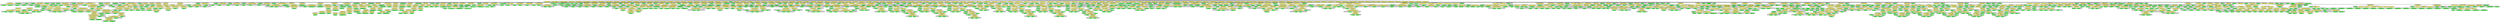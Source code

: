 digraph {

subgraph cluster0 {
 node [style=filled,color=white];
 style=filled;
 color=lightgrey;
 label = "CT_PROG";

"NT_EXPR_CALL_FUNCTION_1158"
 [fillcolor = yellow]
"NT_EXPR_ASSIGNMENT_OPETATORS_1162"
 [fillcolor = yellow]
"NT_EXPR_ASSIGNMENT_OPETATORS_1165"
 [fillcolor = yellow]
"NT_EXPR_CALL_FUNCTION_1170"
 [fillcolor = yellow]
"NT_EXPR_CALL_FUNCTION_1173"
 [fillcolor = yellow]
"NT_EXPR_ASSIGNMENT_OPETATORS_1178"
 [fillcolor = yellow]
"NT_EXPR_COMPARISONS_1216"
 [fillcolor = yellow]
"NT_EXPR_IF_STATEMENT_1239"
 [fillcolor = yellow]
"NT_EXPR_ASSIGNMENT_OPETATORS_1264"
 [fillcolor = yellow]
"NT_EXPR_COMPARISONS_1269"
 [fillcolor = yellow]
"NT_EXPR_AND_BINARY_1281"
 [fillcolor = yellow]
"NT_EXPR_AND_BINARY_1296"
 [fillcolor = yellow]
"NT_EXPR_CALL_FUNCTION_1319"
 [fillcolor = yellow]
"NT_EXPR_CALL_FUNCTION_1326"
 [fillcolor = yellow]
"NT_EXPR_COMPARISONS_1330"
 [fillcolor = yellow]
"NT_EXPR_COMPARISONS_1335"
 [fillcolor = yellow]
"NT_EXPR_CALL_FUNCTION_1340"
 [fillcolor = yellow]
"NT_EXPR_CALL_FUNCTION_1345"
 [fillcolor = yellow]
"NT_EXPR_AND_BINARY_1350"
 [fillcolor = yellow]
"NT_EXPR_AND_BINARY_1362"
 [fillcolor = yellow]
"NT_EXPR_CALL_FUNCTION_1374"
 [fillcolor = yellow]
"NT_EXPR_CALL_FUNCTION_1379"
 [fillcolor = yellow]
"NT_EXPR_CALL_FUNCTION_1397"
 [fillcolor = yellow]
"NT_EXPR_CALL_FUNCTION_1419"
 [fillcolor = yellow]
"NT_EXPR_CALL_FUNCTION_1437"
 [fillcolor = yellow]
"NT_EXPR_CALL_FUNCTION_1454"
 [fillcolor = yellow]
"NT_EXPR_CALL_FUNCTION_1472"
 [fillcolor = yellow]
"NT_EXPR_CALL_FUNCTION_1481"
 [fillcolor = yellow]
"NT_EXPR_COMPARISONS_1496"
 [fillcolor = yellow]
"NT_EXPR_CALL_FUNCTION_1502"
 [fillcolor = yellow]
"NT_EXPR_CALL_FUNCTION_1508"
 [fillcolor = yellow]
"NT_EXPR_CALL_FUNCTION_1516"
 [fillcolor = yellow]
"NT_EXPR_CALL_FUNCTION_1522"
 [fillcolor = yellow]
"NT_EXPR_CALL_FUNCTION_1531"
 [fillcolor = yellow]
"NT_EXPR_CALL_FUNCTION_1538"
 [fillcolor = yellow]
"NT_EXPR_CALL_FUNCTION_1545"
 [fillcolor = yellow]
"NT_EXPR_CALL_FUNCTION_1552"
 [fillcolor = yellow]
"NT_EXPR_CALL_FUNCTION_1559"
 [fillcolor = yellow]
"NT_EXPR_CALL_FUNCTION_1566"
 [fillcolor = yellow]
"NT_EXPR_CALL_FUNCTION_1573"
 [fillcolor = yellow]
"NT_EXPR_CALL_FUNCTION_1580"
 [fillcolor = yellow]
"NT_EXPR_CALL_FUNCTION_1596"
 [fillcolor = yellow]
"NT_EXPR_CALL_FUNCTION_1607"
 [fillcolor = yellow]
"NT_EXPR_COMPARISONS_1619"
 [fillcolor = yellow]
"NT_EXPR_COMPARISONS_1624"
 [fillcolor = yellow]
"NT_EXPR_CALL_FUNCTION_1630"
 [fillcolor = yellow]
"NT_EXPR_COMPARISONS_1637"
 [fillcolor = yellow]
"NT_EXPR_CALL_FUNCTION_1642"
 [fillcolor = yellow]
"NT_EXPR_CALL_FUNCTION_1653"
 [fillcolor = yellow]
"NT_EXPR_CALL_FUNCTION_1658"
 [fillcolor = yellow]
"NT_EXPR_CALL_FUNCTION_1669"
 [fillcolor = yellow]
"NT_EXPR_ASSIGNMENT_OPETATORS_1679"
 [fillcolor = yellow]
"NT_EXPR_CALL_FUNCTION_1686"
 [fillcolor = yellow]
"NT_EXPR_CALL_FUNCTION_1703"
 [fillcolor = yellow]
"NT_EXPR_COMPARISONS_1720"
 [fillcolor = yellow]
"NT_EXPR_CALL_FUNCTION_1735"
 [fillcolor = yellow]
"NT_EXPR_CALL_FUNCTION_1740"
 [fillcolor = yellow]
"NT_EXPR_ASSIGNMENT_OPETATORS_1760"
 [fillcolor = yellow]
"NT_EXPR_CALL_FUNCTION_1763"
 [fillcolor = yellow]
"NT_EXPR_ASSIGNMENT_OPETATORS_1782"
 [fillcolor = yellow]
"NT_EXPR_CALL_FUNCTION_1785"
 [fillcolor = yellow]
"NT_EXPR_ASSIGNMENT_OPETATORS_1811"
 [fillcolor = yellow]
"NT_EXPR_CALL_FUNCTION_1814"
 [fillcolor = yellow]
"NT_EXPR_ASSIGNMENT_OPETATORS_1840"
 [fillcolor = yellow]
"NT_EXPR_CALL_FUNCTION_1843"
 [fillcolor = yellow]
"NT_EXPR_ASSIGNMENT_OPETATORS_1871"
 [fillcolor = yellow]
"NT_EXPR_CALL_FUNCTION_1874"
 [fillcolor = yellow]
"NT_EXPR_ASSIGNMENT_OPETATORS_1893"
 [fillcolor = yellow]
"NT_EXPR_CALL_FUNCTION_1896"
 [fillcolor = yellow]
"NT_EXPR_ASSIGNMENT_OPETATORS_1922"
 [fillcolor = yellow]
"NT_EXPR_CALL_FUNCTION_1925"
 [fillcolor = yellow]
"NT_EXPR_ASSIGNMENT_OPETATORS_1951"
 [fillcolor = yellow]
"NT_EXPR_CALL_FUNCTION_1954"
 [fillcolor = yellow]
"NT_EXPR_CALL_FUNCTION_1982"
 [fillcolor = yellow]
"NT_EXPR_CALL_FUNCTION_1992"
 [fillcolor = yellow]
"NT_EXPR_COMPARISONS_1999"
 [fillcolor = yellow]
"NT_EXPR_CALL_FUNCTION_2016"
 [fillcolor = yellow]
"NT_EXPR_ASSIGNMENT_OPETATORS_2032"
 [fillcolor = yellow]
"NT_EXPR_COMPARISONS_2035"
 [fillcolor = yellow]
"NT_EXPR_CALL_FUNCTION_2046"
 [fillcolor = yellow]
"NT_EXPR_ASSIGNMENT_OPETATORS_2065"
 [fillcolor = yellow]
"NT_EXPR_CALL_FUNCTION_2070"
 [fillcolor = yellow]
"NT_EXPR_CALL_FUNCTION_2096"
 [fillcolor = yellow]
"NT_EXPR_CALL_FUNCTION_2129"
 [fillcolor = yellow]
"NT_EXPR_CALL_FUNCTION_2167"
 [fillcolor = yellow]
"NT_EXPR_CALL_FUNCTION_2191"
 [fillcolor = yellow]
"NT_EXPR_ASSIGNMENT_OPETATORS_2221"
 [fillcolor = yellow]
"NT_EXPR_CALL_FUNCTION_2229"
 [fillcolor = yellow]
"NT_EXPR_CALL_FUNCTION_2241"
 [fillcolor = yellow]
"NT_EXPR_CALL_FUNCTION_2263"
 [fillcolor = yellow]
"NT_EXPR_CALL_FUNCTION_2272"
 [fillcolor = yellow]
"NT_EXPR_ASSIGNMENT_OPETATORS_2288"
 [fillcolor = yellow]
"NT_EXPR_CALL_FUNCTION_2299"
 [fillcolor = yellow]
"NT_EXPR_ASSIGNMENT_OPETATORS_2315"
 [fillcolor = yellow]
"NT_EXPR_CALL_FUNCTION_2318"
 [fillcolor = yellow]
"NT_EXPR_FOR_2321"
 [fillcolor = yellow]
"NT_EXPR_CALL_FUNCTION_2403"
 [fillcolor = yellow]
"NT_ID_2406< ok >"
 [fillcolor = green]
"NT_EXPR_FOR_2407"
 [fillcolor = yellow]
"NT_EXPR_CALL_FUNCTION_2461"
 [fillcolor = yellow]
"NT_EXPR_CALL_FUNCTION_2468"
 [fillcolor = yellow]
"NT_EXPR_CALL_FUNCTION_2476"
 [fillcolor = yellow]
"NT_EXPR_CALL_FUNCTION_2486"
 [fillcolor = yellow]
"NT_EXPR_CALL_FUNCTION_2514"
 [fillcolor = yellow]
"NT_EXPR_CALL_FUNCTION_2542"
 [fillcolor = yellow]
"NT_EXPR_CALL_FUNCTION_2550"
 [fillcolor = yellow]
"NT_EXPR_CALL_FUNCTION_2581"
 [fillcolor = yellow]
"NT_EXPR_CALL_FUNCTION_2613"
 [fillcolor = yellow]
"NT_EXPR_CALL_FUNCTION_2642"
 [fillcolor = yellow]
"NT_EXPR_CALL_FUNCTION_2674"
 [fillcolor = yellow]
"NT_EXPR_CALL_FUNCTION_2677"
 [fillcolor = yellow]
"NT_EXPR_CALL_FUNCTION_2754"
 [fillcolor = yellow]
"NT_EXPR_ASSIGNMENT_OPETATORS_2780"
 [fillcolor = yellow]
"NT_EXPR_CALL_FUNCTION_2783"
 [fillcolor = yellow]
"NT_EXPR_CALL_FUNCTION_2790"
 [fillcolor = yellow]
"NT_EXPR_FOR_2798"
 [fillcolor = yellow]
"NT_EXPR_FOR_2828"
 [fillcolor = yellow]
"NT_EXPR_COMPARISONS_2887"
 [fillcolor = yellow]
"NT_EXPR_CALL_FUNCTION_2899"
 [fillcolor = yellow]
"NT_EXPR_CALL_FUNCTION_2911"
 [fillcolor = yellow]
"NT_EXPR_CALL_FUNCTION_2935"
 [fillcolor = yellow]
"NT_EXPR_PARENTHESIS_2955"
 [fillcolor = yellow]
"NT_EXPR_CALL_FUNCTION_2970"
 [fillcolor = yellow]
"NT_EXPR_CALL_FUNCTION_2973"
 [fillcolor = yellow]
}
"NT_PROG_1157"->"NT_EXPR_CALL_FUNCTION_1158"
subgraph cluster1 {
 node [style=filled,color=white];
 style=filled;
 color=lightgrey;
 label = "CT_EXPR_CALL_FUNCTION_ID";

"NT_EXPR_ASSIGNMENT_OPETATORS_1159"
 [fillcolor = yellow]
}
"NT_EXPR_CALL_FUNCTION_1158"->"NT_EXPR_ASSIGNMENT_OPETATORS_1159"
subgraph cluster2 {
 node [style=filled,color=white];
 style=filled;
 color=lightgrey;
 label = "CT_EXPR_ASSIGNMENT_OPETATORS_LEFT";

"NT_ID_1160< .proctime00 >"
 [fillcolor = green]
}
subgraph cluster3 {
 node [style=filled,color=white];
 style=filled;
 color=lightgrey;
 label = "CT_EXPR_ASSIGNMENT_OPETATORS_RIGHT";

"NT_ID_1161< proc.time >"
 [fillcolor = green]
}
"NT_EXPR_ASSIGNMENT_OPETATORS_1159"->"NT_ID_1160< .proctime00 >"
"NT_EXPR_ASSIGNMENT_OPETATORS_1159"->"NT_ID_1161< proc.time >"
"NT_PROG_1157"->"NT_EXPR_ASSIGNMENT_OPETATORS_1162"
subgraph cluster4 {
 node [style=filled,color=white];
 style=filled;
 color=lightgrey;
 label = "CT_EXPR_ASSIGNMENT_OPETATORS_LEFT";

"NT_ID_1163< opt.conformance >"
 [fillcolor = green]
}
subgraph cluster5 {
 node [style=filled,color=white];
 style=filled;
 color=lightgrey;
 label = "CT_EXPR_ASSIGNMENT_OPETATORS_RIGHT";

"NT_INT_1164< 0 >"
 [fillcolor = green]
}
"NT_EXPR_ASSIGNMENT_OPETATORS_1162"->"NT_ID_1163< opt.conformance >"
"NT_EXPR_ASSIGNMENT_OPETATORS_1162"->"NT_INT_1164< 0 >"
"NT_PROG_1157"->"NT_EXPR_ASSIGNMENT_OPETATORS_1165"
subgraph cluster6 {
 node [style=filled,color=white];
 style=filled;
 color=lightgrey;
 label = "CT_EXPR_ASSIGNMENT_OPETATORS_LEFT";

"NT_ID_1166< Meps >"
 [fillcolor = green]
}
subgraph cluster7 {
 node [style=filled,color=white];
 style=filled;
 color=lightgrey;
 label = "CT_EXPR_ASSIGNMENT_OPETATORS_RIGHT";

"NT_EXPR_DOLLAR_AT_OPERATORS_1167"
 [fillcolor = yellow]
}
"NT_EXPR_ASSIGNMENT_OPETATORS_1165"->"NT_ID_1166< Meps >"
"NT_EXPR_ASSIGNMENT_OPETATORS_1165"->"NT_EXPR_DOLLAR_AT_OPERATORS_1167"
subgraph cluster8 {
 node [style=filled,color=white];
 style=filled;
 color=lightgrey;
 label = "CT_EXPR_DOLLAR_AT_OPERATORS_BASE";

"NT_ID_1168< .Machine >"
 [fillcolor = green]
}
subgraph cluster9 {
 node [style=filled,color=white];
 style=filled;
 color=lightgrey;
 label = "CT_EXPR_DOLLAR_AT_OPERATORS_OFFSET";

"NT_ID_1169< double.eps >"
 [fillcolor = green]
}
"NT_EXPR_DOLLAR_AT_OPERATORS_1167"->"NT_ID_1168< .Machine >"
"NT_EXPR_DOLLAR_AT_OPERATORS_1167"->"NT_ID_1169< double.eps >"
"NT_PROG_1157"->"NT_EXPR_CALL_FUNCTION_1170"
subgraph cluster10 {
 node [style=filled,color=white];
 style=filled;
 color=lightgrey;
 label = "CT_EXPR_CALL_FUNCTION_ID";

"NT_ID_1171< set.seed >"
 [fillcolor = green]
}
subgraph cluster11 {
 node [style=filled,color=white];
 style=filled;
 color=lightgrey;
 label = "CT_EXPR_CALL_FUNCTION_PARAMS";

"NT_INT_1172< 1 >"
 [fillcolor = green]
}
"NT_EXPR_CALL_FUNCTION_1170"->"NT_ID_1171< set.seed >"
"NT_EXPR_CALL_FUNCTION_1170"->"NT_INT_1172< 1 >"
"NT_PROG_1157"->"NT_EXPR_CALL_FUNCTION_1173"
subgraph cluster12 {
 node [style=filled,color=white];
 style=filled;
 color=lightgrey;
 label = "CT_EXPR_CALL_FUNCTION_ID";

"NT_ID_1174< options >"
 [fillcolor = green]
}
subgraph cluster13 {
 node [style=filled,color=white];
 style=filled;
 color=lightgrey;
 label = "CT_EXPR_CALL_FUNCTION_PARAMS";

"NT_EXPR_ASSIGNMENT_OPETATORS_1175"
 [fillcolor = yellow]
}
"NT_EXPR_CALL_FUNCTION_1173"->"NT_ID_1174< options >"
"NT_EXPR_CALL_FUNCTION_1173"->"NT_EXPR_ASSIGNMENT_OPETATORS_1175"
subgraph cluster14 {
 node [style=filled,color=white];
 style=filled;
 color=lightgrey;
 label = "CT_EXPR_ASSIGNMENT_OPETATORS_LEFT";

"NT_ID_1176< rErr.eps >"
 [fillcolor = green]
}
subgraph cluster15 {
 node [style=filled,color=white];
 style=filled;
 color=lightgrey;
 label = "CT_EXPR_ASSIGNMENT_OPETATORS_RIGHT";

"NT_FLOAT_1177< 1e-30 >"
 [fillcolor = green]
}
"NT_EXPR_ASSIGNMENT_OPETATORS_1175"->"NT_ID_1176< rErr.eps >"
"NT_EXPR_ASSIGNMENT_OPETATORS_1175"->"NT_FLOAT_1177< 1e-30 >"
"NT_PROG_1157"->"NT_EXPR_ASSIGNMENT_OPETATORS_1178"
subgraph cluster16 {
 node [style=filled,color=white];
 style=filled;
 color=lightgrey;
 label = "CT_EXPR_ASSIGNMENT_OPETATORS_LEFT";

"NT_ID_1179< rErr >"
 [fillcolor = green]
}
subgraph cluster17 {
 node [style=filled,color=white];
 style=filled;
 color=lightgrey;
 label = "CT_EXPR_ASSIGNMENT_OPETATORS_RIGHT";

"NT_EXPR_DEFINE_FUNCTION_1180"
 [fillcolor = yellow]
}
"NT_EXPR_ASSIGNMENT_OPETATORS_1178"->"NT_ID_1179< rErr >"
"NT_EXPR_ASSIGNMENT_OPETATORS_1178"->"NT_EXPR_DEFINE_FUNCTION_1180"
subgraph cluster18 {
 node [style=filled,color=white];
 style=filled;
 color=lightgrey;
 label = "CT_EXPR_DEFINE_FUNCTION_PARAMS";

"NT_ID_1181< approx >"
 [fillcolor = green]
"NT_ID_1182< true >"
 [fillcolor = green]
"NT_ID_1183< eps >"
 [fillcolor = green]
"NT_EXPR_DOLLAR_AT_OPERATORS_1184"
 [fillcolor = yellow]
}
subgraph cluster19 {
 node [style=filled,color=white];
 style=filled;
 color=lightgrey;
 label = "CT_EXPR_DEFINE_FUNCTION_BODY";

"NT_EXPR_COMPOUND_1187"
 [fillcolor = yellow]
}
"NT_EXPR_DEFINE_FUNCTION_1180"->"NT_ID_1181< approx >"
"NT_EXPR_DEFINE_FUNCTION_1180"->"NT_ID_1182< true >"
"NT_EXPR_DEFINE_FUNCTION_1180"->"NT_ID_1183< eps >"
"NT_EXPR_DEFINE_FUNCTION_1180"->"NT_EXPR_DOLLAR_AT_OPERATORS_1184"
subgraph cluster20 {
 node [style=filled,color=white];
 style=filled;
 color=lightgrey;
 label = "CT_EXPR_DOLLAR_AT_OPERATORS_BASE";

"NT_ID_1185< .Options >"
 [fillcolor = green]
}
subgraph cluster21 {
 node [style=filled,color=white];
 style=filled;
 color=lightgrey;
 label = "CT_EXPR_DOLLAR_AT_OPERATORS_OFFSET";

"NT_ID_1186< rErr.eps >"
 [fillcolor = green]
}
"NT_EXPR_DOLLAR_AT_OPERATORS_1184"->"NT_ID_1185< .Options >"
"NT_EXPR_DOLLAR_AT_OPERATORS_1184"->"NT_ID_1186< rErr.eps >"
"NT_EXPR_DEFINE_FUNCTION_1180"->"NT_EXPR_COMPOUND_1187"
subgraph cluster22 {
 node [style=filled,color=white];
 style=filled;
 color=lightgrey;
 label = "CT_EXPR_COMPOUND";

"NT_EXPR_IF_STATEMENT_1188"
 [fillcolor = yellow]
"NT_EXPR_CALL_FUNCTION_1201"
 [fillcolor = yellow]
}
"NT_EXPR_COMPOUND_1187"->"NT_EXPR_IF_STATEMENT_1188"
subgraph cluster23 {
 node [style=filled,color=white];
 style=filled;
 color=lightgrey;
 label = "CT_EXPR_IF_STATEMENT_CONDITION";

"NT_EXPR_COMPOUND_1189"
 [fillcolor = yellow]
}
subgraph cluster24 {
 node [style=filled,color=white];
 style=filled;
 color=lightgrey;
 label = "CT_EXPR_IF_STATEMENT_BODY";

"NT_EXPR_CALL_FUNCTION_1198"
 [fillcolor = yellow]
}
"NT_EXPR_IF_STATEMENT_1188"->"NT_EXPR_COMPOUND_1189"
subgraph cluster25 {
 node [style=filled,color=white];
 style=filled;
 color=lightgrey;
 label = "CT_EXPR_COMPOUND";

"NT_EXPR_ASSIGNMENT_OPETATORS_1190"
 [fillcolor = yellow]
"NT_EXPR_CALL_FUNCTION_1193"
 [fillcolor = yellow]
}
"NT_EXPR_COMPOUND_1189"->"NT_EXPR_ASSIGNMENT_OPETATORS_1190"
subgraph cluster26 {
 node [style=filled,color=white];
 style=filled;
 color=lightgrey;
 label = "CT_EXPR_ASSIGNMENT_OPETATORS_LEFT";

"NT_ID_1191< eps >"
 [fillcolor = green]
}
subgraph cluster27 {
 node [style=filled,color=white];
 style=filled;
 color=lightgrey;
 label = "CT_EXPR_ASSIGNMENT_OPETATORS_RIGHT";

"NT_FLOAT_1192< 1e-30 >"
 [fillcolor = green]
}
"NT_EXPR_ASSIGNMENT_OPETATORS_1190"->"NT_ID_1191< eps >"
"NT_EXPR_ASSIGNMENT_OPETATORS_1190"->"NT_FLOAT_1192< 1e-30 >"
"NT_EXPR_COMPOUND_1189"->"NT_EXPR_CALL_FUNCTION_1193"
subgraph cluster28 {
 node [style=filled,color=white];
 style=filled;
 color=lightgrey;
 label = "CT_EXPR_CALL_FUNCTION_ID";

"NT_ID_1194< options >"
 [fillcolor = green]
}
subgraph cluster29 {
 node [style=filled,color=white];
 style=filled;
 color=lightgrey;
 label = "CT_EXPR_CALL_FUNCTION_PARAMS";

"NT_EXPR_ASSIGNMENT_OPETATORS_1195"
 [fillcolor = yellow]
}
"NT_EXPR_CALL_FUNCTION_1193"->"NT_ID_1194< options >"
"NT_EXPR_CALL_FUNCTION_1193"->"NT_EXPR_ASSIGNMENT_OPETATORS_1195"
subgraph cluster30 {
 node [style=filled,color=white];
 style=filled;
 color=lightgrey;
 label = "CT_EXPR_ASSIGNMENT_OPETATORS_LEFT";

"NT_ID_1196< rErr.eps >"
 [fillcolor = green]
}
subgraph cluster31 {
 node [style=filled,color=white];
 style=filled;
 color=lightgrey;
 label = "CT_EXPR_ASSIGNMENT_OPETATORS_RIGHT";

"NT_ID_1197< eps >"
 [fillcolor = green]
}
"NT_EXPR_ASSIGNMENT_OPETATORS_1195"->"NT_ID_1196< rErr.eps >"
"NT_EXPR_ASSIGNMENT_OPETATORS_1195"->"NT_ID_1197< eps >"
"NT_EXPR_IF_STATEMENT_1188"->"NT_EXPR_CALL_FUNCTION_1198"
subgraph cluster32 {
 node [style=filled,color=white];
 style=filled;
 color=lightgrey;
 label = "CT_EXPR_CALL_FUNCTION_ID";

"NT_ID_1199< is.null >"
 [fillcolor = green]
}
subgraph cluster33 {
 node [style=filled,color=white];
 style=filled;
 color=lightgrey;
 label = "CT_EXPR_CALL_FUNCTION_PARAMS";

"NT_ID_1200< eps >"
 [fillcolor = green]
}
"NT_EXPR_CALL_FUNCTION_1198"->"NT_ID_1199< is.null >"
"NT_EXPR_CALL_FUNCTION_1198"->"NT_ID_1200< eps >"
"NT_EXPR_COMPOUND_1187"->"NT_EXPR_CALL_FUNCTION_1201"
subgraph cluster34 {
 node [style=filled,color=white];
 style=filled;
 color=lightgrey;
 label = "CT_EXPR_CALL_FUNCTION_ID";

"NT_ID_1202< ifelse >"
 [fillcolor = green]
}
subgraph cluster35 {
 node [style=filled,color=white];
 style=filled;
 color=lightgrey;
 label = "CT_EXPR_CALL_FUNCTION_PARAMS";

"NT_EXPR_COMPARISONS_1203"
 [fillcolor = yellow]
"NT_EXPR_MINUS_OR_PLUS_BINARY_1208"
 [fillcolor = yellow]
"NT_EXPR_MINUS_OR_PLUS_BINARY_1213"
 [fillcolor = yellow]
}
"NT_EXPR_CALL_FUNCTION_1201"->"NT_ID_1202< ifelse >"
"NT_EXPR_CALL_FUNCTION_1201"->"NT_EXPR_COMPARISONS_1203"
subgraph cluster36 {
 node [style=filled,color=white];
 style=filled;
 color=lightgrey;
 label = "CT_EXPR_COMPARISONS_LEFT";

"NT_EXPR_CALL_FUNCTION_1204"
 [fillcolor = yellow]
}
subgraph cluster37 {
 node [style=filled,color=white];
 style=filled;
 color=lightgrey;
 label = "CT_EXPR_COMPARISONS_RIGHT";

"NT_ID_1207< eps >"
 [fillcolor = green]
}
"NT_EXPR_COMPARISONS_1203"->"NT_EXPR_CALL_FUNCTION_1204"
subgraph cluster38 {
 node [style=filled,color=white];
 style=filled;
 color=lightgrey;
 label = "CT_EXPR_CALL_FUNCTION_ID";

"NT_ID_1205< Mod >"
 [fillcolor = green]
}
subgraph cluster39 {
 node [style=filled,color=white];
 style=filled;
 color=lightgrey;
 label = "CT_EXPR_CALL_FUNCTION_PARAMS";

"NT_ID_1206< true >"
 [fillcolor = green]
}
"NT_EXPR_CALL_FUNCTION_1204"->"NT_ID_1205< Mod >"
"NT_EXPR_CALL_FUNCTION_1204"->"NT_ID_1206< true >"
"NT_EXPR_COMPARISONS_1203"->"NT_ID_1207< eps >"
"NT_EXPR_CALL_FUNCTION_1201"->"NT_EXPR_MINUS_OR_PLUS_BINARY_1208"
subgraph cluster40 {
 node [style=filled,color=white];
 style=filled;
 color=lightgrey;
 label = "CT_EXPR_MINUS_OR_PLUS_BINARY_LEFT";

"NT_INT_1209< 1 >"
 [fillcolor = green]
}
subgraph cluster41 {
 node [style=filled,color=white];
 style=filled;
 color=lightgrey;
 label = "CT_EXPR_MINUS_OR_PLUS_BINARY_RIGHT";

"NT_EXPR_MULTIPLICATION_OR_DIVISION_BINARY_1210"
 [fillcolor = yellow]
}
"NT_EXPR_MINUS_OR_PLUS_BINARY_1208"->"NT_INT_1209< 1 >"
"NT_EXPR_MINUS_OR_PLUS_BINARY_1208"->"NT_EXPR_MULTIPLICATION_OR_DIVISION_BINARY_1210"
subgraph cluster42 {
 node [style=filled,color=white];
 style=filled;
 color=lightgrey;
 label = "CT_EXPR_MULTIPLICATION_OR_DIVISION_BINARY_LEFT";

"NT_ID_1211< approx >"
 [fillcolor = green]
}
subgraph cluster43 {
 node [style=filled,color=white];
 style=filled;
 color=lightgrey;
 label = "CT_EXPR_MULTIPLICATION_OR_DIVISION_BINARY_RIGHT";

"NT_ID_1212< true >"
 [fillcolor = green]
}
"NT_EXPR_MULTIPLICATION_OR_DIVISION_BINARY_1210"->"NT_ID_1211< approx >"
"NT_EXPR_MULTIPLICATION_OR_DIVISION_BINARY_1210"->"NT_ID_1212< true >"
"NT_EXPR_CALL_FUNCTION_1201"->"NT_EXPR_MINUS_OR_PLUS_BINARY_1213"
subgraph cluster44 {
 node [style=filled,color=white];
 style=filled;
 color=lightgrey;
 label = "CT_EXPR_MINUS_OR_PLUS_BINARY_LEFT";

"NT_ID_1214< true >"
 [fillcolor = green]
}
subgraph cluster45 {
 node [style=filled,color=white];
 style=filled;
 color=lightgrey;
 label = "CT_EXPR_MINUS_OR_PLUS_BINARY_RIGHT";

"NT_ID_1215< approx >"
 [fillcolor = green]
}
"NT_EXPR_MINUS_OR_PLUS_BINARY_1213"->"NT_ID_1214< true >"
"NT_EXPR_MINUS_OR_PLUS_BINARY_1213"->"NT_ID_1215< approx >"
"NT_PROG_1157"->"NT_EXPR_COMPARISONS_1216"
subgraph cluster46 {
 node [style=filled,color=white];
 style=filled;
 color=lightgrey;
 label = "CT_EXPR_COMPARISONS_LEFT";

"NT_EXPR_MULTIPLICATION_OR_DIVISION_BINARY_1217"
 [fillcolor = yellow]
}
subgraph cluster47 {
 node [style=filled,color=white];
 style=filled;
 color=lightgrey;
 label = "CT_EXPR_COMPARISONS_RIGHT";

"NT_FLOAT_1238< 1e3 >"
 [fillcolor = green]
}
"NT_EXPR_COMPARISONS_1216"->"NT_EXPR_MULTIPLICATION_OR_DIVISION_BINARY_1217"
subgraph cluster48 {
 node [style=filled,color=white];
 style=filled;
 color=lightgrey;
 label = "CT_EXPR_MULTIPLICATION_OR_DIVISION_BINARY_LEFT";

"NT_EXPR_CALL_FUNCTION_1218"
 [fillcolor = yellow]
}
subgraph cluster49 {
 node [style=filled,color=white];
 style=filled;
 color=lightgrey;
 label = "CT_EXPR_MULTIPLICATION_OR_DIVISION_BINARY_RIGHT";

"NT_ID_1237< Meps >"
 [fillcolor = green]
}
"NT_EXPR_MULTIPLICATION_OR_DIVISION_BINARY_1217"->"NT_EXPR_CALL_FUNCTION_1218"
subgraph cluster50 {
 node [style=filled,color=white];
 style=filled;
 color=lightgrey;
 label = "CT_EXPR_CALL_FUNCTION_ID";

"NT_ID_1219< abs >"
 [fillcolor = green]
}
subgraph cluster51 {
 node [style=filled,color=white];
 style=filled;
 color=lightgrey;
 label = "CT_EXPR_CALL_FUNCTION_PARAMS";

"NT_EXPR_MINUS_OR_PLUS_BINARY_1220"
 [fillcolor = yellow]
}
"NT_EXPR_CALL_FUNCTION_1218"->"NT_ID_1219< abs >"
"NT_EXPR_CALL_FUNCTION_1218"->"NT_EXPR_MINUS_OR_PLUS_BINARY_1220"
subgraph cluster52 {
 node [style=filled,color=white];
 style=filled;
 color=lightgrey;
 label = "CT_EXPR_MINUS_OR_PLUS_BINARY_LEFT";

"NT_INT_1221< 1 >"
 [fillcolor = green]
}
subgraph cluster53 {
 node [style=filled,color=white];
 style=filled;
 color=lightgrey;
 label = "CT_EXPR_MINUS_OR_PLUS_BINARY_RIGHT";

"NT_EXPR_MULTIPLICATION_OR_DIVISION_BINARY_1222"
 [fillcolor = yellow]
}
"NT_EXPR_MINUS_OR_PLUS_BINARY_1220"->"NT_INT_1221< 1 >"
"NT_EXPR_MINUS_OR_PLUS_BINARY_1220"->"NT_EXPR_MULTIPLICATION_OR_DIVISION_BINARY_1222"
subgraph cluster54 {
 node [style=filled,color=white];
 style=filled;
 color=lightgrey;
 label = "CT_EXPR_MULTIPLICATION_OR_DIVISION_BINARY_LEFT";

"NT_EXPR_DOLLAR_AT_OPERATORS_1223"
 [fillcolor = yellow]
}
subgraph cluster55 {
 node [style=filled,color=white];
 style=filled;
 color=lightgrey;
 label = "CT_EXPR_MULTIPLICATION_OR_DIVISION_BINARY_RIGHT";

"NT_EXPR_EXPONENTIATION_BINARY_1226"
 [fillcolor = yellow]
}
"NT_EXPR_MULTIPLICATION_OR_DIVISION_BINARY_1222"->"NT_EXPR_DOLLAR_AT_OPERATORS_1223"
subgraph cluster56 {
 node [style=filled,color=white];
 style=filled;
 color=lightgrey;
 label = "CT_EXPR_DOLLAR_AT_OPERATORS_BASE";

"NT_ID_1224< .Machine >"
 [fillcolor = green]
}
subgraph cluster57 {
 node [style=filled,color=white];
 style=filled;
 color=lightgrey;
 label = "CT_EXPR_DOLLAR_AT_OPERATORS_OFFSET";

"NT_ID_1225< double.xmin >"
 [fillcolor = green]
}
"NT_EXPR_DOLLAR_AT_OPERATORS_1223"->"NT_ID_1224< .Machine >"
"NT_EXPR_DOLLAR_AT_OPERATORS_1223"->"NT_ID_1225< double.xmin >"
"NT_EXPR_MULTIPLICATION_OR_DIVISION_BINARY_1222"->"NT_EXPR_EXPONENTIATION_BINARY_1226"
subgraph cluster58 {
 node [style=filled,color=white];
 style=filled;
 color=lightgrey;
 label = "CT_EXPR_EXPONENTIATION_BINARY_LEFT";

"NT_INT_1227< 10 >"
 [fillcolor = green]
}
subgraph cluster59 {
 node [style=filled,color=white];
 style=filled;
 color=lightgrey;
 label = "CT_EXPR_EXPONENTIATION_BINARY_RIGHT";

"NT_EXPR_PARENTHESIS_1228"
 [fillcolor = yellow]
}
"NT_EXPR_EXPONENTIATION_BINARY_1226"->"NT_INT_1227< 10 >"
"NT_EXPR_EXPONENTIATION_BINARY_1226"->"NT_EXPR_PARENTHESIS_1228"
subgraph cluster60 {
 node [style=filled,color=white];
 style=filled;
 color=lightgrey;
 label = "CT_EXPR_PARENTHESIS";

"NT_EXPR_CALL_FUNCTION_1229"
 [fillcolor = yellow]
}
"NT_EXPR_PARENTHESIS_1228"->"NT_EXPR_CALL_FUNCTION_1229"
subgraph cluster61 {
 node [style=filled,color=white];
 style=filled;
 color=lightgrey;
 label = "CT_EXPR_CALL_FUNCTION_ID";

"NT_EXPR_MULTIPLICATION_OR_DIVISION_BINARY_1230"
 [fillcolor = yellow]
}
subgraph cluster62 {
 node [style=filled,color=white];
 style=filled;
 color=lightgrey;
 label = "CT_EXPR_CALL_FUNCTION_PARAMS";

"NT_INT_1236< 2 >"
 [fillcolor = green]
}
"NT_EXPR_CALL_FUNCTION_1229"->"NT_EXPR_MULTIPLICATION_OR_DIVISION_BINARY_1230"
subgraph cluster63 {
 node [style=filled,color=white];
 style=filled;
 color=lightgrey;
 label = "CT_EXPR_MULTIPLICATION_OR_DIVISION_BINARY_LEFT";

"NT_EXPR_MINUS_OR_PLUS_UNARY_1231"
 [fillcolor = yellow]
}
subgraph cluster64 {
 node [style=filled,color=white];
 style=filled;
 color=lightgrey;
 label = "CT_EXPR_MULTIPLICATION_OR_DIVISION_BINARY_RIGHT";

"NT_ID_1235< log10 >"
 [fillcolor = green]
}
"NT_EXPR_MULTIPLICATION_OR_DIVISION_BINARY_1230"->"NT_EXPR_MINUS_OR_PLUS_UNARY_1231"
subgraph cluster65 {
 node [style=filled,color=white];
 style=filled;
 color=lightgrey;
 label = "CT_EXPR_MINUS_OR_PLUS_UNARY";

"NT_EXPR_DOLLAR_AT_OPERATORS_1232"
 [fillcolor = yellow]
}
"NT_EXPR_MINUS_OR_PLUS_UNARY_1231"->"NT_EXPR_DOLLAR_AT_OPERATORS_1232"
subgraph cluster66 {
 node [style=filled,color=white];
 style=filled;
 color=lightgrey;
 label = "CT_EXPR_DOLLAR_AT_OPERATORS_BASE";

"NT_ID_1233< .Machine >"
 [fillcolor = green]
}
subgraph cluster67 {
 node [style=filled,color=white];
 style=filled;
 color=lightgrey;
 label = "CT_EXPR_DOLLAR_AT_OPERATORS_OFFSET";

"NT_ID_1234< double.min.exp >"
 [fillcolor = green]
}
"NT_EXPR_DOLLAR_AT_OPERATORS_1232"->"NT_ID_1233< .Machine >"
"NT_EXPR_DOLLAR_AT_OPERATORS_1232"->"NT_ID_1234< double.min.exp >"
"NT_EXPR_MULTIPLICATION_OR_DIVISION_BINARY_1230"->"NT_ID_1235< log10 >"
"NT_EXPR_CALL_FUNCTION_1229"->"NT_INT_1236< 2 >"
"NT_EXPR_MULTIPLICATION_OR_DIVISION_BINARY_1217"->"NT_ID_1237< Meps >"
"NT_EXPR_COMPARISONS_1216"->"NT_FLOAT_1238< 1e3 >"
"NT_PROG_1157"->"NT_EXPR_IF_STATEMENT_1239"
subgraph cluster68 {
 node [style=filled,color=white];
 style=filled;
 color=lightgrey;
 label = "CT_EXPR_IF_STATEMENT_CONDITION";

"NT_EXPR_COMPARISONS_1240"
 [fillcolor = yellow]
}
subgraph cluster69 {
 node [style=filled,color=white];
 style=filled;
 color=lightgrey;
 label = "CT_EXPR_IF_STATEMENT_BODY";

"NT_ID_1263< opt.conformance >"
 [fillcolor = green]
}
"NT_EXPR_IF_STATEMENT_1239"->"NT_EXPR_COMPARISONS_1240"
subgraph cluster70 {
 node [style=filled,color=white];
 style=filled;
 color=lightgrey;
 label = "CT_EXPR_COMPARISONS_LEFT";

"NT_EXPR_MULTIPLICATION_OR_DIVISION_BINARY_1241"
 [fillcolor = yellow]
}
subgraph cluster71 {
 node [style=filled,color=white];
 style=filled;
 color=lightgrey;
 label = "CT_EXPR_COMPARISONS_RIGHT";

"NT_FLOAT_1262< 1e3 >"
 [fillcolor = green]
}
"NT_EXPR_COMPARISONS_1240"->"NT_EXPR_MULTIPLICATION_OR_DIVISION_BINARY_1241"
subgraph cluster72 {
 node [style=filled,color=white];
 style=filled;
 color=lightgrey;
 label = "CT_EXPR_MULTIPLICATION_OR_DIVISION_BINARY_LEFT";

"NT_EXPR_CALL_FUNCTION_1242"
 [fillcolor = yellow]
}
subgraph cluster73 {
 node [style=filled,color=white];
 style=filled;
 color=lightgrey;
 label = "CT_EXPR_MULTIPLICATION_OR_DIVISION_BINARY_RIGHT";

"NT_ID_1261< Meps >"
 [fillcolor = green]
}
"NT_EXPR_MULTIPLICATION_OR_DIVISION_BINARY_1241"->"NT_EXPR_CALL_FUNCTION_1242"
subgraph cluster74 {
 node [style=filled,color=white];
 style=filled;
 color=lightgrey;
 label = "CT_EXPR_CALL_FUNCTION_ID";

"NT_ID_1243< abs >"
 [fillcolor = green]
}
subgraph cluster75 {
 node [style=filled,color=white];
 style=filled;
 color=lightgrey;
 label = "CT_EXPR_CALL_FUNCTION_PARAMS";

"NT_EXPR_MINUS_OR_PLUS_BINARY_1244"
 [fillcolor = yellow]
}
"NT_EXPR_CALL_FUNCTION_1242"->"NT_ID_1243< abs >"
"NT_EXPR_CALL_FUNCTION_1242"->"NT_EXPR_MINUS_OR_PLUS_BINARY_1244"
subgraph cluster76 {
 node [style=filled,color=white];
 style=filled;
 color=lightgrey;
 label = "CT_EXPR_MINUS_OR_PLUS_BINARY_LEFT";

"NT_INT_1245< 1 >"
 [fillcolor = green]
}
subgraph cluster77 {
 node [style=filled,color=white];
 style=filled;
 color=lightgrey;
 label = "CT_EXPR_MINUS_OR_PLUS_BINARY_RIGHT";

"NT_EXPR_MULTIPLICATION_OR_DIVISION_BINARY_1246"
 [fillcolor = yellow]
}
"NT_EXPR_MINUS_OR_PLUS_BINARY_1244"->"NT_INT_1245< 1 >"
"NT_EXPR_MINUS_OR_PLUS_BINARY_1244"->"NT_EXPR_MULTIPLICATION_OR_DIVISION_BINARY_1246"
subgraph cluster78 {
 node [style=filled,color=white];
 style=filled;
 color=lightgrey;
 label = "CT_EXPR_MULTIPLICATION_OR_DIVISION_BINARY_LEFT";

"NT_EXPR_DOLLAR_AT_OPERATORS_1247"
 [fillcolor = yellow]
}
subgraph cluster79 {
 node [style=filled,color=white];
 style=filled;
 color=lightgrey;
 label = "CT_EXPR_MULTIPLICATION_OR_DIVISION_BINARY_RIGHT";

"NT_EXPR_EXPONENTIATION_BINARY_1250"
 [fillcolor = yellow]
}
"NT_EXPR_MULTIPLICATION_OR_DIVISION_BINARY_1246"->"NT_EXPR_DOLLAR_AT_OPERATORS_1247"
subgraph cluster80 {
 node [style=filled,color=white];
 style=filled;
 color=lightgrey;
 label = "CT_EXPR_DOLLAR_AT_OPERATORS_BASE";

"NT_ID_1248< .Machine >"
 [fillcolor = green]
}
subgraph cluster81 {
 node [style=filled,color=white];
 style=filled;
 color=lightgrey;
 label = "CT_EXPR_DOLLAR_AT_OPERATORS_OFFSET";

"NT_ID_1249< double.xmax >"
 [fillcolor = green]
}
"NT_EXPR_DOLLAR_AT_OPERATORS_1247"->"NT_ID_1248< .Machine >"
"NT_EXPR_DOLLAR_AT_OPERATORS_1247"->"NT_ID_1249< double.xmax >"
"NT_EXPR_MULTIPLICATION_OR_DIVISION_BINARY_1246"->"NT_EXPR_EXPONENTIATION_BINARY_1250"
subgraph cluster82 {
 node [style=filled,color=white];
 style=filled;
 color=lightgrey;
 label = "CT_EXPR_EXPONENTIATION_BINARY_LEFT";

"NT_INT_1251< 10 >"
 [fillcolor = green]
}
subgraph cluster83 {
 node [style=filled,color=white];
 style=filled;
 color=lightgrey;
 label = "CT_EXPR_EXPONENTIATION_BINARY_RIGHT";

"NT_EXPR_PARENTHESIS_1252"
 [fillcolor = yellow]
}
"NT_EXPR_EXPONENTIATION_BINARY_1250"->"NT_INT_1251< 10 >"
"NT_EXPR_EXPONENTIATION_BINARY_1250"->"NT_EXPR_PARENTHESIS_1252"
subgraph cluster84 {
 node [style=filled,color=white];
 style=filled;
 color=lightgrey;
 label = "CT_EXPR_PARENTHESIS";

"NT_EXPR_CALL_FUNCTION_1253"
 [fillcolor = yellow]
}
"NT_EXPR_PARENTHESIS_1252"->"NT_EXPR_CALL_FUNCTION_1253"
subgraph cluster85 {
 node [style=filled,color=white];
 style=filled;
 color=lightgrey;
 label = "CT_EXPR_CALL_FUNCTION_ID";

"NT_EXPR_MULTIPLICATION_OR_DIVISION_BINARY_1254"
 [fillcolor = yellow]
}
subgraph cluster86 {
 node [style=filled,color=white];
 style=filled;
 color=lightgrey;
 label = "CT_EXPR_CALL_FUNCTION_PARAMS";

"NT_INT_1260< 2 >"
 [fillcolor = green]
}
"NT_EXPR_CALL_FUNCTION_1253"->"NT_EXPR_MULTIPLICATION_OR_DIVISION_BINARY_1254"
subgraph cluster87 {
 node [style=filled,color=white];
 style=filled;
 color=lightgrey;
 label = "CT_EXPR_MULTIPLICATION_OR_DIVISION_BINARY_LEFT";

"NT_EXPR_MINUS_OR_PLUS_UNARY_1255"
 [fillcolor = yellow]
}
subgraph cluster88 {
 node [style=filled,color=white];
 style=filled;
 color=lightgrey;
 label = "CT_EXPR_MULTIPLICATION_OR_DIVISION_BINARY_RIGHT";

"NT_ID_1259< log10 >"
 [fillcolor = green]
}
"NT_EXPR_MULTIPLICATION_OR_DIVISION_BINARY_1254"->"NT_EXPR_MINUS_OR_PLUS_UNARY_1255"
subgraph cluster89 {
 node [style=filled,color=white];
 style=filled;
 color=lightgrey;
 label = "CT_EXPR_MINUS_OR_PLUS_UNARY";

"NT_EXPR_DOLLAR_AT_OPERATORS_1256"
 [fillcolor = yellow]
}
"NT_EXPR_MINUS_OR_PLUS_UNARY_1255"->"NT_EXPR_DOLLAR_AT_OPERATORS_1256"
subgraph cluster90 {
 node [style=filled,color=white];
 style=filled;
 color=lightgrey;
 label = "CT_EXPR_DOLLAR_AT_OPERATORS_BASE";

"NT_ID_1257< .Machine >"
 [fillcolor = green]
}
subgraph cluster91 {
 node [style=filled,color=white];
 style=filled;
 color=lightgrey;
 label = "CT_EXPR_DOLLAR_AT_OPERATORS_OFFSET";

"NT_ID_1258< double.max.exp >"
 [fillcolor = green]
}
"NT_EXPR_DOLLAR_AT_OPERATORS_1256"->"NT_ID_1257< .Machine >"
"NT_EXPR_DOLLAR_AT_OPERATORS_1256"->"NT_ID_1258< double.max.exp >"
"NT_EXPR_MULTIPLICATION_OR_DIVISION_BINARY_1254"->"NT_ID_1259< log10 >"
"NT_EXPR_CALL_FUNCTION_1253"->"NT_INT_1260< 2 >"
"NT_EXPR_MULTIPLICATION_OR_DIVISION_BINARY_1241"->"NT_ID_1261< Meps >"
"NT_EXPR_COMPARISONS_1240"->"NT_FLOAT_1262< 1e3 >"
"NT_EXPR_IF_STATEMENT_1239"->"NT_ID_1263< opt.conformance >"
"NT_PROG_1157"->"NT_EXPR_ASSIGNMENT_OPETATORS_1264"
subgraph cluster92 {
 node [style=filled,color=white];
 style=filled;
 color=lightgrey;
 label = "CT_EXPR_ASSIGNMENT_OPETATORS_LEFT";

"NT_ID_1265< i1 >"
 [fillcolor = green]
}
subgraph cluster93 {
 node [style=filled,color=white];
 style=filled;
 color=lightgrey;
 label = "CT_EXPR_ASSIGNMENT_OPETATORS_RIGHT";

"NT_EXPR_MULTIPLICATION_OR_DIVISION_BINARY_1266"
 [fillcolor = yellow]
}
"NT_EXPR_ASSIGNMENT_OPETATORS_1264"->"NT_ID_1265< i1 >"
"NT_EXPR_ASSIGNMENT_OPETATORS_1264"->"NT_EXPR_MULTIPLICATION_OR_DIVISION_BINARY_1266"
subgraph cluster94 {
 node [style=filled,color=white];
 style=filled;
 color=lightgrey;
 label = "CT_EXPR_MULTIPLICATION_OR_DIVISION_BINARY_LEFT";

"NT_ID_1267< pi >"
 [fillcolor = green]
}
subgraph cluster95 {
 node [style=filled,color=white];
 style=filled;
 color=lightgrey;
 label = "CT_EXPR_MULTIPLICATION_OR_DIVISION_BINARY_RIGHT";

"NT_INT_1268< 0 >"
 [fillcolor = green]
}
"NT_EXPR_MULTIPLICATION_OR_DIVISION_BINARY_1266"->"NT_ID_1267< pi >"
"NT_EXPR_MULTIPLICATION_OR_DIVISION_BINARY_1266"->"NT_INT_1268< 0 >"
"NT_PROG_1157"->"NT_EXPR_COMPARISONS_1269"
subgraph cluster96 {
 node [style=filled,color=white];
 style=filled;
 color=lightgrey;
 label = "CT_EXPR_COMPARISONS_LEFT";

"NT_ID_1270< i1 >"
 [fillcolor = green]
}
subgraph cluster97 {
 node [style=filled,color=white];
 style=filled;
 color=lightgrey;
 label = "CT_EXPR_COMPARISONS_RIGHT";

"NT_EXPR_PARENTHESIS_1271"
 [fillcolor = yellow]
}
"NT_EXPR_COMPARISONS_1269"->"NT_ID_1270< i1 >"
"NT_EXPR_COMPARISONS_1269"->"NT_EXPR_PARENTHESIS_1271"
subgraph cluster98 {
 node [style=filled,color=white];
 style=filled;
 color=lightgrey;
 label = "CT_EXPR_PARENTHESIS";

"NT_EXPR_ASSIGNMENT_OPETATORS_1272"
 [fillcolor = yellow]
}
"NT_EXPR_PARENTHESIS_1271"->"NT_EXPR_ASSIGNMENT_OPETATORS_1272"
subgraph cluster99 {
 node [style=filled,color=white];
 style=filled;
 color=lightgrey;
 label = "CT_EXPR_ASSIGNMENT_OPETATORS_LEFT";

"NT_ID_1273< i2 >"
 [fillcolor = green]
}
subgraph cluster100 {
 node [style=filled,color=white];
 style=filled;
 color=lightgrey;
 label = "CT_EXPR_ASSIGNMENT_OPETATORS_RIGHT";

"NT_EXPR_MULTIPLICATION_OR_DIVISION_BINARY_1274"
 [fillcolor = yellow]
}
"NT_EXPR_ASSIGNMENT_OPETATORS_1272"->"NT_ID_1273< i2 >"
"NT_EXPR_ASSIGNMENT_OPETATORS_1272"->"NT_EXPR_MULTIPLICATION_OR_DIVISION_BINARY_1274"
subgraph cluster101 {
 node [style=filled,color=white];
 style=filled;
 color=lightgrey;
 label = "CT_EXPR_MULTIPLICATION_OR_DIVISION_BINARY_LEFT";

"NT_EXPR_COLON_OPERATOR_1275"
 [fillcolor = yellow]
}
subgraph cluster102 {
 node [style=filled,color=white];
 style=filled;
 color=lightgrey;
 label = "CT_EXPR_MULTIPLICATION_OR_DIVISION_BINARY_RIGHT";

"NT_EXPR_COLON_OPERATOR_1278"
 [fillcolor = yellow]
}
"NT_EXPR_MULTIPLICATION_OR_DIVISION_BINARY_1274"->"NT_EXPR_COLON_OPERATOR_1275"
subgraph cluster103 {
 node [style=filled,color=white];
 style=filled;
 color=lightgrey;
 label = "CT_EXPR_COLON_OPERATOR_LEFT";

"NT_INT_1276< 1 >"
 [fillcolor = green]
}
subgraph cluster104 {
 node [style=filled,color=white];
 style=filled;
 color=lightgrey;
 label = "CT_EXPR_COLON_OPERATOR_RIGHT";

"NT_INT_1277< 1 >"
 [fillcolor = green]
}
"NT_EXPR_COLON_OPERATOR_1275"->"NT_INT_1276< 1 >"
"NT_EXPR_COLON_OPERATOR_1275"->"NT_INT_1277< 1 >"
"NT_EXPR_MULTIPLICATION_OR_DIVISION_BINARY_1274"->"NT_EXPR_COLON_OPERATOR_1278"
subgraph cluster105 {
 node [style=filled,color=white];
 style=filled;
 color=lightgrey;
 label = "CT_EXPR_COLON_OPERATOR_LEFT";

"NT_INT_1279< 0 >"
 [fillcolor = green]
}
subgraph cluster106 {
 node [style=filled,color=white];
 style=filled;
 color=lightgrey;
 label = "CT_EXPR_COLON_OPERATOR_RIGHT";

"NT_INT_1280< 0 >"
 [fillcolor = green]
}
"NT_EXPR_COLON_OPERATOR_1278"->"NT_INT_1279< 0 >"
"NT_EXPR_COLON_OPERATOR_1278"->"NT_INT_1280< 0 >"
"NT_PROG_1157"->"NT_EXPR_AND_BINARY_1281"
subgraph cluster107 {
 node [style=filled,color=white];
 style=filled;
 color=lightgrey;
 label = "CT_EXPR_AND_BINARY_LEFT";

"NT_EXPR_AND_BINARY_1282"
 [fillcolor = yellow]
}
subgraph cluster108 {
 node [style=filled,color=white];
 style=filled;
 color=lightgrey;
 label = "CT_EXPR_AND_BINARY_RIGHT";

"NT_EXPR_COMPARISONS_1293"
 [fillcolor = yellow]
}
"NT_EXPR_AND_BINARY_1281"->"NT_EXPR_AND_BINARY_1282"
subgraph cluster109 {
 node [style=filled,color=white];
 style=filled;
 color=lightgrey;
 label = "CT_EXPR_AND_BINARY_LEFT";

"NT_EXPR_CALL_FUNCTION_1283"
 [fillcolor = yellow]
}
subgraph cluster110 {
 node [style=filled,color=white];
 style=filled;
 color=lightgrey;
 label = "CT_EXPR_AND_BINARY_RIGHT";

"NT_EXPR_COMPARISONS_1290"
 [fillcolor = yellow]
}
"NT_EXPR_AND_BINARY_1282"->"NT_EXPR_CALL_FUNCTION_1283"
subgraph cluster111 {
 node [style=filled,color=white];
 style=filled;
 color=lightgrey;
 label = "CT_EXPR_CALL_FUNCTION_ID";

"NT_EXPR_AND_BINARY_1284"
 [fillcolor = yellow]
}
subgraph cluster112 {
 node [style=filled,color=white];
 style=filled;
 color=lightgrey;
 label = "CT_EXPR_CALL_FUNCTION_PARAMS";

"NT_ID_1289< i2 >"
 [fillcolor = green]
}
"NT_EXPR_CALL_FUNCTION_1283"->"NT_EXPR_AND_BINARY_1284"
subgraph cluster113 {
 node [style=filled,color=white];
 style=filled;
 color=lightgrey;
 label = "CT_EXPR_AND_BINARY_LEFT";

"NT_EXPR_CALL_FUNCTION_1285"
 [fillcolor = yellow]
}
subgraph cluster114 {
 node [style=filled,color=white];
 style=filled;
 color=lightgrey;
 label = "CT_EXPR_AND_BINARY_RIGHT";

"NT_ID_1288< is.infinite >"
 [fillcolor = green]
}
"NT_EXPR_AND_BINARY_1284"->"NT_EXPR_CALL_FUNCTION_1285"
subgraph cluster115 {
 node [style=filled,color=white];
 style=filled;
 color=lightgrey;
 label = "CT_EXPR_CALL_FUNCTION_ID";

"NT_ID_1286< is.infinite >"
 [fillcolor = green]
}
subgraph cluster116 {
 node [style=filled,color=white];
 style=filled;
 color=lightgrey;
 label = "CT_EXPR_CALL_FUNCTION_PARAMS";

"NT_ID_1287< i1 >"
 [fillcolor = green]
}
"NT_EXPR_CALL_FUNCTION_1285"->"NT_ID_1286< is.infinite >"
"NT_EXPR_CALL_FUNCTION_1285"->"NT_ID_1287< i1 >"
"NT_EXPR_AND_BINARY_1284"->"NT_ID_1288< is.infinite >"
"NT_EXPR_CALL_FUNCTION_1283"->"NT_ID_1289< i2 >"
"NT_EXPR_AND_BINARY_1282"->"NT_EXPR_COMPARISONS_1290"
subgraph cluster117 {
 node [style=filled,color=white];
 style=filled;
 color=lightgrey;
 label = "CT_EXPR_COMPARISONS_LEFT";

"NT_ID_1291< i1 >"
 [fillcolor = green]
}
subgraph cluster118 {
 node [style=filled,color=white];
 style=filled;
 color=lightgrey;
 label = "CT_EXPR_COMPARISONS_RIGHT";

"NT_INT_1292< 12 >"
 [fillcolor = green]
}
"NT_EXPR_COMPARISONS_1290"->"NT_ID_1291< i1 >"
"NT_EXPR_COMPARISONS_1290"->"NT_INT_1292< 12 >"
"NT_EXPR_AND_BINARY_1281"->"NT_EXPR_COMPARISONS_1293"
subgraph cluster119 {
 node [style=filled,color=white];
 style=filled;
 color=lightgrey;
 label = "CT_EXPR_COMPARISONS_LEFT";

"NT_ID_1294< i2 >"
 [fillcolor = green]
}
subgraph cluster120 {
 node [style=filled,color=white];
 style=filled;
 color=lightgrey;
 label = "CT_EXPR_COMPARISONS_RIGHT";

"NT_INT_1295< 12 >"
 [fillcolor = green]
}
"NT_EXPR_COMPARISONS_1293"->"NT_ID_1294< i2 >"
"NT_EXPR_COMPARISONS_1293"->"NT_INT_1295< 12 >"
"NT_PROG_1157"->"NT_EXPR_AND_BINARY_1296"
subgraph cluster121 {
 node [style=filled,color=white];
 style=filled;
 color=lightgrey;
 label = "CT_EXPR_AND_BINARY_LEFT";

"NT_EXPR_AND_BINARY_1297"
 [fillcolor = yellow]
}
subgraph cluster122 {
 node [style=filled,color=white];
 style=filled;
 color=lightgrey;
 label = "CT_EXPR_AND_BINARY_RIGHT";

"NT_EXPR_COMPARISONS_1313"
 [fillcolor = yellow]
}
"NT_EXPR_AND_BINARY_1296"->"NT_EXPR_AND_BINARY_1297"
subgraph cluster123 {
 node [style=filled,color=white];
 style=filled;
 color=lightgrey;
 label = "CT_EXPR_AND_BINARY_LEFT";

"NT_EXPR_CALL_FUNCTION_1298"
 [fillcolor = yellow]
}
subgraph cluster124 {
 node [style=filled,color=white];
 style=filled;
 color=lightgrey;
 label = "CT_EXPR_AND_BINARY_RIGHT";

"NT_EXPR_COMPARISONS_1307"
 [fillcolor = yellow]
}
"NT_EXPR_AND_BINARY_1297"->"NT_EXPR_CALL_FUNCTION_1298"
subgraph cluster125 {
 node [style=filled,color=white];
 style=filled;
 color=lightgrey;
 label = "CT_EXPR_CALL_FUNCTION_ID";

"NT_EXPR_AND_BINARY_1299"
 [fillcolor = yellow]
}
subgraph cluster126 {
 node [style=filled,color=white];
 style=filled;
 color=lightgrey;
 label = "CT_EXPR_CALL_FUNCTION_PARAMS";

"NT_EXPR_MINUS_OR_PLUS_UNARY_1305"
 [fillcolor = yellow]
}
"NT_EXPR_CALL_FUNCTION_1298"->"NT_EXPR_AND_BINARY_1299"
subgraph cluster127 {
 node [style=filled,color=white];
 style=filled;
 color=lightgrey;
 label = "CT_EXPR_AND_BINARY_LEFT";

"NT_EXPR_CALL_FUNCTION_1300"
 [fillcolor = yellow]
}
subgraph cluster128 {
 node [style=filled,color=white];
 style=filled;
 color=lightgrey;
 label = "CT_EXPR_AND_BINARY_RIGHT";

"NT_ID_1304< is.infinite >"
 [fillcolor = green]
}
"NT_EXPR_AND_BINARY_1299"->"NT_EXPR_CALL_FUNCTION_1300"
subgraph cluster129 {
 node [style=filled,color=white];
 style=filled;
 color=lightgrey;
 label = "CT_EXPR_CALL_FUNCTION_ID";

"NT_ID_1301< is.infinite >"
 [fillcolor = green]
}
subgraph cluster130 {
 node [style=filled,color=white];
 style=filled;
 color=lightgrey;
 label = "CT_EXPR_CALL_FUNCTION_PARAMS";

"NT_EXPR_MINUS_OR_PLUS_UNARY_1302"
 [fillcolor = yellow]
}
"NT_EXPR_CALL_FUNCTION_1300"->"NT_ID_1301< is.infinite >"
"NT_EXPR_CALL_FUNCTION_1300"->"NT_EXPR_MINUS_OR_PLUS_UNARY_1302"
subgraph cluster131 {
 node [style=filled,color=white];
 style=filled;
 color=lightgrey;
 label = "CT_EXPR_MINUS_OR_PLUS_UNARY";

"NT_ID_1303< i1 >"
 [fillcolor = green]
}
"NT_EXPR_MINUS_OR_PLUS_UNARY_1302"->"NT_ID_1303< i1 >"
"NT_EXPR_AND_BINARY_1299"->"NT_ID_1304< is.infinite >"
"NT_EXPR_CALL_FUNCTION_1298"->"NT_EXPR_MINUS_OR_PLUS_UNARY_1305"
subgraph cluster132 {
 node [style=filled,color=white];
 style=filled;
 color=lightgrey;
 label = "CT_EXPR_MINUS_OR_PLUS_UNARY";

"NT_ID_1306< i2 >"
 [fillcolor = green]
}
"NT_EXPR_MINUS_OR_PLUS_UNARY_1305"->"NT_ID_1306< i2 >"
"NT_EXPR_AND_BINARY_1297"->"NT_EXPR_COMPARISONS_1307"
subgraph cluster133 {
 node [style=filled,color=white];
 style=filled;
 color=lightgrey;
 label = "CT_EXPR_COMPARISONS_LEFT";

"NT_EXPR_PARENTHESIS_1308"
 [fillcolor = yellow]
}
subgraph cluster134 {
 node [style=filled,color=white];
 style=filled;
 color=lightgrey;
 label = "CT_EXPR_COMPARISONS_RIGHT";

"NT_EXPR_MINUS_OR_PLUS_UNARY_1311"
 [fillcolor = yellow]
}
"NT_EXPR_COMPARISONS_1307"->"NT_EXPR_PARENTHESIS_1308"
subgraph cluster135 {
 node [style=filled,color=white];
 style=filled;
 color=lightgrey;
 label = "CT_EXPR_PARENTHESIS";

"NT_EXPR_MINUS_OR_PLUS_UNARY_1309"
 [fillcolor = yellow]
}
"NT_EXPR_PARENTHESIS_1308"->"NT_EXPR_MINUS_OR_PLUS_UNARY_1309"
subgraph cluster136 {
 node [style=filled,color=white];
 style=filled;
 color=lightgrey;
 label = "CT_EXPR_MINUS_OR_PLUS_UNARY";

"NT_ID_1310< i1 >"
 [fillcolor = green]
}
"NT_EXPR_MINUS_OR_PLUS_UNARY_1309"->"NT_ID_1310< i1 >"
"NT_EXPR_COMPARISONS_1307"->"NT_EXPR_MINUS_OR_PLUS_UNARY_1311"
subgraph cluster137 {
 node [style=filled,color=white];
 style=filled;
 color=lightgrey;
 label = "CT_EXPR_MINUS_OR_PLUS_UNARY";

"NT_INT_1312< 12 >"
 [fillcolor = green]
}
"NT_EXPR_MINUS_OR_PLUS_UNARY_1311"->"NT_INT_1312< 12 >"
"NT_EXPR_AND_BINARY_1296"->"NT_EXPR_COMPARISONS_1313"
subgraph cluster138 {
 node [style=filled,color=white];
 style=filled;
 color=lightgrey;
 label = "CT_EXPR_COMPARISONS_LEFT";

"NT_EXPR_PARENTHESIS_1314"
 [fillcolor = yellow]
}
subgraph cluster139 {
 node [style=filled,color=white];
 style=filled;
 color=lightgrey;
 label = "CT_EXPR_COMPARISONS_RIGHT";

"NT_EXPR_MINUS_OR_PLUS_UNARY_1317"
 [fillcolor = yellow]
}
"NT_EXPR_COMPARISONS_1313"->"NT_EXPR_PARENTHESIS_1314"
subgraph cluster140 {
 node [style=filled,color=white];
 style=filled;
 color=lightgrey;
 label = "CT_EXPR_PARENTHESIS";

"NT_EXPR_MINUS_OR_PLUS_UNARY_1315"
 [fillcolor = yellow]
}
"NT_EXPR_PARENTHESIS_1314"->"NT_EXPR_MINUS_OR_PLUS_UNARY_1315"
subgraph cluster141 {
 node [style=filled,color=white];
 style=filled;
 color=lightgrey;
 label = "CT_EXPR_MINUS_OR_PLUS_UNARY";

"NT_ID_1316< i2 >"
 [fillcolor = green]
}
"NT_EXPR_MINUS_OR_PLUS_UNARY_1315"->"NT_ID_1316< i2 >"
"NT_EXPR_COMPARISONS_1313"->"NT_EXPR_MINUS_OR_PLUS_UNARY_1317"
subgraph cluster142 {
 node [style=filled,color=white];
 style=filled;
 color=lightgrey;
 label = "CT_EXPR_MINUS_OR_PLUS_UNARY";

"NT_INT_1318< 12 >"
 [fillcolor = green]
}
"NT_EXPR_MINUS_OR_PLUS_UNARY_1317"->"NT_INT_1318< 12 >"
"NT_PROG_1157"->"NT_EXPR_CALL_FUNCTION_1319"
subgraph cluster143 {
 node [style=filled,color=white];
 style=filled;
 color=lightgrey;
 label = "CT_EXPR_CALL_FUNCTION_ID";

"NT_ID_1320< is.nan >"
 [fillcolor = green]
}
subgraph cluster144 {
 node [style=filled,color=white];
 style=filled;
 color=lightgrey;
 label = "CT_EXPR_CALL_FUNCTION_PARAMS";

"NT_EXPR_ASSIGNMENT_OPETATORS_1321"
 [fillcolor = yellow]
}
"NT_EXPR_CALL_FUNCTION_1319"->"NT_ID_1320< is.nan >"
"NT_EXPR_CALL_FUNCTION_1319"->"NT_EXPR_ASSIGNMENT_OPETATORS_1321"
subgraph cluster145 {
 node [style=filled,color=white];
 style=filled;
 color=lightgrey;
 label = "CT_EXPR_ASSIGNMENT_OPETATORS_LEFT";

"NT_ID_1322< n1 >"
 [fillcolor = green]
}
subgraph cluster146 {
 node [style=filled,color=white];
 style=filled;
 color=lightgrey;
 label = "CT_EXPR_ASSIGNMENT_OPETATORS_RIGHT";

"NT_EXPR_MULTIPLICATION_OR_DIVISION_BINARY_1323"
 [fillcolor = yellow]
}
"NT_EXPR_ASSIGNMENT_OPETATORS_1321"->"NT_ID_1322< n1 >"
"NT_EXPR_ASSIGNMENT_OPETATORS_1321"->"NT_EXPR_MULTIPLICATION_OR_DIVISION_BINARY_1323"
subgraph cluster147 {
 node [style=filled,color=white];
 style=filled;
 color=lightgrey;
 label = "CT_EXPR_MULTIPLICATION_OR_DIVISION_BINARY_LEFT";

"NT_INT_1324< 0 >"
 [fillcolor = green]
}
subgraph cluster148 {
 node [style=filled,color=white];
 style=filled;
 color=lightgrey;
 label = "CT_EXPR_MULTIPLICATION_OR_DIVISION_BINARY_RIGHT";

"NT_INT_1325< 0 >"
 [fillcolor = green]
}
"NT_EXPR_MULTIPLICATION_OR_DIVISION_BINARY_1323"->"NT_INT_1324< 0 >"
"NT_EXPR_MULTIPLICATION_OR_DIVISION_BINARY_1323"->"NT_INT_1325< 0 >"
"NT_PROG_1157"->"NT_EXPR_CALL_FUNCTION_1326"
subgraph cluster149 {
 node [style=filled,color=white];
 style=filled;
 color=lightgrey;
 label = "CT_EXPR_CALL_FUNCTION_ID";

"NT_ID_1327< is.nan >"
 [fillcolor = green]
}
subgraph cluster150 {
 node [style=filled,color=white];
 style=filled;
 color=lightgrey;
 label = "CT_EXPR_CALL_FUNCTION_PARAMS";

"NT_EXPR_MINUS_OR_PLUS_UNARY_1328"
 [fillcolor = yellow]
}
"NT_EXPR_CALL_FUNCTION_1326"->"NT_ID_1327< is.nan >"
"NT_EXPR_CALL_FUNCTION_1326"->"NT_EXPR_MINUS_OR_PLUS_UNARY_1328"
subgraph cluster151 {
 node [style=filled,color=white];
 style=filled;
 color=lightgrey;
 label = "CT_EXPR_MINUS_OR_PLUS_UNARY";

"NT_ID_1329< n1 >"
 [fillcolor = green]
}
"NT_EXPR_MINUS_OR_PLUS_UNARY_1328"->"NT_ID_1329< n1 >"
"NT_PROG_1157"->"NT_EXPR_COMPARISONS_1330"
subgraph cluster152 {
 node [style=filled,color=white];
 style=filled;
 color=lightgrey;
 label = "CT_EXPR_COMPARISONS_LEFT";

"NT_ID_1331< i1 >"
 [fillcolor = green]
}
subgraph cluster153 {
 node [style=filled,color=white];
 style=filled;
 color=lightgrey;
 label = "CT_EXPR_COMPARISONS_RIGHT";

"NT_EXPR_MINUS_OR_PLUS_BINARY_1332"
 [fillcolor = yellow]
}
"NT_EXPR_COMPARISONS_1330"->"NT_ID_1331< i1 >"
"NT_EXPR_COMPARISONS_1330"->"NT_EXPR_MINUS_OR_PLUS_BINARY_1332"
subgraph cluster154 {
 node [style=filled,color=white];
 style=filled;
 color=lightgrey;
 label = "CT_EXPR_MINUS_OR_PLUS_BINARY_LEFT";

"NT_ID_1333< i1 >"
 [fillcolor = green]
}
subgraph cluster155 {
 node [style=filled,color=white];
 style=filled;
 color=lightgrey;
 label = "CT_EXPR_MINUS_OR_PLUS_BINARY_RIGHT";

"NT_ID_1334< i1 >"
 [fillcolor = green]
}
"NT_EXPR_MINUS_OR_PLUS_BINARY_1332"->"NT_ID_1333< i1 >"
"NT_EXPR_MINUS_OR_PLUS_BINARY_1332"->"NT_ID_1334< i1 >"
"NT_PROG_1157"->"NT_EXPR_COMPARISONS_1335"
subgraph cluster156 {
 node [style=filled,color=white];
 style=filled;
 color=lightgrey;
 label = "CT_EXPR_COMPARISONS_LEFT";

"NT_ID_1336< i1 >"
 [fillcolor = green]
}
subgraph cluster157 {
 node [style=filled,color=white];
 style=filled;
 color=lightgrey;
 label = "CT_EXPR_COMPARISONS_RIGHT";

"NT_EXPR_MULTIPLICATION_OR_DIVISION_BINARY_1337"
 [fillcolor = yellow]
}
"NT_EXPR_COMPARISONS_1335"->"NT_ID_1336< i1 >"
"NT_EXPR_COMPARISONS_1335"->"NT_EXPR_MULTIPLICATION_OR_DIVISION_BINARY_1337"
subgraph cluster158 {
 node [style=filled,color=white];
 style=filled;
 color=lightgrey;
 label = "CT_EXPR_MULTIPLICATION_OR_DIVISION_BINARY_LEFT";

"NT_ID_1338< i1 >"
 [fillcolor = green]
}
subgraph cluster159 {
 node [style=filled,color=white];
 style=filled;
 color=lightgrey;
 label = "CT_EXPR_MULTIPLICATION_OR_DIVISION_BINARY_RIGHT";

"NT_ID_1339< i1 >"
 [fillcolor = green]
}
"NT_EXPR_MULTIPLICATION_OR_DIVISION_BINARY_1337"->"NT_ID_1338< i1 >"
"NT_EXPR_MULTIPLICATION_OR_DIVISION_BINARY_1337"->"NT_ID_1339< i1 >"
"NT_PROG_1157"->"NT_EXPR_CALL_FUNCTION_1340"
subgraph cluster160 {
 node [style=filled,color=white];
 style=filled;
 color=lightgrey;
 label = "CT_EXPR_CALL_FUNCTION_ID";

"NT_ID_1341< is.nan >"
 [fillcolor = green]
}
subgraph cluster161 {
 node [style=filled,color=white];
 style=filled;
 color=lightgrey;
 label = "CT_EXPR_CALL_FUNCTION_PARAMS";

"NT_EXPR_MINUS_OR_PLUS_BINARY_1342"
 [fillcolor = yellow]
}
"NT_EXPR_CALL_FUNCTION_1340"->"NT_ID_1341< is.nan >"
"NT_EXPR_CALL_FUNCTION_1340"->"NT_EXPR_MINUS_OR_PLUS_BINARY_1342"
subgraph cluster162 {
 node [style=filled,color=white];
 style=filled;
 color=lightgrey;
 label = "CT_EXPR_MINUS_OR_PLUS_BINARY_LEFT";

"NT_ID_1343< i1 >"
 [fillcolor = green]
}
subgraph cluster163 {
 node [style=filled,color=white];
 style=filled;
 color=lightgrey;
 label = "CT_EXPR_MINUS_OR_PLUS_BINARY_RIGHT";

"NT_ID_1344< i1 >"
 [fillcolor = green]
}
"NT_EXPR_MINUS_OR_PLUS_BINARY_1342"->"NT_ID_1343< i1 >"
"NT_EXPR_MINUS_OR_PLUS_BINARY_1342"->"NT_ID_1344< i1 >"
"NT_PROG_1157"->"NT_EXPR_CALL_FUNCTION_1345"
subgraph cluster164 {
 node [style=filled,color=white];
 style=filled;
 color=lightgrey;
 label = "CT_EXPR_CALL_FUNCTION_ID";

"NT_ID_1346< is.nan >"
 [fillcolor = green]
}
subgraph cluster165 {
 node [style=filled,color=white];
 style=filled;
 color=lightgrey;
 label = "CT_EXPR_CALL_FUNCTION_PARAMS";

"NT_EXPR_MULTIPLICATION_OR_DIVISION_BINARY_1347"
 [fillcolor = yellow]
}
"NT_EXPR_CALL_FUNCTION_1345"->"NT_ID_1346< is.nan >"
"NT_EXPR_CALL_FUNCTION_1345"->"NT_EXPR_MULTIPLICATION_OR_DIVISION_BINARY_1347"
subgraph cluster166 {
 node [style=filled,color=white];
 style=filled;
 color=lightgrey;
 label = "CT_EXPR_MULTIPLICATION_OR_DIVISION_BINARY_LEFT";

"NT_ID_1348< i1 >"
 [fillcolor = green]
}
subgraph cluster167 {
 node [style=filled,color=white];
 style=filled;
 color=lightgrey;
 label = "CT_EXPR_MULTIPLICATION_OR_DIVISION_BINARY_RIGHT";

"NT_ID_1349< i1 >"
 [fillcolor = green]
}
"NT_EXPR_MULTIPLICATION_OR_DIVISION_BINARY_1347"->"NT_ID_1348< i1 >"
"NT_EXPR_MULTIPLICATION_OR_DIVISION_BINARY_1347"->"NT_ID_1349< i1 >"
"NT_PROG_1157"->"NT_EXPR_AND_BINARY_1350"
subgraph cluster168 {
 node [style=filled,color=white];
 style=filled;
 color=lightgrey;
 label = "CT_EXPR_AND_BINARY_LEFT";

"NT_EXPR_COMPARISONS_1351"
 [fillcolor = yellow]
}
subgraph cluster169 {
 node [style=filled,color=white];
 style=filled;
 color=lightgrey;
 label = "CT_EXPR_AND_BINARY_RIGHT";

"NT_EXPR_COMPARISONS_1356"
 [fillcolor = yellow]
}
"NT_EXPR_AND_BINARY_1350"->"NT_EXPR_COMPARISONS_1351"
subgraph cluster170 {
 node [style=filled,color=white];
 style=filled;
 color=lightgrey;
 label = "CT_EXPR_COMPARISONS_LEFT";

"NT_EXPR_MULTIPLICATION_OR_DIVISION_BINARY_1352"
 [fillcolor = yellow]
}
subgraph cluster171 {
 node [style=filled,color=white];
 style=filled;
 color=lightgrey;
 label = "CT_EXPR_COMPARISONS_RIGHT";

"NT_LITERALSPECIFIER_1355< Inf >"
 [fillcolor = green]
}
"NT_EXPR_COMPARISONS_1351"->"NT_EXPR_MULTIPLICATION_OR_DIVISION_BINARY_1352"
subgraph cluster172 {
 node [style=filled,color=white];
 style=filled;
 color=lightgrey;
 label = "CT_EXPR_MULTIPLICATION_OR_DIVISION_BINARY_LEFT";

"NT_INT_1353< 1 >"
 [fillcolor = green]
}
subgraph cluster173 {
 node [style=filled,color=white];
 style=filled;
 color=lightgrey;
 label = "CT_EXPR_MULTIPLICATION_OR_DIVISION_BINARY_RIGHT";

"NT_INT_1354< 0 >"
 [fillcolor = green]
}
"NT_EXPR_MULTIPLICATION_OR_DIVISION_BINARY_1352"->"NT_INT_1353< 1 >"
"NT_EXPR_MULTIPLICATION_OR_DIVISION_BINARY_1352"->"NT_INT_1354< 0 >"
"NT_EXPR_COMPARISONS_1351"->"NT_LITERALSPECIFIER_1355< Inf >"
"NT_EXPR_AND_BINARY_1350"->"NT_EXPR_COMPARISONS_1356"
subgraph cluster174 {
 node [style=filled,color=white];
 style=filled;
 color=lightgrey;
 label = "CT_EXPR_COMPARISONS_LEFT";

"NT_EXPR_EXPONENTIATION_BINARY_1357"
 [fillcolor = yellow]
}
subgraph cluster175 {
 node [style=filled,color=white];
 style=filled;
 color=lightgrey;
 label = "CT_EXPR_COMPARISONS_RIGHT";

"NT_LITERALSPECIFIER_1361< Inf >"
 [fillcolor = green]
}
"NT_EXPR_COMPARISONS_1356"->"NT_EXPR_EXPONENTIATION_BINARY_1357"
subgraph cluster176 {
 node [style=filled,color=white];
 style=filled;
 color=lightgrey;
 label = "CT_EXPR_EXPONENTIATION_BINARY_LEFT";

"NT_INT_1358< 0 >"
 [fillcolor = green]
}
subgraph cluster177 {
 node [style=filled,color=white];
 style=filled;
 color=lightgrey;
 label = "CT_EXPR_EXPONENTIATION_BINARY_RIGHT";

"NT_EXPR_MINUS_OR_PLUS_UNARY_1359"
 [fillcolor = yellow]
}
"NT_EXPR_EXPONENTIATION_BINARY_1357"->"NT_INT_1358< 0 >"
"NT_EXPR_EXPONENTIATION_BINARY_1357"->"NT_EXPR_MINUS_OR_PLUS_UNARY_1359"
subgraph cluster178 {
 node [style=filled,color=white];
 style=filled;
 color=lightgrey;
 label = "CT_EXPR_MINUS_OR_PLUS_UNARY";

"NT_INT_1360< 1 >"
 [fillcolor = green]
}
"NT_EXPR_MINUS_OR_PLUS_UNARY_1359"->"NT_INT_1360< 1 >"
"NT_EXPR_COMPARISONS_1356"->"NT_LITERALSPECIFIER_1361< Inf >"
"NT_PROG_1157"->"NT_EXPR_AND_BINARY_1362"
subgraph cluster179 {
 node [style=filled,color=white];
 style=filled;
 color=lightgrey;
 label = "CT_EXPR_AND_BINARY_LEFT";

"NT_EXPR_COMPARISONS_1363"
 [fillcolor = yellow]
}
subgraph cluster180 {
 node [style=filled,color=white];
 style=filled;
 color=lightgrey;
 label = "CT_EXPR_AND_BINARY_RIGHT";

"NT_EXPR_COMPARISONS_1368"
 [fillcolor = yellow]
}
"NT_EXPR_AND_BINARY_1362"->"NT_EXPR_COMPARISONS_1363"
subgraph cluster181 {
 node [style=filled,color=white];
 style=filled;
 color=lightgrey;
 label = "CT_EXPR_COMPARISONS_LEFT";

"NT_EXPR_MULTIPLICATION_OR_DIVISION_BINARY_1364"
 [fillcolor = yellow]
}
subgraph cluster182 {
 node [style=filled,color=white];
 style=filled;
 color=lightgrey;
 label = "CT_EXPR_COMPARISONS_RIGHT";

"NT_INT_1367< 0 >"
 [fillcolor = green]
}
"NT_EXPR_COMPARISONS_1363"->"NT_EXPR_MULTIPLICATION_OR_DIVISION_BINARY_1364"
subgraph cluster183 {
 node [style=filled,color=white];
 style=filled;
 color=lightgrey;
 label = "CT_EXPR_MULTIPLICATION_OR_DIVISION_BINARY_LEFT";

"NT_INT_1365< 1 >"
 [fillcolor = green]
}
subgraph cluster184 {
 node [style=filled,color=white];
 style=filled;
 color=lightgrey;
 label = "CT_EXPR_MULTIPLICATION_OR_DIVISION_BINARY_RIGHT";

"NT_LITERALSPECIFIER_1366< Inf >"
 [fillcolor = green]
}
"NT_EXPR_MULTIPLICATION_OR_DIVISION_BINARY_1364"->"NT_INT_1365< 1 >"
"NT_EXPR_MULTIPLICATION_OR_DIVISION_BINARY_1364"->"NT_LITERALSPECIFIER_1366< Inf >"
"NT_EXPR_COMPARISONS_1363"->"NT_INT_1367< 0 >"
"NT_EXPR_AND_BINARY_1362"->"NT_EXPR_COMPARISONS_1368"
subgraph cluster185 {
 node [style=filled,color=white];
 style=filled;
 color=lightgrey;
 label = "CT_EXPR_COMPARISONS_LEFT";

"NT_EXPR_EXPONENTIATION_BINARY_1369"
 [fillcolor = yellow]
}
subgraph cluster186 {
 node [style=filled,color=white];
 style=filled;
 color=lightgrey;
 label = "CT_EXPR_COMPARISONS_RIGHT";

"NT_INT_1373< 0 >"
 [fillcolor = green]
}
"NT_EXPR_COMPARISONS_1368"->"NT_EXPR_EXPONENTIATION_BINARY_1369"
subgraph cluster187 {
 node [style=filled,color=white];
 style=filled;
 color=lightgrey;
 label = "CT_EXPR_EXPONENTIATION_BINARY_LEFT";

"NT_LITERALSPECIFIER_1370< Inf >"
 [fillcolor = green]
}
subgraph cluster188 {
 node [style=filled,color=white];
 style=filled;
 color=lightgrey;
 label = "CT_EXPR_EXPONENTIATION_BINARY_RIGHT";

"NT_EXPR_MINUS_OR_PLUS_UNARY_1371"
 [fillcolor = yellow]
}
"NT_EXPR_EXPONENTIATION_BINARY_1369"->"NT_LITERALSPECIFIER_1370< Inf >"
"NT_EXPR_EXPONENTIATION_BINARY_1369"->"NT_EXPR_MINUS_OR_PLUS_UNARY_1371"
subgraph cluster189 {
 node [style=filled,color=white];
 style=filled;
 color=lightgrey;
 label = "CT_EXPR_MINUS_OR_PLUS_UNARY";

"NT_INT_1372< 1 >"
 [fillcolor = green]
}
"NT_EXPR_MINUS_OR_PLUS_UNARY_1371"->"NT_INT_1372< 1 >"
"NT_EXPR_COMPARISONS_1368"->"NT_INT_1373< 0 >"
"NT_PROG_1157"->"NT_EXPR_CALL_FUNCTION_1374"
subgraph cluster190 {
 node [style=filled,color=white];
 style=filled;
 color=lightgrey;
 label = "CT_EXPR_CALL_FUNCTION_ID";

"NT_EXPR_ASSIGNMENT_OPETATORS_1375"
 [fillcolor = yellow]
}
subgraph cluster191 {
 node [style=filled,color=white];
 style=filled;
 color=lightgrey;
 label = "CT_EXPR_CALL_FUNCTION_PARAMS";

"NT_LITERALSPECIFIER_1378< NA >"
 [fillcolor = green]
}
"NT_EXPR_CALL_FUNCTION_1374"->"NT_EXPR_ASSIGNMENT_OPETATORS_1375"
subgraph cluster192 {
 node [style=filled,color=white];
 style=filled;
 color=lightgrey;
 label = "CT_EXPR_ASSIGNMENT_OPETATORS_LEFT";

"NT_ID_1376< iNA >"
 [fillcolor = green]
}
subgraph cluster193 {
 node [style=filled,color=white];
 style=filled;
 color=lightgrey;
 label = "CT_EXPR_ASSIGNMENT_OPETATORS_RIGHT";

"NT_ID_1377< as.integer >"
 [fillcolor = green]
}
"NT_EXPR_ASSIGNMENT_OPETATORS_1375"->"NT_ID_1376< iNA >"
"NT_EXPR_ASSIGNMENT_OPETATORS_1375"->"NT_ID_1377< as.integer >"
"NT_EXPR_CALL_FUNCTION_1374"->"NT_LITERALSPECIFIER_1378< NA >"
"NT_PROG_1157"->"NT_EXPR_CALL_FUNCTION_1379"
subgraph cluster194 {
 node [style=filled,color=white];
 style=filled;
 color=lightgrey;
 label = "CT_EXPR_CALL_FUNCTION_ID";

"NT_EXPR_AND_BINARY_1380"
 [fillcolor = yellow]
}
subgraph cluster195 {
 node [style=filled,color=white];
 style=filled;
 color=lightgrey;
 label = "CT_EXPR_CALL_FUNCTION_PARAMS";

"NT_LITERALSPECIFIER_1396< Inf >"
 [fillcolor = green]
}
"NT_EXPR_CALL_FUNCTION_1379"->"NT_EXPR_AND_BINARY_1380"
subgraph cluster196 {
 node [style=filled,color=white];
 style=filled;
 color=lightgrey;
 label = "CT_EXPR_AND_BINARY_LEFT";

"NT_EXPR_CALL_FUNCTION_1381"
 [fillcolor = yellow]
}
subgraph cluster197 {
 node [style=filled,color=white];
 style=filled;
 color=lightgrey;
 label = "CT_EXPR_AND_BINARY_RIGHT";

"NT_EXPR_NOT_UNARY_1394"
 [fillcolor = yellow]
}
"NT_EXPR_AND_BINARY_1380"->"NT_EXPR_CALL_FUNCTION_1381"
subgraph cluster198 {
 node [style=filled,color=white];
 style=filled;
 color=lightgrey;
 label = "CT_EXPR_CALL_FUNCTION_ID";

"NT_EXPR_AND_BINARY_1382"
 [fillcolor = yellow]
}
subgraph cluster199 {
 node [style=filled,color=white];
 style=filled;
 color=lightgrey;
 label = "CT_EXPR_CALL_FUNCTION_PARAMS";

"NT_LITERALSPECIFIER_1393< Inf >"
 [fillcolor = green]
}
"NT_EXPR_CALL_FUNCTION_1381"->"NT_EXPR_AND_BINARY_1382"
subgraph cluster200 {
 node [style=filled,color=white];
 style=filled;
 color=lightgrey;
 label = "CT_EXPR_AND_BINARY_LEFT";

"NT_EXPR_CALL_FUNCTION_1383"
 [fillcolor = yellow]
}
subgraph cluster201 {
 node [style=filled,color=white];
 style=filled;
 color=lightgrey;
 label = "CT_EXPR_AND_BINARY_RIGHT";

"NT_ID_1392< is.infinite >"
 [fillcolor = green]
}
"NT_EXPR_AND_BINARY_1382"->"NT_EXPR_CALL_FUNCTION_1383"
subgraph cluster202 {
 node [style=filled,color=white];
 style=filled;
 color=lightgrey;
 label = "CT_EXPR_CALL_FUNCTION_ID";

"NT_EXPR_AND_BINARY_1384"
 [fillcolor = yellow]
}
subgraph cluster203 {
 node [style=filled,color=white];
 style=filled;
 color=lightgrey;
 label = "CT_EXPR_CALL_FUNCTION_PARAMS";

"NT_LITERALSPECIFIER_1391< Inf >"
 [fillcolor = green]
}
"NT_EXPR_CALL_FUNCTION_1383"->"NT_EXPR_AND_BINARY_1384"
subgraph cluster204 {
 node [style=filled,color=white];
 style=filled;
 color=lightgrey;
 label = "CT_EXPR_AND_BINARY_LEFT";

"NT_EXPR_CALL_FUNCTION_1385"
 [fillcolor = yellow]
}
subgraph cluster205 {
 node [style=filled,color=white];
 style=filled;
 color=lightgrey;
 label = "CT_EXPR_AND_BINARY_RIGHT";

"NT_EXPR_NOT_UNARY_1389"
 [fillcolor = yellow]
}
"NT_EXPR_AND_BINARY_1384"->"NT_EXPR_CALL_FUNCTION_1385"
subgraph cluster206 {
 node [style=filled,color=white];
 style=filled;
 color=lightgrey;
 label = "CT_EXPR_CALL_FUNCTION_ID";

"NT_EXPR_NOT_UNARY_1386"
 [fillcolor = yellow]
}
subgraph cluster207 {
 node [style=filled,color=white];
 style=filled;
 color=lightgrey;
 label = "CT_EXPR_CALL_FUNCTION_PARAMS";

"NT_LITERALSPECIFIER_1388< Inf >"
 [fillcolor = green]
}
"NT_EXPR_CALL_FUNCTION_1385"->"NT_EXPR_NOT_UNARY_1386"
subgraph cluster208 {
 node [style=filled,color=white];
 style=filled;
 color=lightgrey;
 label = "CT_EXPR_NOT_UNARY";

"NT_ID_1387< is.na >"
 [fillcolor = green]
}
"NT_EXPR_NOT_UNARY_1386"->"NT_ID_1387< is.na >"
"NT_EXPR_CALL_FUNCTION_1385"->"NT_LITERALSPECIFIER_1388< Inf >"
"NT_EXPR_AND_BINARY_1384"->"NT_EXPR_NOT_UNARY_1389"
subgraph cluster209 {
 node [style=filled,color=white];
 style=filled;
 color=lightgrey;
 label = "CT_EXPR_NOT_UNARY";

"NT_ID_1390< is.nan >"
 [fillcolor = green]
}
"NT_EXPR_NOT_UNARY_1389"->"NT_ID_1390< is.nan >"
"NT_EXPR_CALL_FUNCTION_1383"->"NT_LITERALSPECIFIER_1391< Inf >"
"NT_EXPR_AND_BINARY_1382"->"NT_ID_1392< is.infinite >"
"NT_EXPR_CALL_FUNCTION_1381"->"NT_LITERALSPECIFIER_1393< Inf >"
"NT_EXPR_AND_BINARY_1380"->"NT_EXPR_NOT_UNARY_1394"
subgraph cluster210 {
 node [style=filled,color=white];
 style=filled;
 color=lightgrey;
 label = "CT_EXPR_NOT_UNARY";

"NT_ID_1395< is.finite >"
 [fillcolor = green]
}
"NT_EXPR_NOT_UNARY_1394"->"NT_ID_1395< is.finite >"
"NT_EXPR_CALL_FUNCTION_1379"->"NT_LITERALSPECIFIER_1396< Inf >"
"NT_PROG_1157"->"NT_EXPR_CALL_FUNCTION_1397"
subgraph cluster211 {
 node [style=filled,color=white];
 style=filled;
 color=lightgrey;
 label = "CT_EXPR_CALL_FUNCTION_ID";

"NT_EXPR_AND_BINARY_1398"
 [fillcolor = yellow]
}
subgraph cluster212 {
 node [style=filled,color=white];
 style=filled;
 color=lightgrey;
 label = "CT_EXPR_CALL_FUNCTION_PARAMS";

"NT_EXPR_MINUS_OR_PLUS_UNARY_1417"
 [fillcolor = yellow]
}
"NT_EXPR_CALL_FUNCTION_1397"->"NT_EXPR_AND_BINARY_1398"
subgraph cluster213 {
 node [style=filled,color=white];
 style=filled;
 color=lightgrey;
 label = "CT_EXPR_AND_BINARY_LEFT";

"NT_EXPR_CALL_FUNCTION_1399"
 [fillcolor = yellow]
}
subgraph cluster214 {
 node [style=filled,color=white];
 style=filled;
 color=lightgrey;
 label = "CT_EXPR_AND_BINARY_RIGHT";

"NT_EXPR_NOT_UNARY_1415"
 [fillcolor = yellow]
}
"NT_EXPR_AND_BINARY_1398"->"NT_EXPR_CALL_FUNCTION_1399"
subgraph cluster215 {
 node [style=filled,color=white];
 style=filled;
 color=lightgrey;
 label = "CT_EXPR_CALL_FUNCTION_ID";

"NT_EXPR_AND_BINARY_1400"
 [fillcolor = yellow]
}
subgraph cluster216 {
 node [style=filled,color=white];
 style=filled;
 color=lightgrey;
 label = "CT_EXPR_CALL_FUNCTION_PARAMS";

"NT_EXPR_MINUS_OR_PLUS_UNARY_1413"
 [fillcolor = yellow]
}
"NT_EXPR_CALL_FUNCTION_1399"->"NT_EXPR_AND_BINARY_1400"
subgraph cluster217 {
 node [style=filled,color=white];
 style=filled;
 color=lightgrey;
 label = "CT_EXPR_AND_BINARY_LEFT";

"NT_EXPR_CALL_FUNCTION_1401"
 [fillcolor = yellow]
}
subgraph cluster218 {
 node [style=filled,color=white];
 style=filled;
 color=lightgrey;
 label = "CT_EXPR_AND_BINARY_RIGHT";

"NT_ID_1412< is.infinite >"
 [fillcolor = green]
}
"NT_EXPR_AND_BINARY_1400"->"NT_EXPR_CALL_FUNCTION_1401"
subgraph cluster219 {
 node [style=filled,color=white];
 style=filled;
 color=lightgrey;
 label = "CT_EXPR_CALL_FUNCTION_ID";

"NT_EXPR_AND_BINARY_1402"
 [fillcolor = yellow]
}
subgraph cluster220 {
 node [style=filled,color=white];
 style=filled;
 color=lightgrey;
 label = "CT_EXPR_CALL_FUNCTION_PARAMS";

"NT_EXPR_MINUS_OR_PLUS_UNARY_1410"
 [fillcolor = yellow]
}
"NT_EXPR_CALL_FUNCTION_1401"->"NT_EXPR_AND_BINARY_1402"
subgraph cluster221 {
 node [style=filled,color=white];
 style=filled;
 color=lightgrey;
 label = "CT_EXPR_AND_BINARY_LEFT";

"NT_EXPR_CALL_FUNCTION_1403"
 [fillcolor = yellow]
}
subgraph cluster222 {
 node [style=filled,color=white];
 style=filled;
 color=lightgrey;
 label = "CT_EXPR_AND_BINARY_RIGHT";

"NT_EXPR_NOT_UNARY_1408"
 [fillcolor = yellow]
}
"NT_EXPR_AND_BINARY_1402"->"NT_EXPR_CALL_FUNCTION_1403"
subgraph cluster223 {
 node [style=filled,color=white];
 style=filled;
 color=lightgrey;
 label = "CT_EXPR_CALL_FUNCTION_ID";

"NT_EXPR_NOT_UNARY_1404"
 [fillcolor = yellow]
}
subgraph cluster224 {
 node [style=filled,color=white];
 style=filled;
 color=lightgrey;
 label = "CT_EXPR_CALL_FUNCTION_PARAMS";

"NT_EXPR_MINUS_OR_PLUS_UNARY_1406"
 [fillcolor = yellow]
}
"NT_EXPR_CALL_FUNCTION_1403"->"NT_EXPR_NOT_UNARY_1404"
subgraph cluster225 {
 node [style=filled,color=white];
 style=filled;
 color=lightgrey;
 label = "CT_EXPR_NOT_UNARY";

"NT_ID_1405< is.na >"
 [fillcolor = green]
}
"NT_EXPR_NOT_UNARY_1404"->"NT_ID_1405< is.na >"
"NT_EXPR_CALL_FUNCTION_1403"->"NT_EXPR_MINUS_OR_PLUS_UNARY_1406"
subgraph cluster226 {
 node [style=filled,color=white];
 style=filled;
 color=lightgrey;
 label = "CT_EXPR_MINUS_OR_PLUS_UNARY";

"NT_LITERALSPECIFIER_1407< Inf >"
 [fillcolor = green]
}
"NT_EXPR_MINUS_OR_PLUS_UNARY_1406"->"NT_LITERALSPECIFIER_1407< Inf >"
"NT_EXPR_AND_BINARY_1402"->"NT_EXPR_NOT_UNARY_1408"
subgraph cluster227 {
 node [style=filled,color=white];
 style=filled;
 color=lightgrey;
 label = "CT_EXPR_NOT_UNARY";

"NT_ID_1409< is.nan >"
 [fillcolor = green]
}
"NT_EXPR_NOT_UNARY_1408"->"NT_ID_1409< is.nan >"
"NT_EXPR_CALL_FUNCTION_1401"->"NT_EXPR_MINUS_OR_PLUS_UNARY_1410"
subgraph cluster228 {
 node [style=filled,color=white];
 style=filled;
 color=lightgrey;
 label = "CT_EXPR_MINUS_OR_PLUS_UNARY";

"NT_LITERALSPECIFIER_1411< Inf >"
 [fillcolor = green]
}
"NT_EXPR_MINUS_OR_PLUS_UNARY_1410"->"NT_LITERALSPECIFIER_1411< Inf >"
"NT_EXPR_AND_BINARY_1400"->"NT_ID_1412< is.infinite >"
"NT_EXPR_CALL_FUNCTION_1399"->"NT_EXPR_MINUS_OR_PLUS_UNARY_1413"
subgraph cluster229 {
 node [style=filled,color=white];
 style=filled;
 color=lightgrey;
 label = "CT_EXPR_MINUS_OR_PLUS_UNARY";

"NT_LITERALSPECIFIER_1414< Inf >"
 [fillcolor = green]
}
"NT_EXPR_MINUS_OR_PLUS_UNARY_1413"->"NT_LITERALSPECIFIER_1414< Inf >"
"NT_EXPR_AND_BINARY_1398"->"NT_EXPR_NOT_UNARY_1415"
subgraph cluster230 {
 node [style=filled,color=white];
 style=filled;
 color=lightgrey;
 label = "CT_EXPR_NOT_UNARY";

"NT_ID_1416< is.finite >"
 [fillcolor = green]
}
"NT_EXPR_NOT_UNARY_1415"->"NT_ID_1416< is.finite >"
"NT_EXPR_CALL_FUNCTION_1397"->"NT_EXPR_MINUS_OR_PLUS_UNARY_1417"
subgraph cluster231 {
 node [style=filled,color=white];
 style=filled;
 color=lightgrey;
 label = "CT_EXPR_MINUS_OR_PLUS_UNARY";

"NT_LITERALSPECIFIER_1418< Inf >"
 [fillcolor = green]
}
"NT_EXPR_MINUS_OR_PLUS_UNARY_1417"->"NT_LITERALSPECIFIER_1418< Inf >"
"NT_PROG_1157"->"NT_EXPR_CALL_FUNCTION_1419"
subgraph cluster232 {
 node [style=filled,color=white];
 style=filled;
 color=lightgrey;
 label = "CT_EXPR_CALL_FUNCTION_ID";

"NT_EXPR_AND_BINARY_1420"
 [fillcolor = yellow]
}
subgraph cluster233 {
 node [style=filled,color=white];
 style=filled;
 color=lightgrey;
 label = "CT_EXPR_CALL_FUNCTION_PARAMS";

"NT_LITERALSPECIFIER_1436< NA >"
 [fillcolor = green]
}
"NT_EXPR_CALL_FUNCTION_1419"->"NT_EXPR_AND_BINARY_1420"
subgraph cluster234 {
 node [style=filled,color=white];
 style=filled;
 color=lightgrey;
 label = "CT_EXPR_AND_BINARY_LEFT";

"NT_EXPR_CALL_FUNCTION_1421"
 [fillcolor = yellow]
}
subgraph cluster235 {
 node [style=filled,color=white];
 style=filled;
 color=lightgrey;
 label = "CT_EXPR_AND_BINARY_RIGHT";

"NT_EXPR_NOT_UNARY_1434"
 [fillcolor = yellow]
}
"NT_EXPR_AND_BINARY_1420"->"NT_EXPR_CALL_FUNCTION_1421"
subgraph cluster236 {
 node [style=filled,color=white];
 style=filled;
 color=lightgrey;
 label = "CT_EXPR_CALL_FUNCTION_ID";

"NT_EXPR_AND_BINARY_1422"
 [fillcolor = yellow]
}
subgraph cluster237 {
 node [style=filled,color=white];
 style=filled;
 color=lightgrey;
 label = "CT_EXPR_CALL_FUNCTION_PARAMS";

"NT_LITERALSPECIFIER_1433< NA >"
 [fillcolor = green]
}
"NT_EXPR_CALL_FUNCTION_1421"->"NT_EXPR_AND_BINARY_1422"
subgraph cluster238 {
 node [style=filled,color=white];
 style=filled;
 color=lightgrey;
 label = "CT_EXPR_AND_BINARY_LEFT";

"NT_EXPR_CALL_FUNCTION_1423"
 [fillcolor = yellow]
}
subgraph cluster239 {
 node [style=filled,color=white];
 style=filled;
 color=lightgrey;
 label = "CT_EXPR_AND_BINARY_RIGHT";

"NT_EXPR_NOT_UNARY_1431"
 [fillcolor = yellow]
}
"NT_EXPR_AND_BINARY_1422"->"NT_EXPR_CALL_FUNCTION_1423"
subgraph cluster240 {
 node [style=filled,color=white];
 style=filled;
 color=lightgrey;
 label = "CT_EXPR_CALL_FUNCTION_ID";

"NT_EXPR_AND_BINARY_1424"
 [fillcolor = yellow]
}
subgraph cluster241 {
 node [style=filled,color=white];
 style=filled;
 color=lightgrey;
 label = "CT_EXPR_CALL_FUNCTION_PARAMS";

"NT_LITERALSPECIFIER_1430< NA >"
 [fillcolor = green]
}
"NT_EXPR_CALL_FUNCTION_1423"->"NT_EXPR_AND_BINARY_1424"
subgraph cluster242 {
 node [style=filled,color=white];
 style=filled;
 color=lightgrey;
 label = "CT_EXPR_AND_BINARY_LEFT";

"NT_EXPR_CALL_FUNCTION_1425"
 [fillcolor = yellow]
}
subgraph cluster243 {
 node [style=filled,color=white];
 style=filled;
 color=lightgrey;
 label = "CT_EXPR_AND_BINARY_RIGHT";

"NT_EXPR_NOT_UNARY_1428"
 [fillcolor = yellow]
}
"NT_EXPR_AND_BINARY_1424"->"NT_EXPR_CALL_FUNCTION_1425"
subgraph cluster244 {
 node [style=filled,color=white];
 style=filled;
 color=lightgrey;
 label = "CT_EXPR_CALL_FUNCTION_ID";

"NT_ID_1426< is.na >"
 [fillcolor = green]
}
subgraph cluster245 {
 node [style=filled,color=white];
 style=filled;
 color=lightgrey;
 label = "CT_EXPR_CALL_FUNCTION_PARAMS";

"NT_LITERALSPECIFIER_1427< NA >"
 [fillcolor = green]
}
"NT_EXPR_CALL_FUNCTION_1425"->"NT_ID_1426< is.na >"
"NT_EXPR_CALL_FUNCTION_1425"->"NT_LITERALSPECIFIER_1427< NA >"
"NT_EXPR_AND_BINARY_1424"->"NT_EXPR_NOT_UNARY_1428"
subgraph cluster246 {
 node [style=filled,color=white];
 style=filled;
 color=lightgrey;
 label = "CT_EXPR_NOT_UNARY";

"NT_ID_1429< is.nan >"
 [fillcolor = green]
}
"NT_EXPR_NOT_UNARY_1428"->"NT_ID_1429< is.nan >"
"NT_EXPR_CALL_FUNCTION_1423"->"NT_LITERALSPECIFIER_1430< NA >"
"NT_EXPR_AND_BINARY_1422"->"NT_EXPR_NOT_UNARY_1431"
subgraph cluster247 {
 node [style=filled,color=white];
 style=filled;
 color=lightgrey;
 label = "CT_EXPR_NOT_UNARY";

"NT_ID_1432< is.infinite >"
 [fillcolor = green]
}
"NT_EXPR_NOT_UNARY_1431"->"NT_ID_1432< is.infinite >"
"NT_EXPR_CALL_FUNCTION_1421"->"NT_LITERALSPECIFIER_1433< NA >"
"NT_EXPR_AND_BINARY_1420"->"NT_EXPR_NOT_UNARY_1434"
subgraph cluster248 {
 node [style=filled,color=white];
 style=filled;
 color=lightgrey;
 label = "CT_EXPR_NOT_UNARY";

"NT_ID_1435< is.finite >"
 [fillcolor = green]
}
"NT_EXPR_NOT_UNARY_1434"->"NT_ID_1435< is.finite >"
"NT_EXPR_CALL_FUNCTION_1419"->"NT_LITERALSPECIFIER_1436< NA >"
"NT_PROG_1157"->"NT_EXPR_CALL_FUNCTION_1437"
subgraph cluster249 {
 node [style=filled,color=white];
 style=filled;
 color=lightgrey;
 label = "CT_EXPR_CALL_FUNCTION_ID";

"NT_EXPR_AND_BINARY_1438"
 [fillcolor = yellow]
}
subgraph cluster250 {
 node [style=filled,color=white];
 style=filled;
 color=lightgrey;
 label = "CT_EXPR_CALL_FUNCTION_PARAMS";

"NT_LITERALSPECIFIER_1453< NaN >"
 [fillcolor = green]
}
"NT_EXPR_CALL_FUNCTION_1437"->"NT_EXPR_AND_BINARY_1438"
subgraph cluster251 {
 node [style=filled,color=white];
 style=filled;
 color=lightgrey;
 label = "CT_EXPR_AND_BINARY_LEFT";

"NT_EXPR_CALL_FUNCTION_1439"
 [fillcolor = yellow]
}
subgraph cluster252 {
 node [style=filled,color=white];
 style=filled;
 color=lightgrey;
 label = "CT_EXPR_AND_BINARY_RIGHT";

"NT_EXPR_NOT_UNARY_1451"
 [fillcolor = yellow]
}
"NT_EXPR_AND_BINARY_1438"->"NT_EXPR_CALL_FUNCTION_1439"
subgraph cluster253 {
 node [style=filled,color=white];
 style=filled;
 color=lightgrey;
 label = "CT_EXPR_CALL_FUNCTION_ID";

"NT_EXPR_AND_BINARY_1440"
 [fillcolor = yellow]
}
subgraph cluster254 {
 node [style=filled,color=white];
 style=filled;
 color=lightgrey;
 label = "CT_EXPR_CALL_FUNCTION_PARAMS";

"NT_LITERALSPECIFIER_1450< NaN >"
 [fillcolor = green]
}
"NT_EXPR_CALL_FUNCTION_1439"->"NT_EXPR_AND_BINARY_1440"
subgraph cluster255 {
 node [style=filled,color=white];
 style=filled;
 color=lightgrey;
 label = "CT_EXPR_AND_BINARY_LEFT";

"NT_EXPR_CALL_FUNCTION_1441"
 [fillcolor = yellow]
}
subgraph cluster256 {
 node [style=filled,color=white];
 style=filled;
 color=lightgrey;
 label = "CT_EXPR_AND_BINARY_RIGHT";

"NT_EXPR_NOT_UNARY_1448"
 [fillcolor = yellow]
}
"NT_EXPR_AND_BINARY_1440"->"NT_EXPR_CALL_FUNCTION_1441"
subgraph cluster257 {
 node [style=filled,color=white];
 style=filled;
 color=lightgrey;
 label = "CT_EXPR_CALL_FUNCTION_ID";

"NT_EXPR_AND_BINARY_1442"
 [fillcolor = yellow]
}
subgraph cluster258 {
 node [style=filled,color=white];
 style=filled;
 color=lightgrey;
 label = "CT_EXPR_CALL_FUNCTION_PARAMS";

"NT_LITERALSPECIFIER_1447< NaN >"
 [fillcolor = green]
}
"NT_EXPR_CALL_FUNCTION_1441"->"NT_EXPR_AND_BINARY_1442"
subgraph cluster259 {
 node [style=filled,color=white];
 style=filled;
 color=lightgrey;
 label = "CT_EXPR_AND_BINARY_LEFT";

"NT_EXPR_CALL_FUNCTION_1443"
 [fillcolor = yellow]
}
subgraph cluster260 {
 node [style=filled,color=white];
 style=filled;
 color=lightgrey;
 label = "CT_EXPR_AND_BINARY_RIGHT";

"NT_ID_1446< is.nan >"
 [fillcolor = green]
}
"NT_EXPR_AND_BINARY_1442"->"NT_EXPR_CALL_FUNCTION_1443"
subgraph cluster261 {
 node [style=filled,color=white];
 style=filled;
 color=lightgrey;
 label = "CT_EXPR_CALL_FUNCTION_ID";

"NT_ID_1444< is.na >"
 [fillcolor = green]
}
subgraph cluster262 {
 node [style=filled,color=white];
 style=filled;
 color=lightgrey;
 label = "CT_EXPR_CALL_FUNCTION_PARAMS";

"NT_LITERALSPECIFIER_1445< NaN >"
 [fillcolor = green]
}
"NT_EXPR_CALL_FUNCTION_1443"->"NT_ID_1444< is.na >"
"NT_EXPR_CALL_FUNCTION_1443"->"NT_LITERALSPECIFIER_1445< NaN >"
"NT_EXPR_AND_BINARY_1442"->"NT_ID_1446< is.nan >"
"NT_EXPR_CALL_FUNCTION_1441"->"NT_LITERALSPECIFIER_1447< NaN >"
"NT_EXPR_AND_BINARY_1440"->"NT_EXPR_NOT_UNARY_1448"
subgraph cluster263 {
 node [style=filled,color=white];
 style=filled;
 color=lightgrey;
 label = "CT_EXPR_NOT_UNARY";

"NT_ID_1449< is.infinite >"
 [fillcolor = green]
}
"NT_EXPR_NOT_UNARY_1448"->"NT_ID_1449< is.infinite >"
"NT_EXPR_CALL_FUNCTION_1439"->"NT_LITERALSPECIFIER_1450< NaN >"
"NT_EXPR_AND_BINARY_1438"->"NT_EXPR_NOT_UNARY_1451"
subgraph cluster264 {
 node [style=filled,color=white];
 style=filled;
 color=lightgrey;
 label = "CT_EXPR_NOT_UNARY";

"NT_ID_1452< is.finite >"
 [fillcolor = green]
}
"NT_EXPR_NOT_UNARY_1451"->"NT_ID_1452< is.finite >"
"NT_EXPR_CALL_FUNCTION_1437"->"NT_LITERALSPECIFIER_1453< NaN >"
"NT_PROG_1157"->"NT_EXPR_CALL_FUNCTION_1454"
subgraph cluster265 {
 node [style=filled,color=white];
 style=filled;
 color=lightgrey;
 label = "CT_EXPR_CALL_FUNCTION_ID";

"NT_EXPR_AND_BINARY_1455"
 [fillcolor = yellow]
}
subgraph cluster266 {
 node [style=filled,color=white];
 style=filled;
 color=lightgrey;
 label = "CT_EXPR_CALL_FUNCTION_PARAMS";

"NT_ID_1471< iNA >"
 [fillcolor = green]
}
"NT_EXPR_CALL_FUNCTION_1454"->"NT_EXPR_AND_BINARY_1455"
subgraph cluster267 {
 node [style=filled,color=white];
 style=filled;
 color=lightgrey;
 label = "CT_EXPR_AND_BINARY_LEFT";

"NT_EXPR_CALL_FUNCTION_1456"
 [fillcolor = yellow]
}
subgraph cluster268 {
 node [style=filled,color=white];
 style=filled;
 color=lightgrey;
 label = "CT_EXPR_AND_BINARY_RIGHT";

"NT_EXPR_NOT_UNARY_1469"
 [fillcolor = yellow]
}
"NT_EXPR_AND_BINARY_1455"->"NT_EXPR_CALL_FUNCTION_1456"
subgraph cluster269 {
 node [style=filled,color=white];
 style=filled;
 color=lightgrey;
 label = "CT_EXPR_CALL_FUNCTION_ID";

"NT_EXPR_AND_BINARY_1457"
 [fillcolor = yellow]
}
subgraph cluster270 {
 node [style=filled,color=white];
 style=filled;
 color=lightgrey;
 label = "CT_EXPR_CALL_FUNCTION_PARAMS";

"NT_ID_1468< iNA >"
 [fillcolor = green]
}
"NT_EXPR_CALL_FUNCTION_1456"->"NT_EXPR_AND_BINARY_1457"
subgraph cluster271 {
 node [style=filled,color=white];
 style=filled;
 color=lightgrey;
 label = "CT_EXPR_AND_BINARY_LEFT";

"NT_EXPR_CALL_FUNCTION_1458"
 [fillcolor = yellow]
}
subgraph cluster272 {
 node [style=filled,color=white];
 style=filled;
 color=lightgrey;
 label = "CT_EXPR_AND_BINARY_RIGHT";

"NT_EXPR_NOT_UNARY_1466"
 [fillcolor = yellow]
}
"NT_EXPR_AND_BINARY_1457"->"NT_EXPR_CALL_FUNCTION_1458"
subgraph cluster273 {
 node [style=filled,color=white];
 style=filled;
 color=lightgrey;
 label = "CT_EXPR_CALL_FUNCTION_ID";

"NT_EXPR_AND_BINARY_1459"
 [fillcolor = yellow]
}
subgraph cluster274 {
 node [style=filled,color=white];
 style=filled;
 color=lightgrey;
 label = "CT_EXPR_CALL_FUNCTION_PARAMS";

"NT_ID_1465< iNA >"
 [fillcolor = green]
}
"NT_EXPR_CALL_FUNCTION_1458"->"NT_EXPR_AND_BINARY_1459"
subgraph cluster275 {
 node [style=filled,color=white];
 style=filled;
 color=lightgrey;
 label = "CT_EXPR_AND_BINARY_LEFT";

"NT_EXPR_CALL_FUNCTION_1460"
 [fillcolor = yellow]
}
subgraph cluster276 {
 node [style=filled,color=white];
 style=filled;
 color=lightgrey;
 label = "CT_EXPR_AND_BINARY_RIGHT";

"NT_EXPR_NOT_UNARY_1463"
 [fillcolor = yellow]
}
"NT_EXPR_AND_BINARY_1459"->"NT_EXPR_CALL_FUNCTION_1460"
subgraph cluster277 {
 node [style=filled,color=white];
 style=filled;
 color=lightgrey;
 label = "CT_EXPR_CALL_FUNCTION_ID";

"NT_ID_1461< is.na >"
 [fillcolor = green]
}
subgraph cluster278 {
 node [style=filled,color=white];
 style=filled;
 color=lightgrey;
 label = "CT_EXPR_CALL_FUNCTION_PARAMS";

"NT_ID_1462< iNA >"
 [fillcolor = green]
}
"NT_EXPR_CALL_FUNCTION_1460"->"NT_ID_1461< is.na >"
"NT_EXPR_CALL_FUNCTION_1460"->"NT_ID_1462< iNA >"
"NT_EXPR_AND_BINARY_1459"->"NT_EXPR_NOT_UNARY_1463"
subgraph cluster279 {
 node [style=filled,color=white];
 style=filled;
 color=lightgrey;
 label = "CT_EXPR_NOT_UNARY";

"NT_ID_1464< is.nan >"
 [fillcolor = green]
}
"NT_EXPR_NOT_UNARY_1463"->"NT_ID_1464< is.nan >"
"NT_EXPR_CALL_FUNCTION_1458"->"NT_ID_1465< iNA >"
"NT_EXPR_AND_BINARY_1457"->"NT_EXPR_NOT_UNARY_1466"
subgraph cluster280 {
 node [style=filled,color=white];
 style=filled;
 color=lightgrey;
 label = "CT_EXPR_NOT_UNARY";

"NT_ID_1467< is.infinite >"
 [fillcolor = green]
}
"NT_EXPR_NOT_UNARY_1466"->"NT_ID_1467< is.infinite >"
"NT_EXPR_CALL_FUNCTION_1456"->"NT_ID_1468< iNA >"
"NT_EXPR_AND_BINARY_1455"->"NT_EXPR_NOT_UNARY_1469"
subgraph cluster281 {
 node [style=filled,color=white];
 style=filled;
 color=lightgrey;
 label = "CT_EXPR_NOT_UNARY";

"NT_ID_1470< is.finite >"
 [fillcolor = green]
}
"NT_EXPR_NOT_UNARY_1469"->"NT_ID_1470< is.finite >"
"NT_EXPR_CALL_FUNCTION_1454"->"NT_ID_1471< iNA >"
"NT_PROG_1157"->"NT_EXPR_CALL_FUNCTION_1472"
subgraph cluster282 {
 node [style=filled,color=white];
 style=filled;
 color=lightgrey;
 label = "CT_EXPR_CALL_FUNCTION_ID";

"NT_ID_1473< all >"
 [fillcolor = green]
}
subgraph cluster283 {
 node [style=filled,color=white];
 style=filled;
 color=lightgrey;
 label = "CT_EXPR_CALL_FUNCTION_PARAMS";

"NT_EXPR_CALL_FUNCTION_1474"
 [fillcolor = yellow]
}
"NT_EXPR_CALL_FUNCTION_1472"->"NT_ID_1473< all >"
"NT_EXPR_CALL_FUNCTION_1472"->"NT_EXPR_CALL_FUNCTION_1474"
subgraph cluster284 {
 node [style=filled,color=white];
 style=filled;
 color=lightgrey;
 label = "CT_EXPR_CALL_FUNCTION_ID";

"NT_EXPR_NOT_UNARY_1475"
 [fillcolor = yellow]
}
subgraph cluster285 {
 node [style=filled,color=white];
 style=filled;
 color=lightgrey;
 label = "CT_EXPR_CALL_FUNCTION_PARAMS";

"NT_EXPR_CALL_FUNCTION_1477"
 [fillcolor = yellow]
}
"NT_EXPR_CALL_FUNCTION_1474"->"NT_EXPR_NOT_UNARY_1475"
subgraph cluster286 {
 node [style=filled,color=white];
 style=filled;
 color=lightgrey;
 label = "CT_EXPR_NOT_UNARY";

"NT_ID_1476< is.nan >"
 [fillcolor = green]
}
"NT_EXPR_NOT_UNARY_1475"->"NT_ID_1476< is.nan >"
"NT_EXPR_CALL_FUNCTION_1474"->"NT_EXPR_CALL_FUNCTION_1477"
subgraph cluster287 {
 node [style=filled,color=white];
 style=filled;
 color=lightgrey;
 label = "CT_EXPR_CALL_FUNCTION_ID";

"NT_ID_1478< c >"
 [fillcolor = green]
}
subgraph cluster288 {
 node [style=filled,color=white];
 style=filled;
 color=lightgrey;
 label = "CT_EXPR_CALL_FUNCTION_PARAMS";

"NT_FLOAT_1479< 1. >"
 [fillcolor = green]
"NT_LITERALSPECIFIER_1480< NA >"
 [fillcolor = green]
}
"NT_EXPR_CALL_FUNCTION_1477"->"NT_ID_1478< c >"
"NT_EXPR_CALL_FUNCTION_1477"->"NT_FLOAT_1479< 1. >"
"NT_EXPR_CALL_FUNCTION_1477"->"NT_LITERALSPECIFIER_1480< NA >"
"NT_PROG_1157"->"NT_EXPR_CALL_FUNCTION_1481"
subgraph cluster289 {
 node [style=filled,color=white];
 style=filled;
 color=lightgrey;
 label = "CT_EXPR_CALL_FUNCTION_ID";

"NT_ID_1482< all >"
 [fillcolor = green]
}
subgraph cluster290 {
 node [style=filled,color=white];
 style=filled;
 color=lightgrey;
 label = "CT_EXPR_CALL_FUNCTION_PARAMS";

"NT_EXPR_CALL_FUNCTION_1483"
 [fillcolor = yellow]
}
"NT_EXPR_CALL_FUNCTION_1481"->"NT_ID_1482< all >"
"NT_EXPR_CALL_FUNCTION_1481"->"NT_EXPR_CALL_FUNCTION_1483"
subgraph cluster291 {
 node [style=filled,color=white];
 style=filled;
 color=lightgrey;
 label = "CT_EXPR_CALL_FUNCTION_ID";

"NT_EXPR_COMPARISONS_1484"
 [fillcolor = yellow]
}
subgraph cluster292 {
 node [style=filled,color=white];
 style=filled;
 color=lightgrey;
 label = "CT_EXPR_CALL_FUNCTION_PARAMS";

"NT_EXPR_CALL_FUNCTION_1491"
 [fillcolor = yellow]
}
"NT_EXPR_CALL_FUNCTION_1483"->"NT_EXPR_COMPARISONS_1484"
subgraph cluster293 {
 node [style=filled,color=white];
 style=filled;
 color=lightgrey;
 label = "CT_EXPR_COMPARISONS_LEFT";

"NT_EXPR_CALL_FUNCTION_1485"
 [fillcolor = yellow]
}
subgraph cluster294 {
 node [style=filled,color=white];
 style=filled;
 color=lightgrey;
 label = "CT_EXPR_COMPARISONS_RIGHT";

"NT_ID_1490< is.nan >"
 [fillcolor = green]
}
"NT_EXPR_COMPARISONS_1484"->"NT_EXPR_CALL_FUNCTION_1485"
subgraph cluster295 {
 node [style=filled,color=white];
 style=filled;
 color=lightgrey;
 label = "CT_EXPR_CALL_FUNCTION_ID";

"NT_ID_1486< c >"
 [fillcolor = green]
}
subgraph cluster296 {
 node [style=filled,color=white];
 style=filled;
 color=lightgrey;
 label = "CT_EXPR_CALL_FUNCTION_PARAMS";

"NT_LITERALSPECIFIER_1487< FALSE >"
 [fillcolor = green]
"NT_LITERALSPECIFIER_1488< TRUE >"
 [fillcolor = green]
"NT_LITERALSPECIFIER_1489< FALSE >"
 [fillcolor = green]
}
"NT_EXPR_CALL_FUNCTION_1485"->"NT_ID_1486< c >"
"NT_EXPR_CALL_FUNCTION_1485"->"NT_LITERALSPECIFIER_1487< FALSE >"
"NT_EXPR_CALL_FUNCTION_1485"->"NT_LITERALSPECIFIER_1488< TRUE >"
"NT_EXPR_CALL_FUNCTION_1485"->"NT_LITERALSPECIFIER_1489< FALSE >"
"NT_EXPR_COMPARISONS_1484"->"NT_ID_1490< is.nan >"
"NT_EXPR_CALL_FUNCTION_1483"->"NT_EXPR_CALL_FUNCTION_1491"
subgraph cluster297 {
 node [style=filled,color=white];
 style=filled;
 color=lightgrey;
 label = "CT_EXPR_CALL_FUNCTION_ID";

"NT_ID_1492< c >"
 [fillcolor = green]
}
subgraph cluster298 {
 node [style=filled,color=white];
 style=filled;
 color=lightgrey;
 label = "CT_EXPR_CALL_FUNCTION_PARAMS";

"NT_FLOAT_1493< 1. >"
 [fillcolor = green]
"NT_LITERALSPECIFIER_1494< NaN >"
 [fillcolor = green]
"NT_LITERALSPECIFIER_1495< NA >"
 [fillcolor = green]
}
"NT_EXPR_CALL_FUNCTION_1491"->"NT_ID_1492< c >"
"NT_EXPR_CALL_FUNCTION_1491"->"NT_FLOAT_1493< 1. >"
"NT_EXPR_CALL_FUNCTION_1491"->"NT_LITERALSPECIFIER_1494< NaN >"
"NT_EXPR_CALL_FUNCTION_1491"->"NT_LITERALSPECIFIER_1495< NA >"
"NT_PROG_1157"->"NT_EXPR_COMPARISONS_1496"
subgraph cluster299 {
 node [style=filled,color=white];
 style=filled;
 color=lightgrey;
 label = "CT_EXPR_COMPARISONS_LEFT";

"NT_EXPR_CALL_FUNCTION_1497"
 [fillcolor = yellow]
}
subgraph cluster300 {
 node [style=filled,color=white];
 style=filled;
 color=lightgrey;
 label = "CT_EXPR_COMPARISONS_RIGHT";

"NT_EXPR_MINUS_OR_PLUS_UNARY_1500"
 [fillcolor = yellow]
}
"NT_EXPR_COMPARISONS_1496"->"NT_EXPR_CALL_FUNCTION_1497"
subgraph cluster301 {
 node [style=filled,color=white];
 style=filled;
 color=lightgrey;
 label = "CT_EXPR_CALL_FUNCTION_ID";

"NT_ID_1498< log >"
 [fillcolor = green]
}
subgraph cluster302 {
 node [style=filled,color=white];
 style=filled;
 color=lightgrey;
 label = "CT_EXPR_CALL_FUNCTION_PARAMS";

"NT_INT_1499< 0 >"
 [fillcolor = green]
}
"NT_EXPR_CALL_FUNCTION_1497"->"NT_ID_1498< log >"
"NT_EXPR_CALL_FUNCTION_1497"->"NT_INT_1499< 0 >"
"NT_EXPR_COMPARISONS_1496"->"NT_EXPR_MINUS_OR_PLUS_UNARY_1500"
subgraph cluster303 {
 node [style=filled,color=white];
 style=filled;
 color=lightgrey;
 label = "CT_EXPR_MINUS_OR_PLUS_UNARY";

"NT_LITERALSPECIFIER_1501< Inf >"
 [fillcolor = green]
}
"NT_EXPR_MINUS_OR_PLUS_UNARY_1500"->"NT_LITERALSPECIFIER_1501< Inf >"
"NT_PROG_1157"->"NT_EXPR_CALL_FUNCTION_1502"
subgraph cluster304 {
 node [style=filled,color=white];
 style=filled;
 color=lightgrey;
 label = "CT_EXPR_CALL_FUNCTION_ID";

"NT_ID_1503< is.nan >"
 [fillcolor = green]
}
subgraph cluster305 {
 node [style=filled,color=white];
 style=filled;
 color=lightgrey;
 label = "CT_EXPR_CALL_FUNCTION_PARAMS";

"NT_EXPR_CALL_FUNCTION_1504"
 [fillcolor = yellow]
}
"NT_EXPR_CALL_FUNCTION_1502"->"NT_ID_1503< is.nan >"
"NT_EXPR_CALL_FUNCTION_1502"->"NT_EXPR_CALL_FUNCTION_1504"
subgraph cluster306 {
 node [style=filled,color=white];
 style=filled;
 color=lightgrey;
 label = "CT_EXPR_CALL_FUNCTION_ID";

"NT_ID_1505< log >"
 [fillcolor = green]
}
subgraph cluster307 {
 node [style=filled,color=white];
 style=filled;
 color=lightgrey;
 label = "CT_EXPR_CALL_FUNCTION_PARAMS";

"NT_EXPR_MINUS_OR_PLUS_UNARY_1506"
 [fillcolor = yellow]
}
"NT_EXPR_CALL_FUNCTION_1504"->"NT_ID_1505< log >"
"NT_EXPR_CALL_FUNCTION_1504"->"NT_EXPR_MINUS_OR_PLUS_UNARY_1506"
subgraph cluster308 {
 node [style=filled,color=white];
 style=filled;
 color=lightgrey;
 label = "CT_EXPR_MINUS_OR_PLUS_UNARY";

"NT_INT_1507< 1 >"
 [fillcolor = green]
}
"NT_EXPR_MINUS_OR_PLUS_UNARY_1506"->"NT_INT_1507< 1 >"
"NT_PROG_1157"->"NT_EXPR_CALL_FUNCTION_1508"
subgraph cluster309 {
 node [style=filled,color=white];
 style=filled;
 color=lightgrey;
 label = "CT_EXPR_CALL_FUNCTION_ID";

"NT_EXPR_ASSIGNMENT_OPETATORS_1509"
 [fillcolor = yellow]
}
subgraph cluster310 {
 node [style=filled,color=white];
 style=filled;
 color=lightgrey;
 label = "CT_EXPR_CALL_FUNCTION_PARAMS";

"NT_EXPR_COLON_OPERATOR_1512"
 [fillcolor = yellow]
"NT_LITERALSPECIFIER_1515< Inf >"
 [fillcolor = green]
}
"NT_EXPR_CALL_FUNCTION_1508"->"NT_EXPR_ASSIGNMENT_OPETATORS_1509"
subgraph cluster311 {
 node [style=filled,color=white];
 style=filled;
 color=lightgrey;
 label = "CT_EXPR_ASSIGNMENT_OPETATORS_LEFT";

"NT_ID_1510< rp >"
 [fillcolor = green]
}
subgraph cluster312 {
 node [style=filled,color=white];
 style=filled;
 color=lightgrey;
 label = "CT_EXPR_ASSIGNMENT_OPETATORS_RIGHT";

"NT_ID_1511< c >"
 [fillcolor = green]
}
"NT_EXPR_ASSIGNMENT_OPETATORS_1509"->"NT_ID_1510< rp >"
"NT_EXPR_ASSIGNMENT_OPETATORS_1509"->"NT_ID_1511< c >"
"NT_EXPR_CALL_FUNCTION_1508"->"NT_EXPR_COLON_OPERATOR_1512"
subgraph cluster313 {
 node [style=filled,color=white];
 style=filled;
 color=lightgrey;
 label = "CT_EXPR_COLON_OPERATOR_LEFT";

"NT_INT_1513< 1 >"
 [fillcolor = green]
}
subgraph cluster314 {
 node [style=filled,color=white];
 style=filled;
 color=lightgrey;
 label = "CT_EXPR_COLON_OPERATOR_RIGHT";

"NT_INT_1514< 2 >"
 [fillcolor = green]
}
"NT_EXPR_COLON_OPERATOR_1512"->"NT_INT_1513< 1 >"
"NT_EXPR_COLON_OPERATOR_1512"->"NT_INT_1514< 2 >"
"NT_EXPR_CALL_FUNCTION_1508"->"NT_LITERALSPECIFIER_1515< Inf >"
"NT_PROG_1157"->"NT_EXPR_CALL_FUNCTION_1516"
subgraph cluster315 {
 node [style=filled,color=white];
 style=filled;
 color=lightgrey;
 label = "CT_EXPR_CALL_FUNCTION_ID";

"NT_EXPR_ASSIGNMENT_OPETATORS_1517"
 [fillcolor = yellow]
}
subgraph cluster316 {
 node [style=filled,color=white];
 style=filled;
 color=lightgrey;
 label = "CT_EXPR_CALL_FUNCTION_PARAMS";

"NT_EXPR_MINUS_OR_PLUS_UNARY_1520"
 [fillcolor = yellow]
}
"NT_EXPR_CALL_FUNCTION_1516"->"NT_EXPR_ASSIGNMENT_OPETATORS_1517"
subgraph cluster317 {
 node [style=filled,color=white];
 style=filled;
 color=lightgrey;
 label = "CT_EXPR_ASSIGNMENT_OPETATORS_LEFT";

"NT_ID_1518< rn >"
 [fillcolor = green]
}
subgraph cluster318 {
 node [style=filled,color=white];
 style=filled;
 color=lightgrey;
 label = "CT_EXPR_ASSIGNMENT_OPETATORS_RIGHT";

"NT_ID_1519< rev >"
 [fillcolor = green]
}
"NT_EXPR_ASSIGNMENT_OPETATORS_1517"->"NT_ID_1518< rn >"
"NT_EXPR_ASSIGNMENT_OPETATORS_1517"->"NT_ID_1519< rev >"
"NT_EXPR_CALL_FUNCTION_1516"->"NT_EXPR_MINUS_OR_PLUS_UNARY_1520"
subgraph cluster319 {
 node [style=filled,color=white];
 style=filled;
 color=lightgrey;
 label = "CT_EXPR_MINUS_OR_PLUS_UNARY";

"NT_ID_1521< rp >"
 [fillcolor = green]
}
"NT_EXPR_MINUS_OR_PLUS_UNARY_1520"->"NT_ID_1521< rp >"
"NT_PROG_1157"->"NT_EXPR_CALL_FUNCTION_1522"
subgraph cluster320 {
 node [style=filled,color=white];
 style=filled;
 color=lightgrey;
 label = "CT_EXPR_CALL_FUNCTION_ID";

"NT_EXPR_ASSIGNMENT_OPETATORS_1523"
 [fillcolor = yellow]
}
subgraph cluster321 {
 node [style=filled,color=white];
 style=filled;
 color=lightgrey;
 label = "CT_EXPR_CALL_FUNCTION_PARAMS";

"NT_ID_1526< rn >"
 [fillcolor = green]
"NT_INT_1527< 0 >"
 [fillcolor = green]
"NT_ID_1528< rp >"
 [fillcolor = green]
"NT_LITERALSPECIFIER_1529< NA >"
 [fillcolor = green]
"NT_LITERALSPECIFIER_1530< NaN >"
 [fillcolor = green]
}
"NT_EXPR_CALL_FUNCTION_1522"->"NT_EXPR_ASSIGNMENT_OPETATORS_1523"
subgraph cluster322 {
 node [style=filled,color=white];
 style=filled;
 color=lightgrey;
 label = "CT_EXPR_ASSIGNMENT_OPETATORS_LEFT";

"NT_ID_1524< r >"
 [fillcolor = green]
}
subgraph cluster323 {
 node [style=filled,color=white];
 style=filled;
 color=lightgrey;
 label = "CT_EXPR_ASSIGNMENT_OPETATORS_RIGHT";

"NT_ID_1525< c >"
 [fillcolor = green]
}
"NT_EXPR_ASSIGNMENT_OPETATORS_1523"->"NT_ID_1524< r >"
"NT_EXPR_ASSIGNMENT_OPETATORS_1523"->"NT_ID_1525< c >"
"NT_EXPR_CALL_FUNCTION_1522"->"NT_ID_1526< rn >"
"NT_EXPR_CALL_FUNCTION_1522"->"NT_INT_1527< 0 >"
"NT_EXPR_CALL_FUNCTION_1522"->"NT_ID_1528< rp >"
"NT_EXPR_CALL_FUNCTION_1522"->"NT_LITERALSPECIFIER_1529< NA >"
"NT_EXPR_CALL_FUNCTION_1522"->"NT_LITERALSPECIFIER_1530< NaN >"
"NT_PROG_1157"->"NT_EXPR_CALL_FUNCTION_1531"
subgraph cluster324 {
 node [style=filled,color=white];
 style=filled;
 color=lightgrey;
 label = "CT_EXPR_CALL_FUNCTION_ID";

"NT_ID_1532< all >"
 [fillcolor = green]
}
subgraph cluster325 {
 node [style=filled,color=white];
 style=filled;
 color=lightgrey;
 label = "CT_EXPR_CALL_FUNCTION_PARAMS";

"NT_EXPR_COMPARISONS_1533"
 [fillcolor = yellow]
}
"NT_EXPR_CALL_FUNCTION_1531"->"NT_ID_1532< all >"
"NT_EXPR_CALL_FUNCTION_1531"->"NT_EXPR_COMPARISONS_1533"
subgraph cluster326 {
 node [style=filled,color=white];
 style=filled;
 color=lightgrey;
 label = "CT_EXPR_COMPARISONS_LEFT";

"NT_EXPR_EXPONENTIATION_BINARY_1534"
 [fillcolor = yellow]
}
subgraph cluster327 {
 node [style=filled,color=white];
 style=filled;
 color=lightgrey;
 label = "CT_EXPR_COMPARISONS_RIGHT";

"NT_INT_1537< 1 >"
 [fillcolor = green]
}
"NT_EXPR_COMPARISONS_1533"->"NT_EXPR_EXPONENTIATION_BINARY_1534"
subgraph cluster328 {
 node [style=filled,color=white];
 style=filled;
 color=lightgrey;
 label = "CT_EXPR_EXPONENTIATION_BINARY_LEFT";

"NT_ID_1535< r >"
 [fillcolor = green]
}
subgraph cluster329 {
 node [style=filled,color=white];
 style=filled;
 color=lightgrey;
 label = "CT_EXPR_EXPONENTIATION_BINARY_RIGHT";

"NT_INT_1536< 0 >"
 [fillcolor = green]
}
"NT_EXPR_EXPONENTIATION_BINARY_1534"->"NT_ID_1535< r >"
"NT_EXPR_EXPONENTIATION_BINARY_1534"->"NT_INT_1536< 0 >"
"NT_EXPR_COMPARISONS_1533"->"NT_INT_1537< 1 >"
"NT_PROG_1157"->"NT_EXPR_CALL_FUNCTION_1538"
subgraph cluster330 {
 node [style=filled,color=white];
 style=filled;
 color=lightgrey;
 label = "CT_EXPR_CALL_FUNCTION_ID";

"NT_EXPR_ASSIGNMENT_OPETATORS_1539"
 [fillcolor = yellow]
}
subgraph cluster331 {
 node [style=filled,color=white];
 style=filled;
 color=lightgrey;
 label = "CT_EXPR_CALL_FUNCTION_PARAMS";

"NT_EXPR_CALL_FUNCTION_1542"
 [fillcolor = yellow]
}
"NT_EXPR_CALL_FUNCTION_1538"->"NT_EXPR_ASSIGNMENT_OPETATORS_1539"
subgraph cluster332 {
 node [style=filled,color=white];
 style=filled;
 color=lightgrey;
 label = "CT_EXPR_ASSIGNMENT_OPETATORS_LEFT";

"NT_ID_1540< ir >"
 [fillcolor = green]
}
subgraph cluster333 {
 node [style=filled,color=white];
 style=filled;
 color=lightgrey;
 label = "CT_EXPR_ASSIGNMENT_OPETATORS_RIGHT";

"NT_ID_1541< suppressWarnings >"
 [fillcolor = green]
}
"NT_EXPR_ASSIGNMENT_OPETATORS_1539"->"NT_ID_1540< ir >"
"NT_EXPR_ASSIGNMENT_OPETATORS_1539"->"NT_ID_1541< suppressWarnings >"
"NT_EXPR_CALL_FUNCTION_1538"->"NT_EXPR_CALL_FUNCTION_1542"
subgraph cluster334 {
 node [style=filled,color=white];
 style=filled;
 color=lightgrey;
 label = "CT_EXPR_CALL_FUNCTION_ID";

"NT_ID_1543< as.integer >"
 [fillcolor = green]
}
subgraph cluster335 {
 node [style=filled,color=white];
 style=filled;
 color=lightgrey;
 label = "CT_EXPR_CALL_FUNCTION_PARAMS";

"NT_ID_1544< r >"
 [fillcolor = green]
}
"NT_EXPR_CALL_FUNCTION_1542"->"NT_ID_1543< as.integer >"
"NT_EXPR_CALL_FUNCTION_1542"->"NT_ID_1544< r >"
"NT_PROG_1157"->"NT_EXPR_CALL_FUNCTION_1545"
subgraph cluster336 {
 node [style=filled,color=white];
 style=filled;
 color=lightgrey;
 label = "CT_EXPR_CALL_FUNCTION_ID";

"NT_ID_1546< all >"
 [fillcolor = green]
}
subgraph cluster337 {
 node [style=filled,color=white];
 style=filled;
 color=lightgrey;
 label = "CT_EXPR_CALL_FUNCTION_PARAMS";

"NT_EXPR_COMPARISONS_1547"
 [fillcolor = yellow]
}
"NT_EXPR_CALL_FUNCTION_1545"->"NT_ID_1546< all >"
"NT_EXPR_CALL_FUNCTION_1545"->"NT_EXPR_COMPARISONS_1547"
subgraph cluster338 {
 node [style=filled,color=white];
 style=filled;
 color=lightgrey;
 label = "CT_EXPR_COMPARISONS_LEFT";

"NT_EXPR_EXPONENTIATION_BINARY_1548"
 [fillcolor = yellow]
}
subgraph cluster339 {
 node [style=filled,color=white];
 style=filled;
 color=lightgrey;
 label = "CT_EXPR_COMPARISONS_RIGHT";

"NT_INT_1551< 1 >"
 [fillcolor = green]
}
"NT_EXPR_COMPARISONS_1547"->"NT_EXPR_EXPONENTIATION_BINARY_1548"
subgraph cluster340 {
 node [style=filled,color=white];
 style=filled;
 color=lightgrey;
 label = "CT_EXPR_EXPONENTIATION_BINARY_LEFT";

"NT_ID_1549< ir >"
 [fillcolor = green]
}
subgraph cluster341 {
 node [style=filled,color=white];
 style=filled;
 color=lightgrey;
 label = "CT_EXPR_EXPONENTIATION_BINARY_RIGHT";

"NT_INT_1550< 0 >"
 [fillcolor = green]
}
"NT_EXPR_EXPONENTIATION_BINARY_1548"->"NT_ID_1549< ir >"
"NT_EXPR_EXPONENTIATION_BINARY_1548"->"NT_INT_1550< 0 >"
"NT_EXPR_COMPARISONS_1547"->"NT_INT_1551< 1 >"
"NT_PROG_1157"->"NT_EXPR_CALL_FUNCTION_1552"
subgraph cluster342 {
 node [style=filled,color=white];
 style=filled;
 color=lightgrey;
 label = "CT_EXPR_CALL_FUNCTION_ID";

"NT_ID_1553< all >"
 [fillcolor = green]
}
subgraph cluster343 {
 node [style=filled,color=white];
 style=filled;
 color=lightgrey;
 label = "CT_EXPR_CALL_FUNCTION_PARAMS";

"NT_EXPR_COMPARISONS_1554"
 [fillcolor = yellow]
}
"NT_EXPR_CALL_FUNCTION_1552"->"NT_ID_1553< all >"
"NT_EXPR_CALL_FUNCTION_1552"->"NT_EXPR_COMPARISONS_1554"
subgraph cluster344 {
 node [style=filled,color=white];
 style=filled;
 color=lightgrey;
 label = "CT_EXPR_COMPARISONS_LEFT";

"NT_EXPR_EXPONENTIATION_BINARY_1555"
 [fillcolor = yellow]
}
subgraph cluster345 {
 node [style=filled,color=white];
 style=filled;
 color=lightgrey;
 label = "CT_EXPR_COMPARISONS_RIGHT";

"NT_INT_1558< 1 >"
 [fillcolor = green]
}
"NT_EXPR_COMPARISONS_1554"->"NT_EXPR_EXPONENTIATION_BINARY_1555"
subgraph cluster346 {
 node [style=filled,color=white];
 style=filled;
 color=lightgrey;
 label = "CT_EXPR_EXPONENTIATION_BINARY_LEFT";

"NT_ID_1556< ir >"
 [fillcolor = green]
}
subgraph cluster347 {
 node [style=filled,color=white];
 style=filled;
 color=lightgrey;
 label = "CT_EXPR_EXPONENTIATION_BINARY_RIGHT";

"NT_INT_1557< 0L >"
 [fillcolor = green]
}
"NT_EXPR_EXPONENTIATION_BINARY_1555"->"NT_ID_1556< ir >"
"NT_EXPR_EXPONENTIATION_BINARY_1555"->"NT_INT_1557< 0L >"
"NT_EXPR_COMPARISONS_1554"->"NT_INT_1558< 1 >"
"NT_PROG_1157"->"NT_EXPR_CALL_FUNCTION_1559"
subgraph cluster348 {
 node [style=filled,color=white];
 style=filled;
 color=lightgrey;
 label = "CT_EXPR_CALL_FUNCTION_ID";

"NT_ID_1560< all >"
 [fillcolor = green]
}
subgraph cluster349 {
 node [style=filled,color=white];
 style=filled;
 color=lightgrey;
 label = "CT_EXPR_CALL_FUNCTION_PARAMS";

"NT_EXPR_COMPARISONS_1561"
 [fillcolor = yellow]
}
"NT_EXPR_CALL_FUNCTION_1559"->"NT_ID_1560< all >"
"NT_EXPR_CALL_FUNCTION_1559"->"NT_EXPR_COMPARISONS_1561"
subgraph cluster350 {
 node [style=filled,color=white];
 style=filled;
 color=lightgrey;
 label = "CT_EXPR_COMPARISONS_LEFT";

"NT_EXPR_EXPONENTIATION_BINARY_1562"
 [fillcolor = yellow]
}
subgraph cluster351 {
 node [style=filled,color=white];
 style=filled;
 color=lightgrey;
 label = "CT_EXPR_COMPARISONS_RIGHT";

"NT_INT_1565< 1 >"
 [fillcolor = green]
}
"NT_EXPR_COMPARISONS_1561"->"NT_EXPR_EXPONENTIATION_BINARY_1562"
subgraph cluster352 {
 node [style=filled,color=white];
 style=filled;
 color=lightgrey;
 label = "CT_EXPR_EXPONENTIATION_BINARY_LEFT";

"NT_INT_1563< 1 >"
 [fillcolor = green]
}
subgraph cluster353 {
 node [style=filled,color=white];
 style=filled;
 color=lightgrey;
 label = "CT_EXPR_EXPONENTIATION_BINARY_RIGHT";

"NT_ID_1564< r >"
 [fillcolor = green]
}
"NT_EXPR_EXPONENTIATION_BINARY_1562"->"NT_INT_1563< 1 >"
"NT_EXPR_EXPONENTIATION_BINARY_1562"->"NT_ID_1564< r >"
"NT_EXPR_COMPARISONS_1561"->"NT_INT_1565< 1 >"
"NT_PROG_1157"->"NT_EXPR_CALL_FUNCTION_1566"
subgraph cluster354 {
 node [style=filled,color=white];
 style=filled;
 color=lightgrey;
 label = "CT_EXPR_CALL_FUNCTION_ID";

"NT_ID_1567< all >"
 [fillcolor = green]
}
subgraph cluster355 {
 node [style=filled,color=white];
 style=filled;
 color=lightgrey;
 label = "CT_EXPR_CALL_FUNCTION_PARAMS";

"NT_EXPR_COMPARISONS_1568"
 [fillcolor = yellow]
}
"NT_EXPR_CALL_FUNCTION_1566"->"NT_ID_1567< all >"
"NT_EXPR_CALL_FUNCTION_1566"->"NT_EXPR_COMPARISONS_1568"
subgraph cluster356 {
 node [style=filled,color=white];
 style=filled;
 color=lightgrey;
 label = "CT_EXPR_COMPARISONS_LEFT";

"NT_EXPR_EXPONENTIATION_BINARY_1569"
 [fillcolor = yellow]
}
subgraph cluster357 {
 node [style=filled,color=white];
 style=filled;
 color=lightgrey;
 label = "CT_EXPR_COMPARISONS_RIGHT";

"NT_INT_1572< 1 >"
 [fillcolor = green]
}
"NT_EXPR_COMPARISONS_1568"->"NT_EXPR_EXPONENTIATION_BINARY_1569"
subgraph cluster358 {
 node [style=filled,color=white];
 style=filled;
 color=lightgrey;
 label = "CT_EXPR_EXPONENTIATION_BINARY_LEFT";

"NT_INT_1570< 1L >"
 [fillcolor = green]
}
subgraph cluster359 {
 node [style=filled,color=white];
 style=filled;
 color=lightgrey;
 label = "CT_EXPR_EXPONENTIATION_BINARY_RIGHT";

"NT_ID_1571< r >"
 [fillcolor = green]
}
"NT_EXPR_EXPONENTIATION_BINARY_1569"->"NT_INT_1570< 1L >"
"NT_EXPR_EXPONENTIATION_BINARY_1569"->"NT_ID_1571< r >"
"NT_EXPR_COMPARISONS_1568"->"NT_INT_1572< 1 >"
"NT_PROG_1157"->"NT_EXPR_CALL_FUNCTION_1573"
subgraph cluster360 {
 node [style=filled,color=white];
 style=filled;
 color=lightgrey;
 label = "CT_EXPR_CALL_FUNCTION_ID";

"NT_ID_1574< all >"
 [fillcolor = green]
}
subgraph cluster361 {
 node [style=filled,color=white];
 style=filled;
 color=lightgrey;
 label = "CT_EXPR_CALL_FUNCTION_PARAMS";

"NT_EXPR_COMPARISONS_1575"
 [fillcolor = yellow]
}
"NT_EXPR_CALL_FUNCTION_1573"->"NT_ID_1574< all >"
"NT_EXPR_CALL_FUNCTION_1573"->"NT_EXPR_COMPARISONS_1575"
subgraph cluster362 {
 node [style=filled,color=white];
 style=filled;
 color=lightgrey;
 label = "CT_EXPR_COMPARISONS_LEFT";

"NT_EXPR_EXPONENTIATION_BINARY_1576"
 [fillcolor = yellow]
}
subgraph cluster363 {
 node [style=filled,color=white];
 style=filled;
 color=lightgrey;
 label = "CT_EXPR_COMPARISONS_RIGHT";

"NT_INT_1579< 1 >"
 [fillcolor = green]
}
"NT_EXPR_COMPARISONS_1575"->"NT_EXPR_EXPONENTIATION_BINARY_1576"
subgraph cluster364 {
 node [style=filled,color=white];
 style=filled;
 color=lightgrey;
 label = "CT_EXPR_EXPONENTIATION_BINARY_LEFT";

"NT_INT_1577< 1L >"
 [fillcolor = green]
}
subgraph cluster365 {
 node [style=filled,color=white];
 style=filled;
 color=lightgrey;
 label = "CT_EXPR_EXPONENTIATION_BINARY_RIGHT";

"NT_ID_1578< ir >"
 [fillcolor = green]
}
"NT_EXPR_EXPONENTIATION_BINARY_1576"->"NT_INT_1577< 1L >"
"NT_EXPR_EXPONENTIATION_BINARY_1576"->"NT_ID_1578< ir >"
"NT_EXPR_COMPARISONS_1575"->"NT_INT_1579< 1 >"
"NT_PROG_1157"->"NT_EXPR_CALL_FUNCTION_1580"
subgraph cluster366 {
 node [style=filled,color=white];
 style=filled;
 color=lightgrey;
 label = "CT_EXPR_CALL_FUNCTION_ID";

"NT_ID_1581< all >"
 [fillcolor = green]
}
subgraph cluster367 {
 node [style=filled,color=white];
 style=filled;
 color=lightgrey;
 label = "CT_EXPR_CALL_FUNCTION_PARAMS";

"NT_EXPR_COMPARISONS_1582"
 [fillcolor = yellow]
}
"NT_EXPR_CALL_FUNCTION_1580"->"NT_ID_1581< all >"
"NT_EXPR_CALL_FUNCTION_1580"->"NT_EXPR_COMPARISONS_1582"
subgraph cluster368 {
 node [style=filled,color=white];
 style=filled;
 color=lightgrey;
 label = "CT_EXPR_COMPARISONS_LEFT";

"NT_EXPR_PARENTHESIS_1583"
 [fillcolor = yellow]
}
subgraph cluster369 {
 node [style=filled,color=white];
 style=filled;
 color=lightgrey;
 label = "CT_EXPR_COMPARISONS_RIGHT";

"NT_EXPR_MINUS_OR_PLUS_UNARY_1588"
 [fillcolor = yellow]
}
"NT_EXPR_COMPARISONS_1582"->"NT_EXPR_PARENTHESIS_1583"
subgraph cluster370 {
 node [style=filled,color=white];
 style=filled;
 color=lightgrey;
 label = "CT_EXPR_PARENTHESIS";

"NT_EXPR_EXPONENTIATION_BINARY_1584"
 [fillcolor = yellow]
}
"NT_EXPR_PARENTHESIS_1583"->"NT_EXPR_EXPONENTIATION_BINARY_1584"
subgraph cluster371 {
 node [style=filled,color=white];
 style=filled;
 color=lightgrey;
 label = "CT_EXPR_EXPONENTIATION_BINARY_LEFT";

"NT_ID_1585< rn >"
 [fillcolor = green]
}
subgraph cluster372 {
 node [style=filled,color=white];
 style=filled;
 color=lightgrey;
 label = "CT_EXPR_EXPONENTIATION_BINARY_RIGHT";

"NT_EXPR_MINUS_OR_PLUS_UNARY_1586"
 [fillcolor = yellow]
}
"NT_EXPR_EXPONENTIATION_BINARY_1584"->"NT_ID_1585< rn >"
"NT_EXPR_EXPONENTIATION_BINARY_1584"->"NT_EXPR_MINUS_OR_PLUS_UNARY_1586"
subgraph cluster373 {
 node [style=filled,color=white];
 style=filled;
 color=lightgrey;
 label = "CT_EXPR_MINUS_OR_PLUS_UNARY";

"NT_INT_1587< 3 >"
 [fillcolor = green]
}
"NT_EXPR_MINUS_OR_PLUS_UNARY_1586"->"NT_INT_1587< 3 >"
"NT_EXPR_COMPARISONS_1582"->"NT_EXPR_MINUS_OR_PLUS_UNARY_1588"
subgraph cluster374 {
 node [style=filled,color=white];
 style=filled;
 color=lightgrey;
 label = "CT_EXPR_MINUS_OR_PLUS_UNARY";

"NT_EXPR_PARENTHESIS_1589"
 [fillcolor = yellow]
}
"NT_EXPR_MINUS_OR_PLUS_UNARY_1588"->"NT_EXPR_PARENTHESIS_1589"
subgraph cluster375 {
 node [style=filled,color=white];
 style=filled;
 color=lightgrey;
 label = "CT_EXPR_PARENTHESIS";

"NT_EXPR_EXPONENTIATION_BINARY_1590"
 [fillcolor = yellow]
}
"NT_EXPR_PARENTHESIS_1589"->"NT_EXPR_EXPONENTIATION_BINARY_1590"
subgraph cluster376 {
 node [style=filled,color=white];
 style=filled;
 color=lightgrey;
 label = "CT_EXPR_EXPONENTIATION_BINARY_LEFT";

"NT_EXPR_PARENTHESIS_1591"
 [fillcolor = yellow]
}
subgraph cluster377 {
 node [style=filled,color=white];
 style=filled;
 color=lightgrey;
 label = "CT_EXPR_EXPONENTIATION_BINARY_RIGHT";

"NT_EXPR_MINUS_OR_PLUS_UNARY_1594"
 [fillcolor = yellow]
}
"NT_EXPR_EXPONENTIATION_BINARY_1590"->"NT_EXPR_PARENTHESIS_1591"
subgraph cluster378 {
 node [style=filled,color=white];
 style=filled;
 color=lightgrey;
 label = "CT_EXPR_PARENTHESIS";

"NT_EXPR_MINUS_OR_PLUS_UNARY_1592"
 [fillcolor = yellow]
}
"NT_EXPR_PARENTHESIS_1591"->"NT_EXPR_MINUS_OR_PLUS_UNARY_1592"
subgraph cluster379 {
 node [style=filled,color=white];
 style=filled;
 color=lightgrey;
 label = "CT_EXPR_MINUS_OR_PLUS_UNARY";

"NT_ID_1593< rn >"
 [fillcolor = green]
}
"NT_EXPR_MINUS_OR_PLUS_UNARY_1592"->"NT_ID_1593< rn >"
"NT_EXPR_EXPONENTIATION_BINARY_1590"->"NT_EXPR_MINUS_OR_PLUS_UNARY_1594"
subgraph cluster380 {
 node [style=filled,color=white];
 style=filled;
 color=lightgrey;
 label = "CT_EXPR_MINUS_OR_PLUS_UNARY";

"NT_INT_1595< 3 >"
 [fillcolor = green]
}
"NT_EXPR_MINUS_OR_PLUS_UNARY_1594"->"NT_INT_1595< 3 >"
"NT_PROG_1157"->"NT_EXPR_CALL_FUNCTION_1596"
subgraph cluster381 {
 node [style=filled,color=white];
 style=filled;
 color=lightgrey;
 label = "CT_EXPR_CALL_FUNCTION_ID";

"NT_ID_1597< all >"
 [fillcolor = green]
}
subgraph cluster382 {
 node [style=filled,color=white];
 style=filled;
 color=lightgrey;
 label = "CT_EXPR_CALL_FUNCTION_PARAMS";

"NT_EXPR_COMPARISONS_1598"
 [fillcolor = yellow]
}
"NT_EXPR_CALL_FUNCTION_1596"->"NT_ID_1597< all >"
"NT_EXPR_CALL_FUNCTION_1596"->"NT_EXPR_COMPARISONS_1598"
subgraph cluster383 {
 node [style=filled,color=white];
 style=filled;
 color=lightgrey;
 label = "CT_EXPR_COMPARISONS_LEFT";

"NT_EXPR_EXPONENTIATION_BINARY_1599"
 [fillcolor = yellow]
}
subgraph cluster384 {
 node [style=filled,color=white];
 style=filled;
 color=lightgrey;
 label = "CT_EXPR_COMPARISONS_RIGHT";

"NT_LITERALSPECIFIER_1606< Inf >"
 [fillcolor = green]
}
"NT_EXPR_COMPARISONS_1598"->"NT_EXPR_EXPONENTIATION_BINARY_1599"
subgraph cluster385 {
 node [style=filled,color=white];
 style=filled;
 color=lightgrey;
 label = "CT_EXPR_EXPONENTIATION_BINARY_LEFT";

"NT_EXPR_CALL_FUNCTION_1600"
 [fillcolor = yellow]
}
subgraph cluster386 {
 node [style=filled,color=white];
 style=filled;
 color=lightgrey;
 label = "CT_EXPR_EXPONENTIATION_BINARY_RIGHT";

"NT_LITERALSPECIFIER_1605< Inf >"
 [fillcolor = green]
}
"NT_EXPR_EXPONENTIATION_BINARY_1599"->"NT_EXPR_CALL_FUNCTION_1600"
subgraph cluster387 {
 node [style=filled,color=white];
 style=filled;
 color=lightgrey;
 label = "CT_EXPR_CALL_FUNCTION_ID";

"NT_ID_1601< c >"
 [fillcolor = green]
}
subgraph cluster388 {
 node [style=filled,color=white];
 style=filled;
 color=lightgrey;
 label = "CT_EXPR_CALL_FUNCTION_PARAMS";

"NT_FLOAT_1602< 1.1 >"
 [fillcolor = green]
"NT_INT_1603< 2 >"
 [fillcolor = green]
"NT_LITERALSPECIFIER_1604< Inf >"
 [fillcolor = green]
}
"NT_EXPR_CALL_FUNCTION_1600"->"NT_ID_1601< c >"
"NT_EXPR_CALL_FUNCTION_1600"->"NT_FLOAT_1602< 1.1 >"
"NT_EXPR_CALL_FUNCTION_1600"->"NT_INT_1603< 2 >"
"NT_EXPR_CALL_FUNCTION_1600"->"NT_LITERALSPECIFIER_1604< Inf >"
"NT_EXPR_EXPONENTIATION_BINARY_1599"->"NT_LITERALSPECIFIER_1605< Inf >"
"NT_EXPR_COMPARISONS_1598"->"NT_LITERALSPECIFIER_1606< Inf >"
"NT_PROG_1157"->"NT_EXPR_CALL_FUNCTION_1607"
subgraph cluster389 {
 node [style=filled,color=white];
 style=filled;
 color=lightgrey;
 label = "CT_EXPR_CALL_FUNCTION_ID";

"NT_ID_1608< all >"
 [fillcolor = green]
}
subgraph cluster390 {
 node [style=filled,color=white];
 style=filled;
 color=lightgrey;
 label = "CT_EXPR_CALL_FUNCTION_PARAMS";

"NT_EXPR_COMPARISONS_1609"
 [fillcolor = yellow]
}
"NT_EXPR_CALL_FUNCTION_1607"->"NT_ID_1608< all >"
"NT_EXPR_CALL_FUNCTION_1607"->"NT_EXPR_COMPARISONS_1609"
subgraph cluster391 {
 node [style=filled,color=white];
 style=filled;
 color=lightgrey;
 label = "CT_EXPR_COMPARISONS_LEFT";

"NT_EXPR_EXPONENTIATION_BINARY_1610"
 [fillcolor = yellow]
}
subgraph cluster392 {
 node [style=filled,color=white];
 style=filled;
 color=lightgrey;
 label = "CT_EXPR_COMPARISONS_RIGHT";

"NT_INT_1618< 0 >"
 [fillcolor = green]
}
"NT_EXPR_COMPARISONS_1609"->"NT_EXPR_EXPONENTIATION_BINARY_1610"
subgraph cluster393 {
 node [style=filled,color=white];
 style=filled;
 color=lightgrey;
 label = "CT_EXPR_EXPONENTIATION_BINARY_LEFT";

"NT_EXPR_CALL_FUNCTION_1611"
 [fillcolor = yellow]
}
subgraph cluster394 {
 node [style=filled,color=white];
 style=filled;
 color=lightgrey;
 label = "CT_EXPR_EXPONENTIATION_BINARY_RIGHT";

"NT_EXPR_MINUS_OR_PLUS_UNARY_1616"
 [fillcolor = yellow]
}
"NT_EXPR_EXPONENTIATION_BINARY_1610"->"NT_EXPR_CALL_FUNCTION_1611"
subgraph cluster395 {
 node [style=filled,color=white];
 style=filled;
 color=lightgrey;
 label = "CT_EXPR_CALL_FUNCTION_ID";

"NT_ID_1612< c >"
 [fillcolor = green]
}
subgraph cluster396 {
 node [style=filled,color=white];
 style=filled;
 color=lightgrey;
 label = "CT_EXPR_CALL_FUNCTION_PARAMS";

"NT_FLOAT_1613< 1.1 >"
 [fillcolor = green]
"NT_INT_1614< 2 >"
 [fillcolor = green]
"NT_LITERALSPECIFIER_1615< Inf >"
 [fillcolor = green]
}
"NT_EXPR_CALL_FUNCTION_1611"->"NT_ID_1612< c >"
"NT_EXPR_CALL_FUNCTION_1611"->"NT_FLOAT_1613< 1.1 >"
"NT_EXPR_CALL_FUNCTION_1611"->"NT_INT_1614< 2 >"
"NT_EXPR_CALL_FUNCTION_1611"->"NT_LITERALSPECIFIER_1615< Inf >"
"NT_EXPR_EXPONENTIATION_BINARY_1610"->"NT_EXPR_MINUS_OR_PLUS_UNARY_1616"
subgraph cluster397 {
 node [style=filled,color=white];
 style=filled;
 color=lightgrey;
 label = "CT_EXPR_MINUS_OR_PLUS_UNARY";

"NT_LITERALSPECIFIER_1617< Inf >"
 [fillcolor = green]
}
"NT_EXPR_MINUS_OR_PLUS_UNARY_1616"->"NT_LITERALSPECIFIER_1617< Inf >"
"NT_EXPR_COMPARISONS_1609"->"NT_INT_1618< 0 >"
"NT_PROG_1157"->"NT_EXPR_COMPARISONS_1619"
subgraph cluster398 {
 node [style=filled,color=white];
 style=filled;
 color=lightgrey;
 label = "CT_EXPR_COMPARISONS_LEFT";

"NT_EXPR_EXPONENTIATION_BINARY_1620"
 [fillcolor = yellow]
}
subgraph cluster399 {
 node [style=filled,color=white];
 style=filled;
 color=lightgrey;
 label = "CT_EXPR_COMPARISONS_RIGHT";

"NT_INT_1623< 0 >"
 [fillcolor = green]
}
"NT_EXPR_COMPARISONS_1619"->"NT_EXPR_EXPONENTIATION_BINARY_1620"
subgraph cluster400 {
 node [style=filled,color=white];
 style=filled;
 color=lightgrey;
 label = "CT_EXPR_EXPONENTIATION_BINARY_LEFT";

"NT_FLOAT_1621< .9 >"
 [fillcolor = green]
}
subgraph cluster401 {
 node [style=filled,color=white];
 style=filled;
 color=lightgrey;
 label = "CT_EXPR_EXPONENTIATION_BINARY_RIGHT";

"NT_LITERALSPECIFIER_1622< Inf >"
 [fillcolor = green]
}
"NT_EXPR_EXPONENTIATION_BINARY_1620"->"NT_FLOAT_1621< .9 >"
"NT_EXPR_EXPONENTIATION_BINARY_1620"->"NT_LITERALSPECIFIER_1622< Inf >"
"NT_EXPR_COMPARISONS_1619"->"NT_INT_1623< 0 >"
"NT_PROG_1157"->"NT_EXPR_COMPARISONS_1624"
subgraph cluster402 {
 node [style=filled,color=white];
 style=filled;
 color=lightgrey;
 label = "CT_EXPR_COMPARISONS_LEFT";

"NT_EXPR_EXPONENTIATION_BINARY_1625"
 [fillcolor = yellow]
}
subgraph cluster403 {
 node [style=filled,color=white];
 style=filled;
 color=lightgrey;
 label = "CT_EXPR_COMPARISONS_RIGHT";

"NT_LITERALSPECIFIER_1629< Inf >"
 [fillcolor = green]
}
"NT_EXPR_COMPARISONS_1624"->"NT_EXPR_EXPONENTIATION_BINARY_1625"
subgraph cluster404 {
 node [style=filled,color=white];
 style=filled;
 color=lightgrey;
 label = "CT_EXPR_EXPONENTIATION_BINARY_LEFT";

"NT_FLOAT_1626< .9 >"
 [fillcolor = green]
}
subgraph cluster405 {
 node [style=filled,color=white];
 style=filled;
 color=lightgrey;
 label = "CT_EXPR_EXPONENTIATION_BINARY_RIGHT";

"NT_EXPR_MINUS_OR_PLUS_UNARY_1627"
 [fillcolor = yellow]
}
"NT_EXPR_EXPONENTIATION_BINARY_1625"->"NT_FLOAT_1626< .9 >"
"NT_EXPR_EXPONENTIATION_BINARY_1625"->"NT_EXPR_MINUS_OR_PLUS_UNARY_1627"
subgraph cluster406 {
 node [style=filled,color=white];
 style=filled;
 color=lightgrey;
 label = "CT_EXPR_MINUS_OR_PLUS_UNARY";

"NT_LITERALSPECIFIER_1628< Inf >"
 [fillcolor = green]
}
"NT_EXPR_MINUS_OR_PLUS_UNARY_1627"->"NT_LITERALSPECIFIER_1628< Inf >"
"NT_EXPR_COMPARISONS_1624"->"NT_LITERALSPECIFIER_1629< Inf >"
"NT_PROG_1157"->"NT_EXPR_CALL_FUNCTION_1630"
subgraph cluster407 {
 node [style=filled,color=white];
 style=filled;
 color=lightgrey;
 label = "CT_EXPR_CALL_FUNCTION_ID";

"NT_ID_1631< all >"
 [fillcolor = green]
}
subgraph cluster408 {
 node [style=filled,color=white];
 style=filled;
 color=lightgrey;
 label = "CT_EXPR_CALL_FUNCTION_PARAMS";

"NT_EXPR_CALL_FUNCTION_1632"
 [fillcolor = yellow]
}
"NT_EXPR_CALL_FUNCTION_1630"->"NT_ID_1631< all >"
"NT_EXPR_CALL_FUNCTION_1630"->"NT_EXPR_CALL_FUNCTION_1632"
subgraph cluster409 {
 node [style=filled,color=white];
 style=filled;
 color=lightgrey;
 label = "CT_EXPR_CALL_FUNCTION_ID";

"NT_ID_1633< is.nan >"
 [fillcolor = green]
}
subgraph cluster410 {
 node [style=filled,color=white];
 style=filled;
 color=lightgrey;
 label = "CT_EXPR_CALL_FUNCTION_PARAMS";

"NT_EXPR_EXPONENTIATION_BINARY_1634"
 [fillcolor = yellow]
}
"NT_EXPR_CALL_FUNCTION_1632"->"NT_ID_1633< is.nan >"
"NT_EXPR_CALL_FUNCTION_1632"->"NT_EXPR_EXPONENTIATION_BINARY_1634"
subgraph cluster411 {
 node [style=filled,color=white];
 style=filled;
 color=lightgrey;
 label = "CT_EXPR_EXPONENTIATION_BINARY_LEFT";

"NT_ID_1635< rn >"
 [fillcolor = green]
}
subgraph cluster412 {
 node [style=filled,color=white];
 style=filled;
 color=lightgrey;
 label = "CT_EXPR_EXPONENTIATION_BINARY_RIGHT";

"NT_FLOAT_1636< .5 >"
 [fillcolor = green]
}
"NT_EXPR_EXPONENTIATION_BINARY_1634"->"NT_ID_1635< rn >"
"NT_EXPR_EXPONENTIATION_BINARY_1634"->"NT_FLOAT_1636< .5 >"
"NT_PROG_1157"->"NT_EXPR_COMPARISONS_1637"
subgraph cluster413 {
 node [style=filled,color=white];
 style=filled;
 color=lightgrey;
 label = "CT_EXPR_COMPARISONS_LEFT";

"NT_EXPR_CALL_FUNCTION_1638"
 [fillcolor = yellow]
}
subgraph cluster414 {
 node [style=filled,color=white];
 style=filled;
 color=lightgrey;
 label = "CT_EXPR_COMPARISONS_RIGHT";

"NT_INT_1641< 1 >"
 [fillcolor = green]
}
"NT_EXPR_COMPARISONS_1637"->"NT_EXPR_CALL_FUNCTION_1638"
subgraph cluster415 {
 node [style=filled,color=white];
 style=filled;
 color=lightgrey;
 label = "CT_EXPR_CALL_FUNCTION_ID";

"NT_ID_1639< cos >"
 [fillcolor = green]
}
subgraph cluster416 {
 node [style=filled,color=white];
 style=filled;
 color=lightgrey;
 label = "CT_EXPR_CALL_FUNCTION_PARAMS";

"NT_INT_1640< 0 >"
 [fillcolor = green]
}
"NT_EXPR_CALL_FUNCTION_1638"->"NT_ID_1639< cos >"
"NT_EXPR_CALL_FUNCTION_1638"->"NT_INT_1640< 0 >"
"NT_EXPR_COMPARISONS_1637"->"NT_INT_1641< 1 >"
"NT_PROG_1157"->"NT_EXPR_CALL_FUNCTION_1642"
subgraph cluster417 {
 node [style=filled,color=white];
 style=filled;
 color=lightgrey;
 label = "CT_EXPR_CALL_FUNCTION_ID";

"NT_EXPR_COMPARISONS_1643"
 [fillcolor = yellow]
}
subgraph cluster418 {
 node [style=filled,color=white];
 style=filled;
 color=lightgrey;
 label = "CT_EXPR_CALL_FUNCTION_PARAMS";

"NT_ID_1652< pi >"
 [fillcolor = green]
}
"NT_EXPR_CALL_FUNCTION_1642"->"NT_EXPR_COMPARISONS_1643"
subgraph cluster419 {
 node [style=filled,color=white];
 style=filled;
 color=lightgrey;
 label = "CT_EXPR_COMPARISONS_LEFT";

"NT_EXPR_CALL_FUNCTION_1644"
 [fillcolor = yellow]
}
subgraph cluster420 {
 node [style=filled,color=white];
 style=filled;
 color=lightgrey;
 label = "CT_EXPR_COMPARISONS_RIGHT";

"NT_ID_1651< cos >"
 [fillcolor = green]
}
"NT_EXPR_COMPARISONS_1643"->"NT_EXPR_CALL_FUNCTION_1644"
subgraph cluster421 {
 node [style=filled,color=white];
 style=filled;
 color=lightgrey;
 label = "CT_EXPR_CALL_FUNCTION_ID";

"NT_ID_1645< sin >"
 [fillcolor = green]
}
subgraph cluster422 {
 node [style=filled,color=white];
 style=filled;
 color=lightgrey;
 label = "CT_EXPR_CALL_FUNCTION_PARAMS";

"NT_EXPR_MULTIPLICATION_OR_DIVISION_BINARY_1646"
 [fillcolor = yellow]
}
"NT_EXPR_CALL_FUNCTION_1644"->"NT_ID_1645< sin >"
"NT_EXPR_CALL_FUNCTION_1644"->"NT_EXPR_MULTIPLICATION_OR_DIVISION_BINARY_1646"
subgraph cluster423 {
 node [style=filled,color=white];
 style=filled;
 color=lightgrey;
 label = "CT_EXPR_MULTIPLICATION_OR_DIVISION_BINARY_LEFT";

"NT_EXPR_MULTIPLICATION_OR_DIVISION_BINARY_1647"
 [fillcolor = yellow]
}
subgraph cluster424 {
 node [style=filled,color=white];
 style=filled;
 color=lightgrey;
 label = "CT_EXPR_MULTIPLICATION_OR_DIVISION_BINARY_RIGHT";

"NT_INT_1650< 2 >"
 [fillcolor = green]
}
"NT_EXPR_MULTIPLICATION_OR_DIVISION_BINARY_1646"->"NT_EXPR_MULTIPLICATION_OR_DIVISION_BINARY_1647"
subgraph cluster425 {
 node [style=filled,color=white];
 style=filled;
 color=lightgrey;
 label = "CT_EXPR_MULTIPLICATION_OR_DIVISION_BINARY_LEFT";

"NT_INT_1648< 3 >"
 [fillcolor = green]
}
subgraph cluster426 {
 node [style=filled,color=white];
 style=filled;
 color=lightgrey;
 label = "CT_EXPR_MULTIPLICATION_OR_DIVISION_BINARY_RIGHT";

"NT_ID_1649< pi >"
 [fillcolor = green]
}
"NT_EXPR_MULTIPLICATION_OR_DIVISION_BINARY_1647"->"NT_INT_1648< 3 >"
"NT_EXPR_MULTIPLICATION_OR_DIVISION_BINARY_1647"->"NT_ID_1649< pi >"
"NT_EXPR_MULTIPLICATION_OR_DIVISION_BINARY_1646"->"NT_INT_1650< 2 >"
"NT_EXPR_COMPARISONS_1643"->"NT_ID_1651< cos >"
"NT_EXPR_CALL_FUNCTION_1642"->"NT_ID_1652< pi >"
"NT_PROG_1157"->"NT_EXPR_CALL_FUNCTION_1653"
subgraph cluster427 {
 node [style=filled,color=white];
 style=filled;
 color=lightgrey;
 label = "CT_EXPR_CALL_FUNCTION_ID";

"NT_EXPR_ASSIGNMENT_OPETATORS_1654"
 [fillcolor = yellow]
}
subgraph cluster428 {
 node [style=filled,color=white];
 style=filled;
 color=lightgrey;
 label = "CT_EXPR_CALL_FUNCTION_PARAMS";

"NT_INT_1657< 99 >"
 [fillcolor = green]
}
"NT_EXPR_CALL_FUNCTION_1653"->"NT_EXPR_ASSIGNMENT_OPETATORS_1654"
subgraph cluster429 {
 node [style=filled,color=white];
 style=filled;
 color=lightgrey;
 label = "CT_EXPR_ASSIGNMENT_OPETATORS_LEFT";

"NT_ID_1655< x >"
 [fillcolor = green]
}
subgraph cluster430 {
 node [style=filled,color=white];
 style=filled;
 color=lightgrey;
 label = "CT_EXPR_ASSIGNMENT_OPETATORS_RIGHT";

"NT_ID_1656< rnorm >"
 [fillcolor = green]
}
"NT_EXPR_ASSIGNMENT_OPETATORS_1654"->"NT_ID_1655< x >"
"NT_EXPR_ASSIGNMENT_OPETATORS_1654"->"NT_ID_1656< rnorm >"
"NT_EXPR_CALL_FUNCTION_1653"->"NT_INT_1657< 99 >"
"NT_PROG_1157"->"NT_EXPR_CALL_FUNCTION_1658"
subgraph cluster431 {
 node [style=filled,color=white];
 style=filled;
 color=lightgrey;
 label = "CT_EXPR_CALL_FUNCTION_ID";

"NT_ID_1659< all >"
 [fillcolor = green]
}
subgraph cluster432 {
 node [style=filled,color=white];
 style=filled;
 color=lightgrey;
 label = "CT_EXPR_CALL_FUNCTION_PARAMS";

"NT_EXPR_CALL_FUNCTION_1660"
 [fillcolor = yellow]
}
"NT_EXPR_CALL_FUNCTION_1658"->"NT_ID_1659< all >"
"NT_EXPR_CALL_FUNCTION_1658"->"NT_EXPR_CALL_FUNCTION_1660"
subgraph cluster433 {
 node [style=filled,color=white];
 style=filled;
 color=lightgrey;
 label = "CT_EXPR_CALL_FUNCTION_ID";

"NT_EXPR_COMPARISONS_1661"
 [fillcolor = yellow]
}
subgraph cluster434 {
 node [style=filled,color=white];
 style=filled;
 color=lightgrey;
 label = "CT_EXPR_CALL_FUNCTION_PARAMS";

"NT_ID_1668< x >"
 [fillcolor = green]
}
"NT_EXPR_CALL_FUNCTION_1660"->"NT_EXPR_COMPARISONS_1661"
subgraph cluster435 {
 node [style=filled,color=white];
 style=filled;
 color=lightgrey;
 label = "CT_EXPR_COMPARISONS_LEFT";

"NT_EXPR_CALL_FUNCTION_1662"
 [fillcolor = yellow]
}
subgraph cluster436 {
 node [style=filled,color=white];
 style=filled;
 color=lightgrey;
 label = "CT_EXPR_COMPARISONS_RIGHT";

"NT_EXPR_MINUS_OR_PLUS_UNARY_1666"
 [fillcolor = yellow]
}
"NT_EXPR_COMPARISONS_1661"->"NT_EXPR_CALL_FUNCTION_1662"
subgraph cluster437 {
 node [style=filled,color=white];
 style=filled;
 color=lightgrey;
 label = "CT_EXPR_CALL_FUNCTION_ID";

"NT_ID_1663< sin >"
 [fillcolor = green]
}
subgraph cluster438 {
 node [style=filled,color=white];
 style=filled;
 color=lightgrey;
 label = "CT_EXPR_CALL_FUNCTION_PARAMS";

"NT_EXPR_MINUS_OR_PLUS_UNARY_1664"
 [fillcolor = yellow]
}
"NT_EXPR_CALL_FUNCTION_1662"->"NT_ID_1663< sin >"
"NT_EXPR_CALL_FUNCTION_1662"->"NT_EXPR_MINUS_OR_PLUS_UNARY_1664"
subgraph cluster439 {
 node [style=filled,color=white];
 style=filled;
 color=lightgrey;
 label = "CT_EXPR_MINUS_OR_PLUS_UNARY";

"NT_ID_1665< x >"
 [fillcolor = green]
}
"NT_EXPR_MINUS_OR_PLUS_UNARY_1664"->"NT_ID_1665< x >"
"NT_EXPR_COMPARISONS_1661"->"NT_EXPR_MINUS_OR_PLUS_UNARY_1666"
subgraph cluster440 {
 node [style=filled,color=white];
 style=filled;
 color=lightgrey;
 label = "CT_EXPR_MINUS_OR_PLUS_UNARY";

"NT_ID_1667< sin >"
 [fillcolor = green]
}
"NT_EXPR_MINUS_OR_PLUS_UNARY_1666"->"NT_ID_1667< sin >"
"NT_EXPR_CALL_FUNCTION_1660"->"NT_ID_1668< x >"
"NT_PROG_1157"->"NT_EXPR_CALL_FUNCTION_1669"
subgraph cluster441 {
 node [style=filled,color=white];
 style=filled;
 color=lightgrey;
 label = "CT_EXPR_CALL_FUNCTION_ID";

"NT_ID_1670< all >"
 [fillcolor = green]
}
subgraph cluster442 {
 node [style=filled,color=white];
 style=filled;
 color=lightgrey;
 label = "CT_EXPR_CALL_FUNCTION_PARAMS";

"NT_EXPR_CALL_FUNCTION_1671"
 [fillcolor = yellow]
}
"NT_EXPR_CALL_FUNCTION_1669"->"NT_ID_1670< all >"
"NT_EXPR_CALL_FUNCTION_1669"->"NT_EXPR_CALL_FUNCTION_1671"
subgraph cluster443 {
 node [style=filled,color=white];
 style=filled;
 color=lightgrey;
 label = "CT_EXPR_CALL_FUNCTION_ID";

"NT_EXPR_COMPARISONS_1672"
 [fillcolor = yellow]
}
subgraph cluster444 {
 node [style=filled,color=white];
 style=filled;
 color=lightgrey;
 label = "CT_EXPR_CALL_FUNCTION_PARAMS";

"NT_ID_1678< x >"
 [fillcolor = green]
}
"NT_EXPR_CALL_FUNCTION_1671"->"NT_EXPR_COMPARISONS_1672"
subgraph cluster445 {
 node [style=filled,color=white];
 style=filled;
 color=lightgrey;
 label = "CT_EXPR_COMPARISONS_LEFT";

"NT_EXPR_CALL_FUNCTION_1673"
 [fillcolor = yellow]
}
subgraph cluster446 {
 node [style=filled,color=white];
 style=filled;
 color=lightgrey;
 label = "CT_EXPR_COMPARISONS_RIGHT";

"NT_ID_1677< cos >"
 [fillcolor = green]
}
"NT_EXPR_COMPARISONS_1672"->"NT_EXPR_CALL_FUNCTION_1673"
subgraph cluster447 {
 node [style=filled,color=white];
 style=filled;
 color=lightgrey;
 label = "CT_EXPR_CALL_FUNCTION_ID";

"NT_ID_1674< cos >"
 [fillcolor = green]
}
subgraph cluster448 {
 node [style=filled,color=white];
 style=filled;
 color=lightgrey;
 label = "CT_EXPR_CALL_FUNCTION_PARAMS";

"NT_EXPR_MINUS_OR_PLUS_UNARY_1675"
 [fillcolor = yellow]
}
"NT_EXPR_CALL_FUNCTION_1673"->"NT_ID_1674< cos >"
"NT_EXPR_CALL_FUNCTION_1673"->"NT_EXPR_MINUS_OR_PLUS_UNARY_1675"
subgraph cluster449 {
 node [style=filled,color=white];
 style=filled;
 color=lightgrey;
 label = "CT_EXPR_MINUS_OR_PLUS_UNARY";

"NT_ID_1676< x >"
 [fillcolor = green]
}
"NT_EXPR_MINUS_OR_PLUS_UNARY_1675"->"NT_ID_1676< x >"
"NT_EXPR_COMPARISONS_1672"->"NT_ID_1677< cos >"
"NT_EXPR_CALL_FUNCTION_1671"->"NT_ID_1678< x >"
"NT_PROG_1157"->"NT_EXPR_ASSIGNMENT_OPETATORS_1679"
subgraph cluster450 {
 node [style=filled,color=white];
 style=filled;
 color=lightgrey;
 label = "CT_EXPR_ASSIGNMENT_OPETATORS_LEFT";

"NT_ID_1680< x >"
 [fillcolor = green]
}
subgraph cluster451 {
 node [style=filled,color=white];
 style=filled;
 color=lightgrey;
 label = "CT_EXPR_ASSIGNMENT_OPETATORS_RIGHT";

"NT_EXPR_MULTIPLICATION_OR_DIVISION_BINARY_1681"
 [fillcolor = yellow]
}
"NT_EXPR_ASSIGNMENT_OPETATORS_1679"->"NT_ID_1680< x >"
"NT_EXPR_ASSIGNMENT_OPETATORS_1679"->"NT_EXPR_MULTIPLICATION_OR_DIVISION_BINARY_1681"
subgraph cluster452 {
 node [style=filled,color=white];
 style=filled;
 color=lightgrey;
 label = "CT_EXPR_MULTIPLICATION_OR_DIVISION_BINARY_LEFT";

"NT_EXPR_COLON_OPERATOR_1682"
 [fillcolor = yellow]
}
subgraph cluster453 {
 node [style=filled,color=white];
 style=filled;
 color=lightgrey;
 label = "CT_EXPR_MULTIPLICATION_OR_DIVISION_BINARY_RIGHT";

"NT_INT_1685< 100 >"
 [fillcolor = green]
}
"NT_EXPR_MULTIPLICATION_OR_DIVISION_BINARY_1681"->"NT_EXPR_COLON_OPERATOR_1682"
subgraph cluster454 {
 node [style=filled,color=white];
 style=filled;
 color=lightgrey;
 label = "CT_EXPR_COLON_OPERATOR_LEFT";

"NT_INT_1683< 1 >"
 [fillcolor = green]
}
subgraph cluster455 {
 node [style=filled,color=white];
 style=filled;
 color=lightgrey;
 label = "CT_EXPR_COLON_OPERATOR_RIGHT";

"NT_INT_1684< 99 >"
 [fillcolor = green]
}
"NT_EXPR_COLON_OPERATOR_1682"->"NT_INT_1683< 1 >"
"NT_EXPR_COLON_OPERATOR_1682"->"NT_INT_1684< 99 >"
"NT_EXPR_MULTIPLICATION_OR_DIVISION_BINARY_1681"->"NT_INT_1685< 100 >"
"NT_PROG_1157"->"NT_EXPR_CALL_FUNCTION_1686"
subgraph cluster456 {
 node [style=filled,color=white];
 style=filled;
 color=lightgrey;
 label = "CT_EXPR_CALL_FUNCTION_ID";

"NT_ID_1687< all >"
 [fillcolor = green]
}
subgraph cluster457 {
 node [style=filled,color=white];
 style=filled;
 color=lightgrey;
 label = "CT_EXPR_CALL_FUNCTION_PARAMS";

"NT_EXPR_COMPARISONS_1688"
 [fillcolor = yellow]
}
"NT_EXPR_CALL_FUNCTION_1686"->"NT_ID_1687< all >"
"NT_EXPR_CALL_FUNCTION_1686"->"NT_EXPR_COMPARISONS_1688"
subgraph cluster458 {
 node [style=filled,color=white];
 style=filled;
 color=lightgrey;
 label = "CT_EXPR_COMPARISONS_LEFT";

"NT_EXPR_CALL_FUNCTION_1689"
 [fillcolor = yellow]
}
subgraph cluster459 {
 node [style=filled,color=white];
 style=filled;
 color=lightgrey;
 label = "CT_EXPR_COMPARISONS_RIGHT";

"NT_EXPR_MULTIPLICATION_OR_DIVISION_BINARY_1700"
 [fillcolor = yellow]
}
"NT_EXPR_COMPARISONS_1688"->"NT_EXPR_CALL_FUNCTION_1689"
subgraph cluster460 {
 node [style=filled,color=white];
 style=filled;
 color=lightgrey;
 label = "CT_EXPR_CALL_FUNCTION_ID";

"NT_ID_1690< abs >"
 [fillcolor = green]
}
subgraph cluster461 {
 node [style=filled,color=white];
 style=filled;
 color=lightgrey;
 label = "CT_EXPR_CALL_FUNCTION_PARAMS";

"NT_EXPR_CALL_FUNCTION_1691"
 [fillcolor = yellow]
}
"NT_EXPR_CALL_FUNCTION_1689"->"NT_ID_1690< abs >"
"NT_EXPR_CALL_FUNCTION_1689"->"NT_EXPR_CALL_FUNCTION_1691"
subgraph cluster462 {
 node [style=filled,color=white];
 style=filled;
 color=lightgrey;
 label = "CT_EXPR_CALL_FUNCTION_ID";

"NT_EXPR_MINUS_OR_PLUS_BINARY_1692"
 [fillcolor = yellow]
}
subgraph cluster463 {
 node [style=filled,color=white];
 style=filled;
 color=lightgrey;
 label = "CT_EXPR_CALL_FUNCTION_PARAMS";

"NT_EXPR_CALL_FUNCTION_1697"
 [fillcolor = yellow]
}
"NT_EXPR_CALL_FUNCTION_1691"->"NT_EXPR_MINUS_OR_PLUS_BINARY_1692"
subgraph cluster464 {
 node [style=filled,color=white];
 style=filled;
 color=lightgrey;
 label = "CT_EXPR_MINUS_OR_PLUS_BINARY_LEFT";

"NT_INT_1693< 1 >"
 [fillcolor = green]
}
subgraph cluster465 {
 node [style=filled,color=white];
 style=filled;
 color=lightgrey;
 label = "CT_EXPR_MINUS_OR_PLUS_BINARY_RIGHT";

"NT_EXPR_MULTIPLICATION_OR_DIVISION_BINARY_1694"
 [fillcolor = yellow]
}
"NT_EXPR_MINUS_OR_PLUS_BINARY_1692"->"NT_INT_1693< 1 >"
"NT_EXPR_MINUS_OR_PLUS_BINARY_1692"->"NT_EXPR_MULTIPLICATION_OR_DIVISION_BINARY_1694"
subgraph cluster466 {
 node [style=filled,color=white];
 style=filled;
 color=lightgrey;
 label = "CT_EXPR_MULTIPLICATION_OR_DIVISION_BINARY_LEFT";

"NT_ID_1695< x >"
 [fillcolor = green]
}
subgraph cluster467 {
 node [style=filled,color=white];
 style=filled;
 color=lightgrey;
 label = "CT_EXPR_MULTIPLICATION_OR_DIVISION_BINARY_RIGHT";

"NT_ID_1696< asin >"
 [fillcolor = green]
}
"NT_EXPR_MULTIPLICATION_OR_DIVISION_BINARY_1694"->"NT_ID_1695< x >"
"NT_EXPR_MULTIPLICATION_OR_DIVISION_BINARY_1694"->"NT_ID_1696< asin >"
"NT_EXPR_CALL_FUNCTION_1691"->"NT_EXPR_CALL_FUNCTION_1697"
subgraph cluster468 {
 node [style=filled,color=white];
 style=filled;
 color=lightgrey;
 label = "CT_EXPR_CALL_FUNCTION_ID";

"NT_ID_1698< sin >"
 [fillcolor = green]
}
subgraph cluster469 {
 node [style=filled,color=white];
 style=filled;
 color=lightgrey;
 label = "CT_EXPR_CALL_FUNCTION_PARAMS";

"NT_ID_1699< x >"
 [fillcolor = green]
}
"NT_EXPR_CALL_FUNCTION_1697"->"NT_ID_1698< sin >"
"NT_EXPR_CALL_FUNCTION_1697"->"NT_ID_1699< x >"
"NT_EXPR_COMPARISONS_1688"->"NT_EXPR_MULTIPLICATION_OR_DIVISION_BINARY_1700"
subgraph cluster470 {
 node [style=filled,color=white];
 style=filled;
 color=lightgrey;
 label = "CT_EXPR_MULTIPLICATION_OR_DIVISION_BINARY_LEFT";

"NT_INT_1701< 2 >"
 [fillcolor = green]
}
subgraph cluster471 {
 node [style=filled,color=white];
 style=filled;
 color=lightgrey;
 label = "CT_EXPR_MULTIPLICATION_OR_DIVISION_BINARY_RIGHT";

"NT_ID_1702< Meps >"
 [fillcolor = green]
}
"NT_EXPR_MULTIPLICATION_OR_DIVISION_BINARY_1700"->"NT_INT_1701< 2 >"
"NT_EXPR_MULTIPLICATION_OR_DIVISION_BINARY_1700"->"NT_ID_1702< Meps >"
"NT_PROG_1157"->"NT_EXPR_CALL_FUNCTION_1703"
subgraph cluster472 {
 node [style=filled,color=white];
 style=filled;
 color=lightgrey;
 label = "CT_EXPR_CALL_FUNCTION_ID";

"NT_ID_1704< all >"
 [fillcolor = green]
}
subgraph cluster473 {
 node [style=filled,color=white];
 style=filled;
 color=lightgrey;
 label = "CT_EXPR_CALL_FUNCTION_PARAMS";

"NT_EXPR_COMPARISONS_1705"
 [fillcolor = yellow]
}
"NT_EXPR_CALL_FUNCTION_1703"->"NT_ID_1704< all >"
"NT_EXPR_CALL_FUNCTION_1703"->"NT_EXPR_COMPARISONS_1705"
subgraph cluster474 {
 node [style=filled,color=white];
 style=filled;
 color=lightgrey;
 label = "CT_EXPR_COMPARISONS_LEFT";

"NT_EXPR_CALL_FUNCTION_1706"
 [fillcolor = yellow]
}
subgraph cluster475 {
 node [style=filled,color=white];
 style=filled;
 color=lightgrey;
 label = "CT_EXPR_COMPARISONS_RIGHT";

"NT_EXPR_MULTIPLICATION_OR_DIVISION_BINARY_1717"
 [fillcolor = yellow]
}
"NT_EXPR_COMPARISONS_1705"->"NT_EXPR_CALL_FUNCTION_1706"
subgraph cluster476 {
 node [style=filled,color=white];
 style=filled;
 color=lightgrey;
 label = "CT_EXPR_CALL_FUNCTION_ID";

"NT_ID_1707< abs >"
 [fillcolor = green]
}
subgraph cluster477 {
 node [style=filled,color=white];
 style=filled;
 color=lightgrey;
 label = "CT_EXPR_CALL_FUNCTION_PARAMS";

"NT_EXPR_CALL_FUNCTION_1708"
 [fillcolor = yellow]
}
"NT_EXPR_CALL_FUNCTION_1706"->"NT_ID_1707< abs >"
"NT_EXPR_CALL_FUNCTION_1706"->"NT_EXPR_CALL_FUNCTION_1708"
subgraph cluster478 {
 node [style=filled,color=white];
 style=filled;
 color=lightgrey;
 label = "CT_EXPR_CALL_FUNCTION_ID";

"NT_EXPR_MINUS_OR_PLUS_BINARY_1709"
 [fillcolor = yellow]
}
subgraph cluster479 {
 node [style=filled,color=white];
 style=filled;
 color=lightgrey;
 label = "CT_EXPR_CALL_FUNCTION_PARAMS";

"NT_EXPR_CALL_FUNCTION_1714"
 [fillcolor = yellow]
}
"NT_EXPR_CALL_FUNCTION_1708"->"NT_EXPR_MINUS_OR_PLUS_BINARY_1709"
subgraph cluster480 {
 node [style=filled,color=white];
 style=filled;
 color=lightgrey;
 label = "CT_EXPR_MINUS_OR_PLUS_BINARY_LEFT";

"NT_INT_1710< 1 >"
 [fillcolor = green]
}
subgraph cluster481 {
 node [style=filled,color=white];
 style=filled;
 color=lightgrey;
 label = "CT_EXPR_MINUS_OR_PLUS_BINARY_RIGHT";

"NT_EXPR_MULTIPLICATION_OR_DIVISION_BINARY_1711"
 [fillcolor = yellow]
}
"NT_EXPR_MINUS_OR_PLUS_BINARY_1709"->"NT_INT_1710< 1 >"
"NT_EXPR_MINUS_OR_PLUS_BINARY_1709"->"NT_EXPR_MULTIPLICATION_OR_DIVISION_BINARY_1711"
subgraph cluster482 {
 node [style=filled,color=white];
 style=filled;
 color=lightgrey;
 label = "CT_EXPR_MULTIPLICATION_OR_DIVISION_BINARY_LEFT";

"NT_ID_1712< x >"
 [fillcolor = green]
}
subgraph cluster483 {
 node [style=filled,color=white];
 style=filled;
 color=lightgrey;
 label = "CT_EXPR_MULTIPLICATION_OR_DIVISION_BINARY_RIGHT";

"NT_ID_1713< atan >"
 [fillcolor = green]
}
"NT_EXPR_MULTIPLICATION_OR_DIVISION_BINARY_1711"->"NT_ID_1712< x >"
"NT_EXPR_MULTIPLICATION_OR_DIVISION_BINARY_1711"->"NT_ID_1713< atan >"
"NT_EXPR_CALL_FUNCTION_1708"->"NT_EXPR_CALL_FUNCTION_1714"
subgraph cluster484 {
 node [style=filled,color=white];
 style=filled;
 color=lightgrey;
 label = "CT_EXPR_CALL_FUNCTION_ID";

"NT_ID_1715< tan >"
 [fillcolor = green]
}
subgraph cluster485 {
 node [style=filled,color=white];
 style=filled;
 color=lightgrey;
 label = "CT_EXPR_CALL_FUNCTION_PARAMS";

"NT_ID_1716< x >"
 [fillcolor = green]
}
"NT_EXPR_CALL_FUNCTION_1714"->"NT_ID_1715< tan >"
"NT_EXPR_CALL_FUNCTION_1714"->"NT_ID_1716< x >"
"NT_EXPR_COMPARISONS_1705"->"NT_EXPR_MULTIPLICATION_OR_DIVISION_BINARY_1717"
subgraph cluster486 {
 node [style=filled,color=white];
 style=filled;
 color=lightgrey;
 label = "CT_EXPR_MULTIPLICATION_OR_DIVISION_BINARY_LEFT";

"NT_INT_1718< 2 >"
 [fillcolor = green]
}
subgraph cluster487 {
 node [style=filled,color=white];
 style=filled;
 color=lightgrey;
 label = "CT_EXPR_MULTIPLICATION_OR_DIVISION_BINARY_RIGHT";

"NT_ID_1719< Meps >"
 [fillcolor = green]
}
"NT_EXPR_MULTIPLICATION_OR_DIVISION_BINARY_1717"->"NT_INT_1718< 2 >"
"NT_EXPR_MULTIPLICATION_OR_DIVISION_BINARY_1717"->"NT_ID_1719< Meps >"
"NT_PROG_1157"->"NT_EXPR_COMPARISONS_1720"
subgraph cluster488 {
 node [style=filled,color=white];
 style=filled;
 color=lightgrey;
 label = "CT_EXPR_COMPARISONS_LEFT";

"NT_EXPR_CALL_FUNCTION_1721"
 [fillcolor = yellow]
}
subgraph cluster489 {
 node [style=filled,color=white];
 style=filled;
 color=lightgrey;
 label = "CT_EXPR_COMPARISONS_RIGHT";

"NT_EXPR_MULTIPLICATION_OR_DIVISION_BINARY_1732"
 [fillcolor = yellow]
}
"NT_EXPR_COMPARISONS_1720"->"NT_EXPR_CALL_FUNCTION_1721"
subgraph cluster490 {
 node [style=filled,color=white];
 style=filled;
 color=lightgrey;
 label = "CT_EXPR_CALL_FUNCTION_ID";

"NT_ID_1722< abs >"
 [fillcolor = green]
}
subgraph cluster491 {
 node [style=filled,color=white];
 style=filled;
 color=lightgrey;
 label = "CT_EXPR_CALL_FUNCTION_PARAMS";

"NT_EXPR_MINUS_OR_PLUS_BINARY_1723"
 [fillcolor = yellow]
}
"NT_EXPR_CALL_FUNCTION_1721"->"NT_ID_1722< abs >"
"NT_EXPR_CALL_FUNCTION_1721"->"NT_EXPR_MINUS_OR_PLUS_BINARY_1723"
subgraph cluster492 {
 node [style=filled,color=white];
 style=filled;
 color=lightgrey;
 label = "CT_EXPR_MINUS_OR_PLUS_BINARY_LEFT";

"NT_EXPR_EXPONENTIATION_BINARY_1724"
 [fillcolor = yellow]
}
subgraph cluster493 {
 node [style=filled,color=white];
 style=filled;
 color=lightgrey;
 label = "CT_EXPR_MINUS_OR_PLUS_BINARY_RIGHT";

"NT_ID_1731< pi >"
 [fillcolor = green]
}
"NT_EXPR_MINUS_OR_PLUS_BINARY_1723"->"NT_EXPR_EXPONENTIATION_BINARY_1724"
subgraph cluster494 {
 node [style=filled,color=white];
 style=filled;
 color=lightgrey;
 label = "CT_EXPR_EXPONENTIATION_BINARY_LEFT";

"NT_EXPR_CALL_FUNCTION_1725"
 [fillcolor = yellow]
}
subgraph cluster495 {
 node [style=filled,color=white];
 style=filled;
 color=lightgrey;
 label = "CT_EXPR_EXPONENTIATION_BINARY_RIGHT";

"NT_INT_1730< 2 >"
 [fillcolor = green]
}
"NT_EXPR_EXPONENTIATION_BINARY_1724"->"NT_EXPR_CALL_FUNCTION_1725"
subgraph cluster496 {
 node [style=filled,color=white];
 style=filled;
 color=lightgrey;
 label = "CT_EXPR_CALL_FUNCTION_ID";

"NT_ID_1726< gamma >"
 [fillcolor = green]
}
subgraph cluster497 {
 node [style=filled,color=white];
 style=filled;
 color=lightgrey;
 label = "CT_EXPR_CALL_FUNCTION_PARAMS";

"NT_EXPR_MULTIPLICATION_OR_DIVISION_BINARY_1727"
 [fillcolor = yellow]
}
"NT_EXPR_CALL_FUNCTION_1725"->"NT_ID_1726< gamma >"
"NT_EXPR_CALL_FUNCTION_1725"->"NT_EXPR_MULTIPLICATION_OR_DIVISION_BINARY_1727"
subgraph cluster498 {
 node [style=filled,color=white];
 style=filled;
 color=lightgrey;
 label = "CT_EXPR_MULTIPLICATION_OR_DIVISION_BINARY_LEFT";

"NT_INT_1728< 1 >"
 [fillcolor = green]
}
subgraph cluster499 {
 node [style=filled,color=white];
 style=filled;
 color=lightgrey;
 label = "CT_EXPR_MULTIPLICATION_OR_DIVISION_BINARY_RIGHT";

"NT_INT_1729< 2 >"
 [fillcolor = green]
}
"NT_EXPR_MULTIPLICATION_OR_DIVISION_BINARY_1727"->"NT_INT_1728< 1 >"
"NT_EXPR_MULTIPLICATION_OR_DIVISION_BINARY_1727"->"NT_INT_1729< 2 >"
"NT_EXPR_EXPONENTIATION_BINARY_1724"->"NT_INT_1730< 2 >"
"NT_EXPR_MINUS_OR_PLUS_BINARY_1723"->"NT_ID_1731< pi >"
"NT_EXPR_COMPARISONS_1720"->"NT_EXPR_MULTIPLICATION_OR_DIVISION_BINARY_1732"
subgraph cluster500 {
 node [style=filled,color=white];
 style=filled;
 color=lightgrey;
 label = "CT_EXPR_MULTIPLICATION_OR_DIVISION_BINARY_LEFT";

"NT_INT_1733< 4 >"
 [fillcolor = green]
}
subgraph cluster501 {
 node [style=filled,color=white];
 style=filled;
 color=lightgrey;
 label = "CT_EXPR_MULTIPLICATION_OR_DIVISION_BINARY_RIGHT";

"NT_ID_1734< Meps >"
 [fillcolor = green]
}
"NT_EXPR_MULTIPLICATION_OR_DIVISION_BINARY_1732"->"NT_INT_1733< 4 >"
"NT_EXPR_MULTIPLICATION_OR_DIVISION_BINARY_1732"->"NT_ID_1734< Meps >"
"NT_PROG_1157"->"NT_EXPR_CALL_FUNCTION_1735"
subgraph cluster502 {
 node [style=filled,color=white];
 style=filled;
 color=lightgrey;
 label = "CT_EXPR_CALL_FUNCTION_ID";

"NT_EXPR_ASSIGNMENT_OPETATORS_1736"
 [fillcolor = yellow]
}
subgraph cluster503 {
 node [style=filled,color=white];
 style=filled;
 color=lightgrey;
 label = "CT_EXPR_CALL_FUNCTION_PARAMS";

"NT_INT_1739< 5000 >"
 [fillcolor = green]
}
"NT_EXPR_CALL_FUNCTION_1735"->"NT_EXPR_ASSIGNMENT_OPETATORS_1736"
subgraph cluster504 {
 node [style=filled,color=white];
 style=filled;
 color=lightgrey;
 label = "CT_EXPR_ASSIGNMENT_OPETATORS_LEFT";

"NT_ID_1737< r >"
 [fillcolor = green]
}
subgraph cluster505 {
 node [style=filled,color=white];
 style=filled;
 color=lightgrey;
 label = "CT_EXPR_ASSIGNMENT_OPETATORS_RIGHT";

"NT_ID_1738< rlnorm >"
 [fillcolor = green]
}
"NT_EXPR_ASSIGNMENT_OPETATORS_1736"->"NT_ID_1737< r >"
"NT_EXPR_ASSIGNMENT_OPETATORS_1736"->"NT_ID_1738< rlnorm >"
"NT_EXPR_CALL_FUNCTION_1735"->"NT_INT_1739< 5000 >"
"NT_PROG_1157"->"NT_EXPR_CALL_FUNCTION_1740"
subgraph cluster506 {
 node [style=filled,color=white];
 style=filled;
 color=lightgrey;
 label = "CT_EXPR_CALL_FUNCTION_ID";

"NT_ID_1741< all >"
 [fillcolor = green]
}
subgraph cluster507 {
 node [style=filled,color=white];
 style=filled;
 color=lightgrey;
 label = "CT_EXPR_CALL_FUNCTION_PARAMS";

"NT_EXPR_COMPARISONS_1742"
 [fillcolor = yellow]
}
"NT_EXPR_CALL_FUNCTION_1740"->"NT_ID_1741< all >"
"NT_EXPR_CALL_FUNCTION_1740"->"NT_EXPR_COMPARISONS_1742"
subgraph cluster508 {
 node [style=filled,color=white];
 style=filled;
 color=lightgrey;
 label = "CT_EXPR_COMPARISONS_LEFT";

"NT_EXPR_CALL_FUNCTION_1743"
 [fillcolor = yellow]
}
subgraph cluster509 {
 node [style=filled,color=white];
 style=filled;
 color=lightgrey;
 label = "CT_EXPR_COMPARISONS_RIGHT";

"NT_EXPR_MULTIPLICATION_OR_DIVISION_BINARY_1757"
 [fillcolor = yellow]
}
"NT_EXPR_COMPARISONS_1742"->"NT_EXPR_CALL_FUNCTION_1743"
subgraph cluster510 {
 node [style=filled,color=white];
 style=filled;
 color=lightgrey;
 label = "CT_EXPR_CALL_FUNCTION_ID";

"NT_ID_1744< abs >"
 [fillcolor = green]
}
subgraph cluster511 {
 node [style=filled,color=white];
 style=filled;
 color=lightgrey;
 label = "CT_EXPR_CALL_FUNCTION_PARAMS";

"NT_EXPR_CALL_FUNCTION_1745"
 [fillcolor = yellow]
}
"NT_EXPR_CALL_FUNCTION_1743"->"NT_ID_1744< abs >"
"NT_EXPR_CALL_FUNCTION_1743"->"NT_EXPR_CALL_FUNCTION_1745"
subgraph cluster512 {
 node [style=filled,color=white];
 style=filled;
 color=lightgrey;
 label = "CT_EXPR_CALL_FUNCTION_ID";

"NT_ID_1746< rErr >"
 [fillcolor = green]
}
subgraph cluster513 {
 node [style=filled,color=white];
 style=filled;
 color=lightgrey;
 label = "CT_EXPR_CALL_FUNCTION_PARAMS";

"NT_EXPR_CALL_FUNCTION_1747"
 [fillcolor = yellow]
"NT_EXPR_CALL_FUNCTION_1752"
 [fillcolor = yellow]
}
"NT_EXPR_CALL_FUNCTION_1745"->"NT_ID_1746< rErr >"
"NT_EXPR_CALL_FUNCTION_1745"->"NT_EXPR_CALL_FUNCTION_1747"
subgraph cluster514 {
 node [style=filled,color=white];
 style=filled;
 color=lightgrey;
 label = "CT_EXPR_CALL_FUNCTION_ID";

"NT_ID_1748< gamma >"
 [fillcolor = green]
}
subgraph cluster515 {
 node [style=filled,color=white];
 style=filled;
 color=lightgrey;
 label = "CT_EXPR_CALL_FUNCTION_PARAMS";

"NT_EXPR_MINUS_OR_PLUS_BINARY_1749"
 [fillcolor = yellow]
}
"NT_EXPR_CALL_FUNCTION_1747"->"NT_ID_1748< gamma >"
"NT_EXPR_CALL_FUNCTION_1747"->"NT_EXPR_MINUS_OR_PLUS_BINARY_1749"
subgraph cluster516 {
 node [style=filled,color=white];
 style=filled;
 color=lightgrey;
 label = "CT_EXPR_MINUS_OR_PLUS_BINARY_LEFT";

"NT_ID_1750< r >"
 [fillcolor = green]
}
subgraph cluster517 {
 node [style=filled,color=white];
 style=filled;
 color=lightgrey;
 label = "CT_EXPR_MINUS_OR_PLUS_BINARY_RIGHT";

"NT_INT_1751< 1 >"
 [fillcolor = green]
}
"NT_EXPR_MINUS_OR_PLUS_BINARY_1749"->"NT_ID_1750< r >"
"NT_EXPR_MINUS_OR_PLUS_BINARY_1749"->"NT_INT_1751< 1 >"
"NT_EXPR_CALL_FUNCTION_1745"->"NT_EXPR_CALL_FUNCTION_1752"
subgraph cluster518 {
 node [style=filled,color=white];
 style=filled;
 color=lightgrey;
 label = "CT_EXPR_CALL_FUNCTION_ID";

"NT_EXPR_MULTIPLICATION_OR_DIVISION_BINARY_1753"
 [fillcolor = yellow]
}
subgraph cluster519 {
 node [style=filled,color=white];
 style=filled;
 color=lightgrey;
 label = "CT_EXPR_CALL_FUNCTION_PARAMS";

"NT_ID_1756< r >"
 [fillcolor = green]
}
"NT_EXPR_CALL_FUNCTION_1752"->"NT_EXPR_MULTIPLICATION_OR_DIVISION_BINARY_1753"
subgraph cluster520 {
 node [style=filled,color=white];
 style=filled;
 color=lightgrey;
 label = "CT_EXPR_MULTIPLICATION_OR_DIVISION_BINARY_LEFT";

"NT_ID_1754< r >"
 [fillcolor = green]
}
subgraph cluster521 {
 node [style=filled,color=white];
 style=filled;
 color=lightgrey;
 label = "CT_EXPR_MULTIPLICATION_OR_DIVISION_BINARY_RIGHT";

"NT_ID_1755< gamma >"
 [fillcolor = green]
}
"NT_EXPR_MULTIPLICATION_OR_DIVISION_BINARY_1753"->"NT_ID_1754< r >"
"NT_EXPR_MULTIPLICATION_OR_DIVISION_BINARY_1753"->"NT_ID_1755< gamma >"
"NT_EXPR_CALL_FUNCTION_1752"->"NT_ID_1756< r >"
"NT_EXPR_COMPARISONS_1742"->"NT_EXPR_MULTIPLICATION_OR_DIVISION_BINARY_1757"
subgraph cluster522 {
 node [style=filled,color=white];
 style=filled;
 color=lightgrey;
 label = "CT_EXPR_MULTIPLICATION_OR_DIVISION_BINARY_LEFT";

"NT_INT_1758< 500 >"
 [fillcolor = green]
}
subgraph cluster523 {
 node [style=filled,color=white];
 style=filled;
 color=lightgrey;
 label = "CT_EXPR_MULTIPLICATION_OR_DIVISION_BINARY_RIGHT";

"NT_ID_1759< Meps >"
 [fillcolor = green]
}
"NT_EXPR_MULTIPLICATION_OR_DIVISION_BINARY_1757"->"NT_INT_1758< 500 >"
"NT_EXPR_MULTIPLICATION_OR_DIVISION_BINARY_1757"->"NT_ID_1759< Meps >"
"NT_PROG_1157"->"NT_EXPR_ASSIGNMENT_OPETATORS_1760"
subgraph cluster524 {
 node [style=filled,color=white];
 style=filled;
 color=lightgrey;
 label = "CT_EXPR_ASSIGNMENT_OPETATORS_LEFT";

"NT_ID_1761< n >"
 [fillcolor = green]
}
subgraph cluster525 {
 node [style=filled,color=white];
 style=filled;
 color=lightgrey;
 label = "CT_EXPR_ASSIGNMENT_OPETATORS_RIGHT";

"NT_INT_1762< 20 >"
 [fillcolor = green]
}
"NT_EXPR_ASSIGNMENT_OPETATORS_1760"->"NT_ID_1761< n >"
"NT_EXPR_ASSIGNMENT_OPETATORS_1760"->"NT_INT_1762< 20 >"
"NT_PROG_1157"->"NT_EXPR_CALL_FUNCTION_1763"
subgraph cluster526 {
 node [style=filled,color=white];
 style=filled;
 color=lightgrey;
 label = "CT_EXPR_CALL_FUNCTION_ID";

"NT_ID_1764< all >"
 [fillcolor = green]
}
subgraph cluster527 {
 node [style=filled,color=white];
 style=filled;
 color=lightgrey;
 label = "CT_EXPR_CALL_FUNCTION_PARAMS";

"NT_EXPR_CALL_FUNCTION_1765"
 [fillcolor = yellow]
}
"NT_EXPR_CALL_FUNCTION_1763"->"NT_ID_1764< all >"
"NT_EXPR_CALL_FUNCTION_1763"->"NT_EXPR_CALL_FUNCTION_1765"
subgraph cluster528 {
 node [style=filled,color=white];
 style=filled;
 color=lightgrey;
 label = "CT_EXPR_CALL_FUNCTION_ID";

"NT_EXPR_COMPARISONS_1766"
 [fillcolor = yellow]
}
subgraph cluster529 {
 node [style=filled,color=white];
 style=filled;
 color=lightgrey;
 label = "CT_EXPR_CALL_FUNCTION_PARAMS";

"NT_EXPR_CALL_FUNCTION_1773"
 [fillcolor = yellow]
}
"NT_EXPR_CALL_FUNCTION_1765"->"NT_EXPR_COMPARISONS_1766"
subgraph cluster530 {
 node [style=filled,color=white];
 style=filled;
 color=lightgrey;
 label = "CT_EXPR_COMPARISONS_LEFT";

"NT_EXPR_CALL_FUNCTION_1767"
 [fillcolor = yellow]
}
subgraph cluster531 {
 node [style=filled,color=white];
 style=filled;
 color=lightgrey;
 label = "CT_EXPR_COMPARISONS_RIGHT";

"NT_ID_1772< cumprod >"
 [fillcolor = green]
}
"NT_EXPR_COMPARISONS_1766"->"NT_EXPR_CALL_FUNCTION_1767"
subgraph cluster532 {
 node [style=filled,color=white];
 style=filled;
 color=lightgrey;
 label = "CT_EXPR_CALL_FUNCTION_ID";

"NT_ID_1768< gamma >"
 [fillcolor = green]
}
subgraph cluster533 {
 node [style=filled,color=white];
 style=filled;
 color=lightgrey;
 label = "CT_EXPR_CALL_FUNCTION_PARAMS";

"NT_EXPR_COLON_OPERATOR_1769"
 [fillcolor = yellow]
}
"NT_EXPR_CALL_FUNCTION_1767"->"NT_ID_1768< gamma >"
"NT_EXPR_CALL_FUNCTION_1767"->"NT_EXPR_COLON_OPERATOR_1769"
subgraph cluster534 {
 node [style=filled,color=white];
 style=filled;
 color=lightgrey;
 label = "CT_EXPR_COLON_OPERATOR_LEFT";

"NT_INT_1770< 1 >"
 [fillcolor = green]
}
subgraph cluster535 {
 node [style=filled,color=white];
 style=filled;
 color=lightgrey;
 label = "CT_EXPR_COLON_OPERATOR_RIGHT";

"NT_ID_1771< n >"
 [fillcolor = green]
}
"NT_EXPR_COLON_OPERATOR_1769"->"NT_INT_1770< 1 >"
"NT_EXPR_COLON_OPERATOR_1769"->"NT_ID_1771< n >"
"NT_EXPR_COMPARISONS_1766"->"NT_ID_1772< cumprod >"
"NT_EXPR_CALL_FUNCTION_1765"->"NT_EXPR_CALL_FUNCTION_1773"
subgraph cluster536 {
 node [style=filled,color=white];
 style=filled;
 color=lightgrey;
 label = "CT_EXPR_CALL_FUNCTION_ID";

"NT_ID_1774< c >"
 [fillcolor = green]
}
subgraph cluster537 {
 node [style=filled,color=white];
 style=filled;
 color=lightgrey;
 label = "CT_EXPR_CALL_FUNCTION_PARAMS";

"NT_INT_1775< 1 >"
 [fillcolor = green]
"NT_EXPR_COLON_OPERATOR_1776"
 [fillcolor = yellow]
}
"NT_EXPR_CALL_FUNCTION_1773"->"NT_ID_1774< c >"
"NT_EXPR_CALL_FUNCTION_1773"->"NT_INT_1775< 1 >"
"NT_EXPR_CALL_FUNCTION_1773"->"NT_EXPR_COLON_OPERATOR_1776"
subgraph cluster538 {
 node [style=filled,color=white];
 style=filled;
 color=lightgrey;
 label = "CT_EXPR_COLON_OPERATOR_LEFT";

"NT_INT_1777< 1 >"
 [fillcolor = green]
}
subgraph cluster539 {
 node [style=filled,color=white];
 style=filled;
 color=lightgrey;
 label = "CT_EXPR_COLON_OPERATOR_RIGHT";

"NT_EXPR_PARENTHESIS_1778"
 [fillcolor = yellow]
}
"NT_EXPR_COLON_OPERATOR_1776"->"NT_INT_1777< 1 >"
"NT_EXPR_COLON_OPERATOR_1776"->"NT_EXPR_PARENTHESIS_1778"
subgraph cluster540 {
 node [style=filled,color=white];
 style=filled;
 color=lightgrey;
 label = "CT_EXPR_PARENTHESIS";

"NT_EXPR_MINUS_OR_PLUS_BINARY_1779"
 [fillcolor = yellow]
}
"NT_EXPR_PARENTHESIS_1778"->"NT_EXPR_MINUS_OR_PLUS_BINARY_1779"
subgraph cluster541 {
 node [style=filled,color=white];
 style=filled;
 color=lightgrey;
 label = "CT_EXPR_MINUS_OR_PLUS_BINARY_LEFT";

"NT_ID_1780< n >"
 [fillcolor = green]
}
subgraph cluster542 {
 node [style=filled,color=white];
 style=filled;
 color=lightgrey;
 label = "CT_EXPR_MINUS_OR_PLUS_BINARY_RIGHT";

"NT_INT_1781< 1 >"
 [fillcolor = green]
}
"NT_EXPR_MINUS_OR_PLUS_BINARY_1779"->"NT_ID_1780< n >"
"NT_EXPR_MINUS_OR_PLUS_BINARY_1779"->"NT_INT_1781< 1 >"
"NT_PROG_1157"->"NT_EXPR_ASSIGNMENT_OPETATORS_1782"
subgraph cluster543 {
 node [style=filled,color=white];
 style=filled;
 color=lightgrey;
 label = "CT_EXPR_ASSIGNMENT_OPETATORS_LEFT";

"NT_ID_1783< n >"
 [fillcolor = green]
}
subgraph cluster544 {
 node [style=filled,color=white];
 style=filled;
 color=lightgrey;
 label = "CT_EXPR_ASSIGNMENT_OPETATORS_RIGHT";

"NT_INT_1784< 50 >"
 [fillcolor = green]
}
"NT_EXPR_ASSIGNMENT_OPETATORS_1782"->"NT_ID_1783< n >"
"NT_EXPR_ASSIGNMENT_OPETATORS_1782"->"NT_INT_1784< 50 >"
"NT_PROG_1157"->"NT_EXPR_CALL_FUNCTION_1785"
subgraph cluster545 {
 node [style=filled,color=white];
 style=filled;
 color=lightgrey;
 label = "CT_EXPR_CALL_FUNCTION_ID";

"NT_ID_1786< all >"
 [fillcolor = green]
}
subgraph cluster546 {
 node [style=filled,color=white];
 style=filled;
 color=lightgrey;
 label = "CT_EXPR_CALL_FUNCTION_PARAMS";

"NT_EXPR_COMPARISONS_1787"
 [fillcolor = yellow]
}
"NT_EXPR_CALL_FUNCTION_1785"->"NT_ID_1786< all >"
"NT_EXPR_CALL_FUNCTION_1785"->"NT_EXPR_COMPARISONS_1787"
subgraph cluster547 {
 node [style=filled,color=white];
 style=filled;
 color=lightgrey;
 label = "CT_EXPR_COMPARISONS_LEFT";

"NT_EXPR_CALL_FUNCTION_1788"
 [fillcolor = yellow]
}
subgraph cluster548 {
 node [style=filled,color=white];
 style=filled;
 color=lightgrey;
 label = "CT_EXPR_COMPARISONS_RIGHT";

"NT_EXPR_MULTIPLICATION_OR_DIVISION_BINARY_1808"
 [fillcolor = yellow]
}
"NT_EXPR_COMPARISONS_1787"->"NT_EXPR_CALL_FUNCTION_1788"
subgraph cluster549 {
 node [style=filled,color=white];
 style=filled;
 color=lightgrey;
 label = "CT_EXPR_CALL_FUNCTION_ID";

"NT_ID_1789< abs >"
 [fillcolor = green]
}
subgraph cluster550 {
 node [style=filled,color=white];
 style=filled;
 color=lightgrey;
 label = "CT_EXPR_CALL_FUNCTION_PARAMS";

"NT_EXPR_CALL_FUNCTION_1790"
 [fillcolor = yellow]
}
"NT_EXPR_CALL_FUNCTION_1788"->"NT_ID_1789< abs >"
"NT_EXPR_CALL_FUNCTION_1788"->"NT_EXPR_CALL_FUNCTION_1790"
subgraph cluster551 {
 node [style=filled,color=white];
 style=filled;
 color=lightgrey;
 label = "CT_EXPR_CALL_FUNCTION_ID";

"NT_ID_1791< rErr >"
 [fillcolor = green]
}
subgraph cluster552 {
 node [style=filled,color=white];
 style=filled;
 color=lightgrey;
 label = "CT_EXPR_CALL_FUNCTION_PARAMS";

"NT_EXPR_CALL_FUNCTION_1792"
 [fillcolor = yellow]
"NT_EXPR_CALL_FUNCTION_1797"
 [fillcolor = yellow]
}
"NT_EXPR_CALL_FUNCTION_1790"->"NT_ID_1791< rErr >"
"NT_EXPR_CALL_FUNCTION_1790"->"NT_EXPR_CALL_FUNCTION_1792"
subgraph cluster553 {
 node [style=filled,color=white];
 style=filled;
 color=lightgrey;
 label = "CT_EXPR_CALL_FUNCTION_ID";

"NT_ID_1793< gamma >"
 [fillcolor = green]
}
subgraph cluster554 {
 node [style=filled,color=white];
 style=filled;
 color=lightgrey;
 label = "CT_EXPR_CALL_FUNCTION_PARAMS";

"NT_EXPR_COLON_OPERATOR_1794"
 [fillcolor = yellow]
}
"NT_EXPR_CALL_FUNCTION_1792"->"NT_ID_1793< gamma >"
"NT_EXPR_CALL_FUNCTION_1792"->"NT_EXPR_COLON_OPERATOR_1794"
subgraph cluster555 {
 node [style=filled,color=white];
 style=filled;
 color=lightgrey;
 label = "CT_EXPR_COLON_OPERATOR_LEFT";

"NT_INT_1795< 1 >"
 [fillcolor = green]
}
subgraph cluster556 {
 node [style=filled,color=white];
 style=filled;
 color=lightgrey;
 label = "CT_EXPR_COLON_OPERATOR_RIGHT";

"NT_ID_1796< n >"
 [fillcolor = green]
}
"NT_EXPR_COLON_OPERATOR_1794"->"NT_INT_1795< 1 >"
"NT_EXPR_COLON_OPERATOR_1794"->"NT_ID_1796< n >"
"NT_EXPR_CALL_FUNCTION_1790"->"NT_EXPR_CALL_FUNCTION_1797"
subgraph cluster557 {
 node [style=filled,color=white];
 style=filled;
 color=lightgrey;
 label = "CT_EXPR_CALL_FUNCTION_ID";

"NT_ID_1798< cumprod >"
 [fillcolor = green]
}
subgraph cluster558 {
 node [style=filled,color=white];
 style=filled;
 color=lightgrey;
 label = "CT_EXPR_CALL_FUNCTION_PARAMS";

"NT_EXPR_CALL_FUNCTION_1799"
 [fillcolor = yellow]
}
"NT_EXPR_CALL_FUNCTION_1797"->"NT_ID_1798< cumprod >"
"NT_EXPR_CALL_FUNCTION_1797"->"NT_EXPR_CALL_FUNCTION_1799"
subgraph cluster559 {
 node [style=filled,color=white];
 style=filled;
 color=lightgrey;
 label = "CT_EXPR_CALL_FUNCTION_ID";

"NT_ID_1800< c >"
 [fillcolor = green]
}
subgraph cluster560 {
 node [style=filled,color=white];
 style=filled;
 color=lightgrey;
 label = "CT_EXPR_CALL_FUNCTION_PARAMS";

"NT_INT_1801< 1 >"
 [fillcolor = green]
"NT_EXPR_COLON_OPERATOR_1802"
 [fillcolor = yellow]
}
"NT_EXPR_CALL_FUNCTION_1799"->"NT_ID_1800< c >"
"NT_EXPR_CALL_FUNCTION_1799"->"NT_INT_1801< 1 >"
"NT_EXPR_CALL_FUNCTION_1799"->"NT_EXPR_COLON_OPERATOR_1802"
subgraph cluster561 {
 node [style=filled,color=white];
 style=filled;
 color=lightgrey;
 label = "CT_EXPR_COLON_OPERATOR_LEFT";

"NT_INT_1803< 1 >"
 [fillcolor = green]
}
subgraph cluster562 {
 node [style=filled,color=white];
 style=filled;
 color=lightgrey;
 label = "CT_EXPR_COLON_OPERATOR_RIGHT";

"NT_EXPR_PARENTHESIS_1804"
 [fillcolor = yellow]
}
"NT_EXPR_COLON_OPERATOR_1802"->"NT_INT_1803< 1 >"
"NT_EXPR_COLON_OPERATOR_1802"->"NT_EXPR_PARENTHESIS_1804"
subgraph cluster563 {
 node [style=filled,color=white];
 style=filled;
 color=lightgrey;
 label = "CT_EXPR_PARENTHESIS";

"NT_EXPR_MINUS_OR_PLUS_BINARY_1805"
 [fillcolor = yellow]
}
"NT_EXPR_PARENTHESIS_1804"->"NT_EXPR_MINUS_OR_PLUS_BINARY_1805"
subgraph cluster564 {
 node [style=filled,color=white];
 style=filled;
 color=lightgrey;
 label = "CT_EXPR_MINUS_OR_PLUS_BINARY_LEFT";

"NT_ID_1806< n >"
 [fillcolor = green]
}
subgraph cluster565 {
 node [style=filled,color=white];
 style=filled;
 color=lightgrey;
 label = "CT_EXPR_MINUS_OR_PLUS_BINARY_RIGHT";

"NT_INT_1807< 1 >"
 [fillcolor = green]
}
"NT_EXPR_MINUS_OR_PLUS_BINARY_1805"->"NT_ID_1806< n >"
"NT_EXPR_MINUS_OR_PLUS_BINARY_1805"->"NT_INT_1807< 1 >"
"NT_EXPR_COMPARISONS_1787"->"NT_EXPR_MULTIPLICATION_OR_DIVISION_BINARY_1808"
subgraph cluster566 {
 node [style=filled,color=white];
 style=filled;
 color=lightgrey;
 label = "CT_EXPR_MULTIPLICATION_OR_DIVISION_BINARY_LEFT";

"NT_INT_1809< 20 >"
 [fillcolor = green]
}
subgraph cluster567 {
 node [style=filled,color=white];
 style=filled;
 color=lightgrey;
 label = "CT_EXPR_MULTIPLICATION_OR_DIVISION_BINARY_RIGHT";

"NT_ID_1810< Meps >"
 [fillcolor = green]
}
"NT_EXPR_MULTIPLICATION_OR_DIVISION_BINARY_1808"->"NT_INT_1809< 20 >"
"NT_EXPR_MULTIPLICATION_OR_DIVISION_BINARY_1808"->"NT_ID_1810< Meps >"
"NT_PROG_1157"->"NT_EXPR_ASSIGNMENT_OPETATORS_1811"
subgraph cluster568 {
 node [style=filled,color=white];
 style=filled;
 color=lightgrey;
 label = "CT_EXPR_ASSIGNMENT_OPETATORS_LEFT";

"NT_ID_1812< n >"
 [fillcolor = green]
}
subgraph cluster569 {
 node [style=filled,color=white];
 style=filled;
 color=lightgrey;
 label = "CT_EXPR_ASSIGNMENT_OPETATORS_RIGHT";

"NT_INT_1813< 120 >"
 [fillcolor = green]
}
"NT_EXPR_ASSIGNMENT_OPETATORS_1811"->"NT_ID_1812< n >"
"NT_EXPR_ASSIGNMENT_OPETATORS_1811"->"NT_INT_1813< 120 >"
"NT_PROG_1157"->"NT_EXPR_CALL_FUNCTION_1814"
subgraph cluster570 {
 node [style=filled,color=white];
 style=filled;
 color=lightgrey;
 label = "CT_EXPR_CALL_FUNCTION_ID";

"NT_ID_1815< all >"
 [fillcolor = green]
}
subgraph cluster571 {
 node [style=filled,color=white];
 style=filled;
 color=lightgrey;
 label = "CT_EXPR_CALL_FUNCTION_PARAMS";

"NT_EXPR_COMPARISONS_1816"
 [fillcolor = yellow]
}
"NT_EXPR_CALL_FUNCTION_1814"->"NT_ID_1815< all >"
"NT_EXPR_CALL_FUNCTION_1814"->"NT_EXPR_COMPARISONS_1816"
subgraph cluster572 {
 node [style=filled,color=white];
 style=filled;
 color=lightgrey;
 label = "CT_EXPR_COMPARISONS_LEFT";

"NT_EXPR_CALL_FUNCTION_1817"
 [fillcolor = yellow]
}
subgraph cluster573 {
 node [style=filled,color=white];
 style=filled;
 color=lightgrey;
 label = "CT_EXPR_COMPARISONS_RIGHT";

"NT_EXPR_MULTIPLICATION_OR_DIVISION_BINARY_1837"
 [fillcolor = yellow]
}
"NT_EXPR_COMPARISONS_1816"->"NT_EXPR_CALL_FUNCTION_1817"
subgraph cluster574 {
 node [style=filled,color=white];
 style=filled;
 color=lightgrey;
 label = "CT_EXPR_CALL_FUNCTION_ID";

"NT_ID_1818< abs >"
 [fillcolor = green]
}
subgraph cluster575 {
 node [style=filled,color=white];
 style=filled;
 color=lightgrey;
 label = "CT_EXPR_CALL_FUNCTION_PARAMS";

"NT_EXPR_CALL_FUNCTION_1819"
 [fillcolor = yellow]
}
"NT_EXPR_CALL_FUNCTION_1817"->"NT_ID_1818< abs >"
"NT_EXPR_CALL_FUNCTION_1817"->"NT_EXPR_CALL_FUNCTION_1819"
subgraph cluster576 {
 node [style=filled,color=white];
 style=filled;
 color=lightgrey;
 label = "CT_EXPR_CALL_FUNCTION_ID";

"NT_ID_1820< rErr >"
 [fillcolor = green]
}
subgraph cluster577 {
 node [style=filled,color=white];
 style=filled;
 color=lightgrey;
 label = "CT_EXPR_CALL_FUNCTION_PARAMS";

"NT_EXPR_CALL_FUNCTION_1821"
 [fillcolor = yellow]
"NT_EXPR_CALL_FUNCTION_1826"
 [fillcolor = yellow]
}
"NT_EXPR_CALL_FUNCTION_1819"->"NT_ID_1820< rErr >"
"NT_EXPR_CALL_FUNCTION_1819"->"NT_EXPR_CALL_FUNCTION_1821"
subgraph cluster578 {
 node [style=filled,color=white];
 style=filled;
 color=lightgrey;
 label = "CT_EXPR_CALL_FUNCTION_ID";

"NT_ID_1822< gamma >"
 [fillcolor = green]
}
subgraph cluster579 {
 node [style=filled,color=white];
 style=filled;
 color=lightgrey;
 label = "CT_EXPR_CALL_FUNCTION_PARAMS";

"NT_EXPR_COLON_OPERATOR_1823"
 [fillcolor = yellow]
}
"NT_EXPR_CALL_FUNCTION_1821"->"NT_ID_1822< gamma >"
"NT_EXPR_CALL_FUNCTION_1821"->"NT_EXPR_COLON_OPERATOR_1823"
subgraph cluster580 {
 node [style=filled,color=white];
 style=filled;
 color=lightgrey;
 label = "CT_EXPR_COLON_OPERATOR_LEFT";

"NT_INT_1824< 1 >"
 [fillcolor = green]
}
subgraph cluster581 {
 node [style=filled,color=white];
 style=filled;
 color=lightgrey;
 label = "CT_EXPR_COLON_OPERATOR_RIGHT";

"NT_ID_1825< n >"
 [fillcolor = green]
}
"NT_EXPR_COLON_OPERATOR_1823"->"NT_INT_1824< 1 >"
"NT_EXPR_COLON_OPERATOR_1823"->"NT_ID_1825< n >"
"NT_EXPR_CALL_FUNCTION_1819"->"NT_EXPR_CALL_FUNCTION_1826"
subgraph cluster582 {
 node [style=filled,color=white];
 style=filled;
 color=lightgrey;
 label = "CT_EXPR_CALL_FUNCTION_ID";

"NT_ID_1827< cumprod >"
 [fillcolor = green]
}
subgraph cluster583 {
 node [style=filled,color=white];
 style=filled;
 color=lightgrey;
 label = "CT_EXPR_CALL_FUNCTION_PARAMS";

"NT_EXPR_CALL_FUNCTION_1828"
 [fillcolor = yellow]
}
"NT_EXPR_CALL_FUNCTION_1826"->"NT_ID_1827< cumprod >"
"NT_EXPR_CALL_FUNCTION_1826"->"NT_EXPR_CALL_FUNCTION_1828"
subgraph cluster584 {
 node [style=filled,color=white];
 style=filled;
 color=lightgrey;
 label = "CT_EXPR_CALL_FUNCTION_ID";

"NT_ID_1829< c >"
 [fillcolor = green]
}
subgraph cluster585 {
 node [style=filled,color=white];
 style=filled;
 color=lightgrey;
 label = "CT_EXPR_CALL_FUNCTION_PARAMS";

"NT_INT_1830< 1 >"
 [fillcolor = green]
"NT_EXPR_COLON_OPERATOR_1831"
 [fillcolor = yellow]
}
"NT_EXPR_CALL_FUNCTION_1828"->"NT_ID_1829< c >"
"NT_EXPR_CALL_FUNCTION_1828"->"NT_INT_1830< 1 >"
"NT_EXPR_CALL_FUNCTION_1828"->"NT_EXPR_COLON_OPERATOR_1831"
subgraph cluster586 {
 node [style=filled,color=white];
 style=filled;
 color=lightgrey;
 label = "CT_EXPR_COLON_OPERATOR_LEFT";

"NT_INT_1832< 1 >"
 [fillcolor = green]
}
subgraph cluster587 {
 node [style=filled,color=white];
 style=filled;
 color=lightgrey;
 label = "CT_EXPR_COLON_OPERATOR_RIGHT";

"NT_EXPR_PARENTHESIS_1833"
 [fillcolor = yellow]
}
"NT_EXPR_COLON_OPERATOR_1831"->"NT_INT_1832< 1 >"
"NT_EXPR_COLON_OPERATOR_1831"->"NT_EXPR_PARENTHESIS_1833"
subgraph cluster588 {
 node [style=filled,color=white];
 style=filled;
 color=lightgrey;
 label = "CT_EXPR_PARENTHESIS";

"NT_EXPR_MINUS_OR_PLUS_BINARY_1834"
 [fillcolor = yellow]
}
"NT_EXPR_PARENTHESIS_1833"->"NT_EXPR_MINUS_OR_PLUS_BINARY_1834"
subgraph cluster589 {
 node [style=filled,color=white];
 style=filled;
 color=lightgrey;
 label = "CT_EXPR_MINUS_OR_PLUS_BINARY_LEFT";

"NT_ID_1835< n >"
 [fillcolor = green]
}
subgraph cluster590 {
 node [style=filled,color=white];
 style=filled;
 color=lightgrey;
 label = "CT_EXPR_MINUS_OR_PLUS_BINARY_RIGHT";

"NT_INT_1836< 1 >"
 [fillcolor = green]
}
"NT_EXPR_MINUS_OR_PLUS_BINARY_1834"->"NT_ID_1835< n >"
"NT_EXPR_MINUS_OR_PLUS_BINARY_1834"->"NT_INT_1836< 1 >"
"NT_EXPR_COMPARISONS_1816"->"NT_EXPR_MULTIPLICATION_OR_DIVISION_BINARY_1837"
subgraph cluster591 {
 node [style=filled,color=white];
 style=filled;
 color=lightgrey;
 label = "CT_EXPR_MULTIPLICATION_OR_DIVISION_BINARY_LEFT";

"NT_INT_1838< 1000 >"
 [fillcolor = green]
}
subgraph cluster592 {
 node [style=filled,color=white];
 style=filled;
 color=lightgrey;
 label = "CT_EXPR_MULTIPLICATION_OR_DIVISION_BINARY_RIGHT";

"NT_ID_1839< Meps >"
 [fillcolor = green]
}
"NT_EXPR_MULTIPLICATION_OR_DIVISION_BINARY_1837"->"NT_INT_1838< 1000 >"
"NT_EXPR_MULTIPLICATION_OR_DIVISION_BINARY_1837"->"NT_ID_1839< Meps >"
"NT_PROG_1157"->"NT_EXPR_ASSIGNMENT_OPETATORS_1840"
subgraph cluster593 {
 node [style=filled,color=white];
 style=filled;
 color=lightgrey;
 label = "CT_EXPR_ASSIGNMENT_OPETATORS_LEFT";

"NT_ID_1841< n >"
 [fillcolor = green]
}
subgraph cluster594 {
 node [style=filled,color=white];
 style=filled;
 color=lightgrey;
 label = "CT_EXPR_ASSIGNMENT_OPETATORS_RIGHT";

"NT_INT_1842< 10000 >"
 [fillcolor = green]
}
"NT_EXPR_ASSIGNMENT_OPETATORS_1840"->"NT_ID_1841< n >"
"NT_EXPR_ASSIGNMENT_OPETATORS_1840"->"NT_INT_1842< 10000 >"
"NT_PROG_1157"->"NT_EXPR_CALL_FUNCTION_1843"
subgraph cluster595 {
 node [style=filled,color=white];
 style=filled;
 color=lightgrey;
 label = "CT_EXPR_CALL_FUNCTION_ID";

"NT_ID_1844< all >"
 [fillcolor = green]
}
subgraph cluster596 {
 node [style=filled,color=white];
 style=filled;
 color=lightgrey;
 label = "CT_EXPR_CALL_FUNCTION_PARAMS";

"NT_EXPR_COMPARISONS_1845"
 [fillcolor = yellow]
}
"NT_EXPR_CALL_FUNCTION_1843"->"NT_ID_1844< all >"
"NT_EXPR_CALL_FUNCTION_1843"->"NT_EXPR_COMPARISONS_1845"
subgraph cluster597 {
 node [style=filled,color=white];
 style=filled;
 color=lightgrey;
 label = "CT_EXPR_COMPARISONS_LEFT";

"NT_EXPR_CALL_FUNCTION_1846"
 [fillcolor = yellow]
}
subgraph cluster598 {
 node [style=filled,color=white];
 style=filled;
 color=lightgrey;
 label = "CT_EXPR_COMPARISONS_RIGHT";

"NT_EXPR_MULTIPLICATION_OR_DIVISION_BINARY_1868"
 [fillcolor = yellow]
}
"NT_EXPR_COMPARISONS_1845"->"NT_EXPR_CALL_FUNCTION_1846"
subgraph cluster599 {
 node [style=filled,color=white];
 style=filled;
 color=lightgrey;
 label = "CT_EXPR_CALL_FUNCTION_ID";

"NT_ID_1847< abs >"
 [fillcolor = green]
}
subgraph cluster600 {
 node [style=filled,color=white];
 style=filled;
 color=lightgrey;
 label = "CT_EXPR_CALL_FUNCTION_PARAMS";

"NT_EXPR_CALL_FUNCTION_1848"
 [fillcolor = yellow]
}
"NT_EXPR_CALL_FUNCTION_1846"->"NT_ID_1847< abs >"
"NT_EXPR_CALL_FUNCTION_1846"->"NT_EXPR_CALL_FUNCTION_1848"
subgraph cluster601 {
 node [style=filled,color=white];
 style=filled;
 color=lightgrey;
 label = "CT_EXPR_CALL_FUNCTION_ID";

"NT_ID_1849< rErr >"
 [fillcolor = green]
}
subgraph cluster602 {
 node [style=filled,color=white];
 style=filled;
 color=lightgrey;
 label = "CT_EXPR_CALL_FUNCTION_PARAMS";

"NT_EXPR_CALL_FUNCTION_1850"
 [fillcolor = yellow]
"NT_EXPR_CALL_FUNCTION_1855"
 [fillcolor = yellow]
}
"NT_EXPR_CALL_FUNCTION_1848"->"NT_ID_1849< rErr >"
"NT_EXPR_CALL_FUNCTION_1848"->"NT_EXPR_CALL_FUNCTION_1850"
subgraph cluster603 {
 node [style=filled,color=white];
 style=filled;
 color=lightgrey;
 label = "CT_EXPR_CALL_FUNCTION_ID";

"NT_ID_1851< lgamma >"
 [fillcolor = green]
}
subgraph cluster604 {
 node [style=filled,color=white];
 style=filled;
 color=lightgrey;
 label = "CT_EXPR_CALL_FUNCTION_PARAMS";

"NT_EXPR_COLON_OPERATOR_1852"
 [fillcolor = yellow]
}
"NT_EXPR_CALL_FUNCTION_1850"->"NT_ID_1851< lgamma >"
"NT_EXPR_CALL_FUNCTION_1850"->"NT_EXPR_COLON_OPERATOR_1852"
subgraph cluster605 {
 node [style=filled,color=white];
 style=filled;
 color=lightgrey;
 label = "CT_EXPR_COLON_OPERATOR_LEFT";

"NT_INT_1853< 1 >"
 [fillcolor = green]
}
subgraph cluster606 {
 node [style=filled,color=white];
 style=filled;
 color=lightgrey;
 label = "CT_EXPR_COLON_OPERATOR_RIGHT";

"NT_ID_1854< n >"
 [fillcolor = green]
}
"NT_EXPR_COLON_OPERATOR_1852"->"NT_INT_1853< 1 >"
"NT_EXPR_COLON_OPERATOR_1852"->"NT_ID_1854< n >"
"NT_EXPR_CALL_FUNCTION_1848"->"NT_EXPR_CALL_FUNCTION_1855"
subgraph cluster607 {
 node [style=filled,color=white];
 style=filled;
 color=lightgrey;
 label = "CT_EXPR_CALL_FUNCTION_ID";

"NT_ID_1856< cumsum >"
 [fillcolor = green]
}
subgraph cluster608 {
 node [style=filled,color=white];
 style=filled;
 color=lightgrey;
 label = "CT_EXPR_CALL_FUNCTION_PARAMS";

"NT_EXPR_CALL_FUNCTION_1857"
 [fillcolor = yellow]
}
"NT_EXPR_CALL_FUNCTION_1855"->"NT_ID_1856< cumsum >"
"NT_EXPR_CALL_FUNCTION_1855"->"NT_EXPR_CALL_FUNCTION_1857"
subgraph cluster609 {
 node [style=filled,color=white];
 style=filled;
 color=lightgrey;
 label = "CT_EXPR_CALL_FUNCTION_ID";

"NT_ID_1858< log >"
 [fillcolor = green]
}
subgraph cluster610 {
 node [style=filled,color=white];
 style=filled;
 color=lightgrey;
 label = "CT_EXPR_CALL_FUNCTION_PARAMS";

"NT_EXPR_CALL_FUNCTION_1859"
 [fillcolor = yellow]
}
"NT_EXPR_CALL_FUNCTION_1857"->"NT_ID_1858< log >"
"NT_EXPR_CALL_FUNCTION_1857"->"NT_EXPR_CALL_FUNCTION_1859"
subgraph cluster611 {
 node [style=filled,color=white];
 style=filled;
 color=lightgrey;
 label = "CT_EXPR_CALL_FUNCTION_ID";

"NT_ID_1860< c >"
 [fillcolor = green]
}
subgraph cluster612 {
 node [style=filled,color=white];
 style=filled;
 color=lightgrey;
 label = "CT_EXPR_CALL_FUNCTION_PARAMS";

"NT_INT_1861< 1 >"
 [fillcolor = green]
"NT_EXPR_COLON_OPERATOR_1862"
 [fillcolor = yellow]
}
"NT_EXPR_CALL_FUNCTION_1859"->"NT_ID_1860< c >"
"NT_EXPR_CALL_FUNCTION_1859"->"NT_INT_1861< 1 >"
"NT_EXPR_CALL_FUNCTION_1859"->"NT_EXPR_COLON_OPERATOR_1862"
subgraph cluster613 {
 node [style=filled,color=white];
 style=filled;
 color=lightgrey;
 label = "CT_EXPR_COLON_OPERATOR_LEFT";

"NT_INT_1863< 1 >"
 [fillcolor = green]
}
subgraph cluster614 {
 node [style=filled,color=white];
 style=filled;
 color=lightgrey;
 label = "CT_EXPR_COLON_OPERATOR_RIGHT";

"NT_EXPR_PARENTHESIS_1864"
 [fillcolor = yellow]
}
"NT_EXPR_COLON_OPERATOR_1862"->"NT_INT_1863< 1 >"
"NT_EXPR_COLON_OPERATOR_1862"->"NT_EXPR_PARENTHESIS_1864"
subgraph cluster615 {
 node [style=filled,color=white];
 style=filled;
 color=lightgrey;
 label = "CT_EXPR_PARENTHESIS";

"NT_EXPR_MINUS_OR_PLUS_BINARY_1865"
 [fillcolor = yellow]
}
"NT_EXPR_PARENTHESIS_1864"->"NT_EXPR_MINUS_OR_PLUS_BINARY_1865"
subgraph cluster616 {
 node [style=filled,color=white];
 style=filled;
 color=lightgrey;
 label = "CT_EXPR_MINUS_OR_PLUS_BINARY_LEFT";

"NT_ID_1866< n >"
 [fillcolor = green]
}
subgraph cluster617 {
 node [style=filled,color=white];
 style=filled;
 color=lightgrey;
 label = "CT_EXPR_MINUS_OR_PLUS_BINARY_RIGHT";

"NT_INT_1867< 1 >"
 [fillcolor = green]
}
"NT_EXPR_MINUS_OR_PLUS_BINARY_1865"->"NT_ID_1866< n >"
"NT_EXPR_MINUS_OR_PLUS_BINARY_1865"->"NT_INT_1867< 1 >"
"NT_EXPR_COMPARISONS_1845"->"NT_EXPR_MULTIPLICATION_OR_DIVISION_BINARY_1868"
subgraph cluster618 {
 node [style=filled,color=white];
 style=filled;
 color=lightgrey;
 label = "CT_EXPR_MULTIPLICATION_OR_DIVISION_BINARY_LEFT";

"NT_INT_1869< 100 >"
 [fillcolor = green]
}
subgraph cluster619 {
 node [style=filled,color=white];
 style=filled;
 color=lightgrey;
 label = "CT_EXPR_MULTIPLICATION_OR_DIVISION_BINARY_RIGHT";

"NT_ID_1870< Meps >"
 [fillcolor = green]
}
"NT_EXPR_MULTIPLICATION_OR_DIVISION_BINARY_1868"->"NT_INT_1869< 100 >"
"NT_EXPR_MULTIPLICATION_OR_DIVISION_BINARY_1868"->"NT_ID_1870< Meps >"
"NT_PROG_1157"->"NT_EXPR_ASSIGNMENT_OPETATORS_1871"
subgraph cluster620 {
 node [style=filled,color=white];
 style=filled;
 color=lightgrey;
 label = "CT_EXPR_ASSIGNMENT_OPETATORS_LEFT";

"NT_ID_1872< n >"
 [fillcolor = green]
}
subgraph cluster621 {
 node [style=filled,color=white];
 style=filled;
 color=lightgrey;
 label = "CT_EXPR_ASSIGNMENT_OPETATORS_RIGHT";

"NT_INT_1873< 10 >"
 [fillcolor = green]
}
"NT_EXPR_ASSIGNMENT_OPETATORS_1871"->"NT_ID_1872< n >"
"NT_EXPR_ASSIGNMENT_OPETATORS_1871"->"NT_INT_1873< 10 >"
"NT_PROG_1157"->"NT_EXPR_CALL_FUNCTION_1874"
subgraph cluster622 {
 node [style=filled,color=white];
 style=filled;
 color=lightgrey;
 label = "CT_EXPR_CALL_FUNCTION_ID";

"NT_ID_1875< all >"
 [fillcolor = green]
}
subgraph cluster623 {
 node [style=filled,color=white];
 style=filled;
 color=lightgrey;
 label = "CT_EXPR_CALL_FUNCTION_PARAMS";

"NT_EXPR_CALL_FUNCTION_1876"
 [fillcolor = yellow]
}
"NT_EXPR_CALL_FUNCTION_1874"->"NT_ID_1875< all >"
"NT_EXPR_CALL_FUNCTION_1874"->"NT_EXPR_CALL_FUNCTION_1876"
subgraph cluster624 {
 node [style=filled,color=white];
 style=filled;
 color=lightgrey;
 label = "CT_EXPR_CALL_FUNCTION_ID";

"NT_EXPR_COMPARISONS_1877"
 [fillcolor = yellow]
}
subgraph cluster625 {
 node [style=filled,color=white];
 style=filled;
 color=lightgrey;
 label = "CT_EXPR_CALL_FUNCTION_PARAMS";

"NT_EXPR_CALL_FUNCTION_1884"
 [fillcolor = yellow]
}
"NT_EXPR_CALL_FUNCTION_1876"->"NT_EXPR_COMPARISONS_1877"
subgraph cluster626 {
 node [style=filled,color=white];
 style=filled;
 color=lightgrey;
 label = "CT_EXPR_COMPARISONS_LEFT";

"NT_EXPR_CALL_FUNCTION_1878"
 [fillcolor = yellow]
}
subgraph cluster627 {
 node [style=filled,color=white];
 style=filled;
 color=lightgrey;
 label = "CT_EXPR_COMPARISONS_RIGHT";

"NT_ID_1883< cumprod >"
 [fillcolor = green]
}
"NT_EXPR_COMPARISONS_1877"->"NT_EXPR_CALL_FUNCTION_1878"
subgraph cluster628 {
 node [style=filled,color=white];
 style=filled;
 color=lightgrey;
 label = "CT_EXPR_CALL_FUNCTION_ID";

"NT_ID_1879< gamma >"
 [fillcolor = green]
}
subgraph cluster629 {
 node [style=filled,color=white];
 style=filled;
 color=lightgrey;
 label = "CT_EXPR_CALL_FUNCTION_PARAMS";

"NT_EXPR_COLON_OPERATOR_1880"
 [fillcolor = yellow]
}
"NT_EXPR_CALL_FUNCTION_1878"->"NT_ID_1879< gamma >"
"NT_EXPR_CALL_FUNCTION_1878"->"NT_EXPR_COLON_OPERATOR_1880"
subgraph cluster630 {
 node [style=filled,color=white];
 style=filled;
 color=lightgrey;
 label = "CT_EXPR_COLON_OPERATOR_LEFT";

"NT_INT_1881< 1 >"
 [fillcolor = green]
}
subgraph cluster631 {
 node [style=filled,color=white];
 style=filled;
 color=lightgrey;
 label = "CT_EXPR_COLON_OPERATOR_RIGHT";

"NT_ID_1882< n >"
 [fillcolor = green]
}
"NT_EXPR_COLON_OPERATOR_1880"->"NT_INT_1881< 1 >"
"NT_EXPR_COLON_OPERATOR_1880"->"NT_ID_1882< n >"
"NT_EXPR_COMPARISONS_1877"->"NT_ID_1883< cumprod >"
"NT_EXPR_CALL_FUNCTION_1876"->"NT_EXPR_CALL_FUNCTION_1884"
subgraph cluster632 {
 node [style=filled,color=white];
 style=filled;
 color=lightgrey;
 label = "CT_EXPR_CALL_FUNCTION_ID";

"NT_ID_1885< c >"
 [fillcolor = green]
}
subgraph cluster633 {
 node [style=filled,color=white];
 style=filled;
 color=lightgrey;
 label = "CT_EXPR_CALL_FUNCTION_PARAMS";

"NT_INT_1886< 1 >"
 [fillcolor = green]
"NT_EXPR_COLON_OPERATOR_1887"
 [fillcolor = yellow]
}
"NT_EXPR_CALL_FUNCTION_1884"->"NT_ID_1885< c >"
"NT_EXPR_CALL_FUNCTION_1884"->"NT_INT_1886< 1 >"
"NT_EXPR_CALL_FUNCTION_1884"->"NT_EXPR_COLON_OPERATOR_1887"
subgraph cluster634 {
 node [style=filled,color=white];
 style=filled;
 color=lightgrey;
 label = "CT_EXPR_COLON_OPERATOR_LEFT";

"NT_INT_1888< 1 >"
 [fillcolor = green]
}
subgraph cluster635 {
 node [style=filled,color=white];
 style=filled;
 color=lightgrey;
 label = "CT_EXPR_COLON_OPERATOR_RIGHT";

"NT_EXPR_PARENTHESIS_1889"
 [fillcolor = yellow]
}
"NT_EXPR_COLON_OPERATOR_1887"->"NT_INT_1888< 1 >"
"NT_EXPR_COLON_OPERATOR_1887"->"NT_EXPR_PARENTHESIS_1889"
subgraph cluster636 {
 node [style=filled,color=white];
 style=filled;
 color=lightgrey;
 label = "CT_EXPR_PARENTHESIS";

"NT_EXPR_MINUS_OR_PLUS_BINARY_1890"
 [fillcolor = yellow]
}
"NT_EXPR_PARENTHESIS_1889"->"NT_EXPR_MINUS_OR_PLUS_BINARY_1890"
subgraph cluster637 {
 node [style=filled,color=white];
 style=filled;
 color=lightgrey;
 label = "CT_EXPR_MINUS_OR_PLUS_BINARY_LEFT";

"NT_ID_1891< n >"
 [fillcolor = green]
}
subgraph cluster638 {
 node [style=filled,color=white];
 style=filled;
 color=lightgrey;
 label = "CT_EXPR_MINUS_OR_PLUS_BINARY_RIGHT";

"NT_INT_1892< 1 >"
 [fillcolor = green]
}
"NT_EXPR_MINUS_OR_PLUS_BINARY_1890"->"NT_ID_1891< n >"
"NT_EXPR_MINUS_OR_PLUS_BINARY_1890"->"NT_INT_1892< 1 >"
"NT_PROG_1157"->"NT_EXPR_ASSIGNMENT_OPETATORS_1893"
subgraph cluster639 {
 node [style=filled,color=white];
 style=filled;
 color=lightgrey;
 label = "CT_EXPR_ASSIGNMENT_OPETATORS_LEFT";

"NT_ID_1894< n >"
 [fillcolor = green]
}
subgraph cluster640 {
 node [style=filled,color=white];
 style=filled;
 color=lightgrey;
 label = "CT_EXPR_ASSIGNMENT_OPETATORS_RIGHT";

"NT_INT_1895< 20 >"
 [fillcolor = green]
}
"NT_EXPR_ASSIGNMENT_OPETATORS_1893"->"NT_ID_1894< n >"
"NT_EXPR_ASSIGNMENT_OPETATORS_1893"->"NT_INT_1895< 20 >"
"NT_PROG_1157"->"NT_EXPR_CALL_FUNCTION_1896"
subgraph cluster641 {
 node [style=filled,color=white];
 style=filled;
 color=lightgrey;
 label = "CT_EXPR_CALL_FUNCTION_ID";

"NT_ID_1897< all >"
 [fillcolor = green]
}
subgraph cluster642 {
 node [style=filled,color=white];
 style=filled;
 color=lightgrey;
 label = "CT_EXPR_CALL_FUNCTION_PARAMS";

"NT_EXPR_COMPARISONS_1898"
 [fillcolor = yellow]
}
"NT_EXPR_CALL_FUNCTION_1896"->"NT_ID_1897< all >"
"NT_EXPR_CALL_FUNCTION_1896"->"NT_EXPR_COMPARISONS_1898"
subgraph cluster643 {
 node [style=filled,color=white];
 style=filled;
 color=lightgrey;
 label = "CT_EXPR_COMPARISONS_LEFT";

"NT_EXPR_CALL_FUNCTION_1899"
 [fillcolor = yellow]
}
subgraph cluster644 {
 node [style=filled,color=white];
 style=filled;
 color=lightgrey;
 label = "CT_EXPR_COMPARISONS_RIGHT";

"NT_EXPR_MULTIPLICATION_OR_DIVISION_BINARY_1919"
 [fillcolor = yellow]
}
"NT_EXPR_COMPARISONS_1898"->"NT_EXPR_CALL_FUNCTION_1899"
subgraph cluster645 {
 node [style=filled,color=white];
 style=filled;
 color=lightgrey;
 label = "CT_EXPR_CALL_FUNCTION_ID";

"NT_ID_1900< abs >"
 [fillcolor = green]
}
subgraph cluster646 {
 node [style=filled,color=white];
 style=filled;
 color=lightgrey;
 label = "CT_EXPR_CALL_FUNCTION_PARAMS";

"NT_EXPR_CALL_FUNCTION_1901"
 [fillcolor = yellow]
}
"NT_EXPR_CALL_FUNCTION_1899"->"NT_ID_1900< abs >"
"NT_EXPR_CALL_FUNCTION_1899"->"NT_EXPR_CALL_FUNCTION_1901"
subgraph cluster647 {
 node [style=filled,color=white];
 style=filled;
 color=lightgrey;
 label = "CT_EXPR_CALL_FUNCTION_ID";

"NT_ID_1902< rErr >"
 [fillcolor = green]
}
subgraph cluster648 {
 node [style=filled,color=white];
 style=filled;
 color=lightgrey;
 label = "CT_EXPR_CALL_FUNCTION_PARAMS";

"NT_EXPR_CALL_FUNCTION_1903"
 [fillcolor = yellow]
"NT_EXPR_CALL_FUNCTION_1908"
 [fillcolor = yellow]
}
"NT_EXPR_CALL_FUNCTION_1901"->"NT_ID_1902< rErr >"
"NT_EXPR_CALL_FUNCTION_1901"->"NT_EXPR_CALL_FUNCTION_1903"
subgraph cluster649 {
 node [style=filled,color=white];
 style=filled;
 color=lightgrey;
 label = "CT_EXPR_CALL_FUNCTION_ID";

"NT_ID_1904< gamma >"
 [fillcolor = green]
}
subgraph cluster650 {
 node [style=filled,color=white];
 style=filled;
 color=lightgrey;
 label = "CT_EXPR_CALL_FUNCTION_PARAMS";

"NT_EXPR_COLON_OPERATOR_1905"
 [fillcolor = yellow]
}
"NT_EXPR_CALL_FUNCTION_1903"->"NT_ID_1904< gamma >"
"NT_EXPR_CALL_FUNCTION_1903"->"NT_EXPR_COLON_OPERATOR_1905"
subgraph cluster651 {
 node [style=filled,color=white];
 style=filled;
 color=lightgrey;
 label = "CT_EXPR_COLON_OPERATOR_LEFT";

"NT_INT_1906< 1 >"
 [fillcolor = green]
}
subgraph cluster652 {
 node [style=filled,color=white];
 style=filled;
 color=lightgrey;
 label = "CT_EXPR_COLON_OPERATOR_RIGHT";

"NT_ID_1907< n >"
 [fillcolor = green]
}
"NT_EXPR_COLON_OPERATOR_1905"->"NT_INT_1906< 1 >"
"NT_EXPR_COLON_OPERATOR_1905"->"NT_ID_1907< n >"
"NT_EXPR_CALL_FUNCTION_1901"->"NT_EXPR_CALL_FUNCTION_1908"
subgraph cluster653 {
 node [style=filled,color=white];
 style=filled;
 color=lightgrey;
 label = "CT_EXPR_CALL_FUNCTION_ID";

"NT_ID_1909< cumprod >"
 [fillcolor = green]
}
subgraph cluster654 {
 node [style=filled,color=white];
 style=filled;
 color=lightgrey;
 label = "CT_EXPR_CALL_FUNCTION_PARAMS";

"NT_EXPR_CALL_FUNCTION_1910"
 [fillcolor = yellow]
}
"NT_EXPR_CALL_FUNCTION_1908"->"NT_ID_1909< cumprod >"
"NT_EXPR_CALL_FUNCTION_1908"->"NT_EXPR_CALL_FUNCTION_1910"
subgraph cluster655 {
 node [style=filled,color=white];
 style=filled;
 color=lightgrey;
 label = "CT_EXPR_CALL_FUNCTION_ID";

"NT_ID_1911< c >"
 [fillcolor = green]
}
subgraph cluster656 {
 node [style=filled,color=white];
 style=filled;
 color=lightgrey;
 label = "CT_EXPR_CALL_FUNCTION_PARAMS";

"NT_INT_1912< 1 >"
 [fillcolor = green]
"NT_EXPR_COLON_OPERATOR_1913"
 [fillcolor = yellow]
}
"NT_EXPR_CALL_FUNCTION_1910"->"NT_ID_1911< c >"
"NT_EXPR_CALL_FUNCTION_1910"->"NT_INT_1912< 1 >"
"NT_EXPR_CALL_FUNCTION_1910"->"NT_EXPR_COLON_OPERATOR_1913"
subgraph cluster657 {
 node [style=filled,color=white];
 style=filled;
 color=lightgrey;
 label = "CT_EXPR_COLON_OPERATOR_LEFT";

"NT_INT_1914< 1 >"
 [fillcolor = green]
}
subgraph cluster658 {
 node [style=filled,color=white];
 style=filled;
 color=lightgrey;
 label = "CT_EXPR_COLON_OPERATOR_RIGHT";

"NT_EXPR_PARENTHESIS_1915"
 [fillcolor = yellow]
}
"NT_EXPR_COLON_OPERATOR_1913"->"NT_INT_1914< 1 >"
"NT_EXPR_COLON_OPERATOR_1913"->"NT_EXPR_PARENTHESIS_1915"
subgraph cluster659 {
 node [style=filled,color=white];
 style=filled;
 color=lightgrey;
 label = "CT_EXPR_PARENTHESIS";

"NT_EXPR_MINUS_OR_PLUS_BINARY_1916"
 [fillcolor = yellow]
}
"NT_EXPR_PARENTHESIS_1915"->"NT_EXPR_MINUS_OR_PLUS_BINARY_1916"
subgraph cluster660 {
 node [style=filled,color=white];
 style=filled;
 color=lightgrey;
 label = "CT_EXPR_MINUS_OR_PLUS_BINARY_LEFT";

"NT_ID_1917< n >"
 [fillcolor = green]
}
subgraph cluster661 {
 node [style=filled,color=white];
 style=filled;
 color=lightgrey;
 label = "CT_EXPR_MINUS_OR_PLUS_BINARY_RIGHT";

"NT_INT_1918< 1 >"
 [fillcolor = green]
}
"NT_EXPR_MINUS_OR_PLUS_BINARY_1916"->"NT_ID_1917< n >"
"NT_EXPR_MINUS_OR_PLUS_BINARY_1916"->"NT_INT_1918< 1 >"
"NT_EXPR_COMPARISONS_1898"->"NT_EXPR_MULTIPLICATION_OR_DIVISION_BINARY_1919"
subgraph cluster662 {
 node [style=filled,color=white];
 style=filled;
 color=lightgrey;
 label = "CT_EXPR_MULTIPLICATION_OR_DIVISION_BINARY_LEFT";

"NT_INT_1920< 100 >"
 [fillcolor = green]
}
subgraph cluster663 {
 node [style=filled,color=white];
 style=filled;
 color=lightgrey;
 label = "CT_EXPR_MULTIPLICATION_OR_DIVISION_BINARY_RIGHT";

"NT_ID_1921< Meps >"
 [fillcolor = green]
}
"NT_EXPR_MULTIPLICATION_OR_DIVISION_BINARY_1919"->"NT_INT_1920< 100 >"
"NT_EXPR_MULTIPLICATION_OR_DIVISION_BINARY_1919"->"NT_ID_1921< Meps >"
"NT_PROG_1157"->"NT_EXPR_ASSIGNMENT_OPETATORS_1922"
subgraph cluster664 {
 node [style=filled,color=white];
 style=filled;
 color=lightgrey;
 label = "CT_EXPR_ASSIGNMENT_OPETATORS_LEFT";

"NT_ID_1923< n >"
 [fillcolor = green]
}
subgraph cluster665 {
 node [style=filled,color=white];
 style=filled;
 color=lightgrey;
 label = "CT_EXPR_ASSIGNMENT_OPETATORS_RIGHT";

"NT_INT_1924< 120 >"
 [fillcolor = green]
}
"NT_EXPR_ASSIGNMENT_OPETATORS_1922"->"NT_ID_1923< n >"
"NT_EXPR_ASSIGNMENT_OPETATORS_1922"->"NT_INT_1924< 120 >"
"NT_PROG_1157"->"NT_EXPR_CALL_FUNCTION_1925"
subgraph cluster666 {
 node [style=filled,color=white];
 style=filled;
 color=lightgrey;
 label = "CT_EXPR_CALL_FUNCTION_ID";

"NT_ID_1926< all >"
 [fillcolor = green]
}
subgraph cluster667 {
 node [style=filled,color=white];
 style=filled;
 color=lightgrey;
 label = "CT_EXPR_CALL_FUNCTION_PARAMS";

"NT_EXPR_COMPARISONS_1927"
 [fillcolor = yellow]
}
"NT_EXPR_CALL_FUNCTION_1925"->"NT_ID_1926< all >"
"NT_EXPR_CALL_FUNCTION_1925"->"NT_EXPR_COMPARISONS_1927"
subgraph cluster668 {
 node [style=filled,color=white];
 style=filled;
 color=lightgrey;
 label = "CT_EXPR_COMPARISONS_LEFT";

"NT_EXPR_CALL_FUNCTION_1928"
 [fillcolor = yellow]
}
subgraph cluster669 {
 node [style=filled,color=white];
 style=filled;
 color=lightgrey;
 label = "CT_EXPR_COMPARISONS_RIGHT";

"NT_EXPR_MULTIPLICATION_OR_DIVISION_BINARY_1948"
 [fillcolor = yellow]
}
"NT_EXPR_COMPARISONS_1927"->"NT_EXPR_CALL_FUNCTION_1928"
subgraph cluster670 {
 node [style=filled,color=white];
 style=filled;
 color=lightgrey;
 label = "CT_EXPR_CALL_FUNCTION_ID";

"NT_ID_1929< abs >"
 [fillcolor = green]
}
subgraph cluster671 {
 node [style=filled,color=white];
 style=filled;
 color=lightgrey;
 label = "CT_EXPR_CALL_FUNCTION_PARAMS";

"NT_EXPR_CALL_FUNCTION_1930"
 [fillcolor = yellow]
}
"NT_EXPR_CALL_FUNCTION_1928"->"NT_ID_1929< abs >"
"NT_EXPR_CALL_FUNCTION_1928"->"NT_EXPR_CALL_FUNCTION_1930"
subgraph cluster672 {
 node [style=filled,color=white];
 style=filled;
 color=lightgrey;
 label = "CT_EXPR_CALL_FUNCTION_ID";

"NT_ID_1931< rErr >"
 [fillcolor = green]
}
subgraph cluster673 {
 node [style=filled,color=white];
 style=filled;
 color=lightgrey;
 label = "CT_EXPR_CALL_FUNCTION_PARAMS";

"NT_EXPR_CALL_FUNCTION_1932"
 [fillcolor = yellow]
"NT_EXPR_CALL_FUNCTION_1937"
 [fillcolor = yellow]
}
"NT_EXPR_CALL_FUNCTION_1930"->"NT_ID_1931< rErr >"
"NT_EXPR_CALL_FUNCTION_1930"->"NT_EXPR_CALL_FUNCTION_1932"
subgraph cluster674 {
 node [style=filled,color=white];
 style=filled;
 color=lightgrey;
 label = "CT_EXPR_CALL_FUNCTION_ID";

"NT_ID_1933< gamma >"
 [fillcolor = green]
}
subgraph cluster675 {
 node [style=filled,color=white];
 style=filled;
 color=lightgrey;
 label = "CT_EXPR_CALL_FUNCTION_PARAMS";

"NT_EXPR_COLON_OPERATOR_1934"
 [fillcolor = yellow]
}
"NT_EXPR_CALL_FUNCTION_1932"->"NT_ID_1933< gamma >"
"NT_EXPR_CALL_FUNCTION_1932"->"NT_EXPR_COLON_OPERATOR_1934"
subgraph cluster676 {
 node [style=filled,color=white];
 style=filled;
 color=lightgrey;
 label = "CT_EXPR_COLON_OPERATOR_LEFT";

"NT_INT_1935< 1 >"
 [fillcolor = green]
}
subgraph cluster677 {
 node [style=filled,color=white];
 style=filled;
 color=lightgrey;
 label = "CT_EXPR_COLON_OPERATOR_RIGHT";

"NT_ID_1936< n >"
 [fillcolor = green]
}
"NT_EXPR_COLON_OPERATOR_1934"->"NT_INT_1935< 1 >"
"NT_EXPR_COLON_OPERATOR_1934"->"NT_ID_1936< n >"
"NT_EXPR_CALL_FUNCTION_1930"->"NT_EXPR_CALL_FUNCTION_1937"
subgraph cluster678 {
 node [style=filled,color=white];
 style=filled;
 color=lightgrey;
 label = "CT_EXPR_CALL_FUNCTION_ID";

"NT_ID_1938< cumprod >"
 [fillcolor = green]
}
subgraph cluster679 {
 node [style=filled,color=white];
 style=filled;
 color=lightgrey;
 label = "CT_EXPR_CALL_FUNCTION_PARAMS";

"NT_EXPR_CALL_FUNCTION_1939"
 [fillcolor = yellow]
}
"NT_EXPR_CALL_FUNCTION_1937"->"NT_ID_1938< cumprod >"
"NT_EXPR_CALL_FUNCTION_1937"->"NT_EXPR_CALL_FUNCTION_1939"
subgraph cluster680 {
 node [style=filled,color=white];
 style=filled;
 color=lightgrey;
 label = "CT_EXPR_CALL_FUNCTION_ID";

"NT_ID_1940< c >"
 [fillcolor = green]
}
subgraph cluster681 {
 node [style=filled,color=white];
 style=filled;
 color=lightgrey;
 label = "CT_EXPR_CALL_FUNCTION_PARAMS";

"NT_INT_1941< 1 >"
 [fillcolor = green]
"NT_EXPR_COLON_OPERATOR_1942"
 [fillcolor = yellow]
}
"NT_EXPR_CALL_FUNCTION_1939"->"NT_ID_1940< c >"
"NT_EXPR_CALL_FUNCTION_1939"->"NT_INT_1941< 1 >"
"NT_EXPR_CALL_FUNCTION_1939"->"NT_EXPR_COLON_OPERATOR_1942"
subgraph cluster682 {
 node [style=filled,color=white];
 style=filled;
 color=lightgrey;
 label = "CT_EXPR_COLON_OPERATOR_LEFT";

"NT_INT_1943< 1 >"
 [fillcolor = green]
}
subgraph cluster683 {
 node [style=filled,color=white];
 style=filled;
 color=lightgrey;
 label = "CT_EXPR_COLON_OPERATOR_RIGHT";

"NT_EXPR_PARENTHESIS_1944"
 [fillcolor = yellow]
}
"NT_EXPR_COLON_OPERATOR_1942"->"NT_INT_1943< 1 >"
"NT_EXPR_COLON_OPERATOR_1942"->"NT_EXPR_PARENTHESIS_1944"
subgraph cluster684 {
 node [style=filled,color=white];
 style=filled;
 color=lightgrey;
 label = "CT_EXPR_PARENTHESIS";

"NT_EXPR_MINUS_OR_PLUS_BINARY_1945"
 [fillcolor = yellow]
}
"NT_EXPR_PARENTHESIS_1944"->"NT_EXPR_MINUS_OR_PLUS_BINARY_1945"
subgraph cluster685 {
 node [style=filled,color=white];
 style=filled;
 color=lightgrey;
 label = "CT_EXPR_MINUS_OR_PLUS_BINARY_LEFT";

"NT_ID_1946< n >"
 [fillcolor = green]
}
subgraph cluster686 {
 node [style=filled,color=white];
 style=filled;
 color=lightgrey;
 label = "CT_EXPR_MINUS_OR_PLUS_BINARY_RIGHT";

"NT_INT_1947< 1 >"
 [fillcolor = green]
}
"NT_EXPR_MINUS_OR_PLUS_BINARY_1945"->"NT_ID_1946< n >"
"NT_EXPR_MINUS_OR_PLUS_BINARY_1945"->"NT_INT_1947< 1 >"
"NT_EXPR_COMPARISONS_1927"->"NT_EXPR_MULTIPLICATION_OR_DIVISION_BINARY_1948"
subgraph cluster687 {
 node [style=filled,color=white];
 style=filled;
 color=lightgrey;
 label = "CT_EXPR_MULTIPLICATION_OR_DIVISION_BINARY_LEFT";

"NT_INT_1949< 1000 >"
 [fillcolor = green]
}
subgraph cluster688 {
 node [style=filled,color=white];
 style=filled;
 color=lightgrey;
 label = "CT_EXPR_MULTIPLICATION_OR_DIVISION_BINARY_RIGHT";

"NT_ID_1950< Meps >"
 [fillcolor = green]
}
"NT_EXPR_MULTIPLICATION_OR_DIVISION_BINARY_1948"->"NT_INT_1949< 1000 >"
"NT_EXPR_MULTIPLICATION_OR_DIVISION_BINARY_1948"->"NT_ID_1950< Meps >"
"NT_PROG_1157"->"NT_EXPR_ASSIGNMENT_OPETATORS_1951"
subgraph cluster689 {
 node [style=filled,color=white];
 style=filled;
 color=lightgrey;
 label = "CT_EXPR_ASSIGNMENT_OPETATORS_LEFT";

"NT_ID_1952< n >"
 [fillcolor = green]
}
subgraph cluster690 {
 node [style=filled,color=white];
 style=filled;
 color=lightgrey;
 label = "CT_EXPR_ASSIGNMENT_OPETATORS_RIGHT";

"NT_INT_1953< 10000 >"
 [fillcolor = green]
}
"NT_EXPR_ASSIGNMENT_OPETATORS_1951"->"NT_ID_1952< n >"
"NT_EXPR_ASSIGNMENT_OPETATORS_1951"->"NT_INT_1953< 10000 >"
"NT_PROG_1157"->"NT_EXPR_CALL_FUNCTION_1954"
subgraph cluster691 {
 node [style=filled,color=white];
 style=filled;
 color=lightgrey;
 label = "CT_EXPR_CALL_FUNCTION_ID";

"NT_ID_1955< all >"
 [fillcolor = green]
}
subgraph cluster692 {
 node [style=filled,color=white];
 style=filled;
 color=lightgrey;
 label = "CT_EXPR_CALL_FUNCTION_PARAMS";

"NT_EXPR_COMPARISONS_1956"
 [fillcolor = yellow]
}
"NT_EXPR_CALL_FUNCTION_1954"->"NT_ID_1955< all >"
"NT_EXPR_CALL_FUNCTION_1954"->"NT_EXPR_COMPARISONS_1956"
subgraph cluster693 {
 node [style=filled,color=white];
 style=filled;
 color=lightgrey;
 label = "CT_EXPR_COMPARISONS_LEFT";

"NT_EXPR_CALL_FUNCTION_1957"
 [fillcolor = yellow]
}
subgraph cluster694 {
 node [style=filled,color=white];
 style=filled;
 color=lightgrey;
 label = "CT_EXPR_COMPARISONS_RIGHT";

"NT_EXPR_MULTIPLICATION_OR_DIVISION_BINARY_1979"
 [fillcolor = yellow]
}
"NT_EXPR_COMPARISONS_1956"->"NT_EXPR_CALL_FUNCTION_1957"
subgraph cluster695 {
 node [style=filled,color=white];
 style=filled;
 color=lightgrey;
 label = "CT_EXPR_CALL_FUNCTION_ID";

"NT_ID_1958< abs >"
 [fillcolor = green]
}
subgraph cluster696 {
 node [style=filled,color=white];
 style=filled;
 color=lightgrey;
 label = "CT_EXPR_CALL_FUNCTION_PARAMS";

"NT_EXPR_CALL_FUNCTION_1959"
 [fillcolor = yellow]
}
"NT_EXPR_CALL_FUNCTION_1957"->"NT_ID_1958< abs >"
"NT_EXPR_CALL_FUNCTION_1957"->"NT_EXPR_CALL_FUNCTION_1959"
subgraph cluster697 {
 node [style=filled,color=white];
 style=filled;
 color=lightgrey;
 label = "CT_EXPR_CALL_FUNCTION_ID";

"NT_ID_1960< rErr >"
 [fillcolor = green]
}
subgraph cluster698 {
 node [style=filled,color=white];
 style=filled;
 color=lightgrey;
 label = "CT_EXPR_CALL_FUNCTION_PARAMS";

"NT_EXPR_CALL_FUNCTION_1961"
 [fillcolor = yellow]
"NT_EXPR_CALL_FUNCTION_1966"
 [fillcolor = yellow]
}
"NT_EXPR_CALL_FUNCTION_1959"->"NT_ID_1960< rErr >"
"NT_EXPR_CALL_FUNCTION_1959"->"NT_EXPR_CALL_FUNCTION_1961"
subgraph cluster699 {
 node [style=filled,color=white];
 style=filled;
 color=lightgrey;
 label = "CT_EXPR_CALL_FUNCTION_ID";

"NT_ID_1962< lgamma >"
 [fillcolor = green]
}
subgraph cluster700 {
 node [style=filled,color=white];
 style=filled;
 color=lightgrey;
 label = "CT_EXPR_CALL_FUNCTION_PARAMS";

"NT_EXPR_COLON_OPERATOR_1963"
 [fillcolor = yellow]
}
"NT_EXPR_CALL_FUNCTION_1961"->"NT_ID_1962< lgamma >"
"NT_EXPR_CALL_FUNCTION_1961"->"NT_EXPR_COLON_OPERATOR_1963"
subgraph cluster701 {
 node [style=filled,color=white];
 style=filled;
 color=lightgrey;
 label = "CT_EXPR_COLON_OPERATOR_LEFT";

"NT_INT_1964< 1 >"
 [fillcolor = green]
}
subgraph cluster702 {
 node [style=filled,color=white];
 style=filled;
 color=lightgrey;
 label = "CT_EXPR_COLON_OPERATOR_RIGHT";

"NT_ID_1965< n >"
 [fillcolor = green]
}
"NT_EXPR_COLON_OPERATOR_1963"->"NT_INT_1964< 1 >"
"NT_EXPR_COLON_OPERATOR_1963"->"NT_ID_1965< n >"
"NT_EXPR_CALL_FUNCTION_1959"->"NT_EXPR_CALL_FUNCTION_1966"
subgraph cluster703 {
 node [style=filled,color=white];
 style=filled;
 color=lightgrey;
 label = "CT_EXPR_CALL_FUNCTION_ID";

"NT_ID_1967< cumsum >"
 [fillcolor = green]
}
subgraph cluster704 {
 node [style=filled,color=white];
 style=filled;
 color=lightgrey;
 label = "CT_EXPR_CALL_FUNCTION_PARAMS";

"NT_EXPR_CALL_FUNCTION_1968"
 [fillcolor = yellow]
}
"NT_EXPR_CALL_FUNCTION_1966"->"NT_ID_1967< cumsum >"
"NT_EXPR_CALL_FUNCTION_1966"->"NT_EXPR_CALL_FUNCTION_1968"
subgraph cluster705 {
 node [style=filled,color=white];
 style=filled;
 color=lightgrey;
 label = "CT_EXPR_CALL_FUNCTION_ID";

"NT_ID_1969< log >"
 [fillcolor = green]
}
subgraph cluster706 {
 node [style=filled,color=white];
 style=filled;
 color=lightgrey;
 label = "CT_EXPR_CALL_FUNCTION_PARAMS";

"NT_EXPR_CALL_FUNCTION_1970"
 [fillcolor = yellow]
}
"NT_EXPR_CALL_FUNCTION_1968"->"NT_ID_1969< log >"
"NT_EXPR_CALL_FUNCTION_1968"->"NT_EXPR_CALL_FUNCTION_1970"
subgraph cluster707 {
 node [style=filled,color=white];
 style=filled;
 color=lightgrey;
 label = "CT_EXPR_CALL_FUNCTION_ID";

"NT_ID_1971< c >"
 [fillcolor = green]
}
subgraph cluster708 {
 node [style=filled,color=white];
 style=filled;
 color=lightgrey;
 label = "CT_EXPR_CALL_FUNCTION_PARAMS";

"NT_INT_1972< 1 >"
 [fillcolor = green]
"NT_EXPR_COLON_OPERATOR_1973"
 [fillcolor = yellow]
}
"NT_EXPR_CALL_FUNCTION_1970"->"NT_ID_1971< c >"
"NT_EXPR_CALL_FUNCTION_1970"->"NT_INT_1972< 1 >"
"NT_EXPR_CALL_FUNCTION_1970"->"NT_EXPR_COLON_OPERATOR_1973"
subgraph cluster709 {
 node [style=filled,color=white];
 style=filled;
 color=lightgrey;
 label = "CT_EXPR_COLON_OPERATOR_LEFT";

"NT_INT_1974< 1 >"
 [fillcolor = green]
}
subgraph cluster710 {
 node [style=filled,color=white];
 style=filled;
 color=lightgrey;
 label = "CT_EXPR_COLON_OPERATOR_RIGHT";

"NT_EXPR_PARENTHESIS_1975"
 [fillcolor = yellow]
}
"NT_EXPR_COLON_OPERATOR_1973"->"NT_INT_1974< 1 >"
"NT_EXPR_COLON_OPERATOR_1973"->"NT_EXPR_PARENTHESIS_1975"
subgraph cluster711 {
 node [style=filled,color=white];
 style=filled;
 color=lightgrey;
 label = "CT_EXPR_PARENTHESIS";

"NT_EXPR_MINUS_OR_PLUS_BINARY_1976"
 [fillcolor = yellow]
}
"NT_EXPR_PARENTHESIS_1975"->"NT_EXPR_MINUS_OR_PLUS_BINARY_1976"
subgraph cluster712 {
 node [style=filled,color=white];
 style=filled;
 color=lightgrey;
 label = "CT_EXPR_MINUS_OR_PLUS_BINARY_LEFT";

"NT_ID_1977< n >"
 [fillcolor = green]
}
subgraph cluster713 {
 node [style=filled,color=white];
 style=filled;
 color=lightgrey;
 label = "CT_EXPR_MINUS_OR_PLUS_BINARY_RIGHT";

"NT_INT_1978< 1 >"
 [fillcolor = green]
}
"NT_EXPR_MINUS_OR_PLUS_BINARY_1976"->"NT_ID_1977< n >"
"NT_EXPR_MINUS_OR_PLUS_BINARY_1976"->"NT_INT_1978< 1 >"
"NT_EXPR_COMPARISONS_1956"->"NT_EXPR_MULTIPLICATION_OR_DIVISION_BINARY_1979"
subgraph cluster714 {
 node [style=filled,color=white];
 style=filled;
 color=lightgrey;
 label = "CT_EXPR_MULTIPLICATION_OR_DIVISION_BINARY_LEFT";

"NT_INT_1980< 100 >"
 [fillcolor = green]
}
subgraph cluster715 {
 node [style=filled,color=white];
 style=filled;
 color=lightgrey;
 label = "CT_EXPR_MULTIPLICATION_OR_DIVISION_BINARY_RIGHT";

"NT_ID_1981< Meps >"
 [fillcolor = green]
}
"NT_EXPR_MULTIPLICATION_OR_DIVISION_BINARY_1979"->"NT_INT_1980< 100 >"
"NT_EXPR_MULTIPLICATION_OR_DIVISION_BINARY_1979"->"NT_ID_1981< Meps >"
"NT_PROG_1157"->"NT_EXPR_CALL_FUNCTION_1982"
subgraph cluster716 {
 node [style=filled,color=white];
 style=filled;
 color=lightgrey;
 label = "CT_EXPR_CALL_FUNCTION_ID";

"NT_ID_1983< all >"
 [fillcolor = green]
}
subgraph cluster717 {
 node [style=filled,color=white];
 style=filled;
 color=lightgrey;
 label = "CT_EXPR_CALL_FUNCTION_PARAMS";

"NT_EXPR_CALL_FUNCTION_1984"
 [fillcolor = yellow]
}
"NT_EXPR_CALL_FUNCTION_1982"->"NT_ID_1983< all >"
"NT_EXPR_CALL_FUNCTION_1982"->"NT_EXPR_CALL_FUNCTION_1984"
subgraph cluster718 {
 node [style=filled,color=white];
 style=filled;
 color=lightgrey;
 label = "CT_EXPR_CALL_FUNCTION_ID";

"NT_ID_1985< is.nan >"
 [fillcolor = green]
}
subgraph cluster719 {
 node [style=filled,color=white];
 style=filled;
 color=lightgrey;
 label = "CT_EXPR_CALL_FUNCTION_PARAMS";

"NT_EXPR_CALL_FUNCTION_1986"
 [fillcolor = yellow]
}
"NT_EXPR_CALL_FUNCTION_1984"->"NT_ID_1985< is.nan >"
"NT_EXPR_CALL_FUNCTION_1984"->"NT_EXPR_CALL_FUNCTION_1986"
subgraph cluster720 {
 node [style=filled,color=white];
 style=filled;
 color=lightgrey;
 label = "CT_EXPR_CALL_FUNCTION_ID";

"NT_ID_1987< gamma >"
 [fillcolor = green]
}
subgraph cluster721 {
 node [style=filled,color=white];
 style=filled;
 color=lightgrey;
 label = "CT_EXPR_CALL_FUNCTION_PARAMS";

"NT_EXPR_COLON_OPERATOR_1988"
 [fillcolor = yellow]
}
"NT_EXPR_CALL_FUNCTION_1986"->"NT_ID_1987< gamma >"
"NT_EXPR_CALL_FUNCTION_1986"->"NT_EXPR_COLON_OPERATOR_1988"
subgraph cluster722 {
 node [style=filled,color=white];
 style=filled;
 color=lightgrey;
 label = "CT_EXPR_COLON_OPERATOR_LEFT";

"NT_INT_1989< 0 >"
 [fillcolor = green]
}
subgraph cluster723 {
 node [style=filled,color=white];
 style=filled;
 color=lightgrey;
 label = "CT_EXPR_COLON_OPERATOR_RIGHT";

"NT_EXPR_MINUS_OR_PLUS_UNARY_1990"
 [fillcolor = yellow]
}
"NT_EXPR_COLON_OPERATOR_1988"->"NT_INT_1989< 0 >"
"NT_EXPR_COLON_OPERATOR_1988"->"NT_EXPR_MINUS_OR_PLUS_UNARY_1990"
subgraph cluster724 {
 node [style=filled,color=white];
 style=filled;
 color=lightgrey;
 label = "CT_EXPR_MINUS_OR_PLUS_UNARY";

"NT_INT_1991< 47 >"
 [fillcolor = green]
}
"NT_EXPR_MINUS_OR_PLUS_UNARY_1990"->"NT_INT_1991< 47 >"
"NT_PROG_1157"->"NT_EXPR_CALL_FUNCTION_1992"
subgraph cluster725 {
 node [style=filled,color=white];
 style=filled;
 color=lightgrey;
 label = "CT_EXPR_CALL_FUNCTION_ID";

"NT_EXPR_ASSIGNMENT_OPETATORS_1993"
 [fillcolor = yellow]
}
subgraph cluster726 {
 node [style=filled,color=white];
 style=filled;
 color=lightgrey;
 label = "CT_EXPR_CALL_FUNCTION_PARAMS";

"NT_INT_1996< 196793068630200 >"
 [fillcolor = green]
"NT_INT_1997< 229591913401900 >"
 [fillcolor = green]
"NT_INT_1998< 247959266474052 >"
 [fillcolor = green]
}
"NT_EXPR_CALL_FUNCTION_1992"->"NT_EXPR_ASSIGNMENT_OPETATORS_1993"
subgraph cluster727 {
 node [style=filled,color=white];
 style=filled;
 color=lightgrey;
 label = "CT_EXPR_ASSIGNMENT_OPETATORS_LEFT";

"NT_ID_1994< n51 >"
 [fillcolor = green]
}
subgraph cluster728 {
 node [style=filled,color=white];
 style=filled;
 color=lightgrey;
 label = "CT_EXPR_ASSIGNMENT_OPETATORS_RIGHT";

"NT_ID_1995< c >"
 [fillcolor = green]
}
"NT_EXPR_ASSIGNMENT_OPETATORS_1993"->"NT_ID_1994< n51 >"
"NT_EXPR_ASSIGNMENT_OPETATORS_1993"->"NT_ID_1995< c >"
"NT_EXPR_CALL_FUNCTION_1992"->"NT_INT_1996< 196793068630200 >"
"NT_EXPR_CALL_FUNCTION_1992"->"NT_INT_1997< 229591913401900 >"
"NT_EXPR_CALL_FUNCTION_1992"->"NT_INT_1998< 247959266474052 >"
"NT_PROG_1157"->"NT_EXPR_COMPARISONS_1999"
subgraph cluster729 {
 node [style=filled,color=white];
 style=filled;
 color=lightgrey;
 label = "CT_EXPR_COMPARISONS_LEFT";

"NT_EXPR_CALL_FUNCTION_2000"
 [fillcolor = yellow]
}
subgraph cluster730 {
 node [style=filled,color=white];
 style=filled;
 color=lightgrey;
 label = "CT_EXPR_COMPARISONS_RIGHT";

"NT_INT_2015< 2 >"
 [fillcolor = green]
}
"NT_EXPR_COMPARISONS_1999"->"NT_EXPR_CALL_FUNCTION_2000"
subgraph cluster731 {
 node [style=filled,color=white];
 style=filled;
 color=lightgrey;
 label = "CT_EXPR_CALL_FUNCTION_ID";

"NT_ID_2001< abs >"
 [fillcolor = green]
}
subgraph cluster732 {
 node [style=filled,color=white];
 style=filled;
 color=lightgrey;
 label = "CT_EXPR_CALL_FUNCTION_PARAMS";

"NT_EXPR_CALL_FUNCTION_2002"
 [fillcolor = yellow]
}
"NT_EXPR_CALL_FUNCTION_2000"->"NT_ID_2001< abs >"
"NT_EXPR_CALL_FUNCTION_2000"->"NT_EXPR_CALL_FUNCTION_2002"
subgraph cluster733 {
 node [style=filled,color=white];
 style=filled;
 color=lightgrey;
 label = "CT_EXPR_CALL_FUNCTION_ID";

"NT_EXPR_MINUS_OR_PLUS_BINARY_2003"
 [fillcolor = yellow]
}
subgraph cluster734 {
 node [style=filled,color=white];
 style=filled;
 color=lightgrey;
 label = "CT_EXPR_CALL_FUNCTION_PARAMS";

"NT_INT_2011< 51 >"
 [fillcolor = green]
"NT_EXPR_COLON_OPERATOR_2012"
 [fillcolor = yellow]
}
"NT_EXPR_CALL_FUNCTION_2002"->"NT_EXPR_MINUS_OR_PLUS_BINARY_2003"
subgraph cluster735 {
 node [style=filled,color=white];
 style=filled;
 color=lightgrey;
 label = "CT_EXPR_MINUS_OR_PLUS_BINARY_LEFT";

"NT_EXPR_CALL_FUNCTION_2004"
 [fillcolor = yellow]
}
subgraph cluster736 {
 node [style=filled,color=white];
 style=filled;
 color=lightgrey;
 label = "CT_EXPR_MINUS_OR_PLUS_BINARY_RIGHT";

"NT_ID_2010< choose >"
 [fillcolor = green]
}
"NT_EXPR_MINUS_OR_PLUS_BINARY_2003"->"NT_EXPR_CALL_FUNCTION_2004"
subgraph cluster737 {
 node [style=filled,color=white];
 style=filled;
 color=lightgrey;
 label = "CT_EXPR_CALL_FUNCTION_ID";

"NT_ID_2005< c >"
 [fillcolor = green]
}
subgraph cluster738 {
 node [style=filled,color=white];
 style=filled;
 color=lightgrey;
 label = "CT_EXPR_CALL_FUNCTION_PARAMS";

"NT_ID_2006< n51 >"
 [fillcolor = green]
"NT_EXPR_CALL_FUNCTION_2007"
 [fillcolor = yellow]
}
"NT_EXPR_CALL_FUNCTION_2004"->"NT_ID_2005< c >"
"NT_EXPR_CALL_FUNCTION_2004"->"NT_ID_2006< n51 >"
"NT_EXPR_CALL_FUNCTION_2004"->"NT_EXPR_CALL_FUNCTION_2007"
subgraph cluster739 {
 node [style=filled,color=white];
 style=filled;
 color=lightgrey;
 label = "CT_EXPR_CALL_FUNCTION_ID";

"NT_ID_2008< rev >"
 [fillcolor = green]
}
subgraph cluster740 {
 node [style=filled,color=white];
 style=filled;
 color=lightgrey;
 label = "CT_EXPR_CALL_FUNCTION_PARAMS";

"NT_ID_2009< n51 >"
 [fillcolor = green]
}
"NT_EXPR_CALL_FUNCTION_2007"->"NT_ID_2008< rev >"
"NT_EXPR_CALL_FUNCTION_2007"->"NT_ID_2009< n51 >"
"NT_EXPR_MINUS_OR_PLUS_BINARY_2003"->"NT_ID_2010< choose >"
"NT_EXPR_CALL_FUNCTION_2002"->"NT_INT_2011< 51 >"
"NT_EXPR_CALL_FUNCTION_2002"->"NT_EXPR_COLON_OPERATOR_2012"
subgraph cluster741 {
 node [style=filled,color=white];
 style=filled;
 color=lightgrey;
 label = "CT_EXPR_COLON_OPERATOR_LEFT";

"NT_INT_2013< 23 >"
 [fillcolor = green]
}
subgraph cluster742 {
 node [style=filled,color=white];
 style=filled;
 color=lightgrey;
 label = "CT_EXPR_COLON_OPERATOR_RIGHT";

"NT_INT_2014< 28 >"
 [fillcolor = green]
}
"NT_EXPR_COLON_OPERATOR_2012"->"NT_INT_2013< 23 >"
"NT_EXPR_COLON_OPERATOR_2012"->"NT_INT_2014< 28 >"
"NT_EXPR_COMPARISONS_1999"->"NT_INT_2015< 2 >"
"NT_PROG_1157"->"NT_EXPR_CALL_FUNCTION_2016"
subgraph cluster743 {
 node [style=filled,color=white];
 style=filled;
 color=lightgrey;
 label = "CT_EXPR_CALL_FUNCTION_ID";

"NT_ID_2017< all >"
 [fillcolor = green]
}
subgraph cluster744 {
 node [style=filled,color=white];
 style=filled;
 color=lightgrey;
 label = "CT_EXPR_CALL_FUNCTION_PARAMS";

"NT_EXPR_CALL_FUNCTION_2018"
 [fillcolor = yellow]
}
"NT_EXPR_CALL_FUNCTION_2016"->"NT_ID_2017< all >"
"NT_EXPR_CALL_FUNCTION_2016"->"NT_EXPR_CALL_FUNCTION_2018"
subgraph cluster745 {
 node [style=filled,color=white];
 style=filled;
 color=lightgrey;
 label = "CT_EXPR_CALL_FUNCTION_ID";

"NT_EXPR_COMPARISONS_2019"
 [fillcolor = yellow]
}
subgraph cluster746 {
 node [style=filled,color=white];
 style=filled;
 color=lightgrey;
 label = "CT_EXPR_CALL_FUNCTION_PARAMS";

"NT_INT_2027< 0 >"
 [fillcolor = green]
"NT_INT_2028< 0 >"
 [fillcolor = green]
"NT_INT_2029< 1 >"
 [fillcolor = green]
"NT_INT_2030< 3 >"
 [fillcolor = green]
"NT_INT_2031< 6 >"
 [fillcolor = green]
}
"NT_EXPR_CALL_FUNCTION_2018"->"NT_EXPR_COMPARISONS_2019"
subgraph cluster747 {
 node [style=filled,color=white];
 style=filled;
 color=lightgrey;
 label = "CT_EXPR_COMPARISONS_LEFT";

"NT_EXPR_CALL_FUNCTION_2020"
 [fillcolor = yellow]
}
subgraph cluster748 {
 node [style=filled,color=white];
 style=filled;
 color=lightgrey;
 label = "CT_EXPR_COMPARISONS_RIGHT";

"NT_ID_2026< c >"
 [fillcolor = green]
}
"NT_EXPR_COMPARISONS_2019"->"NT_EXPR_CALL_FUNCTION_2020"
subgraph cluster749 {
 node [style=filled,color=white];
 style=filled;
 color=lightgrey;
 label = "CT_EXPR_CALL_FUNCTION_ID";

"NT_ID_2021< choose >"
 [fillcolor = green]
}
subgraph cluster750 {
 node [style=filled,color=white];
 style=filled;
 color=lightgrey;
 label = "CT_EXPR_CALL_FUNCTION_PARAMS";

"NT_EXPR_COLON_OPERATOR_2022"
 [fillcolor = yellow]
"NT_INT_2025< 2 >"
 [fillcolor = green]
}
"NT_EXPR_CALL_FUNCTION_2020"->"NT_ID_2021< choose >"
"NT_EXPR_CALL_FUNCTION_2020"->"NT_EXPR_COLON_OPERATOR_2022"
subgraph cluster751 {
 node [style=filled,color=white];
 style=filled;
 color=lightgrey;
 label = "CT_EXPR_COLON_OPERATOR_LEFT";

"NT_INT_2023< 0 >"
 [fillcolor = green]
}
subgraph cluster752 {
 node [style=filled,color=white];
 style=filled;
 color=lightgrey;
 label = "CT_EXPR_COLON_OPERATOR_RIGHT";

"NT_INT_2024< 4 >"
 [fillcolor = green]
}
"NT_EXPR_COLON_OPERATOR_2022"->"NT_INT_2023< 0 >"
"NT_EXPR_COLON_OPERATOR_2022"->"NT_INT_2024< 4 >"
"NT_EXPR_CALL_FUNCTION_2020"->"NT_INT_2025< 2 >"
"NT_EXPR_COMPARISONS_2019"->"NT_ID_2026< c >"
"NT_EXPR_CALL_FUNCTION_2018"->"NT_INT_2027< 0 >"
"NT_EXPR_CALL_FUNCTION_2018"->"NT_INT_2028< 0 >"
"NT_EXPR_CALL_FUNCTION_2018"->"NT_INT_2029< 1 >"
"NT_EXPR_CALL_FUNCTION_2018"->"NT_INT_2030< 3 >"
"NT_EXPR_CALL_FUNCTION_2018"->"NT_INT_2031< 6 >"
"NT_PROG_1157"->"NT_EXPR_ASSIGNMENT_OPETATORS_2032"
subgraph cluster753 {
 node [style=filled,color=white];
 style=filled;
 color=lightgrey;
 label = "CT_EXPR_ASSIGNMENT_OPETATORS_LEFT";

"NT_ID_2033< gEuler >"
 [fillcolor = green]
}
subgraph cluster754 {
 node [style=filled,color=white];
 style=filled;
 color=lightgrey;
 label = "CT_EXPR_ASSIGNMENT_OPETATORS_RIGHT";

"NT_FLOAT_2034< 0.577215664901532860606512 >"
 [fillcolor = green]
}
"NT_EXPR_ASSIGNMENT_OPETATORS_2032"->"NT_ID_2033< gEuler >"
"NT_EXPR_ASSIGNMENT_OPETATORS_2032"->"NT_FLOAT_2034< 0.577215664901532860606512 >"
"NT_PROG_1157"->"NT_EXPR_COMPARISONS_2035"
subgraph cluster755 {
 node [style=filled,color=white];
 style=filled;
 color=lightgrey;
 label = "CT_EXPR_COMPARISONS_LEFT";

"NT_EXPR_CALL_FUNCTION_2036"
 [fillcolor = yellow]
}
subgraph cluster756 {
 node [style=filled,color=white];
 style=filled;
 color=lightgrey;
 label = "CT_EXPR_COMPARISONS_RIGHT";

"NT_EXPR_MULTIPLICATION_OR_DIVISION_BINARY_2043"
 [fillcolor = yellow]
}
"NT_EXPR_COMPARISONS_2035"->"NT_EXPR_CALL_FUNCTION_2036"
subgraph cluster757 {
 node [style=filled,color=white];
 style=filled;
 color=lightgrey;
 label = "CT_EXPR_CALL_FUNCTION_ID";

"NT_ID_2037< abs >"
 [fillcolor = green]
}
subgraph cluster758 {
 node [style=filled,color=white];
 style=filled;
 color=lightgrey;
 label = "CT_EXPR_CALL_FUNCTION_PARAMS";

"NT_EXPR_MINUS_OR_PLUS_BINARY_2038"
 [fillcolor = yellow]
}
"NT_EXPR_CALL_FUNCTION_2036"->"NT_ID_2037< abs >"
"NT_EXPR_CALL_FUNCTION_2036"->"NT_EXPR_MINUS_OR_PLUS_BINARY_2038"
subgraph cluster759 {
 node [style=filled,color=white];
 style=filled;
 color=lightgrey;
 label = "CT_EXPR_MINUS_OR_PLUS_BINARY_LEFT";

"NT_EXPR_CALL_FUNCTION_2039"
 [fillcolor = yellow]
}
subgraph cluster760 {
 node [style=filled,color=white];
 style=filled;
 color=lightgrey;
 label = "CT_EXPR_MINUS_OR_PLUS_BINARY_RIGHT";

"NT_ID_2042< gEuler >"
 [fillcolor = green]
}
"NT_EXPR_MINUS_OR_PLUS_BINARY_2038"->"NT_EXPR_CALL_FUNCTION_2039"
subgraph cluster761 {
 node [style=filled,color=white];
 style=filled;
 color=lightgrey;
 label = "CT_EXPR_CALL_FUNCTION_ID";

"NT_ID_2040< digamma >"
 [fillcolor = green]
}
subgraph cluster762 {
 node [style=filled,color=white];
 style=filled;
 color=lightgrey;
 label = "CT_EXPR_CALL_FUNCTION_PARAMS";

"NT_INT_2041< 1 >"
 [fillcolor = green]
}
"NT_EXPR_CALL_FUNCTION_2039"->"NT_ID_2040< digamma >"
"NT_EXPR_CALL_FUNCTION_2039"->"NT_INT_2041< 1 >"
"NT_EXPR_MINUS_OR_PLUS_BINARY_2038"->"NT_ID_2042< gEuler >"
"NT_EXPR_COMPARISONS_2035"->"NT_EXPR_MULTIPLICATION_OR_DIVISION_BINARY_2043"
subgraph cluster763 {
 node [style=filled,color=white];
 style=filled;
 color=lightgrey;
 label = "CT_EXPR_MULTIPLICATION_OR_DIVISION_BINARY_LEFT";

"NT_INT_2044< 32 >"
 [fillcolor = green]
}
subgraph cluster764 {
 node [style=filled,color=white];
 style=filled;
 color=lightgrey;
 label = "CT_EXPR_MULTIPLICATION_OR_DIVISION_BINARY_RIGHT";

"NT_ID_2045< Meps >"
 [fillcolor = green]
}
"NT_EXPR_MULTIPLICATION_OR_DIVISION_BINARY_2043"->"NT_INT_2044< 32 >"
"NT_EXPR_MULTIPLICATION_OR_DIVISION_BINARY_2043"->"NT_ID_2045< Meps >"
"NT_PROG_1157"->"NT_EXPR_CALL_FUNCTION_2046"
subgraph cluster765 {
 node [style=filled,color=white];
 style=filled;
 color=lightgrey;
 label = "CT_EXPR_CALL_FUNCTION_ID";

"NT_ID_2047< all.equal >"
 [fillcolor = green]
}
subgraph cluster766 {
 node [style=filled,color=white];
 style=filled;
 color=lightgrey;
 label = "CT_EXPR_CALL_FUNCTION_PARAMS";

"NT_EXPR_CALL_FUNCTION_2048"
 [fillcolor = yellow]
"NT_EXPR_CALL_FUNCTION_2057"
 [fillcolor = yellow]
"NT_EXPR_ASSIGNMENT_OPETATORS_2060"
 [fillcolor = yellow]
}
"NT_EXPR_CALL_FUNCTION_2046"->"NT_ID_2047< all.equal >"
"NT_EXPR_CALL_FUNCTION_2046"->"NT_EXPR_CALL_FUNCTION_2048"
subgraph cluster767 {
 node [style=filled,color=white];
 style=filled;
 color=lightgrey;
 label = "CT_EXPR_CALL_FUNCTION_ID";

"NT_EXPR_MINUS_OR_PLUS_BINARY_2049"
 [fillcolor = yellow]
}
subgraph cluster768 {
 node [style=filled,color=white];
 style=filled;
 color=lightgrey;
 label = "CT_EXPR_CALL_FUNCTION_PARAMS";

"NT_EXPR_MULTIPLICATION_OR_DIVISION_BINARY_2054"
 [fillcolor = yellow]
}
"NT_EXPR_CALL_FUNCTION_2048"->"NT_EXPR_MINUS_OR_PLUS_BINARY_2049"
subgraph cluster769 {
 node [style=filled,color=white];
 style=filled;
 color=lightgrey;
 label = "CT_EXPR_MINUS_OR_PLUS_BINARY_LEFT";

"NT_EXPR_CALL_FUNCTION_2050"
 [fillcolor = yellow]
}
subgraph cluster770 {
 node [style=filled,color=white];
 style=filled;
 color=lightgrey;
 label = "CT_EXPR_MINUS_OR_PLUS_BINARY_RIGHT";

"NT_ID_2053< digamma >"
 [fillcolor = green]
}
"NT_EXPR_MINUS_OR_PLUS_BINARY_2049"->"NT_EXPR_CALL_FUNCTION_2050"
subgraph cluster771 {
 node [style=filled,color=white];
 style=filled;
 color=lightgrey;
 label = "CT_EXPR_CALL_FUNCTION_ID";

"NT_ID_2051< digamma >"
 [fillcolor = green]
}
subgraph cluster772 {
 node [style=filled,color=white];
 style=filled;
 color=lightgrey;
 label = "CT_EXPR_CALL_FUNCTION_PARAMS";

"NT_INT_2052< 1 >"
 [fillcolor = green]
}
"NT_EXPR_CALL_FUNCTION_2050"->"NT_ID_2051< digamma >"
"NT_EXPR_CALL_FUNCTION_2050"->"NT_INT_2052< 1 >"
"NT_EXPR_MINUS_OR_PLUS_BINARY_2049"->"NT_ID_2053< digamma >"
"NT_EXPR_CALL_FUNCTION_2048"->"NT_EXPR_MULTIPLICATION_OR_DIVISION_BINARY_2054"
subgraph cluster773 {
 node [style=filled,color=white];
 style=filled;
 color=lightgrey;
 label = "CT_EXPR_MULTIPLICATION_OR_DIVISION_BINARY_LEFT";

"NT_INT_2055< 1 >"
 [fillcolor = green]
}
subgraph cluster774 {
 node [style=filled,color=white];
 style=filled;
 color=lightgrey;
 label = "CT_EXPR_MULTIPLICATION_OR_DIVISION_BINARY_RIGHT";

"NT_INT_2056< 2 >"
 [fillcolor = green]
}
"NT_EXPR_MULTIPLICATION_OR_DIVISION_BINARY_2054"->"NT_INT_2055< 1 >"
"NT_EXPR_MULTIPLICATION_OR_DIVISION_BINARY_2054"->"NT_INT_2056< 2 >"
"NT_EXPR_CALL_FUNCTION_2046"->"NT_EXPR_CALL_FUNCTION_2057"
subgraph cluster775 {
 node [style=filled,color=white];
 style=filled;
 color=lightgrey;
 label = "CT_EXPR_CALL_FUNCTION_ID";

"NT_ID_2058< log >"
 [fillcolor = green]
}
subgraph cluster776 {
 node [style=filled,color=white];
 style=filled;
 color=lightgrey;
 label = "CT_EXPR_CALL_FUNCTION_PARAMS";

"NT_INT_2059< 4 >"
 [fillcolor = green]
}
"NT_EXPR_CALL_FUNCTION_2057"->"NT_ID_2058< log >"
"NT_EXPR_CALL_FUNCTION_2057"->"NT_INT_2059< 4 >"
"NT_EXPR_CALL_FUNCTION_2046"->"NT_EXPR_ASSIGNMENT_OPETATORS_2060"
subgraph cluster777 {
 node [style=filled,color=white];
 style=filled;
 color=lightgrey;
 label = "CT_EXPR_ASSIGNMENT_OPETATORS_LEFT";

"NT_ID_2061< tolerance >"
 [fillcolor = green]
}
subgraph cluster778 {
 node [style=filled,color=white];
 style=filled;
 color=lightgrey;
 label = "CT_EXPR_ASSIGNMENT_OPETATORS_RIGHT";

"NT_EXPR_MULTIPLICATION_OR_DIVISION_BINARY_2062"
 [fillcolor = yellow]
}
"NT_EXPR_ASSIGNMENT_OPETATORS_2060"->"NT_ID_2061< tolerance >"
"NT_EXPR_ASSIGNMENT_OPETATORS_2060"->"NT_EXPR_MULTIPLICATION_OR_DIVISION_BINARY_2062"
subgraph cluster779 {
 node [style=filled,color=white];
 style=filled;
 color=lightgrey;
 label = "CT_EXPR_MULTIPLICATION_OR_DIVISION_BINARY_LEFT";

"NT_INT_2063< 32 >"
 [fillcolor = green]
}
subgraph cluster780 {
 node [style=filled,color=white];
 style=filled;
 color=lightgrey;
 label = "CT_EXPR_MULTIPLICATION_OR_DIVISION_BINARY_RIGHT";

"NT_ID_2064< Meps >"
 [fillcolor = green]
}
"NT_EXPR_MULTIPLICATION_OR_DIVISION_BINARY_2062"->"NT_INT_2063< 32 >"
"NT_EXPR_MULTIPLICATION_OR_DIVISION_BINARY_2062"->"NT_ID_2064< Meps >"
"NT_PROG_1157"->"NT_EXPR_ASSIGNMENT_OPETATORS_2065"
subgraph cluster781 {
 node [style=filled,color=white];
 style=filled;
 color=lightgrey;
 label = "CT_EXPR_ASSIGNMENT_OPETATORS_LEFT";

"NT_ID_2066< n >"
 [fillcolor = green]
}
subgraph cluster782 {
 node [style=filled,color=white];
 style=filled;
 color=lightgrey;
 label = "CT_EXPR_ASSIGNMENT_OPETATORS_RIGHT";

"NT_EXPR_COLON_OPERATOR_2067"
 [fillcolor = yellow]
}
"NT_EXPR_ASSIGNMENT_OPETATORS_2065"->"NT_ID_2066< n >"
"NT_EXPR_ASSIGNMENT_OPETATORS_2065"->"NT_EXPR_COLON_OPERATOR_2067"
subgraph cluster783 {
 node [style=filled,color=white];
 style=filled;
 color=lightgrey;
 label = "CT_EXPR_COLON_OPERATOR_LEFT";

"NT_INT_2068< 1 >"
 [fillcolor = green]
}
subgraph cluster784 {
 node [style=filled,color=white];
 style=filled;
 color=lightgrey;
 label = "CT_EXPR_COLON_OPERATOR_RIGHT";

"NT_INT_2069< 12 >"
 [fillcolor = green]
}
"NT_EXPR_COLON_OPERATOR_2067"->"NT_INT_2068< 1 >"
"NT_EXPR_COLON_OPERATOR_2067"->"NT_INT_2069< 12 >"
"NT_PROG_1157"->"NT_EXPR_CALL_FUNCTION_2070"
subgraph cluster785 {
 node [style=filled,color=white];
 style=filled;
 color=lightgrey;
 label = "CT_EXPR_CALL_FUNCTION_ID";

"NT_ID_2071< all.equal >"
 [fillcolor = green]
}
subgraph cluster786 {
 node [style=filled,color=white];
 style=filled;
 color=lightgrey;
 label = "CT_EXPR_CALL_FUNCTION_PARAMS";

"NT_EXPR_CALL_FUNCTION_2072"
 [fillcolor = yellow]
"NT_EXPR_CALL_FUNCTION_2075"
 [fillcolor = yellow]
"NT_EXPR_ASSIGNMENT_OPETATORS_2091"
 [fillcolor = yellow]
}
"NT_EXPR_CALL_FUNCTION_2070"->"NT_ID_2071< all.equal >"
"NT_EXPR_CALL_FUNCTION_2070"->"NT_EXPR_CALL_FUNCTION_2072"
subgraph cluster787 {
 node [style=filled,color=white];
 style=filled;
 color=lightgrey;
 label = "CT_EXPR_CALL_FUNCTION_ID";

"NT_ID_2073< digamma >"
 [fillcolor = green]
}
subgraph cluster788 {
 node [style=filled,color=white];
 style=filled;
 color=lightgrey;
 label = "CT_EXPR_CALL_FUNCTION_PARAMS";

"NT_ID_2074< n >"
 [fillcolor = green]
}
"NT_EXPR_CALL_FUNCTION_2072"->"NT_ID_2073< digamma >"
"NT_EXPR_CALL_FUNCTION_2072"->"NT_ID_2074< n >"
"NT_EXPR_CALL_FUNCTION_2070"->"NT_EXPR_CALL_FUNCTION_2075"
subgraph cluster789 {
 node [style=filled,color=white];
 style=filled;
 color=lightgrey;
 label = "CT_EXPR_CALL_FUNCTION_ID";

"NT_EXPR_MINUS_OR_PLUS_BINARY_2076"
 [fillcolor = yellow]
}
subgraph cluster790 {
 node [style=filled,color=white];
 style=filled;
 color=lightgrey;
 label = "CT_EXPR_CALL_FUNCTION_PARAMS";

"NT_INT_2080< 0 >"
 [fillcolor = green]
"NT_EXPR_INDEXING_BASIC_2081"
 [fillcolor = yellow]
}
"NT_EXPR_CALL_FUNCTION_2075"->"NT_EXPR_MINUS_OR_PLUS_BINARY_2076"
subgraph cluster791 {
 node [style=filled,color=white];
 style=filled;
 color=lightgrey;
 label = "CT_EXPR_MINUS_OR_PLUS_BINARY_LEFT";

"NT_EXPR_MINUS_OR_PLUS_UNARY_2077"
 [fillcolor = yellow]
}
subgraph cluster792 {
 node [style=filled,color=white];
 style=filled;
 color=lightgrey;
 label = "CT_EXPR_MINUS_OR_PLUS_BINARY_RIGHT";

"NT_ID_2079< c >"
 [fillcolor = green]
}
"NT_EXPR_MINUS_OR_PLUS_BINARY_2076"->"NT_EXPR_MINUS_OR_PLUS_UNARY_2077"
subgraph cluster793 {
 node [style=filled,color=white];
 style=filled;
 color=lightgrey;
 label = "CT_EXPR_MINUS_OR_PLUS_UNARY";

"NT_ID_2078< gEuler >"
 [fillcolor = green]
}
"NT_EXPR_MINUS_OR_PLUS_UNARY_2077"->"NT_ID_2078< gEuler >"
"NT_EXPR_MINUS_OR_PLUS_BINARY_2076"->"NT_ID_2079< c >"
"NT_EXPR_CALL_FUNCTION_2075"->"NT_INT_2080< 0 >"
"NT_EXPR_CALL_FUNCTION_2075"->"NT_EXPR_INDEXING_BASIC_2081"
subgraph cluster794 {
 node [style=filled,color=white];
 style=filled;
 color=lightgrey;
 label = "CT_EXPR_INDEXING_BASIC_BASE";

"NT_EXPR_CALL_FUNCTION_2082"
 [fillcolor = yellow]}
subgraph cluster795 {
 node [style=filled,color=white];
 style=filled;
 color=lightgrey;
 label = "CT_EXPR_INDEXING_BASIC_OFFSET";

"NT_EXPR_CALL_FUNCTION_2087"
 [fillcolor = yellow]}
"NT_EXPR_INDEXING_BASIC_2081"->"NT_EXPR_CALL_FUNCTION_2082"
subgraph cluster796 {
 node [style=filled,color=white];
 style=filled;
 color=lightgrey;
 label = "CT_EXPR_CALL_FUNCTION_ID";

"NT_ID_2083< cumsum >"
 [fillcolor = green]
}
subgraph cluster797 {
 node [style=filled,color=white];
 style=filled;
 color=lightgrey;
 label = "CT_EXPR_CALL_FUNCTION_PARAMS";

"NT_EXPR_MULTIPLICATION_OR_DIVISION_BINARY_2084"
 [fillcolor = yellow]
}
"NT_EXPR_CALL_FUNCTION_2082"->"NT_ID_2083< cumsum >"
"NT_EXPR_CALL_FUNCTION_2082"->"NT_EXPR_MULTIPLICATION_OR_DIVISION_BINARY_2084"
subgraph cluster798 {
 node [style=filled,color=white];
 style=filled;
 color=lightgrey;
 label = "CT_EXPR_MULTIPLICATION_OR_DIVISION_BINARY_LEFT";

"NT_INT_2085< 1 >"
 [fillcolor = green]
}
subgraph cluster799 {
 node [style=filled,color=white];
 style=filled;
 color=lightgrey;
 label = "CT_EXPR_MULTIPLICATION_OR_DIVISION_BINARY_RIGHT";

"NT_ID_2086< n >"
 [fillcolor = green]
}
"NT_EXPR_MULTIPLICATION_OR_DIVISION_BINARY_2084"->"NT_INT_2085< 1 >"
"NT_EXPR_MULTIPLICATION_OR_DIVISION_BINARY_2084"->"NT_ID_2086< n >"
"NT_EXPR_INDEXING_BASIC_2081"->"NT_EXPR_CALL_FUNCTION_2087"
subgraph cluster800 {
 node [style=filled,color=white];
 style=filled;
 color=lightgrey;
 label = "CT_EXPR_CALL_FUNCTION_ID";

"NT_EXPR_MINUS_OR_PLUS_UNARY_2088"
 [fillcolor = yellow]
}
subgraph cluster801 {
 node [style=filled,color=white];
 style=filled;
 color=lightgrey;
 label = "CT_EXPR_CALL_FUNCTION_PARAMS";

"NT_ID_2090< n >"
 [fillcolor = green]
}
"NT_EXPR_CALL_FUNCTION_2087"->"NT_EXPR_MINUS_OR_PLUS_UNARY_2088"
subgraph cluster802 {
 node [style=filled,color=white];
 style=filled;
 color=lightgrey;
 label = "CT_EXPR_MINUS_OR_PLUS_UNARY";

"NT_ID_2089< length >"
 [fillcolor = green]
}
"NT_EXPR_MINUS_OR_PLUS_UNARY_2088"->"NT_ID_2089< length >"
"NT_EXPR_CALL_FUNCTION_2087"->"NT_ID_2090< n >"
"NT_EXPR_CALL_FUNCTION_2070"->"NT_EXPR_ASSIGNMENT_OPETATORS_2091"
subgraph cluster803 {
 node [style=filled,color=white];
 style=filled;
 color=lightgrey;
 label = "CT_EXPR_ASSIGNMENT_OPETATORS_LEFT";

"NT_ID_2092< tolerance >"
 [fillcolor = green]
}
subgraph cluster804 {
 node [style=filled,color=white];
 style=filled;
 color=lightgrey;
 label = "CT_EXPR_ASSIGNMENT_OPETATORS_RIGHT";

"NT_EXPR_MULTIPLICATION_OR_DIVISION_BINARY_2093"
 [fillcolor = yellow]
}
"NT_EXPR_ASSIGNMENT_OPETATORS_2091"->"NT_ID_2092< tolerance >"
"NT_EXPR_ASSIGNMENT_OPETATORS_2091"->"NT_EXPR_MULTIPLICATION_OR_DIVISION_BINARY_2093"
subgraph cluster805 {
 node [style=filled,color=white];
 style=filled;
 color=lightgrey;
 label = "CT_EXPR_MULTIPLICATION_OR_DIVISION_BINARY_LEFT";

"NT_INT_2094< 32 >"
 [fillcolor = green]
}
subgraph cluster806 {
 node [style=filled,color=white];
 style=filled;
 color=lightgrey;
 label = "CT_EXPR_MULTIPLICATION_OR_DIVISION_BINARY_RIGHT";

"NT_ID_2095< Meps >"
 [fillcolor = green]
}
"NT_EXPR_MULTIPLICATION_OR_DIVISION_BINARY_2093"->"NT_INT_2094< 32 >"
"NT_EXPR_MULTIPLICATION_OR_DIVISION_BINARY_2093"->"NT_ID_2095< Meps >"
"NT_PROG_1157"->"NT_EXPR_CALL_FUNCTION_2096"
subgraph cluster807 {
 node [style=filled,color=white];
 style=filled;
 color=lightgrey;
 label = "CT_EXPR_CALL_FUNCTION_ID";

"NT_ID_2097< all.equal >"
 [fillcolor = green]
}
subgraph cluster808 {
 node [style=filled,color=white];
 style=filled;
 color=lightgrey;
 label = "CT_EXPR_CALL_FUNCTION_PARAMS";

"NT_EXPR_CALL_FUNCTION_2098"
 [fillcolor = yellow]
"NT_EXPR_CALL_FUNCTION_2105"
 [fillcolor = yellow]
"NT_EXPR_ASSIGNMENT_OPETATORS_2124"
 [fillcolor = yellow]
}
"NT_EXPR_CALL_FUNCTION_2096"->"NT_ID_2097< all.equal >"
"NT_EXPR_CALL_FUNCTION_2096"->"NT_EXPR_CALL_FUNCTION_2098"
subgraph cluster809 {
 node [style=filled,color=white];
 style=filled;
 color=lightgrey;
 label = "CT_EXPR_CALL_FUNCTION_ID";

"NT_ID_2099< digamma >"
 [fillcolor = green]
}
subgraph cluster810 {
 node [style=filled,color=white];
 style=filled;
 color=lightgrey;
 label = "CT_EXPR_CALL_FUNCTION_PARAMS";

"NT_EXPR_MINUS_OR_PLUS_BINARY_2100"
 [fillcolor = yellow]
}
"NT_EXPR_CALL_FUNCTION_2098"->"NT_ID_2099< digamma >"
"NT_EXPR_CALL_FUNCTION_2098"->"NT_EXPR_MINUS_OR_PLUS_BINARY_2100"
subgraph cluster811 {
 node [style=filled,color=white];
 style=filled;
 color=lightgrey;
 label = "CT_EXPR_MINUS_OR_PLUS_BINARY_LEFT";

"NT_ID_2101< n >"
 [fillcolor = green]
}
subgraph cluster812 {
 node [style=filled,color=white];
 style=filled;
 color=lightgrey;
 label = "CT_EXPR_MINUS_OR_PLUS_BINARY_RIGHT";

"NT_EXPR_MULTIPLICATION_OR_DIVISION_BINARY_2102"
 [fillcolor = yellow]
}
"NT_EXPR_MINUS_OR_PLUS_BINARY_2100"->"NT_ID_2101< n >"
"NT_EXPR_MINUS_OR_PLUS_BINARY_2100"->"NT_EXPR_MULTIPLICATION_OR_DIVISION_BINARY_2102"
subgraph cluster813 {
 node [style=filled,color=white];
 style=filled;
 color=lightgrey;
 label = "CT_EXPR_MULTIPLICATION_OR_DIVISION_BINARY_LEFT";

"NT_INT_2103< 1 >"
 [fillcolor = green]
}
subgraph cluster814 {
 node [style=filled,color=white];
 style=filled;
 color=lightgrey;
 label = "CT_EXPR_MULTIPLICATION_OR_DIVISION_BINARY_RIGHT";

"NT_INT_2104< 2 >"
 [fillcolor = green]
}
"NT_EXPR_MULTIPLICATION_OR_DIVISION_BINARY_2102"->"NT_INT_2103< 1 >"
"NT_EXPR_MULTIPLICATION_OR_DIVISION_BINARY_2102"->"NT_INT_2104< 2 >"
"NT_EXPR_CALL_FUNCTION_2096"->"NT_EXPR_CALL_FUNCTION_2105"
subgraph cluster815 {
 node [style=filled,color=white];
 style=filled;
 color=lightgrey;
 label = "CT_EXPR_CALL_FUNCTION_ID";

"NT_EXPR_MINUS_OR_PLUS_BINARY_2106"
 [fillcolor = yellow]
}
subgraph cluster816 {
 node [style=filled,color=white];
 style=filled;
 color=lightgrey;
 label = "CT_EXPR_CALL_FUNCTION_PARAMS";

"NT_EXPR_MULTIPLICATION_OR_DIVISION_BINARY_2116"
 [fillcolor = yellow]
}
"NT_EXPR_CALL_FUNCTION_2105"->"NT_EXPR_MINUS_OR_PLUS_BINARY_2106"
subgraph cluster817 {
 node [style=filled,color=white];
 style=filled;
 color=lightgrey;
 label = "CT_EXPR_MINUS_OR_PLUS_BINARY_LEFT";

"NT_EXPR_CALL_FUNCTION_2107"
 [fillcolor = yellow]
}
subgraph cluster818 {
 node [style=filled,color=white];
 style=filled;
 color=lightgrey;
 label = "CT_EXPR_MINUS_OR_PLUS_BINARY_RIGHT";

"NT_EXPR_MULTIPLICATION_OR_DIVISION_BINARY_2113"
 [fillcolor = yellow]
}
"NT_EXPR_MINUS_OR_PLUS_BINARY_2106"->"NT_EXPR_CALL_FUNCTION_2107"
subgraph cluster819 {
 node [style=filled,color=white];
 style=filled;
 color=lightgrey;
 label = "CT_EXPR_CALL_FUNCTION_ID";

"NT_EXPR_MINUS_OR_PLUS_BINARY_2108"
 [fillcolor = yellow]
}
subgraph cluster820 {
 node [style=filled,color=white];
 style=filled;
 color=lightgrey;
 label = "CT_EXPR_CALL_FUNCTION_PARAMS";

"NT_INT_2112< 4 >"
 [fillcolor = green]
}
"NT_EXPR_CALL_FUNCTION_2107"->"NT_EXPR_MINUS_OR_PLUS_BINARY_2108"
subgraph cluster821 {
 node [style=filled,color=white];
 style=filled;
 color=lightgrey;
 label = "CT_EXPR_MINUS_OR_PLUS_BINARY_LEFT";

"NT_EXPR_MINUS_OR_PLUS_UNARY_2109"
 [fillcolor = yellow]
}
subgraph cluster822 {
 node [style=filled,color=white];
 style=filled;
 color=lightgrey;
 label = "CT_EXPR_MINUS_OR_PLUS_BINARY_RIGHT";

"NT_ID_2111< log >"
 [fillcolor = green]
}
"NT_EXPR_MINUS_OR_PLUS_BINARY_2108"->"NT_EXPR_MINUS_OR_PLUS_UNARY_2109"
subgraph cluster823 {
 node [style=filled,color=white];
 style=filled;
 color=lightgrey;
 label = "CT_EXPR_MINUS_OR_PLUS_UNARY";

"NT_ID_2110< gEuler >"
 [fillcolor = green]
}
"NT_EXPR_MINUS_OR_PLUS_UNARY_2109"->"NT_ID_2110< gEuler >"
"NT_EXPR_MINUS_OR_PLUS_BINARY_2108"->"NT_ID_2111< log >"
"NT_EXPR_CALL_FUNCTION_2107"->"NT_INT_2112< 4 >"
"NT_EXPR_MINUS_OR_PLUS_BINARY_2106"->"NT_EXPR_MULTIPLICATION_OR_DIVISION_BINARY_2113"
subgraph cluster824 {
 node [style=filled,color=white];
 style=filled;
 color=lightgrey;
 label = "CT_EXPR_MULTIPLICATION_OR_DIVISION_BINARY_LEFT";

"NT_INT_2114< 2 >"
 [fillcolor = green]
}
subgraph cluster825 {
 node [style=filled,color=white];
 style=filled;
 color=lightgrey;
 label = "CT_EXPR_MULTIPLICATION_OR_DIVISION_BINARY_RIGHT";

"NT_ID_2115< cumsum >"
 [fillcolor = green]
}
"NT_EXPR_MULTIPLICATION_OR_DIVISION_BINARY_2113"->"NT_INT_2114< 2 >"
"NT_EXPR_MULTIPLICATION_OR_DIVISION_BINARY_2113"->"NT_ID_2115< cumsum >"
"NT_EXPR_CALL_FUNCTION_2105"->"NT_EXPR_MULTIPLICATION_OR_DIVISION_BINARY_2116"
subgraph cluster826 {
 node [style=filled,color=white];
 style=filled;
 color=lightgrey;
 label = "CT_EXPR_MULTIPLICATION_OR_DIVISION_BINARY_LEFT";

"NT_INT_2117< 1 >"
 [fillcolor = green]
}
subgraph cluster827 {
 node [style=filled,color=white];
 style=filled;
 color=lightgrey;
 label = "CT_EXPR_MULTIPLICATION_OR_DIVISION_BINARY_RIGHT";

"NT_EXPR_PARENTHESIS_2118"
 [fillcolor = yellow]
}
"NT_EXPR_MULTIPLICATION_OR_DIVISION_BINARY_2116"->"NT_INT_2117< 1 >"
"NT_EXPR_MULTIPLICATION_OR_DIVISION_BINARY_2116"->"NT_EXPR_PARENTHESIS_2118"
subgraph cluster828 {
 node [style=filled,color=white];
 style=filled;
 color=lightgrey;
 label = "CT_EXPR_PARENTHESIS";

"NT_EXPR_MINUS_OR_PLUS_BINARY_2119"
 [fillcolor = yellow]
}
"NT_EXPR_PARENTHESIS_2118"->"NT_EXPR_MINUS_OR_PLUS_BINARY_2119"
subgraph cluster829 {
 node [style=filled,color=white];
 style=filled;
 color=lightgrey;
 label = "CT_EXPR_MINUS_OR_PLUS_BINARY_LEFT";

"NT_EXPR_MULTIPLICATION_OR_DIVISION_BINARY_2120"
 [fillcolor = yellow]
}
subgraph cluster830 {
 node [style=filled,color=white];
 style=filled;
 color=lightgrey;
 label = "CT_EXPR_MINUS_OR_PLUS_BINARY_RIGHT";

"NT_INT_2123< 1 >"
 [fillcolor = green]
}
"NT_EXPR_MINUS_OR_PLUS_BINARY_2119"->"NT_EXPR_MULTIPLICATION_OR_DIVISION_BINARY_2120"
subgraph cluster831 {
 node [style=filled,color=white];
 style=filled;
 color=lightgrey;
 label = "CT_EXPR_MULTIPLICATION_OR_DIVISION_BINARY_LEFT";

"NT_INT_2121< 2 >"
 [fillcolor = green]
}
subgraph cluster832 {
 node [style=filled,color=white];
 style=filled;
 color=lightgrey;
 label = "CT_EXPR_MULTIPLICATION_OR_DIVISION_BINARY_RIGHT";

"NT_ID_2122< n >"
 [fillcolor = green]
}
"NT_EXPR_MULTIPLICATION_OR_DIVISION_BINARY_2120"->"NT_INT_2121< 2 >"
"NT_EXPR_MULTIPLICATION_OR_DIVISION_BINARY_2120"->"NT_ID_2122< n >"
"NT_EXPR_MINUS_OR_PLUS_BINARY_2119"->"NT_INT_2123< 1 >"
"NT_EXPR_CALL_FUNCTION_2096"->"NT_EXPR_ASSIGNMENT_OPETATORS_2124"
subgraph cluster833 {
 node [style=filled,color=white];
 style=filled;
 color=lightgrey;
 label = "CT_EXPR_ASSIGNMENT_OPETATORS_LEFT";

"NT_ID_2125< tolerance >"
 [fillcolor = green]
}
subgraph cluster834 {
 node [style=filled,color=white];
 style=filled;
 color=lightgrey;
 label = "CT_EXPR_ASSIGNMENT_OPETATORS_RIGHT";

"NT_EXPR_MULTIPLICATION_OR_DIVISION_BINARY_2126"
 [fillcolor = yellow]
}
"NT_EXPR_ASSIGNMENT_OPETATORS_2124"->"NT_ID_2125< tolerance >"
"NT_EXPR_ASSIGNMENT_OPETATORS_2124"->"NT_EXPR_MULTIPLICATION_OR_DIVISION_BINARY_2126"
subgraph cluster835 {
 node [style=filled,color=white];
 style=filled;
 color=lightgrey;
 label = "CT_EXPR_MULTIPLICATION_OR_DIVISION_BINARY_LEFT";

"NT_INT_2127< 32 >"
 [fillcolor = green]
}
subgraph cluster836 {
 node [style=filled,color=white];
 style=filled;
 color=lightgrey;
 label = "CT_EXPR_MULTIPLICATION_OR_DIVISION_BINARY_RIGHT";

"NT_ID_2128< Meps >"
 [fillcolor = green]
}
"NT_EXPR_MULTIPLICATION_OR_DIVISION_BINARY_2126"->"NT_INT_2127< 32 >"
"NT_EXPR_MULTIPLICATION_OR_DIVISION_BINARY_2126"->"NT_ID_2128< Meps >"
"NT_PROG_1157"->"NT_EXPR_CALL_FUNCTION_2129"
subgraph cluster837 {
 node [style=filled,color=white];
 style=filled;
 color=lightgrey;
 label = "CT_EXPR_CALL_FUNCTION_ID";

"NT_ID_2130< all.equal >"
 [fillcolor = green]
}
subgraph cluster838 {
 node [style=filled,color=white];
 style=filled;
 color=lightgrey;
 label = "CT_EXPR_CALL_FUNCTION_PARAMS";

"NT_EXPR_CALL_FUNCTION_2131"
 [fillcolor = yellow]
"NT_EXPR_CALL_FUNCTION_2141"
 [fillcolor = yellow]
"NT_EXPR_ASSIGNMENT_OPETATORS_2162"
 [fillcolor = yellow]
}
"NT_EXPR_CALL_FUNCTION_2129"->"NT_ID_2130< all.equal >"
"NT_EXPR_CALL_FUNCTION_2129"->"NT_EXPR_CALL_FUNCTION_2131"
subgraph cluster839 {
 node [style=filled,color=white];
 style=filled;
 color=lightgrey;
 label = "CT_EXPR_CALL_FUNCTION_ID";

"NT_ID_2132< psigamma >"
 [fillcolor = green]
}
subgraph cluster840 {
 node [style=filled,color=white];
 style=filled;
 color=lightgrey;
 label = "CT_EXPR_CALL_FUNCTION_PARAMS";

"NT_INT_2133< 1 >"
 [fillcolor = green]
"NT_EXPR_CALL_FUNCTION_2134"
 [fillcolor = yellow]
}
"NT_EXPR_CALL_FUNCTION_2131"->"NT_ID_2132< psigamma >"
"NT_EXPR_CALL_FUNCTION_2131"->"NT_INT_2133< 1 >"
"NT_EXPR_CALL_FUNCTION_2131"->"NT_EXPR_CALL_FUNCTION_2134"
subgraph cluster841 {
 node [style=filled,color=white];
 style=filled;
 color=lightgrey;
 label = "CT_EXPR_CALL_FUNCTION_ID";

"NT_EXPR_ASSIGNMENT_OPETATORS_2135"
 [fillcolor = yellow]
}
subgraph cluster842 {
 node [style=filled,color=white];
 style=filled;
 color=lightgrey;
 label = "CT_EXPR_CALL_FUNCTION_PARAMS";

"NT_INT_2138< 1 >"
 [fillcolor = green]
"NT_INT_2139< 3 >"
 [fillcolor = green]
"NT_INT_2140< 5 >"
 [fillcolor = green]
}
"NT_EXPR_CALL_FUNCTION_2134"->"NT_EXPR_ASSIGNMENT_OPETATORS_2135"
subgraph cluster843 {
 node [style=filled,color=white];
 style=filled;
 color=lightgrey;
 label = "CT_EXPR_ASSIGNMENT_OPETATORS_LEFT";

"NT_ID_2136< deriv >"
 [fillcolor = green]
}
subgraph cluster844 {
 node [style=filled,color=white];
 style=filled;
 color=lightgrey;
 label = "CT_EXPR_ASSIGNMENT_OPETATORS_RIGHT";

"NT_ID_2137< c >"
 [fillcolor = green]
}
"NT_EXPR_ASSIGNMENT_OPETATORS_2135"->"NT_ID_2136< deriv >"
"NT_EXPR_ASSIGNMENT_OPETATORS_2135"->"NT_ID_2137< c >"
"NT_EXPR_CALL_FUNCTION_2134"->"NT_INT_2138< 1 >"
"NT_EXPR_CALL_FUNCTION_2134"->"NT_INT_2139< 3 >"
"NT_EXPR_CALL_FUNCTION_2134"->"NT_INT_2140< 5 >"
"NT_EXPR_CALL_FUNCTION_2129"->"NT_EXPR_CALL_FUNCTION_2141"
subgraph cluster845 {
 node [style=filled,color=white];
 style=filled;
 color=lightgrey;
 label = "CT_EXPR_CALL_FUNCTION_ID";

"NT_EXPR_MULTIPLICATION_OR_DIVISION_BINARY_2142"
 [fillcolor = yellow]
}
subgraph cluster846 {
 node [style=filled,color=white];
 style=filled;
 color=lightgrey;
 label = "CT_EXPR_CALL_FUNCTION_PARAMS";

"NT_EXPR_MULTIPLICATION_OR_DIVISION_BINARY_2153"
 [fillcolor = yellow]
"NT_EXPR_MULTIPLICATION_OR_DIVISION_BINARY_2156"
 [fillcolor = yellow]
"NT_EXPR_MULTIPLICATION_OR_DIVISION_BINARY_2159"
 [fillcolor = yellow]
}
"NT_EXPR_CALL_FUNCTION_2141"->"NT_EXPR_MULTIPLICATION_OR_DIVISION_BINARY_2142"
subgraph cluster847 {
 node [style=filled,color=white];
 style=filled;
 color=lightgrey;
 label = "CT_EXPR_MULTIPLICATION_OR_DIVISION_BINARY_LEFT";

"NT_EXPR_EXPONENTIATION_BINARY_2143"
 [fillcolor = yellow]
}
subgraph cluster848 {
 node [style=filled,color=white];
 style=filled;
 color=lightgrey;
 label = "CT_EXPR_MULTIPLICATION_OR_DIVISION_BINARY_RIGHT";

"NT_ID_2152< c >"
 [fillcolor = green]
}
"NT_EXPR_MULTIPLICATION_OR_DIVISION_BINARY_2142"->"NT_EXPR_EXPONENTIATION_BINARY_2143"
subgraph cluster849 {
 node [style=filled,color=white];
 style=filled;
 color=lightgrey;
 label = "CT_EXPR_EXPONENTIATION_BINARY_LEFT";

"NT_ID_2144< pi >"
 [fillcolor = green]
}
subgraph cluster850 {
 node [style=filled,color=white];
 style=filled;
 color=lightgrey;
 label = "CT_EXPR_EXPONENTIATION_BINARY_RIGHT";

"NT_EXPR_PARENTHESIS_2145"
 [fillcolor = yellow]
}
"NT_EXPR_EXPONENTIATION_BINARY_2143"->"NT_ID_2144< pi >"
"NT_EXPR_EXPONENTIATION_BINARY_2143"->"NT_EXPR_PARENTHESIS_2145"
subgraph cluster851 {
 node [style=filled,color=white];
 style=filled;
 color=lightgrey;
 label = "CT_EXPR_PARENTHESIS";

"NT_EXPR_MULTIPLICATION_OR_DIVISION_BINARY_2146"
 [fillcolor = yellow]
}
"NT_EXPR_PARENTHESIS_2145"->"NT_EXPR_MULTIPLICATION_OR_DIVISION_BINARY_2146"
subgraph cluster852 {
 node [style=filled,color=white];
 style=filled;
 color=lightgrey;
 label = "CT_EXPR_MULTIPLICATION_OR_DIVISION_BINARY_LEFT";

"NT_INT_2147< 2 >"
 [fillcolor = green]
}
subgraph cluster853 {
 node [style=filled,color=white];
 style=filled;
 color=lightgrey;
 label = "CT_EXPR_MULTIPLICATION_OR_DIVISION_BINARY_RIGHT";

"NT_EXPR_PARENTHESIS_2148"
 [fillcolor = yellow]
}
"NT_EXPR_MULTIPLICATION_OR_DIVISION_BINARY_2146"->"NT_INT_2147< 2 >"
"NT_EXPR_MULTIPLICATION_OR_DIVISION_BINARY_2146"->"NT_EXPR_PARENTHESIS_2148"
subgraph cluster854 {
 node [style=filled,color=white];
 style=filled;
 color=lightgrey;
 label = "CT_EXPR_PARENTHESIS";

"NT_EXPR_COLON_OPERATOR_2149"
 [fillcolor = yellow]
}
"NT_EXPR_PARENTHESIS_2148"->"NT_EXPR_COLON_OPERATOR_2149"
subgraph cluster855 {
 node [style=filled,color=white];
 style=filled;
 color=lightgrey;
 label = "CT_EXPR_COLON_OPERATOR_LEFT";

"NT_INT_2150< 1 >"
 [fillcolor = green]
}
subgraph cluster856 {
 node [style=filled,color=white];
 style=filled;
 color=lightgrey;
 label = "CT_EXPR_COLON_OPERATOR_RIGHT";

"NT_INT_2151< 3 >"
 [fillcolor = green]
}
"NT_EXPR_COLON_OPERATOR_2149"->"NT_INT_2150< 1 >"
"NT_EXPR_COLON_OPERATOR_2149"->"NT_INT_2151< 3 >"
"NT_EXPR_MULTIPLICATION_OR_DIVISION_BINARY_2142"->"NT_ID_2152< c >"
"NT_EXPR_CALL_FUNCTION_2141"->"NT_EXPR_MULTIPLICATION_OR_DIVISION_BINARY_2153"
subgraph cluster857 {
 node [style=filled,color=white];
 style=filled;
 color=lightgrey;
 label = "CT_EXPR_MULTIPLICATION_OR_DIVISION_BINARY_LEFT";

"NT_INT_2154< 1 >"
 [fillcolor = green]
}
subgraph cluster858 {
 node [style=filled,color=white];
 style=filled;
 color=lightgrey;
 label = "CT_EXPR_MULTIPLICATION_OR_DIVISION_BINARY_RIGHT";

"NT_INT_2155< 6 >"
 [fillcolor = green]
}
"NT_EXPR_MULTIPLICATION_OR_DIVISION_BINARY_2153"->"NT_INT_2154< 1 >"
"NT_EXPR_MULTIPLICATION_OR_DIVISION_BINARY_2153"->"NT_INT_2155< 6 >"
"NT_EXPR_CALL_FUNCTION_2141"->"NT_EXPR_MULTIPLICATION_OR_DIVISION_BINARY_2156"
subgraph cluster859 {
 node [style=filled,color=white];
 style=filled;
 color=lightgrey;
 label = "CT_EXPR_MULTIPLICATION_OR_DIVISION_BINARY_LEFT";

"NT_INT_2157< 1 >"
 [fillcolor = green]
}
subgraph cluster860 {
 node [style=filled,color=white];
 style=filled;
 color=lightgrey;
 label = "CT_EXPR_MULTIPLICATION_OR_DIVISION_BINARY_RIGHT";

"NT_INT_2158< 15 >"
 [fillcolor = green]
}
"NT_EXPR_MULTIPLICATION_OR_DIVISION_BINARY_2156"->"NT_INT_2157< 1 >"
"NT_EXPR_MULTIPLICATION_OR_DIVISION_BINARY_2156"->"NT_INT_2158< 15 >"
"NT_EXPR_CALL_FUNCTION_2141"->"NT_EXPR_MULTIPLICATION_OR_DIVISION_BINARY_2159"
subgraph cluster861 {
 node [style=filled,color=white];
 style=filled;
 color=lightgrey;
 label = "CT_EXPR_MULTIPLICATION_OR_DIVISION_BINARY_LEFT";

"NT_INT_2160< 8 >"
 [fillcolor = green]
}
subgraph cluster862 {
 node [style=filled,color=white];
 style=filled;
 color=lightgrey;
 label = "CT_EXPR_MULTIPLICATION_OR_DIVISION_BINARY_RIGHT";

"NT_INT_2161< 63 >"
 [fillcolor = green]
}
"NT_EXPR_MULTIPLICATION_OR_DIVISION_BINARY_2159"->"NT_INT_2160< 8 >"
"NT_EXPR_MULTIPLICATION_OR_DIVISION_BINARY_2159"->"NT_INT_2161< 63 >"
"NT_EXPR_CALL_FUNCTION_2129"->"NT_EXPR_ASSIGNMENT_OPETATORS_2162"
subgraph cluster863 {
 node [style=filled,color=white];
 style=filled;
 color=lightgrey;
 label = "CT_EXPR_ASSIGNMENT_OPETATORS_LEFT";

"NT_ID_2163< tolerance >"
 [fillcolor = green]
}
subgraph cluster864 {
 node [style=filled,color=white];
 style=filled;
 color=lightgrey;
 label = "CT_EXPR_ASSIGNMENT_OPETATORS_RIGHT";

"NT_EXPR_MULTIPLICATION_OR_DIVISION_BINARY_2164"
 [fillcolor = yellow]
}
"NT_EXPR_ASSIGNMENT_OPETATORS_2162"->"NT_ID_2163< tolerance >"
"NT_EXPR_ASSIGNMENT_OPETATORS_2162"->"NT_EXPR_MULTIPLICATION_OR_DIVISION_BINARY_2164"
subgraph cluster865 {
 node [style=filled,color=white];
 style=filled;
 color=lightgrey;
 label = "CT_EXPR_MULTIPLICATION_OR_DIVISION_BINARY_LEFT";

"NT_INT_2165< 32 >"
 [fillcolor = green]
}
subgraph cluster866 {
 node [style=filled,color=white];
 style=filled;
 color=lightgrey;
 label = "CT_EXPR_MULTIPLICATION_OR_DIVISION_BINARY_RIGHT";

"NT_ID_2166< Meps >"
 [fillcolor = green]
}
"NT_EXPR_MULTIPLICATION_OR_DIVISION_BINARY_2164"->"NT_INT_2165< 32 >"
"NT_EXPR_MULTIPLICATION_OR_DIVISION_BINARY_2164"->"NT_ID_2166< Meps >"
"NT_PROG_1157"->"NT_EXPR_CALL_FUNCTION_2167"
subgraph cluster867 {
 node [style=filled,color=white];
 style=filled;
 color=lightgrey;
 label = "CT_EXPR_CALL_FUNCTION_ID";

"NT_EXPR_ASSIGNMENT_OPETATORS_2168"
 [fillcolor = yellow]
}
subgraph cluster868 {
 node [style=filled,color=white];
 style=filled;
 color=lightgrey;
 label = "CT_EXPR_CALL_FUNCTION_PARAMS";

"NT_EXPR_MINUS_OR_PLUS_UNARY_2171"
 [fillcolor = yellow]
"NT_EXPR_COLON_OPERATOR_2173"
 [fillcolor = yellow]
"NT_EXPR_MINUS_OR_PLUS_UNARY_2177"
 [fillcolor = yellow]
"NT_EXPR_MINUS_OR_PLUS_UNARY_2179"
 [fillcolor = yellow]
"NT_EXPR_CALL_FUNCTION_2181"
 [fillcolor = yellow]
"NT_FLOAT_2189< 5.1 >"
 [fillcolor = green]
"NT_INT_2190< 77 >"
 [fillcolor = green]
}
"NT_EXPR_CALL_FUNCTION_2167"->"NT_EXPR_ASSIGNMENT_OPETATORS_2168"
subgraph cluster869 {
 node [style=filled,color=white];
 style=filled;
 color=lightgrey;
 label = "CT_EXPR_ASSIGNMENT_OPETATORS_LEFT";

"NT_ID_2169< x >"
 [fillcolor = green]
}
subgraph cluster870 {
 node [style=filled,color=white];
 style=filled;
 color=lightgrey;
 label = "CT_EXPR_ASSIGNMENT_OPETATORS_RIGHT";

"NT_ID_2170< c >"
 [fillcolor = green]
}
"NT_EXPR_ASSIGNMENT_OPETATORS_2168"->"NT_ID_2169< x >"
"NT_EXPR_ASSIGNMENT_OPETATORS_2168"->"NT_ID_2170< c >"
"NT_EXPR_CALL_FUNCTION_2167"->"NT_EXPR_MINUS_OR_PLUS_UNARY_2171"
subgraph cluster871 {
 node [style=filled,color=white];
 style=filled;
 color=lightgrey;
 label = "CT_EXPR_MINUS_OR_PLUS_UNARY";

"NT_INT_2172< 100 >"
 [fillcolor = green]
}
"NT_EXPR_MINUS_OR_PLUS_UNARY_2171"->"NT_INT_2172< 100 >"
"NT_EXPR_CALL_FUNCTION_2167"->"NT_EXPR_COLON_OPERATOR_2173"
subgraph cluster872 {
 node [style=filled,color=white];
 style=filled;
 color=lightgrey;
 label = "CT_EXPR_COLON_OPERATOR_LEFT";

"NT_EXPR_MINUS_OR_PLUS_UNARY_2174"
 [fillcolor = yellow]
}
subgraph cluster873 {
 node [style=filled,color=white];
 style=filled;
 color=lightgrey;
 label = "CT_EXPR_COLON_OPERATOR_RIGHT";

"NT_INT_2176< 2 >"
 [fillcolor = green]
}
"NT_EXPR_COLON_OPERATOR_2173"->"NT_EXPR_MINUS_OR_PLUS_UNARY_2174"
subgraph cluster874 {
 node [style=filled,color=white];
 style=filled;
 color=lightgrey;
 label = "CT_EXPR_MINUS_OR_PLUS_UNARY";

"NT_INT_2175< 3 >"
 [fillcolor = green]
}
"NT_EXPR_MINUS_OR_PLUS_UNARY_2174"->"NT_INT_2175< 3 >"
"NT_EXPR_COLON_OPERATOR_2173"->"NT_INT_2176< 2 >"
"NT_EXPR_CALL_FUNCTION_2167"->"NT_EXPR_MINUS_OR_PLUS_UNARY_2177"
subgraph cluster875 {
 node [style=filled,color=white];
 style=filled;
 color=lightgrey;
 label = "CT_EXPR_MINUS_OR_PLUS_UNARY";

"NT_FLOAT_2178< 99.9 >"
 [fillcolor = green]
}
"NT_EXPR_MINUS_OR_PLUS_UNARY_2177"->"NT_FLOAT_2178< 99.9 >"
"NT_EXPR_CALL_FUNCTION_2167"->"NT_EXPR_MINUS_OR_PLUS_UNARY_2179"
subgraph cluster876 {
 node [style=filled,color=white];
 style=filled;
 color=lightgrey;
 label = "CT_EXPR_MINUS_OR_PLUS_UNARY";

"NT_FLOAT_2180< 7.7 >"
 [fillcolor = green]
}
"NT_EXPR_MINUS_OR_PLUS_UNARY_2179"->"NT_FLOAT_2180< 7.7 >"
"NT_EXPR_CALL_FUNCTION_2167"->"NT_EXPR_CALL_FUNCTION_2181"
subgraph cluster877 {
 node [style=filled,color=white];
 style=filled;
 color=lightgrey;
 label = "CT_EXPR_CALL_FUNCTION_ID";

"NT_ID_2182< seq >"
 [fillcolor = green]
}
subgraph cluster878 {
 node [style=filled,color=white];
 style=filled;
 color=lightgrey;
 label = "CT_EXPR_CALL_FUNCTION_PARAMS";

"NT_EXPR_MINUS_OR_PLUS_UNARY_2183"
 [fillcolor = yellow]
"NT_INT_2185< 3 >"
 [fillcolor = green]
"NT_EXPR_ASSIGNMENT_OPETATORS_2186"
 [fillcolor = yellow]
}
"NT_EXPR_CALL_FUNCTION_2181"->"NT_ID_2182< seq >"
"NT_EXPR_CALL_FUNCTION_2181"->"NT_EXPR_MINUS_OR_PLUS_UNARY_2183"
subgraph cluster879 {
 node [style=filled,color=white];
 style=filled;
 color=lightgrey;
 label = "CT_EXPR_MINUS_OR_PLUS_UNARY";

"NT_INT_2184< 3 >"
 [fillcolor = green]
}
"NT_EXPR_MINUS_OR_PLUS_UNARY_2183"->"NT_INT_2184< 3 >"
"NT_EXPR_CALL_FUNCTION_2181"->"NT_INT_2185< 3 >"
"NT_EXPR_CALL_FUNCTION_2181"->"NT_EXPR_ASSIGNMENT_OPETATORS_2186"
subgraph cluster880 {
 node [style=filled,color=white];
 style=filled;
 color=lightgrey;
 label = "CT_EXPR_ASSIGNMENT_OPETATORS_LEFT";

"NT_ID_2187< length >"
 [fillcolor = green]
}
subgraph cluster881 {
 node [style=filled,color=white];
 style=filled;
 color=lightgrey;
 label = "CT_EXPR_ASSIGNMENT_OPETATORS_RIGHT";

"NT_INT_2188< 61 >"
 [fillcolor = green]
}
"NT_EXPR_ASSIGNMENT_OPETATORS_2186"->"NT_ID_2187< length >"
"NT_EXPR_ASSIGNMENT_OPETATORS_2186"->"NT_INT_2188< 61 >"
"NT_EXPR_CALL_FUNCTION_2167"->"NT_FLOAT_2189< 5.1 >"
"NT_EXPR_CALL_FUNCTION_2167"->"NT_INT_2190< 77 >"
"NT_PROG_1157"->"NT_EXPR_CALL_FUNCTION_2191"
subgraph cluster882 {
 node [style=filled,color=white];
 style=filled;
 color=lightgrey;
 label = "CT_EXPR_CALL_FUNCTION_ID";

"NT_ID_2192< stopifnot >"
 [fillcolor = green]
}
subgraph cluster883 {
 node [style=filled,color=white];
 style=filled;
 color=lightgrey;
 label = "CT_EXPR_CALL_FUNCTION_PARAMS";

"NT_EXPR_CALL_FUNCTION_2193"
 [fillcolor = yellow]
"NT_EXPR_CALL_FUNCTION_2207"
 [fillcolor = yellow]
}
"NT_EXPR_CALL_FUNCTION_2191"->"NT_ID_2192< stopifnot >"
"NT_EXPR_CALL_FUNCTION_2191"->"NT_EXPR_CALL_FUNCTION_2193"
subgraph cluster884 {
 node [style=filled,color=white];
 style=filled;
 color=lightgrey;
 label = "CT_EXPR_CALL_FUNCTION_ID";

"NT_ID_2194< all.equal >"
 [fillcolor = green]
}
subgraph cluster885 {
 node [style=filled,color=white];
 style=filled;
 color=lightgrey;
 label = "CT_EXPR_CALL_FUNCTION_PARAMS";

"NT_EXPR_CALL_FUNCTION_2195"
 [fillcolor = yellow]
"NT_EXPR_CALL_FUNCTION_2198"
 [fillcolor = yellow]
"NT_EXPR_ASSIGNMENT_OPETATORS_2202"
 [fillcolor = yellow]
}
"NT_EXPR_CALL_FUNCTION_2193"->"NT_ID_2194< all.equal >"
"NT_EXPR_CALL_FUNCTION_2193"->"NT_EXPR_CALL_FUNCTION_2195"
subgraph cluster886 {
 node [style=filled,color=white];
 style=filled;
 color=lightgrey;
 label = "CT_EXPR_CALL_FUNCTION_ID";

"NT_ID_2196< digamma >"
 [fillcolor = green]
}
subgraph cluster887 {
 node [style=filled,color=white];
 style=filled;
 color=lightgrey;
 label = "CT_EXPR_CALL_FUNCTION_PARAMS";

"NT_ID_2197< x >"
 [fillcolor = green]
}
"NT_EXPR_CALL_FUNCTION_2195"->"NT_ID_2196< digamma >"
"NT_EXPR_CALL_FUNCTION_2195"->"NT_ID_2197< x >"
"NT_EXPR_CALL_FUNCTION_2193"->"NT_EXPR_CALL_FUNCTION_2198"
subgraph cluster888 {
 node [style=filled,color=white];
 style=filled;
 color=lightgrey;
 label = "CT_EXPR_CALL_FUNCTION_ID";

"NT_ID_2199< psigamma >"
 [fillcolor = green]
}
subgraph cluster889 {
 node [style=filled,color=white];
 style=filled;
 color=lightgrey;
 label = "CT_EXPR_CALL_FUNCTION_PARAMS";

"NT_ID_2200< x >"
 [fillcolor = green]
"NT_INT_2201< 0 >"
 [fillcolor = green]
}
"NT_EXPR_CALL_FUNCTION_2198"->"NT_ID_2199< psigamma >"
"NT_EXPR_CALL_FUNCTION_2198"->"NT_ID_2200< x >"
"NT_EXPR_CALL_FUNCTION_2198"->"NT_INT_2201< 0 >"
"NT_EXPR_CALL_FUNCTION_2193"->"NT_EXPR_ASSIGNMENT_OPETATORS_2202"
subgraph cluster890 {
 node [style=filled,color=white];
 style=filled;
 color=lightgrey;
 label = "CT_EXPR_ASSIGNMENT_OPETATORS_LEFT";

"NT_ID_2203< tolerance >"
 [fillcolor = green]
}
subgraph cluster891 {
 node [style=filled,color=white];
 style=filled;
 color=lightgrey;
 label = "CT_EXPR_ASSIGNMENT_OPETATORS_RIGHT";

"NT_EXPR_MULTIPLICATION_OR_DIVISION_BINARY_2204"
 [fillcolor = yellow]
}
"NT_EXPR_ASSIGNMENT_OPETATORS_2202"->"NT_ID_2203< tolerance >"
"NT_EXPR_ASSIGNMENT_OPETATORS_2202"->"NT_EXPR_MULTIPLICATION_OR_DIVISION_BINARY_2204"
subgraph cluster892 {
 node [style=filled,color=white];
 style=filled;
 color=lightgrey;
 label = "CT_EXPR_MULTIPLICATION_OR_DIVISION_BINARY_LEFT";

"NT_INT_2205< 2 >"
 [fillcolor = green]
}
subgraph cluster893 {
 node [style=filled,color=white];
 style=filled;
 color=lightgrey;
 label = "CT_EXPR_MULTIPLICATION_OR_DIVISION_BINARY_RIGHT";

"NT_ID_2206< Meps >"
 [fillcolor = green]
}
"NT_EXPR_MULTIPLICATION_OR_DIVISION_BINARY_2204"->"NT_INT_2205< 2 >"
"NT_EXPR_MULTIPLICATION_OR_DIVISION_BINARY_2204"->"NT_ID_2206< Meps >"
"NT_EXPR_CALL_FUNCTION_2191"->"NT_EXPR_CALL_FUNCTION_2207"
subgraph cluster894 {
 node [style=filled,color=white];
 style=filled;
 color=lightgrey;
 label = "CT_EXPR_CALL_FUNCTION_ID";

"NT_ID_2208< all.equal >"
 [fillcolor = green]
}
subgraph cluster895 {
 node [style=filled,color=white];
 style=filled;
 color=lightgrey;
 label = "CT_EXPR_CALL_FUNCTION_PARAMS";

"NT_EXPR_CALL_FUNCTION_2209"
 [fillcolor = yellow]
"NT_EXPR_CALL_FUNCTION_2212"
 [fillcolor = yellow]
"NT_EXPR_ASSIGNMENT_OPETATORS_2216"
 [fillcolor = yellow]
}
"NT_EXPR_CALL_FUNCTION_2207"->"NT_ID_2208< all.equal >"
"NT_EXPR_CALL_FUNCTION_2207"->"NT_EXPR_CALL_FUNCTION_2209"
subgraph cluster896 {
 node [style=filled,color=white];
 style=filled;
 color=lightgrey;
 label = "CT_EXPR_CALL_FUNCTION_ID";

"NT_ID_2210< trigamma >"
 [fillcolor = green]
}
subgraph cluster897 {
 node [style=filled,color=white];
 style=filled;
 color=lightgrey;
 label = "CT_EXPR_CALL_FUNCTION_PARAMS";

"NT_ID_2211< x >"
 [fillcolor = green]
}
"NT_EXPR_CALL_FUNCTION_2209"->"NT_ID_2210< trigamma >"
"NT_EXPR_CALL_FUNCTION_2209"->"NT_ID_2211< x >"
"NT_EXPR_CALL_FUNCTION_2207"->"NT_EXPR_CALL_FUNCTION_2212"
subgraph cluster898 {
 node [style=filled,color=white];
 style=filled;
 color=lightgrey;
 label = "CT_EXPR_CALL_FUNCTION_ID";

"NT_ID_2213< psigamma >"
 [fillcolor = green]
}
subgraph cluster899 {
 node [style=filled,color=white];
 style=filled;
 color=lightgrey;
 label = "CT_EXPR_CALL_FUNCTION_PARAMS";

"NT_ID_2214< x >"
 [fillcolor = green]
"NT_INT_2215< 1 >"
 [fillcolor = green]
}
"NT_EXPR_CALL_FUNCTION_2212"->"NT_ID_2213< psigamma >"
"NT_EXPR_CALL_FUNCTION_2212"->"NT_ID_2214< x >"
"NT_EXPR_CALL_FUNCTION_2212"->"NT_INT_2215< 1 >"
"NT_EXPR_CALL_FUNCTION_2207"->"NT_EXPR_ASSIGNMENT_OPETATORS_2216"
subgraph cluster900 {
 node [style=filled,color=white];
 style=filled;
 color=lightgrey;
 label = "CT_EXPR_ASSIGNMENT_OPETATORS_LEFT";

"NT_ID_2217< tolerance >"
 [fillcolor = green]
}
subgraph cluster901 {
 node [style=filled,color=white];
 style=filled;
 color=lightgrey;
 label = "CT_EXPR_ASSIGNMENT_OPETATORS_RIGHT";

"NT_EXPR_MULTIPLICATION_OR_DIVISION_BINARY_2218"
 [fillcolor = yellow]
}
"NT_EXPR_ASSIGNMENT_OPETATORS_2216"->"NT_ID_2217< tolerance >"
"NT_EXPR_ASSIGNMENT_OPETATORS_2216"->"NT_EXPR_MULTIPLICATION_OR_DIVISION_BINARY_2218"
subgraph cluster902 {
 node [style=filled,color=white];
 style=filled;
 color=lightgrey;
 label = "CT_EXPR_MULTIPLICATION_OR_DIVISION_BINARY_LEFT";

"NT_INT_2219< 2 >"
 [fillcolor = green]
}
subgraph cluster903 {
 node [style=filled,color=white];
 style=filled;
 color=lightgrey;
 label = "CT_EXPR_MULTIPLICATION_OR_DIVISION_BINARY_RIGHT";

"NT_ID_2220< Meps >"
 [fillcolor = green]
}
"NT_EXPR_MULTIPLICATION_OR_DIVISION_BINARY_2218"->"NT_INT_2219< 2 >"
"NT_EXPR_MULTIPLICATION_OR_DIVISION_BINARY_2218"->"NT_ID_2220< Meps >"
"NT_PROG_1157"->"NT_EXPR_ASSIGNMENT_OPETATORS_2221"
subgraph cluster904 {
 node [style=filled,color=white];
 style=filled;
 color=lightgrey;
 label = "CT_EXPR_ASSIGNMENT_OPETATORS_LEFT";

"NT_ID_2222< x >"
 [fillcolor = green]
}
subgraph cluster905 {
 node [style=filled,color=white];
 style=filled;
 color=lightgrey;
 label = "CT_EXPR_ASSIGNMENT_OPETATORS_RIGHT";

"NT_EXPR_EXPONENTIATION_BINARY_2223"
 [fillcolor = yellow]
}
"NT_EXPR_ASSIGNMENT_OPETATORS_2221"->"NT_ID_2222< x >"
"NT_EXPR_ASSIGNMENT_OPETATORS_2221"->"NT_EXPR_EXPONENTIATION_BINARY_2223"
subgraph cluster906 {
 node [style=filled,color=white];
 style=filled;
 color=lightgrey;
 label = "CT_EXPR_EXPONENTIATION_BINARY_LEFT";

"NT_FLOAT_2224< 1e30 >"
 [fillcolor = green]
}
subgraph cluster907 {
 node [style=filled,color=white];
 style=filled;
 color=lightgrey;
 label = "CT_EXPR_EXPONENTIATION_BINARY_RIGHT";

"NT_EXPR_PARENTHESIS_2225"
 [fillcolor = yellow]
}
"NT_EXPR_EXPONENTIATION_BINARY_2223"->"NT_FLOAT_2224< 1e30 >"
"NT_EXPR_EXPONENTIATION_BINARY_2223"->"NT_EXPR_PARENTHESIS_2225"
subgraph cluster908 {
 node [style=filled,color=white];
 style=filled;
 color=lightgrey;
 label = "CT_EXPR_PARENTHESIS";

"NT_EXPR_COLON_OPERATOR_2226"
 [fillcolor = yellow]
}
"NT_EXPR_PARENTHESIS_2225"->"NT_EXPR_COLON_OPERATOR_2226"
subgraph cluster909 {
 node [style=filled,color=white];
 style=filled;
 color=lightgrey;
 label = "CT_EXPR_COLON_OPERATOR_LEFT";

"NT_INT_2227< 1 >"
 [fillcolor = green]
}
subgraph cluster910 {
 node [style=filled,color=white];
 style=filled;
 color=lightgrey;
 label = "CT_EXPR_COLON_OPERATOR_RIGHT";

"NT_INT_2228< 10 >"
 [fillcolor = green]
}
"NT_EXPR_COLON_OPERATOR_2226"->"NT_INT_2227< 1 >"
"NT_EXPR_COLON_OPERATOR_2226"->"NT_INT_2228< 10 >"
"NT_PROG_1157"->"NT_EXPR_CALL_FUNCTION_2229"
subgraph cluster911 {
 node [style=filled,color=white];
 style=filled;
 color=lightgrey;
 label = "CT_EXPR_CALL_FUNCTION_ID";

"NT_EXPR_ASSIGNMENT_OPETATORS_2230"
 [fillcolor = yellow]
}
subgraph cluster912 {
 node [style=filled,color=white];
 style=filled;
 color=lightgrey;
 label = "CT_EXPR_CALL_FUNCTION_PARAMS";

"NT_EXPR_MINUS_OR_PLUS_BINARY_2236"
 [fillcolor = yellow]
}
"NT_EXPR_CALL_FUNCTION_2229"->"NT_EXPR_ASSIGNMENT_OPETATORS_2230"
subgraph cluster913 {
 node [style=filled,color=white];
 style=filled;
 color=lightgrey;
 label = "CT_EXPR_ASSIGNMENT_OPETATORS_LEFT";

"NT_ID_2231< a.relE >"
 [fillcolor = green]
}
subgraph cluster914 {
 node [style=filled,color=white];
 style=filled;
 color=lightgrey;
 label = "CT_EXPR_ASSIGNMENT_OPETATORS_RIGHT";

"NT_EXPR_DEFINE_FUNCTION_2232"
 [fillcolor = yellow]
}
"NT_EXPR_ASSIGNMENT_OPETATORS_2230"->"NT_ID_2231< a.relE >"
"NT_EXPR_ASSIGNMENT_OPETATORS_2230"->"NT_EXPR_DEFINE_FUNCTION_2232"
subgraph cluster915 {
 node [style=filled,color=white];
 style=filled;
 color=lightgrey;
 label = "CT_EXPR_DEFINE_FUNCTION_PARAMS";

"NT_ID_2233< appr >"
 [fillcolor = green]
"NT_ID_2234< true >"
 [fillcolor = green]
}
subgraph cluster916 {
 node [style=filled,color=white];
 style=filled;
 color=lightgrey;
 label = "CT_EXPR_DEFINE_FUNCTION_BODY";

"NT_ID_2235< abs >"
 [fillcolor = green]
}
"NT_EXPR_DEFINE_FUNCTION_2232"->"NT_ID_2233< appr >"
"NT_EXPR_DEFINE_FUNCTION_2232"->"NT_ID_2234< true >"
"NT_EXPR_DEFINE_FUNCTION_2232"->"NT_ID_2235< abs >"
"NT_EXPR_CALL_FUNCTION_2229"->"NT_EXPR_MINUS_OR_PLUS_BINARY_2236"
subgraph cluster917 {
 node [style=filled,color=white];
 style=filled;
 color=lightgrey;
 label = "CT_EXPR_MINUS_OR_PLUS_BINARY_LEFT";

"NT_INT_2237< 1 >"
 [fillcolor = green]
}
subgraph cluster918 {
 node [style=filled,color=white];
 style=filled;
 color=lightgrey;
 label = "CT_EXPR_MINUS_OR_PLUS_BINARY_RIGHT";

"NT_EXPR_MULTIPLICATION_OR_DIVISION_BINARY_2238"
 [fillcolor = yellow]
}
"NT_EXPR_MINUS_OR_PLUS_BINARY_2236"->"NT_INT_2237< 1 >"
"NT_EXPR_MINUS_OR_PLUS_BINARY_2236"->"NT_EXPR_MULTIPLICATION_OR_DIVISION_BINARY_2238"
subgraph cluster919 {
 node [style=filled,color=white];
 style=filled;
 color=lightgrey;
 label = "CT_EXPR_MULTIPLICATION_OR_DIVISION_BINARY_LEFT";

"NT_ID_2239< appr >"
 [fillcolor = green]
}
subgraph cluster920 {
 node [style=filled,color=white];
 style=filled;
 color=lightgrey;
 label = "CT_EXPR_MULTIPLICATION_OR_DIVISION_BINARY_RIGHT";

"NT_ID_2240< true >"
 [fillcolor = green]
}
"NT_EXPR_MULTIPLICATION_OR_DIVISION_BINARY_2238"->"NT_ID_2239< appr >"
"NT_EXPR_MULTIPLICATION_OR_DIVISION_BINARY_2238"->"NT_ID_2240< true >"
"NT_PROG_1157"->"NT_EXPR_CALL_FUNCTION_2241"
subgraph cluster921 {
 node [style=filled,color=white];
 style=filled;
 color=lightgrey;
 label = "CT_EXPR_CALL_FUNCTION_ID";

"NT_ID_2242< stopifnot >"
 [fillcolor = green]
}
subgraph cluster922 {
 node [style=filled,color=white];
 style=filled;
 color=lightgrey;
 label = "CT_EXPR_CALL_FUNCTION_PARAMS";

"NT_EXPR_COMPARISONS_2243"
 [fillcolor = yellow]
"NT_EXPR_COMPARISONS_2253"
 [fillcolor = yellow]
}
"NT_EXPR_CALL_FUNCTION_2241"->"NT_ID_2242< stopifnot >"
"NT_EXPR_CALL_FUNCTION_2241"->"NT_EXPR_COMPARISONS_2243"
subgraph cluster923 {
 node [style=filled,color=white];
 style=filled;
 color=lightgrey;
 label = "CT_EXPR_COMPARISONS_LEFT";

"NT_EXPR_CALL_FUNCTION_2244"
 [fillcolor = yellow]
}
subgraph cluster924 {
 node [style=filled,color=white];
 style=filled;
 color=lightgrey;
 label = "CT_EXPR_COMPARISONS_RIGHT";

"NT_FLOAT_2252< 1e-13 >"
 [fillcolor = green]
}
"NT_EXPR_COMPARISONS_2243"->"NT_EXPR_CALL_FUNCTION_2244"
subgraph cluster925 {
 node [style=filled,color=white];
 style=filled;
 color=lightgrey;
 label = "CT_EXPR_CALL_FUNCTION_ID";

"NT_ID_2245< a.relE >"
 [fillcolor = green]
}
subgraph cluster926 {
 node [style=filled,color=white];
 style=filled;
 color=lightgrey;
 label = "CT_EXPR_CALL_FUNCTION_PARAMS";

"NT_EXPR_CALL_FUNCTION_2246"
 [fillcolor = yellow]
"NT_EXPR_CALL_FUNCTION_2249"
 [fillcolor = yellow]
}
"NT_EXPR_CALL_FUNCTION_2244"->"NT_ID_2245< a.relE >"
"NT_EXPR_CALL_FUNCTION_2244"->"NT_EXPR_CALL_FUNCTION_2246"
subgraph cluster927 {
 node [style=filled,color=white];
 style=filled;
 color=lightgrey;
 label = "CT_EXPR_CALL_FUNCTION_ID";

"NT_ID_2247< digamma >"
 [fillcolor = green]
}
subgraph cluster928 {
 node [style=filled,color=white];
 style=filled;
 color=lightgrey;
 label = "CT_EXPR_CALL_FUNCTION_PARAMS";

"NT_ID_2248< x >"
 [fillcolor = green]
}
"NT_EXPR_CALL_FUNCTION_2246"->"NT_ID_2247< digamma >"
"NT_EXPR_CALL_FUNCTION_2246"->"NT_ID_2248< x >"
"NT_EXPR_CALL_FUNCTION_2244"->"NT_EXPR_CALL_FUNCTION_2249"
subgraph cluster929 {
 node [style=filled,color=white];
 style=filled;
 color=lightgrey;
 label = "CT_EXPR_CALL_FUNCTION_ID";

"NT_ID_2250< log >"
 [fillcolor = green]
}
subgraph cluster930 {
 node [style=filled,color=white];
 style=filled;
 color=lightgrey;
 label = "CT_EXPR_CALL_FUNCTION_PARAMS";

"NT_ID_2251< x >"
 [fillcolor = green]
}
"NT_EXPR_CALL_FUNCTION_2249"->"NT_ID_2250< log >"
"NT_EXPR_CALL_FUNCTION_2249"->"NT_ID_2251< x >"
"NT_EXPR_COMPARISONS_2243"->"NT_FLOAT_2252< 1e-13 >"
"NT_EXPR_CALL_FUNCTION_2241"->"NT_EXPR_COMPARISONS_2253"
subgraph cluster931 {
 node [style=filled,color=white];
 style=filled;
 color=lightgrey;
 label = "CT_EXPR_COMPARISONS_LEFT";

"NT_EXPR_CALL_FUNCTION_2254"
 [fillcolor = yellow]
}
subgraph cluster932 {
 node [style=filled,color=white];
 style=filled;
 color=lightgrey;
 label = "CT_EXPR_COMPARISONS_RIGHT";

"NT_FLOAT_2262< 1e-13 >"
 [fillcolor = green]
}
"NT_EXPR_COMPARISONS_2253"->"NT_EXPR_CALL_FUNCTION_2254"
subgraph cluster933 {
 node [style=filled,color=white];
 style=filled;
 color=lightgrey;
 label = "CT_EXPR_CALL_FUNCTION_ID";

"NT_ID_2255< a.relE >"
 [fillcolor = green]
}
subgraph cluster934 {
 node [style=filled,color=white];
 style=filled;
 color=lightgrey;
 label = "CT_EXPR_CALL_FUNCTION_PARAMS";

"NT_EXPR_CALL_FUNCTION_2256"
 [fillcolor = yellow]
"NT_EXPR_MULTIPLICATION_OR_DIVISION_BINARY_2259"
 [fillcolor = yellow]
}
"NT_EXPR_CALL_FUNCTION_2254"->"NT_ID_2255< a.relE >"
"NT_EXPR_CALL_FUNCTION_2254"->"NT_EXPR_CALL_FUNCTION_2256"
subgraph cluster935 {
 node [style=filled,color=white];
 style=filled;
 color=lightgrey;
 label = "CT_EXPR_CALL_FUNCTION_ID";

"NT_ID_2257< trigamma >"
 [fillcolor = green]
}
subgraph cluster936 {
 node [style=filled,color=white];
 style=filled;
 color=lightgrey;
 label = "CT_EXPR_CALL_FUNCTION_PARAMS";

"NT_ID_2258< x >"
 [fillcolor = green]
}
"NT_EXPR_CALL_FUNCTION_2256"->"NT_ID_2257< trigamma >"
"NT_EXPR_CALL_FUNCTION_2256"->"NT_ID_2258< x >"
"NT_EXPR_CALL_FUNCTION_2254"->"NT_EXPR_MULTIPLICATION_OR_DIVISION_BINARY_2259"
subgraph cluster937 {
 node [style=filled,color=white];
 style=filled;
 color=lightgrey;
 label = "CT_EXPR_MULTIPLICATION_OR_DIVISION_BINARY_LEFT";

"NT_INT_2260< 1 >"
 [fillcolor = green]
}
subgraph cluster938 {
 node [style=filled,color=white];
 style=filled;
 color=lightgrey;
 label = "CT_EXPR_MULTIPLICATION_OR_DIVISION_BINARY_RIGHT";

"NT_ID_2261< x >"
 [fillcolor = green]
}
"NT_EXPR_MULTIPLICATION_OR_DIVISION_BINARY_2259"->"NT_INT_2260< 1 >"
"NT_EXPR_MULTIPLICATION_OR_DIVISION_BINARY_2259"->"NT_ID_2261< x >"
"NT_EXPR_COMPARISONS_2253"->"NT_FLOAT_2262< 1e-13 >"
"NT_PROG_1157"->"NT_EXPR_CALL_FUNCTION_2263"
subgraph cluster939 {
 node [style=filled,color=white];
 style=filled;
 color=lightgrey;
 label = "CT_EXPR_CALL_FUNCTION_ID";

"NT_EXPR_ASSIGNMENT_OPETATORS_2264"
 [fillcolor = yellow]
}
subgraph cluster940 {
 node [style=filled,color=white];
 style=filled;
 color=lightgrey;
 label = "CT_EXPR_CALL_FUNCTION_PARAMS";

"NT_EXPR_INDEXING_BASIC_2267"
 [fillcolor = yellow]
}
"NT_EXPR_CALL_FUNCTION_2263"->"NT_EXPR_ASSIGNMENT_OPETATORS_2264"
subgraph cluster941 {
 node [style=filled,color=white];
 style=filled;
 color=lightgrey;
 label = "CT_EXPR_ASSIGNMENT_OPETATORS_LEFT";

"NT_ID_2265< x >"
 [fillcolor = green]
}
subgraph cluster942 {
 node [style=filled,color=white];
 style=filled;
 color=lightgrey;
 label = "CT_EXPR_ASSIGNMENT_OPETATORS_RIGHT";

"NT_ID_2266< sqrt >"
 [fillcolor = green]
}
"NT_EXPR_ASSIGNMENT_OPETATORS_2264"->"NT_ID_2265< x >"
"NT_EXPR_ASSIGNMENT_OPETATORS_2264"->"NT_ID_2266< sqrt >"
"NT_EXPR_CALL_FUNCTION_2263"->"NT_EXPR_INDEXING_BASIC_2267"
subgraph cluster943 {
 node [style=filled,color=white];
 style=filled;
 color=lightgrey;
 label = "CT_EXPR_INDEXING_BASIC_BASE";

"NT_ID_2268< x >"
 [fillcolor = green]}
subgraph cluster944 {
 node [style=filled,color=white];
 style=filled;
 color=lightgrey;
 label = "CT_EXPR_INDEXING_BASIC_OFFSET";

"NT_EXPR_COLON_OPERATOR_2269"
 [fillcolor = yellow]}
"NT_EXPR_INDEXING_BASIC_2267"->"NT_ID_2268< x >"
"NT_EXPR_INDEXING_BASIC_2267"->"NT_EXPR_COLON_OPERATOR_2269"
subgraph cluster945 {
 node [style=filled,color=white];
 style=filled;
 color=lightgrey;
 label = "CT_EXPR_COLON_OPERATOR_LEFT";

"NT_INT_2270< 2 >"
 [fillcolor = green]
}
subgraph cluster946 {
 node [style=filled,color=white];
 style=filled;
 color=lightgrey;
 label = "CT_EXPR_COLON_OPERATOR_RIGHT";

"NT_INT_2271< 6 >"
 [fillcolor = green]
}
"NT_EXPR_COLON_OPERATOR_2269"->"NT_INT_2270< 2 >"
"NT_EXPR_COLON_OPERATOR_2269"->"NT_INT_2271< 6 >"
"NT_PROG_1157"->"NT_EXPR_CALL_FUNCTION_2272"
subgraph cluster947 {
 node [style=filled,color=white];
 style=filled;
 color=lightgrey;
 label = "CT_EXPR_CALL_FUNCTION_ID";

"NT_ID_2273< stopifnot >"
 [fillcolor = green]
}
subgraph cluster948 {
 node [style=filled,color=white];
 style=filled;
 color=lightgrey;
 label = "CT_EXPR_CALL_FUNCTION_PARAMS";

"NT_EXPR_COMPARISONS_2274"
 [fillcolor = yellow]
}
"NT_EXPR_CALL_FUNCTION_2272"->"NT_ID_2273< stopifnot >"
"NT_EXPR_CALL_FUNCTION_2272"->"NT_EXPR_COMPARISONS_2274"
subgraph cluster949 {
 node [style=filled,color=white];
 style=filled;
 color=lightgrey;
 label = "CT_EXPR_COMPARISONS_LEFT";

"NT_EXPR_CALL_FUNCTION_2275"
 [fillcolor = yellow]
}
subgraph cluster950 {
 node [style=filled,color=white];
 style=filled;
 color=lightgrey;
 label = "CT_EXPR_COMPARISONS_RIGHT";

"NT_FLOAT_2287< 1e-13 >"
 [fillcolor = green]
}
"NT_EXPR_COMPARISONS_2274"->"NT_EXPR_CALL_FUNCTION_2275"
subgraph cluster951 {
 node [style=filled,color=white];
 style=filled;
 color=lightgrey;
 label = "CT_EXPR_CALL_FUNCTION_ID";

"NT_ID_2276< a.relE >"
 [fillcolor = green]
}
subgraph cluster952 {
 node [style=filled,color=white];
 style=filled;
 color=lightgrey;
 label = "CT_EXPR_CALL_FUNCTION_PARAMS";

"NT_EXPR_CALL_FUNCTION_2277"
 [fillcolor = yellow]
"NT_EXPR_MULTIPLICATION_OR_DIVISION_BINARY_2281"
 [fillcolor = yellow]
}
"NT_EXPR_CALL_FUNCTION_2275"->"NT_ID_2276< a.relE >"
"NT_EXPR_CALL_FUNCTION_2275"->"NT_EXPR_CALL_FUNCTION_2277"
subgraph cluster953 {
 node [style=filled,color=white];
 style=filled;
 color=lightgrey;
 label = "CT_EXPR_CALL_FUNCTION_ID";

"NT_ID_2278< psigamma >"
 [fillcolor = green]
}
subgraph cluster954 {
 node [style=filled,color=white];
 style=filled;
 color=lightgrey;
 label = "CT_EXPR_CALL_FUNCTION_PARAMS";

"NT_ID_2279< x >"
 [fillcolor = green]
"NT_INT_2280< 2 >"
 [fillcolor = green]
}
"NT_EXPR_CALL_FUNCTION_2277"->"NT_ID_2278< psigamma >"
"NT_EXPR_CALL_FUNCTION_2277"->"NT_ID_2279< x >"
"NT_EXPR_CALL_FUNCTION_2277"->"NT_INT_2280< 2 >"
"NT_EXPR_CALL_FUNCTION_2275"->"NT_EXPR_MULTIPLICATION_OR_DIVISION_BINARY_2281"
subgraph cluster955 {
 node [style=filled,color=white];
 style=filled;
 color=lightgrey;
 label = "CT_EXPR_MULTIPLICATION_OR_DIVISION_BINARY_LEFT";

"NT_EXPR_MINUS_OR_PLUS_UNARY_2282"
 [fillcolor = yellow]
}
subgraph cluster956 {
 node [style=filled,color=white];
 style=filled;
 color=lightgrey;
 label = "CT_EXPR_MULTIPLICATION_OR_DIVISION_BINARY_RIGHT";

"NT_EXPR_EXPONENTIATION_BINARY_2284"
 [fillcolor = yellow]
}
"NT_EXPR_MULTIPLICATION_OR_DIVISION_BINARY_2281"->"NT_EXPR_MINUS_OR_PLUS_UNARY_2282"
subgraph cluster957 {
 node [style=filled,color=white];
 style=filled;
 color=lightgrey;
 label = "CT_EXPR_MINUS_OR_PLUS_UNARY";

"NT_INT_2283< 1 >"
 [fillcolor = green]
}
"NT_EXPR_MINUS_OR_PLUS_UNARY_2282"->"NT_INT_2283< 1 >"
"NT_EXPR_MULTIPLICATION_OR_DIVISION_BINARY_2281"->"NT_EXPR_EXPONENTIATION_BINARY_2284"
subgraph cluster958 {
 node [style=filled,color=white];
 style=filled;
 color=lightgrey;
 label = "CT_EXPR_EXPONENTIATION_BINARY_LEFT";

"NT_ID_2285< x >"
 [fillcolor = green]
}
subgraph cluster959 {
 node [style=filled,color=white];
 style=filled;
 color=lightgrey;
 label = "CT_EXPR_EXPONENTIATION_BINARY_RIGHT";

"NT_INT_2286< 2 >"
 [fillcolor = green]
}
"NT_EXPR_EXPONENTIATION_BINARY_2284"->"NT_ID_2285< x >"
"NT_EXPR_EXPONENTIATION_BINARY_2284"->"NT_INT_2286< 2 >"
"NT_EXPR_COMPARISONS_2274"->"NT_FLOAT_2287< 1e-13 >"
"NT_PROG_1157"->"NT_EXPR_ASSIGNMENT_OPETATORS_2288"
subgraph cluster960 {
 node [style=filled,color=white];
 style=filled;
 color=lightgrey;
 label = "CT_EXPR_ASSIGNMENT_OPETATORS_LEFT";

"NT_ID_2289< x >"
 [fillcolor = green]
}
subgraph cluster961 {
 node [style=filled,color=white];
 style=filled;
 color=lightgrey;
 label = "CT_EXPR_ASSIGNMENT_OPETATORS_RIGHT";

"NT_EXPR_EXPONENTIATION_BINARY_2290"
 [fillcolor = yellow]
}
"NT_EXPR_ASSIGNMENT_OPETATORS_2288"->"NT_ID_2289< x >"
"NT_EXPR_ASSIGNMENT_OPETATORS_2288"->"NT_EXPR_EXPONENTIATION_BINARY_2290"
subgraph cluster962 {
 node [style=filled,color=white];
 style=filled;
 color=lightgrey;
 label = "CT_EXPR_EXPONENTIATION_BINARY_LEFT";

"NT_INT_2291< 10 >"
 [fillcolor = green]
}
subgraph cluster963 {
 node [style=filled,color=white];
 style=filled;
 color=lightgrey;
 label = "CT_EXPR_EXPONENTIATION_BINARY_RIGHT";

"NT_EXPR_PARENTHESIS_2292"
 [fillcolor = yellow]
}
"NT_EXPR_EXPONENTIATION_BINARY_2290"->"NT_INT_2291< 10 >"
"NT_EXPR_EXPONENTIATION_BINARY_2290"->"NT_EXPR_PARENTHESIS_2292"
subgraph cluster964 {
 node [style=filled,color=white];
 style=filled;
 color=lightgrey;
 label = "CT_EXPR_PARENTHESIS";

"NT_EXPR_MULTIPLICATION_OR_DIVISION_BINARY_2293"
 [fillcolor = yellow]
}
"NT_EXPR_PARENTHESIS_2292"->"NT_EXPR_MULTIPLICATION_OR_DIVISION_BINARY_2293"
subgraph cluster965 {
 node [style=filled,color=white];
 style=filled;
 color=lightgrey;
 label = "CT_EXPR_MULTIPLICATION_OR_DIVISION_BINARY_LEFT";

"NT_INT_2294< 10 >"
 [fillcolor = green]
}
subgraph cluster966 {
 node [style=filled,color=white];
 style=filled;
 color=lightgrey;
 label = "CT_EXPR_MULTIPLICATION_OR_DIVISION_BINARY_RIGHT";

"NT_EXPR_PARENTHESIS_2295"
 [fillcolor = yellow]
}
"NT_EXPR_MULTIPLICATION_OR_DIVISION_BINARY_2293"->"NT_INT_2294< 10 >"
"NT_EXPR_MULTIPLICATION_OR_DIVISION_BINARY_2293"->"NT_EXPR_PARENTHESIS_2295"
subgraph cluster967 {
 node [style=filled,color=white];
 style=filled;
 color=lightgrey;
 label = "CT_EXPR_PARENTHESIS";

"NT_EXPR_COLON_OPERATOR_2296"
 [fillcolor = yellow]
}
"NT_EXPR_PARENTHESIS_2295"->"NT_EXPR_COLON_OPERATOR_2296"
subgraph cluster968 {
 node [style=filled,color=white];
 style=filled;
 color=lightgrey;
 label = "CT_EXPR_COLON_OPERATOR_LEFT";

"NT_INT_2297< 2 >"
 [fillcolor = green]
}
subgraph cluster969 {
 node [style=filled,color=white];
 style=filled;
 color=lightgrey;
 label = "CT_EXPR_COLON_OPERATOR_RIGHT";

"NT_INT_2298< 6 >"
 [fillcolor = green]
}
"NT_EXPR_COLON_OPERATOR_2296"->"NT_INT_2297< 2 >"
"NT_EXPR_COLON_OPERATOR_2296"->"NT_INT_2298< 6 >"
"NT_PROG_1157"->"NT_EXPR_CALL_FUNCTION_2299"
subgraph cluster970 {
 node [style=filled,color=white];
 style=filled;
 color=lightgrey;
 label = "CT_EXPR_CALL_FUNCTION_ID";

"NT_ID_2300< stopifnot >"
 [fillcolor = green]
}
subgraph cluster971 {
 node [style=filled,color=white];
 style=filled;
 color=lightgrey;
 label = "CT_EXPR_CALL_FUNCTION_PARAMS";

"NT_EXPR_COMPARISONS_2301"
 [fillcolor = yellow]
}
"NT_EXPR_CALL_FUNCTION_2299"->"NT_ID_2300< stopifnot >"
"NT_EXPR_CALL_FUNCTION_2299"->"NT_EXPR_COMPARISONS_2301"
subgraph cluster972 {
 node [style=filled,color=white];
 style=filled;
 color=lightgrey;
 label = "CT_EXPR_COMPARISONS_LEFT";

"NT_EXPR_CALL_FUNCTION_2302"
 [fillcolor = yellow]
}
subgraph cluster973 {
 node [style=filled,color=white];
 style=filled;
 color=lightgrey;
 label = "CT_EXPR_COMPARISONS_RIGHT";

"NT_FLOAT_2314< 1e-13 >"
 [fillcolor = green]
}
"NT_EXPR_COMPARISONS_2301"->"NT_EXPR_CALL_FUNCTION_2302"
subgraph cluster974 {
 node [style=filled,color=white];
 style=filled;
 color=lightgrey;
 label = "CT_EXPR_CALL_FUNCTION_ID";

"NT_ID_2303< a.relE >"
 [fillcolor = green]
}
subgraph cluster975 {
 node [style=filled,color=white];
 style=filled;
 color=lightgrey;
 label = "CT_EXPR_CALL_FUNCTION_PARAMS";

"NT_EXPR_CALL_FUNCTION_2304"
 [fillcolor = yellow]
"NT_EXPR_MULTIPLICATION_OR_DIVISION_BINARY_2308"
 [fillcolor = yellow]
}
"NT_EXPR_CALL_FUNCTION_2302"->"NT_ID_2303< a.relE >"
"NT_EXPR_CALL_FUNCTION_2302"->"NT_EXPR_CALL_FUNCTION_2304"
subgraph cluster976 {
 node [style=filled,color=white];
 style=filled;
 color=lightgrey;
 label = "CT_EXPR_CALL_FUNCTION_ID";

"NT_ID_2305< psigamma >"
 [fillcolor = green]
}
subgraph cluster977 {
 node [style=filled,color=white];
 style=filled;
 color=lightgrey;
 label = "CT_EXPR_CALL_FUNCTION_PARAMS";

"NT_ID_2306< x >"
 [fillcolor = green]
"NT_INT_2307< 5 >"
 [fillcolor = green]
}
"NT_EXPR_CALL_FUNCTION_2304"->"NT_ID_2305< psigamma >"
"NT_EXPR_CALL_FUNCTION_2304"->"NT_ID_2306< x >"
"NT_EXPR_CALL_FUNCTION_2304"->"NT_INT_2307< 5 >"
"NT_EXPR_CALL_FUNCTION_2302"->"NT_EXPR_MULTIPLICATION_OR_DIVISION_BINARY_2308"
subgraph cluster978 {
 node [style=filled,color=white];
 style=filled;
 color=lightgrey;
 label = "CT_EXPR_MULTIPLICATION_OR_DIVISION_BINARY_LEFT";

"NT_EXPR_MINUS_OR_PLUS_UNARY_2309"
 [fillcolor = yellow]
}
subgraph cluster979 {
 node [style=filled,color=white];
 style=filled;
 color=lightgrey;
 label = "CT_EXPR_MULTIPLICATION_OR_DIVISION_BINARY_RIGHT";

"NT_EXPR_EXPONENTIATION_BINARY_2311"
 [fillcolor = yellow]
}
"NT_EXPR_MULTIPLICATION_OR_DIVISION_BINARY_2308"->"NT_EXPR_MINUS_OR_PLUS_UNARY_2309"
subgraph cluster980 {
 node [style=filled,color=white];
 style=filled;
 color=lightgrey;
 label = "CT_EXPR_MINUS_OR_PLUS_UNARY";

"NT_INT_2310< 24 >"
 [fillcolor = green]
}
"NT_EXPR_MINUS_OR_PLUS_UNARY_2309"->"NT_INT_2310< 24 >"
"NT_EXPR_MULTIPLICATION_OR_DIVISION_BINARY_2308"->"NT_EXPR_EXPONENTIATION_BINARY_2311"
subgraph cluster981 {
 node [style=filled,color=white];
 style=filled;
 color=lightgrey;
 label = "CT_EXPR_EXPONENTIATION_BINARY_LEFT";

"NT_ID_2312< x >"
 [fillcolor = green]
}
subgraph cluster982 {
 node [style=filled,color=white];
 style=filled;
 color=lightgrey;
 label = "CT_EXPR_EXPONENTIATION_BINARY_RIGHT";

"NT_INT_2313< 5 >"
 [fillcolor = green]
}
"NT_EXPR_EXPONENTIATION_BINARY_2311"->"NT_ID_2312< x >"
"NT_EXPR_EXPONENTIATION_BINARY_2311"->"NT_INT_2313< 5 >"
"NT_EXPR_COMPARISONS_2301"->"NT_FLOAT_2314< 1e-13 >"
"NT_PROG_1157"->"NT_EXPR_ASSIGNMENT_OPETATORS_2315"
subgraph cluster983 {
 node [style=filled,color=white];
 style=filled;
 color=lightgrey;
 label = "CT_EXPR_ASSIGNMENT_OPETATORS_LEFT";

"NT_ID_2316< ok >"
 [fillcolor = green]
}
subgraph cluster984 {
 node [style=filled,color=white];
 style=filled;
 color=lightgrey;
 label = "CT_EXPR_ASSIGNMENT_OPETATORS_RIGHT";

"NT_LITERALSPECIFIER_2317< TRUE >"
 [fillcolor = green]
}
"NT_EXPR_ASSIGNMENT_OPETATORS_2315"->"NT_ID_2316< ok >"
"NT_EXPR_ASSIGNMENT_OPETATORS_2315"->"NT_LITERALSPECIFIER_2317< TRUE >"
"NT_PROG_1157"->"NT_EXPR_CALL_FUNCTION_2318"
subgraph cluster985 {
 node [style=filled,color=white];
 style=filled;
 color=lightgrey;
 label = "CT_EXPR_CALL_FUNCTION_ID";

"NT_ID_2319< cat >"
 [fillcolor = green]
}
subgraph cluster986 {
 node [style=filled,color=white];
 style=filled;
 color=lightgrey;
 label = "CT_EXPR_CALL_FUNCTION_PARAMS";

"NT_STRING_2320< . >"
 [fillcolor = green]
}
"NT_EXPR_CALL_FUNCTION_2318"->"NT_ID_2319< cat >"
"NT_EXPR_CALL_FUNCTION_2318"->"NT_STRING_2320< . >"
"NT_PROG_1157"->"NT_EXPR_FOR_2321"
subgraph cluster987 {
 node [style=filled,color=white];
 style=filled;
 color=lightgrey;
 label = "CT_EXPR_FOR_NAME";

"NT_ID_2322< n >"
 [fillcolor = green]
}
subgraph cluster988 {
 node [style=filled,color=white];
 style=filled;
 color=lightgrey;
 label = "CT_EXPR_FOR_VECTOR";

"NT_EXPR_CALL_FUNCTION_2323"
 [fillcolor = yellow]
}
subgraph cluster989 {
 node [style=filled,color=white];
 style=filled;
 color=lightgrey;
 label = "CT_EXPR_FOR_BODY";

"NT_EXPR_COMPOUND_2331"
 [fillcolor = yellow]
}
"NT_EXPR_FOR_2321"->"NT_ID_2322< n >"
"NT_EXPR_FOR_2321"->"NT_EXPR_CALL_FUNCTION_2323"
subgraph cluster990 {
 node [style=filled,color=white];
 style=filled;
 color=lightgrey;
 label = "CT_EXPR_CALL_FUNCTION_ID";

"NT_ID_2324< c >"
 [fillcolor = green]
}
subgraph cluster991 {
 node [style=filled,color=white];
 style=filled;
 color=lightgrey;
 label = "CT_EXPR_CALL_FUNCTION_PARAMS";

"NT_EXPR_COLON_OPERATOR_2325"
 [fillcolor = yellow]
"NT_EXPR_COLON_OPERATOR_2328"
 [fillcolor = yellow]
}
"NT_EXPR_CALL_FUNCTION_2323"->"NT_ID_2324< c >"
"NT_EXPR_CALL_FUNCTION_2323"->"NT_EXPR_COLON_OPERATOR_2325"
subgraph cluster992 {
 node [style=filled,color=white];
 style=filled;
 color=lightgrey;
 label = "CT_EXPR_COLON_OPERATOR_LEFT";

"NT_INT_2326< 1 >"
 [fillcolor = green]
}
subgraph cluster993 {
 node [style=filled,color=white];
 style=filled;
 color=lightgrey;
 label = "CT_EXPR_COLON_OPERATOR_RIGHT";

"NT_INT_2327< 30 >"
 [fillcolor = green]
}
"NT_EXPR_COLON_OPERATOR_2325"->"NT_INT_2326< 1 >"
"NT_EXPR_COLON_OPERATOR_2325"->"NT_INT_2327< 30 >"
"NT_EXPR_CALL_FUNCTION_2323"->"NT_EXPR_COLON_OPERATOR_2328"
subgraph cluster994 {
 node [style=filled,color=white];
 style=filled;
 color=lightgrey;
 label = "CT_EXPR_COLON_OPERATOR_LEFT";

"NT_INT_2329< 1000 >"
 [fillcolor = green]
}
subgraph cluster995 {
 node [style=filled,color=white];
 style=filled;
 color=lightgrey;
 label = "CT_EXPR_COLON_OPERATOR_RIGHT";

"NT_INT_2330< 1050 >"
 [fillcolor = green]
}
"NT_EXPR_COLON_OPERATOR_2328"->"NT_INT_2329< 1000 >"
"NT_EXPR_COLON_OPERATOR_2328"->"NT_INT_2330< 1050 >"
"NT_EXPR_FOR_2321"->"NT_EXPR_COMPOUND_2331"
subgraph cluster996 {
 node [style=filled,color=white];
 style=filled;
 color=lightgrey;
 label = "CT_EXPR_COMPOUND";

"NT_EXPR_CALL_FUNCTION_2332"
 [fillcolor = yellow]
"NT_EXPR_CALL_FUNCTION_2337"
 [fillcolor = yellow]
"NT_EXPR_COMPARISONS_2359"
 [fillcolor = yellow]
"NT_EXPR_IF_STATEMENT_2378"
 [fillcolor = yellow]
"NT_EXPR_ASSIGNMENT_OPETATORS_2398"
 [fillcolor = yellow]
}
"NT_EXPR_COMPOUND_2331"->"NT_EXPR_CALL_FUNCTION_2332"
subgraph cluster997 {
 node [style=filled,color=white];
 style=filled;
 color=lightgrey;
 label = "CT_EXPR_CALL_FUNCTION_ID";

"NT_EXPR_ASSIGNMENT_OPETATORS_2333"
 [fillcolor = yellow]
}
subgraph cluster998 {
 node [style=filled,color=white];
 style=filled;
 color=lightgrey;
 label = "CT_EXPR_CALL_FUNCTION_PARAMS";

"NT_ID_2336< n >"
 [fillcolor = green]
}
"NT_EXPR_CALL_FUNCTION_2332"->"NT_EXPR_ASSIGNMENT_OPETATORS_2333"
subgraph cluster999 {
 node [style=filled,color=white];
 style=filled;
 color=lightgrey;
 label = "CT_EXPR_ASSIGNMENT_OPETATORS_LEFT";

"NT_ID_2334< x >"
 [fillcolor = green]
}
subgraph cluster1000 {
 node [style=filled,color=white];
 style=filled;
 color=lightgrey;
 label = "CT_EXPR_ASSIGNMENT_OPETATORS_RIGHT";

"NT_ID_2335< rnorm >"
 [fillcolor = green]
}
"NT_EXPR_ASSIGNMENT_OPETATORS_2333"->"NT_ID_2334< x >"
"NT_EXPR_ASSIGNMENT_OPETATORS_2333"->"NT_ID_2335< rnorm >"
"NT_EXPR_CALL_FUNCTION_2332"->"NT_ID_2336< n >"
"NT_EXPR_COMPOUND_2331"->"NT_EXPR_CALL_FUNCTION_2337"
subgraph cluster1001 {
 node [style=filled,color=white];
 style=filled;
 color=lightgrey;
 label = "CT_EXPR_CALL_FUNCTION_ID";

"NT_EXPR_ASSIGNMENT_OPETATORS_2338"
 [fillcolor = yellow]
}
subgraph cluster1002 {
 node [style=filled,color=white];
 style=filled;
 color=lightgrey;
 label = "CT_EXPR_CALL_FUNCTION_PARAMS";

"NT_EXPR_CALL_FUNCTION_2341"
 [fillcolor = yellow]
}
"NT_EXPR_CALL_FUNCTION_2337"->"NT_EXPR_ASSIGNMENT_OPETATORS_2338"
subgraph cluster1003 {
 node [style=filled,color=white];
 style=filled;
 color=lightgrey;
 label = "CT_EXPR_ASSIGNMENT_OPETATORS_LEFT";

"NT_ID_2339< er >"
 [fillcolor = green]
}
subgraph cluster1004 {
 node [style=filled,color=white];
 style=filled;
 color=lightgrey;
 label = "CT_EXPR_ASSIGNMENT_OPETATORS_RIGHT";

"NT_ID_2340< Mod >"
 [fillcolor = green]
}
"NT_EXPR_ASSIGNMENT_OPETATORS_2338"->"NT_ID_2339< er >"
"NT_EXPR_ASSIGNMENT_OPETATORS_2338"->"NT_ID_2340< Mod >"
"NT_EXPR_CALL_FUNCTION_2337"->"NT_EXPR_CALL_FUNCTION_2341"
subgraph cluster1005 {
 node [style=filled,color=white];
 style=filled;
 color=lightgrey;
 label = "CT_EXPR_CALL_FUNCTION_ID";

"NT_ID_2342< rErr >"
 [fillcolor = green]
}
subgraph cluster1006 {
 node [style=filled,color=white];
 style=filled;
 color=lightgrey;
 label = "CT_EXPR_CALL_FUNCTION_PARAMS";

"NT_EXPR_MULTIPLICATION_OR_DIVISION_BINARY_2343"
 [fillcolor = yellow]
"NT_EXPR_MULTIPLICATION_OR_DIVISION_BINARY_2353"
 [fillcolor = yellow]
}
"NT_EXPR_CALL_FUNCTION_2341"->"NT_ID_2342< rErr >"
"NT_EXPR_CALL_FUNCTION_2341"->"NT_EXPR_MULTIPLICATION_OR_DIVISION_BINARY_2343"
subgraph cluster1007 {
 node [style=filled,color=white];
 style=filled;
 color=lightgrey;
 label = "CT_EXPR_MULTIPLICATION_OR_DIVISION_BINARY_LEFT";

"NT_EXPR_CALL_FUNCTION_2344"
 [fillcolor = yellow]
}
subgraph cluster1008 {
 node [style=filled,color=white];
 style=filled;
 color=lightgrey;
 label = "CT_EXPR_MULTIPLICATION_OR_DIVISION_BINARY_RIGHT";

"NT_ID_2352< n >"
 [fillcolor = green]
}
"NT_EXPR_MULTIPLICATION_OR_DIVISION_BINARY_2343"->"NT_EXPR_CALL_FUNCTION_2344"
subgraph cluster1009 {
 node [style=filled,color=white];
 style=filled;
 color=lightgrey;
 label = "CT_EXPR_CALL_FUNCTION_ID";

"NT_ID_2345< fft >"
 [fillcolor = green]
}
subgraph cluster1010 {
 node [style=filled,color=white];
 style=filled;
 color=lightgrey;
 label = "CT_EXPR_CALL_FUNCTION_PARAMS";

"NT_EXPR_CALL_FUNCTION_2346"
 [fillcolor = yellow]
"NT_EXPR_ASSIGNMENT_OPETATORS_2349"
 [fillcolor = yellow]
}
"NT_EXPR_CALL_FUNCTION_2344"->"NT_ID_2345< fft >"
"NT_EXPR_CALL_FUNCTION_2344"->"NT_EXPR_CALL_FUNCTION_2346"
subgraph cluster1011 {
 node [style=filled,color=white];
 style=filled;
 color=lightgrey;
 label = "CT_EXPR_CALL_FUNCTION_ID";

"NT_ID_2347< fft >"
 [fillcolor = green]
}
subgraph cluster1012 {
 node [style=filled,color=white];
 style=filled;
 color=lightgrey;
 label = "CT_EXPR_CALL_FUNCTION_PARAMS";

"NT_ID_2348< x >"
 [fillcolor = green]
}
"NT_EXPR_CALL_FUNCTION_2346"->"NT_ID_2347< fft >"
"NT_EXPR_CALL_FUNCTION_2346"->"NT_ID_2348< x >"
"NT_EXPR_CALL_FUNCTION_2344"->"NT_EXPR_ASSIGNMENT_OPETATORS_2349"
subgraph cluster1013 {
 node [style=filled,color=white];
 style=filled;
 color=lightgrey;
 label = "CT_EXPR_ASSIGNMENT_OPETATORS_LEFT";

"NT_ID_2350< inverse >"
 [fillcolor = green]
}
subgraph cluster1014 {
 node [style=filled,color=white];
 style=filled;
 color=lightgrey;
 label = "CT_EXPR_ASSIGNMENT_OPETATORS_RIGHT";

"NT_LITERALSPECIFIER_2351< TRUE >"
 [fillcolor = green]
}
"NT_EXPR_ASSIGNMENT_OPETATORS_2349"->"NT_ID_2350< inverse >"
"NT_EXPR_ASSIGNMENT_OPETATORS_2349"->"NT_LITERALSPECIFIER_2351< TRUE >"
"NT_EXPR_MULTIPLICATION_OR_DIVISION_BINARY_2343"->"NT_ID_2352< n >"
"NT_EXPR_CALL_FUNCTION_2341"->"NT_EXPR_MULTIPLICATION_OR_DIVISION_BINARY_2353"
subgraph cluster1015 {
 node [style=filled,color=white];
 style=filled;
 color=lightgrey;
 label = "CT_EXPR_MULTIPLICATION_OR_DIVISION_BINARY_LEFT";

"NT_ID_2354< x >"
 [fillcolor = green]
}
subgraph cluster1016 {
 node [style=filled,color=white];
 style=filled;
 color=lightgrey;
 label = "CT_EXPR_MULTIPLICATION_OR_DIVISION_BINARY_RIGHT";

"NT_EXPR_PARENTHESIS_2355"
 [fillcolor = yellow]
}
"NT_EXPR_MULTIPLICATION_OR_DIVISION_BINARY_2353"->"NT_ID_2354< x >"
"NT_EXPR_MULTIPLICATION_OR_DIVISION_BINARY_2353"->"NT_EXPR_PARENTHESIS_2355"
subgraph cluster1017 {
 node [style=filled,color=white];
 style=filled;
 color=lightgrey;
 label = "CT_EXPR_PARENTHESIS";

"NT_EXPR_MINUS_OR_PLUS_BINARY_2356"
 [fillcolor = yellow]
}
"NT_EXPR_PARENTHESIS_2355"->"NT_EXPR_MINUS_OR_PLUS_BINARY_2356"
subgraph cluster1018 {
 node [style=filled,color=white];
 style=filled;
 color=lightgrey;
 label = "CT_EXPR_MINUS_OR_PLUS_BINARY_LEFT";

"NT_INT_2357< 1 >"
 [fillcolor = green]
}
subgraph cluster1019 {
 node [style=filled,color=white];
 style=filled;
 color=lightgrey;
 label = "CT_EXPR_MINUS_OR_PLUS_BINARY_RIGHT";

"NT_COMPLEX_2358< 0i >"
 [fillcolor = green]
}
"NT_EXPR_MINUS_OR_PLUS_BINARY_2356"->"NT_INT_2357< 1 >"
"NT_EXPR_MINUS_OR_PLUS_BINARY_2356"->"NT_COMPLEX_2358< 0i >"
"NT_EXPR_COMPOUND_2331"->"NT_EXPR_COMPARISONS_2359"
subgraph cluster1020 {
 node [style=filled,color=white];
 style=filled;
 color=lightgrey;
 label = "CT_EXPR_COMPARISONS_LEFT";

"NT_EXPR_CALL_FUNCTION_2360"
 [fillcolor = yellow]
}
subgraph cluster1021 {
 node [style=filled,color=white];
 style=filled;
 color=lightgrey;
 label = "CT_EXPR_COMPARISONS_RIGHT";

"NT_EXPR_MULTIPLICATION_OR_DIVISION_BINARY_2375"
 [fillcolor = yellow]
}
"NT_EXPR_COMPARISONS_2359"->"NT_EXPR_CALL_FUNCTION_2360"
subgraph cluster1022 {
 node [style=filled,color=white];
 style=filled;
 color=lightgrey;
 label = "CT_EXPR_CALL_FUNCTION_ID";

"NT_EXPR_AND_BINARY_2361"
 [fillcolor = yellow]
}
subgraph cluster1023 {
 node [style=filled,color=white];
 style=filled;
 color=lightgrey;
 label = "CT_EXPR_CALL_FUNCTION_PARAMS";

"NT_ID_2370< er >"
 [fillcolor = green]
"NT_FLOAT_2371< 0.95 >"
 [fillcolor = green]
"NT_EXPR_ASSIGNMENT_OPETATORS_2372"
 [fillcolor = yellow]
}
"NT_EXPR_CALL_FUNCTION_2360"->"NT_EXPR_AND_BINARY_2361"
subgraph cluster1024 {
 node [style=filled,color=white];
 style=filled;
 color=lightgrey;
 label = "CT_EXPR_AND_BINARY_LEFT";

"NT_EXPR_CALL_FUNCTION_2362"
 [fillcolor = yellow]
}
subgraph cluster1025 {
 node [style=filled,color=white];
 style=filled;
 color=lightgrey;
 label = "CT_EXPR_AND_BINARY_RIGHT";

"NT_ID_2369< quantile >"
 [fillcolor = green]
}
"NT_EXPR_AND_BINARY_2361"->"NT_EXPR_CALL_FUNCTION_2362"
subgraph cluster1026 {
 node [style=filled,color=white];
 style=filled;
 color=lightgrey;
 label = "CT_EXPR_CALL_FUNCTION_ID";

"NT_EXPR_ASSIGNMENT_OPETATORS_2363"
 [fillcolor = yellow]
}
subgraph cluster1027 {
 node [style=filled,color=white];
 style=filled;
 color=lightgrey;
 label = "CT_EXPR_CALL_FUNCTION_PARAMS";

"NT_EXPR_COMPARISONS_2366"
 [fillcolor = yellow]
}
"NT_EXPR_CALL_FUNCTION_2362"->"NT_EXPR_ASSIGNMENT_OPETATORS_2363"
subgraph cluster1028 {
 node [style=filled,color=white];
 style=filled;
 color=lightgrey;
 label = "CT_EXPR_ASSIGNMENT_OPETATORS_LEFT";

"NT_ID_2364< n.ok >"
 [fillcolor = green]
}
subgraph cluster1029 {
 node [style=filled,color=white];
 style=filled;
 color=lightgrey;
 label = "CT_EXPR_ASSIGNMENT_OPETATORS_RIGHT";

"NT_ID_2365< all >"
 [fillcolor = green]
}
"NT_EXPR_ASSIGNMENT_OPETATORS_2363"->"NT_ID_2364< n.ok >"
"NT_EXPR_ASSIGNMENT_OPETATORS_2363"->"NT_ID_2365< all >"
"NT_EXPR_CALL_FUNCTION_2362"->"NT_EXPR_COMPARISONS_2366"
subgraph cluster1030 {
 node [style=filled,color=white];
 style=filled;
 color=lightgrey;
 label = "CT_EXPR_COMPARISONS_LEFT";

"NT_ID_2367< er >"
 [fillcolor = green]
}
subgraph cluster1031 {
 node [style=filled,color=white];
 style=filled;
 color=lightgrey;
 label = "CT_EXPR_COMPARISONS_RIGHT";

"NT_FLOAT_2368< 1e-8 >"
 [fillcolor = green]
}
"NT_EXPR_COMPARISONS_2366"->"NT_ID_2367< er >"
"NT_EXPR_COMPARISONS_2366"->"NT_FLOAT_2368< 1e-8 >"
"NT_EXPR_AND_BINARY_2361"->"NT_ID_2369< quantile >"
"NT_EXPR_CALL_FUNCTION_2360"->"NT_ID_2370< er >"
"NT_EXPR_CALL_FUNCTION_2360"->"NT_FLOAT_2371< 0.95 >"
"NT_EXPR_CALL_FUNCTION_2360"->"NT_EXPR_ASSIGNMENT_OPETATORS_2372"
subgraph cluster1032 {
 node [style=filled,color=white];
 style=filled;
 color=lightgrey;
 label = "CT_EXPR_ASSIGNMENT_OPETATORS_LEFT";

"NT_ID_2373< names >"
 [fillcolor = green]
}
subgraph cluster1033 {
 node [style=filled,color=white];
 style=filled;
 color=lightgrey;
 label = "CT_EXPR_ASSIGNMENT_OPETATORS_RIGHT";

"NT_LITERALSPECIFIER_2374< FALSE >"
 [fillcolor = green]
}
"NT_EXPR_ASSIGNMENT_OPETATORS_2372"->"NT_ID_2373< names >"
"NT_EXPR_ASSIGNMENT_OPETATORS_2372"->"NT_LITERALSPECIFIER_2374< FALSE >"
"NT_EXPR_COMPARISONS_2359"->"NT_EXPR_MULTIPLICATION_OR_DIVISION_BINARY_2375"
subgraph cluster1034 {
 node [style=filled,color=white];
 style=filled;
 color=lightgrey;
 label = "CT_EXPR_MULTIPLICATION_OR_DIVISION_BINARY_LEFT";

"NT_INT_2376< 10000 >"
 [fillcolor = green]
}
subgraph cluster1035 {
 node [style=filled,color=white];
 style=filled;
 color=lightgrey;
 label = "CT_EXPR_MULTIPLICATION_OR_DIVISION_BINARY_RIGHT";

"NT_ID_2377< Meps >"
 [fillcolor = green]
}
"NT_EXPR_MULTIPLICATION_OR_DIVISION_BINARY_2375"->"NT_INT_2376< 10000 >"
"NT_EXPR_MULTIPLICATION_OR_DIVISION_BINARY_2375"->"NT_ID_2377< Meps >"
"NT_EXPR_COMPOUND_2331"->"NT_EXPR_IF_STATEMENT_2378"
subgraph cluster1036 {
 node [style=filled,color=white];
 style=filled;
 color=lightgrey;
 label = "CT_EXPR_IF_STATEMENT_CONDITION";

"NT_EXPR_CALL_FUNCTION_2379"
 [fillcolor = yellow]
}
subgraph cluster1037 {
 node [style=filled,color=white];
 style=filled;
 color=lightgrey;
 label = "CT_EXPR_IF_STATEMENT_BODY";

"NT_EXPR_NOT_UNARY_2396"
 [fillcolor = yellow]
}
"NT_EXPR_IF_STATEMENT_2378"->"NT_EXPR_CALL_FUNCTION_2379"
subgraph cluster1038 {
 node [style=filled,color=white];
 style=filled;
 color=lightgrey;
 label = "CT_EXPR_CALL_FUNCTION_ID";

"NT_ID_2380< cat >"
 [fillcolor = green]
}
subgraph cluster1039 {
 node [style=filled,color=white];
 style=filled;
 color=lightgrey;
 label = "CT_EXPR_CALL_FUNCTION_PARAMS";

"NT_STRING_2381< \nn= >"
 [fillcolor = green]
"NT_ID_2382< n >"
 [fillcolor = green]
"NT_STRING_2383< : quantile(rErr, c(.95,1)) = >"
 [fillcolor = green]
"NT_EXPR_CALL_FUNCTION_2384"
 [fillcolor = yellow]
"NT_STRING_2395< \n >"
 [fillcolor = green]
}
"NT_EXPR_CALL_FUNCTION_2379"->"NT_ID_2380< cat >"
"NT_EXPR_CALL_FUNCTION_2379"->"NT_STRING_2381< \nn= >"
"NT_EXPR_CALL_FUNCTION_2379"->"NT_ID_2382< n >"
"NT_EXPR_CALL_FUNCTION_2379"->"NT_STRING_2383< : quantile(rErr, c(.95,1)) = >"
"NT_EXPR_CALL_FUNCTION_2379"->"NT_EXPR_CALL_FUNCTION_2384"
subgraph cluster1040 {
 node [style=filled,color=white];
 style=filled;
 color=lightgrey;
 label = "CT_EXPR_CALL_FUNCTION_ID";

"NT_ID_2385< formatC >"
 [fillcolor = green]
}
subgraph cluster1041 {
 node [style=filled,color=white];
 style=filled;
 color=lightgrey;
 label = "CT_EXPR_CALL_FUNCTION_PARAMS";

"NT_EXPR_CALL_FUNCTION_2386"
 [fillcolor = yellow]
}
"NT_EXPR_CALL_FUNCTION_2384"->"NT_ID_2385< formatC >"
"NT_EXPR_CALL_FUNCTION_2384"->"NT_EXPR_CALL_FUNCTION_2386"
subgraph cluster1042 {
 node [style=filled,color=white];
 style=filled;
 color=lightgrey;
 label = "CT_EXPR_CALL_FUNCTION_ID";

"NT_ID_2387< quantile >"
 [fillcolor = green]
}
subgraph cluster1043 {
 node [style=filled,color=white];
 style=filled;
 color=lightgrey;
 label = "CT_EXPR_CALL_FUNCTION_PARAMS";

"NT_ID_2388< er >"
 [fillcolor = green]
"NT_EXPR_CALL_FUNCTION_2389"
 [fillcolor = yellow]
}
"NT_EXPR_CALL_FUNCTION_2386"->"NT_ID_2387< quantile >"
"NT_EXPR_CALL_FUNCTION_2386"->"NT_ID_2388< er >"
"NT_EXPR_CALL_FUNCTION_2386"->"NT_EXPR_CALL_FUNCTION_2389"
subgraph cluster1044 {
 node [style=filled,color=white];
 style=filled;
 color=lightgrey;
 label = "CT_EXPR_CALL_FUNCTION_ID";

"NT_EXPR_ASSIGNMENT_OPETATORS_2390"
 [fillcolor = yellow]
}
subgraph cluster1045 {
 node [style=filled,color=white];
 style=filled;
 color=lightgrey;
 label = "CT_EXPR_CALL_FUNCTION_PARAMS";

"NT_FLOAT_2393< .95 >"
 [fillcolor = green]
"NT_INT_2394< 1 >"
 [fillcolor = green]
}
"NT_EXPR_CALL_FUNCTION_2389"->"NT_EXPR_ASSIGNMENT_OPETATORS_2390"
subgraph cluster1046 {
 node [style=filled,color=white];
 style=filled;
 color=lightgrey;
 label = "CT_EXPR_ASSIGNMENT_OPETATORS_LEFT";

"NT_ID_2391< prob >"
 [fillcolor = green]
}
subgraph cluster1047 {
 node [style=filled,color=white];
 style=filled;
 color=lightgrey;
 label = "CT_EXPR_ASSIGNMENT_OPETATORS_RIGHT";

"NT_ID_2392< c >"
 [fillcolor = green]
}
"NT_EXPR_ASSIGNMENT_OPETATORS_2390"->"NT_ID_2391< prob >"
"NT_EXPR_ASSIGNMENT_OPETATORS_2390"->"NT_ID_2392< c >"
"NT_EXPR_CALL_FUNCTION_2389"->"NT_FLOAT_2393< .95 >"
"NT_EXPR_CALL_FUNCTION_2389"->"NT_INT_2394< 1 >"
"NT_EXPR_CALL_FUNCTION_2379"->"NT_STRING_2395< \n >"
"NT_EXPR_IF_STATEMENT_2378"->"NT_EXPR_NOT_UNARY_2396"
subgraph cluster1048 {
 node [style=filled,color=white];
 style=filled;
 color=lightgrey;
 label = "CT_EXPR_NOT_UNARY";

"NT_ID_2397< n.ok >"
 [fillcolor = green]
}
"NT_EXPR_NOT_UNARY_2396"->"NT_ID_2397< n.ok >"
"NT_EXPR_COMPOUND_2331"->"NT_EXPR_ASSIGNMENT_OPETATORS_2398"
subgraph cluster1049 {
 node [style=filled,color=white];
 style=filled;
 color=lightgrey;
 label = "CT_EXPR_ASSIGNMENT_OPETATORS_LEFT";

"NT_ID_2399< ok >"
 [fillcolor = green]
}
subgraph cluster1050 {
 node [style=filled,color=white];
 style=filled;
 color=lightgrey;
 label = "CT_EXPR_ASSIGNMENT_OPETATORS_RIGHT";

"NT_EXPR_AND_BINARY_2400"
 [fillcolor = yellow]
}
"NT_EXPR_ASSIGNMENT_OPETATORS_2398"->"NT_ID_2399< ok >"
"NT_EXPR_ASSIGNMENT_OPETATORS_2398"->"NT_EXPR_AND_BINARY_2400"
subgraph cluster1051 {
 node [style=filled,color=white];
 style=filled;
 color=lightgrey;
 label = "CT_EXPR_AND_BINARY_LEFT";

"NT_ID_2401< ok >"
 [fillcolor = green]
}
subgraph cluster1052 {
 node [style=filled,color=white];
 style=filled;
 color=lightgrey;
 label = "CT_EXPR_AND_BINARY_RIGHT";

"NT_ID_2402< n.ok >"
 [fillcolor = green]
}
"NT_EXPR_AND_BINARY_2400"->"NT_ID_2401< ok >"
"NT_EXPR_AND_BINARY_2400"->"NT_ID_2402< n.ok >"
"NT_PROG_1157"->"NT_EXPR_CALL_FUNCTION_2403"
subgraph cluster1053 {
 node [style=filled,color=white];
 style=filled;
 color=lightgrey;
 label = "CT_EXPR_CALL_FUNCTION_ID";

"NT_ID_2404< cat >"
 [fillcolor = green]
}
subgraph cluster1054 {
 node [style=filled,color=white];
 style=filled;
 color=lightgrey;
 label = "CT_EXPR_CALL_FUNCTION_PARAMS";

"NT_STRING_2405< \n >"
 [fillcolor = green]
}
"NT_EXPR_CALL_FUNCTION_2403"->"NT_ID_2404< cat >"
"NT_EXPR_CALL_FUNCTION_2403"->"NT_STRING_2405< \n >"
"NT_PROG_1157"->"NT_ID_2406< ok >"
"NT_PROG_1157"->"NT_EXPR_FOR_2407"
subgraph cluster1055 {
 node [style=filled,color=white];
 style=filled;
 color=lightgrey;
 label = "CT_EXPR_FOR_NAME";

"NT_ID_2408< n >"
 [fillcolor = green]
}
subgraph cluster1056 {
 node [style=filled,color=white];
 style=filled;
 color=lightgrey;
 label = "CT_EXPR_FOR_VECTOR";

"NT_EXPR_COLON_OPERATOR_2409"
 [fillcolor = yellow]
}
subgraph cluster1057 {
 node [style=filled,color=white];
 style=filled;
 color=lightgrey;
 label = "CT_EXPR_FOR_BODY";

"NT_EXPR_CALL_FUNCTION_2412"
 [fillcolor = yellow]
}
"NT_EXPR_FOR_2407"->"NT_ID_2408< n >"
"NT_EXPR_FOR_2407"->"NT_EXPR_COLON_OPERATOR_2409"
subgraph cluster1058 {
 node [style=filled,color=white];
 style=filled;
 color=lightgrey;
 label = "CT_EXPR_COLON_OPERATOR_LEFT";

"NT_INT_2410< 2 >"
 [fillcolor = green]
}
subgraph cluster1059 {
 node [style=filled,color=white];
 style=filled;
 color=lightgrey;
 label = "CT_EXPR_COLON_OPERATOR_RIGHT";

"NT_INT_2411< 10 >"
 [fillcolor = green]
}
"NT_EXPR_COLON_OPERATOR_2409"->"NT_INT_2410< 2 >"
"NT_EXPR_COLON_OPERATOR_2409"->"NT_INT_2411< 10 >"
"NT_EXPR_FOR_2407"->"NT_EXPR_CALL_FUNCTION_2412"
subgraph cluster1060 {
 node [style=filled,color=white];
 style=filled;
 color=lightgrey;
 label = "CT_EXPR_CALL_FUNCTION_ID";

"NT_ID_2413< print >"
 [fillcolor = green]
}
subgraph cluster1061 {
 node [style=filled,color=white];
 style=filled;
 color=lightgrey;
 label = "CT_EXPR_CALL_FUNCTION_PARAMS";

"NT_EXPR_CALL_FUNCTION_2414"
 [fillcolor = yellow]
}
"NT_EXPR_CALL_FUNCTION_2412"->"NT_ID_2413< print >"
"NT_EXPR_CALL_FUNCTION_2412"->"NT_EXPR_CALL_FUNCTION_2414"
subgraph cluster1062 {
 node [style=filled,color=white];
 style=filled;
 color=lightgrey;
 label = "CT_EXPR_CALL_FUNCTION_ID";

"NT_ID_2415< all.equal >"
 [fillcolor = green]
}
subgraph cluster1063 {
 node [style=filled,color=white];
 style=filled;
 color=lightgrey;
 label = "CT_EXPR_CALL_FUNCTION_PARAMS";

"NT_EXPR_CALL_FUNCTION_2416"
 [fillcolor = yellow]
"NT_EXPR_CALL_FUNCTION_2428"
 [fillcolor = yellow]
"NT_EXPR_ASSIGNMENT_OPETATORS_2456"
 [fillcolor = yellow]
}
"NT_EXPR_CALL_FUNCTION_2414"->"NT_ID_2415< all.equal >"
"NT_EXPR_CALL_FUNCTION_2414"->"NT_EXPR_CALL_FUNCTION_2416"
subgraph cluster1064 {
 node [style=filled,color=white];
 style=filled;
 color=lightgrey;
 label = "CT_EXPR_CALL_FUNCTION_ID";

"NT_EXPR_MULTIPLICATION_OR_DIVISION_BINARY_2417"
 [fillcolor = yellow]
}
subgraph cluster1065 {
 node [style=filled,color=white];
 style=filled;
 color=lightgrey;
 label = "CT_EXPR_CALL_FUNCTION_PARAMS";

"NT_EXPR_CALL_FUNCTION_2425"
 [fillcolor = yellow]
}
"NT_EXPR_CALL_FUNCTION_2416"->"NT_EXPR_MULTIPLICATION_OR_DIVISION_BINARY_2417"
subgraph cluster1066 {
 node [style=filled,color=white];
 style=filled;
 color=lightgrey;
 label = "CT_EXPR_MULTIPLICATION_OR_DIVISION_BINARY_LEFT";

"NT_EXPR_MULTIPLICATION_OR_DIVISION_BINARY_2418"
 [fillcolor = yellow]
}
subgraph cluster1067 {
 node [style=filled,color=white];
 style=filled;
 color=lightgrey;
 label = "CT_EXPR_MULTIPLICATION_OR_DIVISION_BINARY_RIGHT";

"NT_ID_2424< var >"
 [fillcolor = green]
}
"NT_EXPR_MULTIPLICATION_OR_DIVISION_BINARY_2417"->"NT_EXPR_MULTIPLICATION_OR_DIVISION_BINARY_2418"
subgraph cluster1068 {
 node [style=filled,color=white];
 style=filled;
 color=lightgrey;
 label = "CT_EXPR_MULTIPLICATION_OR_DIVISION_BINARY_LEFT";

"NT_ID_2419< n >"
 [fillcolor = green]
}
subgraph cluster1069 {
 node [style=filled,color=white];
 style=filled;
 color=lightgrey;
 label = "CT_EXPR_MULTIPLICATION_OR_DIVISION_BINARY_RIGHT";

"NT_EXPR_PARENTHESIS_2420"
 [fillcolor = yellow]
}
"NT_EXPR_MULTIPLICATION_OR_DIVISION_BINARY_2418"->"NT_ID_2419< n >"
"NT_EXPR_MULTIPLICATION_OR_DIVISION_BINARY_2418"->"NT_EXPR_PARENTHESIS_2420"
subgraph cluster1070 {
 node [style=filled,color=white];
 style=filled;
 color=lightgrey;
 label = "CT_EXPR_PARENTHESIS";

"NT_EXPR_MINUS_OR_PLUS_BINARY_2421"
 [fillcolor = yellow]
}
"NT_EXPR_PARENTHESIS_2420"->"NT_EXPR_MINUS_OR_PLUS_BINARY_2421"
subgraph cluster1071 {
 node [style=filled,color=white];
 style=filled;
 color=lightgrey;
 label = "CT_EXPR_MINUS_OR_PLUS_BINARY_LEFT";

"NT_ID_2422< n >"
 [fillcolor = green]
}
subgraph cluster1072 {
 node [style=filled,color=white];
 style=filled;
 color=lightgrey;
 label = "CT_EXPR_MINUS_OR_PLUS_BINARY_RIGHT";

"NT_INT_2423< 1 >"
 [fillcolor = green]
}
"NT_EXPR_MINUS_OR_PLUS_BINARY_2421"->"NT_ID_2422< n >"
"NT_EXPR_MINUS_OR_PLUS_BINARY_2421"->"NT_INT_2423< 1 >"
"NT_EXPR_MULTIPLICATION_OR_DIVISION_BINARY_2417"->"NT_ID_2424< var >"
"NT_EXPR_CALL_FUNCTION_2416"->"NT_EXPR_CALL_FUNCTION_2425"
subgraph cluster1073 {
 node [style=filled,color=white];
 style=filled;
 color=lightgrey;
 label = "CT_EXPR_CALL_FUNCTION_ID";

"NT_ID_2426< diag >"
 [fillcolor = green]
}
subgraph cluster1074 {
 node [style=filled,color=white];
 style=filled;
 color=lightgrey;
 label = "CT_EXPR_CALL_FUNCTION_PARAMS";

"NT_ID_2427< n >"
 [fillcolor = green]
}
"NT_EXPR_CALL_FUNCTION_2425"->"NT_ID_2426< diag >"
"NT_EXPR_CALL_FUNCTION_2425"->"NT_ID_2427< n >"
"NT_EXPR_CALL_FUNCTION_2414"->"NT_EXPR_CALL_FUNCTION_2428"
subgraph cluster1075 {
 node [style=filled,color=white];
 style=filled;
 color=lightgrey;
 label = "CT_EXPR_CALL_FUNCTION_ID";

"NT_ID_2429< matrix >"
 [fillcolor = green]
}
subgraph cluster1076 {
 node [style=filled,color=white];
 style=filled;
 color=lightgrey;
 label = "CT_EXPR_CALL_FUNCTION_PARAMS";

"NT_EXPR_CALL_FUNCTION_2430"
 [fillcolor = yellow]
"NT_EXPR_ASSIGNMENT_OPETATORS_2450"
 [fillcolor = yellow]
"NT_EXPR_ASSIGNMENT_OPETATORS_2453"
 [fillcolor = yellow]
}
"NT_EXPR_CALL_FUNCTION_2428"->"NT_ID_2429< matrix >"
"NT_EXPR_CALL_FUNCTION_2428"->"NT_EXPR_CALL_FUNCTION_2430"
subgraph cluster1077 {
 node [style=filled,color=white];
 style=filled;
 color=lightgrey;
 label = "CT_EXPR_CALL_FUNCTION_ID";

"NT_ID_2431< c >"
 [fillcolor = green]
}
subgraph cluster1078 {
 node [style=filled,color=white];
 style=filled;
 color=lightgrey;
 label = "CT_EXPR_CALL_FUNCTION_PARAMS";

"NT_EXPR_CALL_FUNCTION_2432"
 [fillcolor = yellow]
"NT_EXPR_MINUS_OR_PLUS_BINARY_2447"
 [fillcolor = yellow]
}
"NT_EXPR_CALL_FUNCTION_2430"->"NT_ID_2431< c >"
"NT_EXPR_CALL_FUNCTION_2430"->"NT_EXPR_CALL_FUNCTION_2432"
subgraph cluster1079 {
 node [style=filled,color=white];
 style=filled;
 color=lightgrey;
 label = "CT_EXPR_CALL_FUNCTION_ID";

"NT_ID_2433< rep >"
 [fillcolor = green]
}
subgraph cluster1080 {
 node [style=filled,color=white];
 style=filled;
 color=lightgrey;
 label = "CT_EXPR_CALL_FUNCTION_PARAMS";

"NT_EXPR_CALL_FUNCTION_2434"
 [fillcolor = yellow]
"NT_EXPR_MINUS_OR_PLUS_BINARY_2444"
 [fillcolor = yellow]
}
"NT_EXPR_CALL_FUNCTION_2432"->"NT_ID_2433< rep >"
"NT_EXPR_CALL_FUNCTION_2432"->"NT_EXPR_CALL_FUNCTION_2434"
subgraph cluster1081 {
 node [style=filled,color=white];
 style=filled;
 color=lightgrey;
 label = "CT_EXPR_CALL_FUNCTION_ID";

"NT_ID_2435< c >"
 [fillcolor = green]
}
subgraph cluster1082 {
 node [style=filled,color=white];
 style=filled;
 color=lightgrey;
 label = "CT_EXPR_CALL_FUNCTION_PARAMS";

"NT_EXPR_MINUS_OR_PLUS_BINARY_2436"
 [fillcolor = yellow]
"NT_EXPR_CALL_FUNCTION_2439"
 [fillcolor = yellow]
}
"NT_EXPR_CALL_FUNCTION_2434"->"NT_ID_2435< c >"
"NT_EXPR_CALL_FUNCTION_2434"->"NT_EXPR_MINUS_OR_PLUS_BINARY_2436"
subgraph cluster1083 {
 node [style=filled,color=white];
 style=filled;
 color=lightgrey;
 label = "CT_EXPR_MINUS_OR_PLUS_BINARY_LEFT";

"NT_ID_2437< n >"
 [fillcolor = green]
}
subgraph cluster1084 {
 node [style=filled,color=white];
 style=filled;
 color=lightgrey;
 label = "CT_EXPR_MINUS_OR_PLUS_BINARY_RIGHT";

"NT_INT_2438< 1 >"
 [fillcolor = green]
}
"NT_EXPR_MINUS_OR_PLUS_BINARY_2436"->"NT_ID_2437< n >"
"NT_EXPR_MINUS_OR_PLUS_BINARY_2436"->"NT_INT_2438< 1 >"
"NT_EXPR_CALL_FUNCTION_2434"->"NT_EXPR_CALL_FUNCTION_2439"
subgraph cluster1085 {
 node [style=filled,color=white];
 style=filled;
 color=lightgrey;
 label = "CT_EXPR_CALL_FUNCTION_ID";

"NT_ID_2440< rep >"
 [fillcolor = green]
}
subgraph cluster1086 {
 node [style=filled,color=white];
 style=filled;
 color=lightgrey;
 label = "CT_EXPR_CALL_FUNCTION_PARAMS";

"NT_EXPR_MINUS_OR_PLUS_UNARY_2441"
 [fillcolor = yellow]
"NT_ID_2443< n >"
 [fillcolor = green]
}
"NT_EXPR_CALL_FUNCTION_2439"->"NT_ID_2440< rep >"
"NT_EXPR_CALL_FUNCTION_2439"->"NT_EXPR_MINUS_OR_PLUS_UNARY_2441"
subgraph cluster1087 {
 node [style=filled,color=white];
 style=filled;
 color=lightgrey;
 label = "CT_EXPR_MINUS_OR_PLUS_UNARY";

"NT_INT_2442< 1 >"
 [fillcolor = green]
}
"NT_EXPR_MINUS_OR_PLUS_UNARY_2441"->"NT_INT_2442< 1 >"
"NT_EXPR_CALL_FUNCTION_2439"->"NT_ID_2443< n >"
"NT_EXPR_CALL_FUNCTION_2432"->"NT_EXPR_MINUS_OR_PLUS_BINARY_2444"
subgraph cluster1088 {
 node [style=filled,color=white];
 style=filled;
 color=lightgrey;
 label = "CT_EXPR_MINUS_OR_PLUS_BINARY_LEFT";

"NT_ID_2445< n >"
 [fillcolor = green]
}
subgraph cluster1089 {
 node [style=filled,color=white];
 style=filled;
 color=lightgrey;
 label = "CT_EXPR_MINUS_OR_PLUS_BINARY_RIGHT";

"NT_INT_2446< 1 >"
 [fillcolor = green]
}
"NT_EXPR_MINUS_OR_PLUS_BINARY_2444"->"NT_ID_2445< n >"
"NT_EXPR_MINUS_OR_PLUS_BINARY_2444"->"NT_INT_2446< 1 >"
"NT_EXPR_CALL_FUNCTION_2430"->"NT_EXPR_MINUS_OR_PLUS_BINARY_2447"
subgraph cluster1090 {
 node [style=filled,color=white];
 style=filled;
 color=lightgrey;
 label = "CT_EXPR_MINUS_OR_PLUS_BINARY_LEFT";

"NT_ID_2448< n >"
 [fillcolor = green]
}
subgraph cluster1091 {
 node [style=filled,color=white];
 style=filled;
 color=lightgrey;
 label = "CT_EXPR_MINUS_OR_PLUS_BINARY_RIGHT";

"NT_INT_2449< 1 >"
 [fillcolor = green]
}
"NT_EXPR_MINUS_OR_PLUS_BINARY_2447"->"NT_ID_2448< n >"
"NT_EXPR_MINUS_OR_PLUS_BINARY_2447"->"NT_INT_2449< 1 >"
"NT_EXPR_CALL_FUNCTION_2428"->"NT_EXPR_ASSIGNMENT_OPETATORS_2450"
subgraph cluster1092 {
 node [style=filled,color=white];
 style=filled;
 color=lightgrey;
 label = "CT_EXPR_ASSIGNMENT_OPETATORS_LEFT";

"NT_ID_2451< nr >"
 [fillcolor = green]
}
subgraph cluster1093 {
 node [style=filled,color=white];
 style=filled;
 color=lightgrey;
 label = "CT_EXPR_ASSIGNMENT_OPETATORS_RIGHT";

"NT_ID_2452< n >"
 [fillcolor = green]
}
"NT_EXPR_ASSIGNMENT_OPETATORS_2450"->"NT_ID_2451< nr >"
"NT_EXPR_ASSIGNMENT_OPETATORS_2450"->"NT_ID_2452< n >"
"NT_EXPR_CALL_FUNCTION_2428"->"NT_EXPR_ASSIGNMENT_OPETATORS_2453"
subgraph cluster1094 {
 node [style=filled,color=white];
 style=filled;
 color=lightgrey;
 label = "CT_EXPR_ASSIGNMENT_OPETATORS_LEFT";

"NT_ID_2454< nc >"
 [fillcolor = green]
}
subgraph cluster1095 {
 node [style=filled,color=white];
 style=filled;
 color=lightgrey;
 label = "CT_EXPR_ASSIGNMENT_OPETATORS_RIGHT";

"NT_ID_2455< n >"
 [fillcolor = green]
}
"NT_EXPR_ASSIGNMENT_OPETATORS_2453"->"NT_ID_2454< nc >"
"NT_EXPR_ASSIGNMENT_OPETATORS_2453"->"NT_ID_2455< n >"
"NT_EXPR_CALL_FUNCTION_2414"->"NT_EXPR_ASSIGNMENT_OPETATORS_2456"
subgraph cluster1096 {
 node [style=filled,color=white];
 style=filled;
 color=lightgrey;
 label = "CT_EXPR_ASSIGNMENT_OPETATORS_LEFT";

"NT_ID_2457< tolerance >"
 [fillcolor = green]
}
subgraph cluster1097 {
 node [style=filled,color=white];
 style=filled;
 color=lightgrey;
 label = "CT_EXPR_ASSIGNMENT_OPETATORS_RIGHT";

"NT_EXPR_MULTIPLICATION_OR_DIVISION_BINARY_2458"
 [fillcolor = yellow]
}
"NT_EXPR_ASSIGNMENT_OPETATORS_2456"->"NT_ID_2457< tolerance >"
"NT_EXPR_ASSIGNMENT_OPETATORS_2456"->"NT_EXPR_MULTIPLICATION_OR_DIVISION_BINARY_2458"
subgraph cluster1098 {
 node [style=filled,color=white];
 style=filled;
 color=lightgrey;
 label = "CT_EXPR_MULTIPLICATION_OR_DIVISION_BINARY_LEFT";

"NT_INT_2459< 20 >"
 [fillcolor = green]
}
subgraph cluster1099 {
 node [style=filled,color=white];
 style=filled;
 color=lightgrey;
 label = "CT_EXPR_MULTIPLICATION_OR_DIVISION_BINARY_RIGHT";

"NT_ID_2460< Meps >"
 [fillcolor = green]
}
"NT_EXPR_MULTIPLICATION_OR_DIVISION_BINARY_2458"->"NT_INT_2459< 20 >"
"NT_EXPR_MULTIPLICATION_OR_DIVISION_BINARY_2458"->"NT_ID_2460< Meps >"
"NT_PROG_1157"->"NT_EXPR_CALL_FUNCTION_2461"
subgraph cluster1100 {
 node [style=filled,color=white];
 style=filled;
 color=lightgrey;
 label = "CT_EXPR_CALL_FUNCTION_ID";

"NT_EXPR_ASSIGNMENT_OPETATORS_2462"
 [fillcolor = yellow]
}
subgraph cluster1101 {
 node [style=filled,color=white];
 style=filled;
 color=lightgrey;
 label = "CT_EXPR_CALL_FUNCTION_PARAMS";

"NT_EXPR_ASSIGNMENT_OPETATORS_2465"
 [fillcolor = yellow]
}
"NT_EXPR_CALL_FUNCTION_2461"->"NT_EXPR_ASSIGNMENT_OPETATORS_2462"
subgraph cluster1102 {
 node [style=filled,color=white];
 style=filled;
 color=lightgrey;
 label = "CT_EXPR_ASSIGNMENT_OPETATORS_LEFT";

"NT_ID_2463< v1 >"
 [fillcolor = green]
}
subgraph cluster1103 {
 node [style=filled,color=white];
 style=filled;
 color=lightgrey;
 label = "CT_EXPR_ASSIGNMENT_OPETATORS_RIGHT";

"NT_ID_2464< c >"
 [fillcolor = green]
}
"NT_EXPR_ASSIGNMENT_OPETATORS_2462"->"NT_ID_2463< v1 >"
"NT_EXPR_ASSIGNMENT_OPETATORS_2462"->"NT_ID_2464< c >"
"NT_EXPR_CALL_FUNCTION_2461"->"NT_EXPR_ASSIGNMENT_OPETATORS_2465"
subgraph cluster1104 {
 node [style=filled,color=white];
 style=filled;
 color=lightgrey;
 label = "CT_EXPR_ASSIGNMENT_OPETATORS_LEFT";

"NT_ID_2466< a >"
 [fillcolor = green]
}
subgraph cluster1105 {
 node [style=filled,color=white];
 style=filled;
 color=lightgrey;
 label = "CT_EXPR_ASSIGNMENT_OPETATORS_RIGHT";

"NT_INT_2467< 2 >"
 [fillcolor = green]
}
"NT_EXPR_ASSIGNMENT_OPETATORS_2465"->"NT_ID_2466< a >"
"NT_EXPR_ASSIGNMENT_OPETATORS_2465"->"NT_INT_2467< 2 >"
"NT_PROG_1157"->"NT_EXPR_CALL_FUNCTION_2468"
subgraph cluster1106 {
 node [style=filled,color=white];
 style=filled;
 color=lightgrey;
 label = "CT_EXPR_CALL_FUNCTION_ID";

"NT_EXPR_ASSIGNMENT_OPETATORS_2469"
 [fillcolor = yellow]
}
subgraph cluster1107 {
 node [style=filled,color=white];
 style=filled;
 color=lightgrey;
 label = "CT_EXPR_CALL_FUNCTION_PARAMS";

"NT_EXPR_COLON_OPERATOR_2472"
 [fillcolor = yellow]
"NT_INT_2475< 3 >"
 [fillcolor = green]
}
"NT_EXPR_CALL_FUNCTION_2468"->"NT_EXPR_ASSIGNMENT_OPETATORS_2469"
subgraph cluster1108 {
 node [style=filled,color=white];
 style=filled;
 color=lightgrey;
 label = "CT_EXPR_ASSIGNMENT_OPETATORS_LEFT";

"NT_ID_2470< m1 >"
 [fillcolor = green]
}
subgraph cluster1109 {
 node [style=filled,color=white];
 style=filled;
 color=lightgrey;
 label = "CT_EXPR_ASSIGNMENT_OPETATORS_RIGHT";

"NT_ID_2471< cbind >"
 [fillcolor = green]
}
"NT_EXPR_ASSIGNMENT_OPETATORS_2469"->"NT_ID_2470< m1 >"
"NT_EXPR_ASSIGNMENT_OPETATORS_2469"->"NT_ID_2471< cbind >"
"NT_EXPR_CALL_FUNCTION_2468"->"NT_EXPR_COLON_OPERATOR_2472"
subgraph cluster1110 {
 node [style=filled,color=white];
 style=filled;
 color=lightgrey;
 label = "CT_EXPR_COLON_OPERATOR_LEFT";

"NT_INT_2473< 2 >"
 [fillcolor = green]
}
subgraph cluster1111 {
 node [style=filled,color=white];
 style=filled;
 color=lightgrey;
 label = "CT_EXPR_COLON_OPERATOR_RIGHT";

"NT_INT_2474< 4 >"
 [fillcolor = green]
}
"NT_EXPR_COLON_OPERATOR_2472"->"NT_INT_2473< 2 >"
"NT_EXPR_COLON_OPERATOR_2472"->"NT_INT_2474< 4 >"
"NT_EXPR_CALL_FUNCTION_2468"->"NT_INT_2475< 3 >"
"NT_PROG_1157"->"NT_EXPR_CALL_FUNCTION_2476"
subgraph cluster1112 {
 node [style=filled,color=white];
 style=filled;
 color=lightgrey;
 label = "CT_EXPR_CALL_FUNCTION_ID";

"NT_EXPR_ASSIGNMENT_OPETATORS_2477"
 [fillcolor = yellow]
}
subgraph cluster1113 {
 node [style=filled,color=white];
 style=filled;
 color=lightgrey;
 label = "CT_EXPR_CALL_FUNCTION_PARAMS";

"NT_EXPR_ASSIGNMENT_OPETATORS_2480"
 [fillcolor = yellow]
"NT_INT_2485< 2 >"
 [fillcolor = green]
}
"NT_EXPR_CALL_FUNCTION_2476"->"NT_EXPR_ASSIGNMENT_OPETATORS_2477"
subgraph cluster1114 {
 node [style=filled,color=white];
 style=filled;
 color=lightgrey;
 label = "CT_EXPR_ASSIGNMENT_OPETATORS_LEFT";

"NT_ID_2478< m2 >"
 [fillcolor = green]
}
subgraph cluster1115 {
 node [style=filled,color=white];
 style=filled;
 color=lightgrey;
 label = "CT_EXPR_ASSIGNMENT_OPETATORS_RIGHT";

"NT_ID_2479< cbind >"
 [fillcolor = green]
}
"NT_EXPR_ASSIGNMENT_OPETATORS_2477"->"NT_ID_2478< m2 >"
"NT_EXPR_ASSIGNMENT_OPETATORS_2477"->"NT_ID_2479< cbind >"
"NT_EXPR_CALL_FUNCTION_2476"->"NT_EXPR_ASSIGNMENT_OPETATORS_2480"
subgraph cluster1116 {
 node [style=filled,color=white];
 style=filled;
 color=lightgrey;
 label = "CT_EXPR_ASSIGNMENT_OPETATORS_LEFT";

"NT_ID_2481< a >"
 [fillcolor = green]
}
subgraph cluster1117 {
 node [style=filled,color=white];
 style=filled;
 color=lightgrey;
 label = "CT_EXPR_ASSIGNMENT_OPETATORS_RIGHT";

"NT_EXPR_COLON_OPERATOR_2482"
 [fillcolor = yellow]
}
"NT_EXPR_ASSIGNMENT_OPETATORS_2480"->"NT_ID_2481< a >"
"NT_EXPR_ASSIGNMENT_OPETATORS_2480"->"NT_EXPR_COLON_OPERATOR_2482"
subgraph cluster1118 {
 node [style=filled,color=white];
 style=filled;
 color=lightgrey;
 label = "CT_EXPR_COLON_OPERATOR_LEFT";

"NT_INT_2483< 2 >"
 [fillcolor = green]
}
subgraph cluster1119 {
 node [style=filled,color=white];
 style=filled;
 color=lightgrey;
 label = "CT_EXPR_COLON_OPERATOR_RIGHT";

"NT_INT_2484< 4 >"
 [fillcolor = green]
}
"NT_EXPR_COLON_OPERATOR_2482"->"NT_INT_2483< 2 >"
"NT_EXPR_COLON_OPERATOR_2482"->"NT_INT_2484< 4 >"
"NT_EXPR_CALL_FUNCTION_2476"->"NT_INT_2485< 2 >"
"NT_PROG_1157"->"NT_EXPR_CALL_FUNCTION_2486"
subgraph cluster1120 {
 node [style=filled,color=white];
 style=filled;
 color=lightgrey;
 label = "CT_EXPR_CALL_FUNCTION_ID";

"NT_ID_2487< all >"
 [fillcolor = green]
}
subgraph cluster1121 {
 node [style=filled,color=white];
 style=filled;
 color=lightgrey;
 label = "CT_EXPR_CALL_FUNCTION_PARAMS";

"NT_EXPR_CALL_FUNCTION_2488"
 [fillcolor = yellow]
}
"NT_EXPR_CALL_FUNCTION_2486"->"NT_ID_2487< all >"
"NT_EXPR_CALL_FUNCTION_2486"->"NT_EXPR_CALL_FUNCTION_2488"
subgraph cluster1122 {
 node [style=filled,color=white];
 style=filled;
 color=lightgrey;
 label = "CT_EXPR_CALL_FUNCTION_ID";

"NT_EXPR_COMPARISONS_2489"
 [fillcolor = yellow]
}
subgraph cluster1123 {
 node [style=filled,color=white];
 style=filled;
 color=lightgrey;
 label = "CT_EXPR_CALL_FUNCTION_PARAMS";

"NT_INT_2511< 2 >"
 [fillcolor = green]
"NT_INT_2512< 2 >"
 [fillcolor = green]
"NT_INT_2513< 3 >"
 [fillcolor = green]
}
"NT_EXPR_CALL_FUNCTION_2488"->"NT_EXPR_COMPARISONS_2489"
subgraph cluster1124 {
 node [style=filled,color=white];
 style=filled;
 color=lightgrey;
 label = "CT_EXPR_COMPARISONS_LEFT";

"NT_EXPR_CALL_FUNCTION_2490"
 [fillcolor = yellow]
}
subgraph cluster1125 {
 node [style=filled,color=white];
 style=filled;
 color=lightgrey;
 label = "CT_EXPR_COMPARISONS_RIGHT";

"NT_ID_2510< c >"
 [fillcolor = green]
}
"NT_EXPR_COMPARISONS_2489"->"NT_EXPR_CALL_FUNCTION_2490"
subgraph cluster1126 {
 node [style=filled,color=white];
 style=filled;
 color=lightgrey;
 label = "CT_EXPR_CALL_FUNCTION_ID";

"NT_EXPR_AND_BINARY_2491"
 [fillcolor = yellow]
}
subgraph cluster1127 {
 node [style=filled,color=white];
 style=filled;
 color=lightgrey;
 label = "CT_EXPR_CALL_FUNCTION_PARAMS";

"NT_EXPR_COLON_OPERATOR_2506"
 [fillcolor = yellow]
"NT_ID_2509< v1 >"
 [fillcolor = green]
}
"NT_EXPR_CALL_FUNCTION_2490"->"NT_EXPR_AND_BINARY_2491"
subgraph cluster1128 {
 node [style=filled,color=white];
 style=filled;
 color=lightgrey;
 label = "CT_EXPR_AND_BINARY_LEFT";

"NT_EXPR_CALL_FUNCTION_2492"
 [fillcolor = yellow]
}
subgraph cluster1129 {
 node [style=filled,color=white];
 style=filled;
 color=lightgrey;
 label = "CT_EXPR_AND_BINARY_RIGHT";

"NT_ID_2505< pmax >"
 [fillcolor = green]
}
"NT_EXPR_AND_BINARY_2491"->"NT_EXPR_CALL_FUNCTION_2492"
subgraph cluster1130 {
 node [style=filled,color=white];
 style=filled;
 color=lightgrey;
 label = "CT_EXPR_CALL_FUNCTION_ID";

"NT_EXPR_COMPARISONS_2493"
 [fillcolor = yellow]
}
subgraph cluster1131 {
 node [style=filled,color=white];
 style=filled;
 color=lightgrey;
 label = "CT_EXPR_CALL_FUNCTION_PARAMS";

"NT_EXPR_COLON_OPERATOR_2501"
 [fillcolor = yellow]
"NT_ID_2504< v1 >"
 [fillcolor = green]
}
"NT_EXPR_CALL_FUNCTION_2492"->"NT_EXPR_COMPARISONS_2493"
subgraph cluster1132 {
 node [style=filled,color=white];
 style=filled;
 color=lightgrey;
 label = "CT_EXPR_COMPARISONS_LEFT";

"NT_EXPR_CALL_FUNCTION_2494"
 [fillcolor = yellow]
}
subgraph cluster1133 {
 node [style=filled,color=white];
 style=filled;
 color=lightgrey;
 label = "CT_EXPR_COMPARISONS_RIGHT";

"NT_ID_2500< pmax >"
 [fillcolor = green]
}
"NT_EXPR_COMPARISONS_2493"->"NT_EXPR_CALL_FUNCTION_2494"
subgraph cluster1134 {
 node [style=filled,color=white];
 style=filled;
 color=lightgrey;
 label = "CT_EXPR_CALL_FUNCTION_ID";

"NT_ID_2495< pmax >"
 [fillcolor = green]
}
subgraph cluster1135 {
 node [style=filled,color=white];
 style=filled;
 color=lightgrey;
 label = "CT_EXPR_CALL_FUNCTION_PARAMS";

"NT_ID_2496< v1 >"
 [fillcolor = green]
"NT_EXPR_COLON_OPERATOR_2497"
 [fillcolor = yellow]
}
"NT_EXPR_CALL_FUNCTION_2494"->"NT_ID_2495< pmax >"
"NT_EXPR_CALL_FUNCTION_2494"->"NT_ID_2496< v1 >"
"NT_EXPR_CALL_FUNCTION_2494"->"NT_EXPR_COLON_OPERATOR_2497"
subgraph cluster1136 {
 node [style=filled,color=white];
 style=filled;
 color=lightgrey;
 label = "CT_EXPR_COLON_OPERATOR_LEFT";

"NT_INT_2498< 1 >"
 [fillcolor = green]
}
subgraph cluster1137 {
 node [style=filled,color=white];
 style=filled;
 color=lightgrey;
 label = "CT_EXPR_COLON_OPERATOR_RIGHT";

"NT_INT_2499< 3 >"
 [fillcolor = green]
}
"NT_EXPR_COLON_OPERATOR_2497"->"NT_INT_2498< 1 >"
"NT_EXPR_COLON_OPERATOR_2497"->"NT_INT_2499< 3 >"
"NT_EXPR_COMPARISONS_2493"->"NT_ID_2500< pmax >"
"NT_EXPR_CALL_FUNCTION_2492"->"NT_EXPR_COLON_OPERATOR_2501"
subgraph cluster1138 {
 node [style=filled,color=white];
 style=filled;
 color=lightgrey;
 label = "CT_EXPR_COLON_OPERATOR_LEFT";

"NT_INT_2502< 1 >"
 [fillcolor = green]
}
subgraph cluster1139 {
 node [style=filled,color=white];
 style=filled;
 color=lightgrey;
 label = "CT_EXPR_COLON_OPERATOR_RIGHT";

"NT_INT_2503< 3 >"
 [fillcolor = green]
}
"NT_EXPR_COLON_OPERATOR_2501"->"NT_INT_2502< 1 >"
"NT_EXPR_COLON_OPERATOR_2501"->"NT_INT_2503< 3 >"
"NT_EXPR_CALL_FUNCTION_2492"->"NT_ID_2504< v1 >"
"NT_EXPR_AND_BINARY_2491"->"NT_ID_2505< pmax >"
"NT_EXPR_CALL_FUNCTION_2490"->"NT_EXPR_COLON_OPERATOR_2506"
subgraph cluster1140 {
 node [style=filled,color=white];
 style=filled;
 color=lightgrey;
 label = "CT_EXPR_COLON_OPERATOR_LEFT";

"NT_INT_2507< 1 >"
 [fillcolor = green]
}
subgraph cluster1141 {
 node [style=filled,color=white];
 style=filled;
 color=lightgrey;
 label = "CT_EXPR_COLON_OPERATOR_RIGHT";

"NT_INT_2508< 3 >"
 [fillcolor = green]
}
"NT_EXPR_COLON_OPERATOR_2506"->"NT_INT_2507< 1 >"
"NT_EXPR_COLON_OPERATOR_2506"->"NT_INT_2508< 3 >"
"NT_EXPR_CALL_FUNCTION_2490"->"NT_ID_2509< v1 >"
"NT_EXPR_COMPARISONS_2489"->"NT_ID_2510< c >"
"NT_EXPR_CALL_FUNCTION_2488"->"NT_INT_2511< 2 >"
"NT_EXPR_CALL_FUNCTION_2488"->"NT_INT_2512< 2 >"
"NT_EXPR_CALL_FUNCTION_2488"->"NT_INT_2513< 3 >"
"NT_PROG_1157"->"NT_EXPR_CALL_FUNCTION_2514"
subgraph cluster1142 {
 node [style=filled,color=white];
 style=filled;
 color=lightgrey;
 label = "CT_EXPR_CALL_FUNCTION_ID";

"NT_ID_2515< all >"
 [fillcolor = green]
}
subgraph cluster1143 {
 node [style=filled,color=white];
 style=filled;
 color=lightgrey;
 label = "CT_EXPR_CALL_FUNCTION_PARAMS";

"NT_EXPR_CALL_FUNCTION_2516"
 [fillcolor = yellow]
}
"NT_EXPR_CALL_FUNCTION_2514"->"NT_ID_2515< all >"
"NT_EXPR_CALL_FUNCTION_2514"->"NT_EXPR_CALL_FUNCTION_2516"
subgraph cluster1144 {
 node [style=filled,color=white];
 style=filled;
 color=lightgrey;
 label = "CT_EXPR_CALL_FUNCTION_ID";

"NT_EXPR_COMPARISONS_2517"
 [fillcolor = yellow]
}
subgraph cluster1145 {
 node [style=filled,color=white];
 style=filled;
 color=lightgrey;
 label = "CT_EXPR_CALL_FUNCTION_PARAMS";

"NT_INT_2539< 1 >"
 [fillcolor = green]
"NT_INT_2540< 2 >"
 [fillcolor = green]
"NT_INT_2541< 2 >"
 [fillcolor = green]
}
"NT_EXPR_CALL_FUNCTION_2516"->"NT_EXPR_COMPARISONS_2517"
subgraph cluster1146 {
 node [style=filled,color=white];
 style=filled;
 color=lightgrey;
 label = "CT_EXPR_COMPARISONS_LEFT";

"NT_EXPR_CALL_FUNCTION_2518"
 [fillcolor = yellow]
}
subgraph cluster1147 {
 node [style=filled,color=white];
 style=filled;
 color=lightgrey;
 label = "CT_EXPR_COMPARISONS_RIGHT";

"NT_ID_2538< c >"
 [fillcolor = green]
}
"NT_EXPR_COMPARISONS_2517"->"NT_EXPR_CALL_FUNCTION_2518"
subgraph cluster1148 {
 node [style=filled,color=white];
 style=filled;
 color=lightgrey;
 label = "CT_EXPR_CALL_FUNCTION_ID";

"NT_EXPR_AND_BINARY_2519"
 [fillcolor = yellow]
}
subgraph cluster1149 {
 node [style=filled,color=white];
 style=filled;
 color=lightgrey;
 label = "CT_EXPR_CALL_FUNCTION_PARAMS";

"NT_EXPR_COLON_OPERATOR_2534"
 [fillcolor = yellow]
"NT_ID_2537< v1 >"
 [fillcolor = green]
}
"NT_EXPR_CALL_FUNCTION_2518"->"NT_EXPR_AND_BINARY_2519"
subgraph cluster1150 {
 node [style=filled,color=white];
 style=filled;
 color=lightgrey;
 label = "CT_EXPR_AND_BINARY_LEFT";

"NT_EXPR_CALL_FUNCTION_2520"
 [fillcolor = yellow]
}
subgraph cluster1151 {
 node [style=filled,color=white];
 style=filled;
 color=lightgrey;
 label = "CT_EXPR_AND_BINARY_RIGHT";

"NT_ID_2533< pmin >"
 [fillcolor = green]
}
"NT_EXPR_AND_BINARY_2519"->"NT_EXPR_CALL_FUNCTION_2520"
subgraph cluster1152 {
 node [style=filled,color=white];
 style=filled;
 color=lightgrey;
 label = "CT_EXPR_CALL_FUNCTION_ID";

"NT_EXPR_COMPARISONS_2521"
 [fillcolor = yellow]
}
subgraph cluster1153 {
 node [style=filled,color=white];
 style=filled;
 color=lightgrey;
 label = "CT_EXPR_CALL_FUNCTION_PARAMS";

"NT_EXPR_COLON_OPERATOR_2529"
 [fillcolor = yellow]
"NT_ID_2532< v1 >"
 [fillcolor = green]
}
"NT_EXPR_CALL_FUNCTION_2520"->"NT_EXPR_COMPARISONS_2521"
subgraph cluster1154 {
 node [style=filled,color=white];
 style=filled;
 color=lightgrey;
 label = "CT_EXPR_COMPARISONS_LEFT";

"NT_EXPR_CALL_FUNCTION_2522"
 [fillcolor = yellow]
}
subgraph cluster1155 {
 node [style=filled,color=white];
 style=filled;
 color=lightgrey;
 label = "CT_EXPR_COMPARISONS_RIGHT";

"NT_ID_2528< pmin >"
 [fillcolor = green]
}
"NT_EXPR_COMPARISONS_2521"->"NT_EXPR_CALL_FUNCTION_2522"
subgraph cluster1156 {
 node [style=filled,color=white];
 style=filled;
 color=lightgrey;
 label = "CT_EXPR_CALL_FUNCTION_ID";

"NT_ID_2523< pmin >"
 [fillcolor = green]
}
subgraph cluster1157 {
 node [style=filled,color=white];
 style=filled;
 color=lightgrey;
 label = "CT_EXPR_CALL_FUNCTION_PARAMS";

"NT_ID_2524< v1 >"
 [fillcolor = green]
"NT_EXPR_COLON_OPERATOR_2525"
 [fillcolor = yellow]
}
"NT_EXPR_CALL_FUNCTION_2522"->"NT_ID_2523< pmin >"
"NT_EXPR_CALL_FUNCTION_2522"->"NT_ID_2524< v1 >"
"NT_EXPR_CALL_FUNCTION_2522"->"NT_EXPR_COLON_OPERATOR_2525"
subgraph cluster1158 {
 node [style=filled,color=white];
 style=filled;
 color=lightgrey;
 label = "CT_EXPR_COLON_OPERATOR_LEFT";

"NT_INT_2526< 1 >"
 [fillcolor = green]
}
subgraph cluster1159 {
 node [style=filled,color=white];
 style=filled;
 color=lightgrey;
 label = "CT_EXPR_COLON_OPERATOR_RIGHT";

"NT_INT_2527< 3 >"
 [fillcolor = green]
}
"NT_EXPR_COLON_OPERATOR_2525"->"NT_INT_2526< 1 >"
"NT_EXPR_COLON_OPERATOR_2525"->"NT_INT_2527< 3 >"
"NT_EXPR_COMPARISONS_2521"->"NT_ID_2528< pmin >"
"NT_EXPR_CALL_FUNCTION_2520"->"NT_EXPR_COLON_OPERATOR_2529"
subgraph cluster1160 {
 node [style=filled,color=white];
 style=filled;
 color=lightgrey;
 label = "CT_EXPR_COLON_OPERATOR_LEFT";

"NT_INT_2530< 1 >"
 [fillcolor = green]
}
subgraph cluster1161 {
 node [style=filled,color=white];
 style=filled;
 color=lightgrey;
 label = "CT_EXPR_COLON_OPERATOR_RIGHT";

"NT_INT_2531< 3 >"
 [fillcolor = green]
}
"NT_EXPR_COLON_OPERATOR_2529"->"NT_INT_2530< 1 >"
"NT_EXPR_COLON_OPERATOR_2529"->"NT_INT_2531< 3 >"
"NT_EXPR_CALL_FUNCTION_2520"->"NT_ID_2532< v1 >"
"NT_EXPR_AND_BINARY_2519"->"NT_ID_2533< pmin >"
"NT_EXPR_CALL_FUNCTION_2518"->"NT_EXPR_COLON_OPERATOR_2534"
subgraph cluster1162 {
 node [style=filled,color=white];
 style=filled;
 color=lightgrey;
 label = "CT_EXPR_COLON_OPERATOR_LEFT";

"NT_INT_2535< 1 >"
 [fillcolor = green]
}
subgraph cluster1163 {
 node [style=filled,color=white];
 style=filled;
 color=lightgrey;
 label = "CT_EXPR_COLON_OPERATOR_RIGHT";

"NT_INT_2536< 3 >"
 [fillcolor = green]
}
"NT_EXPR_COLON_OPERATOR_2534"->"NT_INT_2535< 1 >"
"NT_EXPR_COLON_OPERATOR_2534"->"NT_INT_2536< 3 >"
"NT_EXPR_CALL_FUNCTION_2518"->"NT_ID_2537< v1 >"
"NT_EXPR_COMPARISONS_2517"->"NT_ID_2538< c >"
"NT_EXPR_CALL_FUNCTION_2516"->"NT_INT_2539< 1 >"
"NT_EXPR_CALL_FUNCTION_2516"->"NT_INT_2540< 2 >"
"NT_EXPR_CALL_FUNCTION_2516"->"NT_INT_2541< 2 >"
"NT_PROG_1157"->"NT_EXPR_CALL_FUNCTION_2542"
subgraph cluster1164 {
 node [style=filled,color=white];
 style=filled;
 color=lightgrey;
 label = "CT_EXPR_CALL_FUNCTION_ID";

"NT_EXPR_ASSIGNMENT_OPETATORS_2543"
 [fillcolor = yellow]
}
subgraph cluster1165 {
 node [style=filled,color=white];
 style=filled;
 color=lightgrey;
 label = "CT_EXPR_CALL_FUNCTION_PARAMS";

"NT_EXPR_ASSIGNMENT_OPETATORS_2546"
 [fillcolor = yellow]
}
"NT_EXPR_CALL_FUNCTION_2542"->"NT_EXPR_ASSIGNMENT_OPETATORS_2543"
subgraph cluster1166 {
 node [style=filled,color=white];
 style=filled;
 color=lightgrey;
 label = "CT_EXPR_ASSIGNMENT_OPETATORS_LEFT";

"NT_ID_2544< oo >"
 [fillcolor = green]
}
subgraph cluster1167 {
 node [style=filled,color=white];
 style=filled;
 color=lightgrey;
 label = "CT_EXPR_ASSIGNMENT_OPETATORS_RIGHT";

"NT_ID_2545< options >"
 [fillcolor = green]
}
"NT_EXPR_ASSIGNMENT_OPETATORS_2543"->"NT_ID_2544< oo >"
"NT_EXPR_ASSIGNMENT_OPETATORS_2543"->"NT_ID_2545< options >"
"NT_EXPR_CALL_FUNCTION_2542"->"NT_EXPR_ASSIGNMENT_OPETATORS_2546"
subgraph cluster1168 {
 node [style=filled,color=white];
 style=filled;
 color=lightgrey;
 label = "CT_EXPR_ASSIGNMENT_OPETATORS_LEFT";

"NT_ID_2547< warn >"
 [fillcolor = green]
}
subgraph cluster1169 {
 node [style=filled,color=white];
 style=filled;
 color=lightgrey;
 label = "CT_EXPR_ASSIGNMENT_OPETATORS_RIGHT";

"NT_EXPR_MINUS_OR_PLUS_UNARY_2548"
 [fillcolor = yellow]
}
"NT_EXPR_ASSIGNMENT_OPETATORS_2546"->"NT_ID_2547< warn >"
"NT_EXPR_ASSIGNMENT_OPETATORS_2546"->"NT_EXPR_MINUS_OR_PLUS_UNARY_2548"
subgraph cluster1170 {
 node [style=filled,color=white];
 style=filled;
 color=lightgrey;
 label = "CT_EXPR_MINUS_OR_PLUS_UNARY";

"NT_INT_2549< 1 >"
 [fillcolor = green]
}
"NT_EXPR_MINUS_OR_PLUS_UNARY_2548"->"NT_INT_2549< 1 >"
"NT_PROG_1157"->"NT_EXPR_CALL_FUNCTION_2550"
subgraph cluster1171 {
 node [style=filled,color=white];
 style=filled;
 color=lightgrey;
 label = "CT_EXPR_CALL_FUNCTION_ID";

"NT_ID_2551< all >"
 [fillcolor = green]
}
subgraph cluster1172 {
 node [style=filled,color=white];
 style=filled;
 color=lightgrey;
 label = "CT_EXPR_CALL_FUNCTION_PARAMS";

"NT_EXPR_CALL_FUNCTION_2552"
 [fillcolor = yellow]
}
"NT_EXPR_CALL_FUNCTION_2550"->"NT_ID_2551< all >"
"NT_EXPR_CALL_FUNCTION_2550"->"NT_EXPR_CALL_FUNCTION_2552"
subgraph cluster1173 {
 node [style=filled,color=white];
 style=filled;
 color=lightgrey;
 label = "CT_EXPR_CALL_FUNCTION_ID";

"NT_EXPR_COMPARISONS_2553"
 [fillcolor = yellow]
}
subgraph cluster1174 {
 node [style=filled,color=white];
 style=filled;
 color=lightgrey;
 label = "CT_EXPR_CALL_FUNCTION_PARAMS";

"NT_EXPR_COLON_OPERATOR_2575"
 [fillcolor = yellow]
"NT_EXPR_COLON_OPERATOR_2578"
 [fillcolor = yellow]
}
"NT_EXPR_CALL_FUNCTION_2552"->"NT_EXPR_COMPARISONS_2553"
subgraph cluster1175 {
 node [style=filled,color=white];
 style=filled;
 color=lightgrey;
 label = "CT_EXPR_COMPARISONS_LEFT";

"NT_EXPR_CALL_FUNCTION_2554"
 [fillcolor = yellow]
}
subgraph cluster1176 {
 node [style=filled,color=white];
 style=filled;
 color=lightgrey;
 label = "CT_EXPR_COMPARISONS_RIGHT";

"NT_ID_2574< c >"
 [fillcolor = green]
}
"NT_EXPR_COMPARISONS_2553"->"NT_EXPR_CALL_FUNCTION_2554"
subgraph cluster1177 {
 node [style=filled,color=white];
 style=filled;
 color=lightgrey;
 label = "CT_EXPR_CALL_FUNCTION_ID";

"NT_EXPR_AND_BINARY_2555"
 [fillcolor = yellow]
}
subgraph cluster1178 {
 node [style=filled,color=white];
 style=filled;
 color=lightgrey;
 label = "CT_EXPR_CALL_FUNCTION_PARAMS";

"NT_EXPR_COLON_OPERATOR_2570"
 [fillcolor = yellow]
"NT_ID_2573< m1 >"
 [fillcolor = green]
}
"NT_EXPR_CALL_FUNCTION_2554"->"NT_EXPR_AND_BINARY_2555"
subgraph cluster1179 {
 node [style=filled,color=white];
 style=filled;
 color=lightgrey;
 label = "CT_EXPR_AND_BINARY_LEFT";

"NT_EXPR_CALL_FUNCTION_2556"
 [fillcolor = yellow]
}
subgraph cluster1180 {
 node [style=filled,color=white];
 style=filled;
 color=lightgrey;
 label = "CT_EXPR_AND_BINARY_RIGHT";

"NT_ID_2569< pmax >"
 [fillcolor = green]
}
"NT_EXPR_AND_BINARY_2555"->"NT_EXPR_CALL_FUNCTION_2556"
subgraph cluster1181 {
 node [style=filled,color=white];
 style=filled;
 color=lightgrey;
 label = "CT_EXPR_CALL_FUNCTION_ID";

"NT_EXPR_COMPARISONS_2557"
 [fillcolor = yellow]
}
subgraph cluster1182 {
 node [style=filled,color=white];
 style=filled;
 color=lightgrey;
 label = "CT_EXPR_CALL_FUNCTION_PARAMS";

"NT_EXPR_COLON_OPERATOR_2565"
 [fillcolor = yellow]
"NT_ID_2568< m1 >"
 [fillcolor = green]
}
"NT_EXPR_CALL_FUNCTION_2556"->"NT_EXPR_COMPARISONS_2557"
subgraph cluster1183 {
 node [style=filled,color=white];
 style=filled;
 color=lightgrey;
 label = "CT_EXPR_COMPARISONS_LEFT";

"NT_EXPR_CALL_FUNCTION_2558"
 [fillcolor = yellow]
}
subgraph cluster1184 {
 node [style=filled,color=white];
 style=filled;
 color=lightgrey;
 label = "CT_EXPR_COMPARISONS_RIGHT";

"NT_ID_2564< pmax >"
 [fillcolor = green]
}
"NT_EXPR_COMPARISONS_2557"->"NT_EXPR_CALL_FUNCTION_2558"
subgraph cluster1185 {
 node [style=filled,color=white];
 style=filled;
 color=lightgrey;
 label = "CT_EXPR_CALL_FUNCTION_ID";

"NT_ID_2559< pmax >"
 [fillcolor = green]
}
subgraph cluster1186 {
 node [style=filled,color=white];
 style=filled;
 color=lightgrey;
 label = "CT_EXPR_CALL_FUNCTION_PARAMS";

"NT_ID_2560< m1 >"
 [fillcolor = green]
"NT_EXPR_COLON_OPERATOR_2561"
 [fillcolor = yellow]
}
"NT_EXPR_CALL_FUNCTION_2558"->"NT_ID_2559< pmax >"
"NT_EXPR_CALL_FUNCTION_2558"->"NT_ID_2560< m1 >"
"NT_EXPR_CALL_FUNCTION_2558"->"NT_EXPR_COLON_OPERATOR_2561"
subgraph cluster1187 {
 node [style=filled,color=white];
 style=filled;
 color=lightgrey;
 label = "CT_EXPR_COLON_OPERATOR_LEFT";

"NT_INT_2562< 1 >"
 [fillcolor = green]
}
subgraph cluster1188 {
 node [style=filled,color=white];
 style=filled;
 color=lightgrey;
 label = "CT_EXPR_COLON_OPERATOR_RIGHT";

"NT_INT_2563< 7 >"
 [fillcolor = green]
}
"NT_EXPR_COLON_OPERATOR_2561"->"NT_INT_2562< 1 >"
"NT_EXPR_COLON_OPERATOR_2561"->"NT_INT_2563< 7 >"
"NT_EXPR_COMPARISONS_2557"->"NT_ID_2564< pmax >"
"NT_EXPR_CALL_FUNCTION_2556"->"NT_EXPR_COLON_OPERATOR_2565"
subgraph cluster1189 {
 node [style=filled,color=white];
 style=filled;
 color=lightgrey;
 label = "CT_EXPR_COLON_OPERATOR_LEFT";

"NT_INT_2566< 1 >"
 [fillcolor = green]
}
subgraph cluster1190 {
 node [style=filled,color=white];
 style=filled;
 color=lightgrey;
 label = "CT_EXPR_COLON_OPERATOR_RIGHT";

"NT_INT_2567< 7 >"
 [fillcolor = green]
}
"NT_EXPR_COLON_OPERATOR_2565"->"NT_INT_2566< 1 >"
"NT_EXPR_COLON_OPERATOR_2565"->"NT_INT_2567< 7 >"
"NT_EXPR_CALL_FUNCTION_2556"->"NT_ID_2568< m1 >"
"NT_EXPR_AND_BINARY_2555"->"NT_ID_2569< pmax >"
"NT_EXPR_CALL_FUNCTION_2554"->"NT_EXPR_COLON_OPERATOR_2570"
subgraph cluster1191 {
 node [style=filled,color=white];
 style=filled;
 color=lightgrey;
 label = "CT_EXPR_COLON_OPERATOR_LEFT";

"NT_INT_2571< 1 >"
 [fillcolor = green]
}
subgraph cluster1192 {
 node [style=filled,color=white];
 style=filled;
 color=lightgrey;
 label = "CT_EXPR_COLON_OPERATOR_RIGHT";

"NT_INT_2572< 7 >"
 [fillcolor = green]
}
"NT_EXPR_COLON_OPERATOR_2570"->"NT_INT_2571< 1 >"
"NT_EXPR_COLON_OPERATOR_2570"->"NT_INT_2572< 7 >"
"NT_EXPR_CALL_FUNCTION_2554"->"NT_ID_2573< m1 >"
"NT_EXPR_COMPARISONS_2553"->"NT_ID_2574< c >"
"NT_EXPR_CALL_FUNCTION_2552"->"NT_EXPR_COLON_OPERATOR_2575"
subgraph cluster1193 {
 node [style=filled,color=white];
 style=filled;
 color=lightgrey;
 label = "CT_EXPR_COLON_OPERATOR_LEFT";

"NT_INT_2576< 2 >"
 [fillcolor = green]
}
subgraph cluster1194 {
 node [style=filled,color=white];
 style=filled;
 color=lightgrey;
 label = "CT_EXPR_COLON_OPERATOR_RIGHT";

"NT_INT_2577< 4 >"
 [fillcolor = green]
}
"NT_EXPR_COLON_OPERATOR_2575"->"NT_INT_2576< 2 >"
"NT_EXPR_COLON_OPERATOR_2575"->"NT_INT_2577< 4 >"
"NT_EXPR_CALL_FUNCTION_2552"->"NT_EXPR_COLON_OPERATOR_2578"
subgraph cluster1195 {
 node [style=filled,color=white];
 style=filled;
 color=lightgrey;
 label = "CT_EXPR_COLON_OPERATOR_LEFT";

"NT_INT_2579< 4 >"
 [fillcolor = green]
}
subgraph cluster1196 {
 node [style=filled,color=white];
 style=filled;
 color=lightgrey;
 label = "CT_EXPR_COLON_OPERATOR_RIGHT";

"NT_INT_2580< 7 >"
 [fillcolor = green]
}
"NT_EXPR_COLON_OPERATOR_2578"->"NT_INT_2579< 4 >"
"NT_EXPR_COLON_OPERATOR_2578"->"NT_INT_2580< 7 >"
"NT_PROG_1157"->"NT_EXPR_CALL_FUNCTION_2581"
subgraph cluster1197 {
 node [style=filled,color=white];
 style=filled;
 color=lightgrey;
 label = "CT_EXPR_CALL_FUNCTION_ID";

"NT_ID_2582< all >"
 [fillcolor = green]
}
subgraph cluster1198 {
 node [style=filled,color=white];
 style=filled;
 color=lightgrey;
 label = "CT_EXPR_CALL_FUNCTION_PARAMS";

"NT_EXPR_CALL_FUNCTION_2583"
 [fillcolor = yellow]
}
"NT_EXPR_CALL_FUNCTION_2581"->"NT_ID_2582< all >"
"NT_EXPR_CALL_FUNCTION_2581"->"NT_EXPR_CALL_FUNCTION_2583"
subgraph cluster1199 {
 node [style=filled,color=white];
 style=filled;
 color=lightgrey;
 label = "CT_EXPR_CALL_FUNCTION_ID";

"NT_EXPR_COMPARISONS_2584"
 [fillcolor = yellow]
}
subgraph cluster1200 {
 node [style=filled,color=white];
 style=filled;
 color=lightgrey;
 label = "CT_EXPR_CALL_FUNCTION_PARAMS";

"NT_EXPR_COLON_OPERATOR_2606"
 [fillcolor = yellow]
"NT_INT_2609< 3 >"
 [fillcolor = green]
"NT_INT_2610< 3 >"
 [fillcolor = green]
"NT_INT_2611< 3 >"
 [fillcolor = green]
"NT_INT_2612< 2 >"
 [fillcolor = green]
}
"NT_EXPR_CALL_FUNCTION_2583"->"NT_EXPR_COMPARISONS_2584"
subgraph cluster1201 {
 node [style=filled,color=white];
 style=filled;
 color=lightgrey;
 label = "CT_EXPR_COMPARISONS_LEFT";

"NT_EXPR_CALL_FUNCTION_2585"
 [fillcolor = yellow]
}
subgraph cluster1202 {
 node [style=filled,color=white];
 style=filled;
 color=lightgrey;
 label = "CT_EXPR_COMPARISONS_RIGHT";

"NT_ID_2605< c >"
 [fillcolor = green]
}
"NT_EXPR_COMPARISONS_2584"->"NT_EXPR_CALL_FUNCTION_2585"
subgraph cluster1203 {
 node [style=filled,color=white];
 style=filled;
 color=lightgrey;
 label = "CT_EXPR_CALL_FUNCTION_ID";

"NT_EXPR_AND_BINARY_2586"
 [fillcolor = yellow]
}
subgraph cluster1204 {
 node [style=filled,color=white];
 style=filled;
 color=lightgrey;
 label = "CT_EXPR_CALL_FUNCTION_PARAMS";

"NT_EXPR_COLON_OPERATOR_2601"
 [fillcolor = yellow]
"NT_ID_2604< m1 >"
 [fillcolor = green]
}
"NT_EXPR_CALL_FUNCTION_2585"->"NT_EXPR_AND_BINARY_2586"
subgraph cluster1205 {
 node [style=filled,color=white];
 style=filled;
 color=lightgrey;
 label = "CT_EXPR_AND_BINARY_LEFT";

"NT_EXPR_CALL_FUNCTION_2587"
 [fillcolor = yellow]
}
subgraph cluster1206 {
 node [style=filled,color=white];
 style=filled;
 color=lightgrey;
 label = "CT_EXPR_AND_BINARY_RIGHT";

"NT_ID_2600< pmin >"
 [fillcolor = green]
}
"NT_EXPR_AND_BINARY_2586"->"NT_EXPR_CALL_FUNCTION_2587"
subgraph cluster1207 {
 node [style=filled,color=white];
 style=filled;
 color=lightgrey;
 label = "CT_EXPR_CALL_FUNCTION_ID";

"NT_EXPR_COMPARISONS_2588"
 [fillcolor = yellow]
}
subgraph cluster1208 {
 node [style=filled,color=white];
 style=filled;
 color=lightgrey;
 label = "CT_EXPR_CALL_FUNCTION_PARAMS";

"NT_EXPR_COLON_OPERATOR_2596"
 [fillcolor = yellow]
"NT_ID_2599< m1 >"
 [fillcolor = green]
}
"NT_EXPR_CALL_FUNCTION_2587"->"NT_EXPR_COMPARISONS_2588"
subgraph cluster1209 {
 node [style=filled,color=white];
 style=filled;
 color=lightgrey;
 label = "CT_EXPR_COMPARISONS_LEFT";

"NT_EXPR_CALL_FUNCTION_2589"
 [fillcolor = yellow]
}
subgraph cluster1210 {
 node [style=filled,color=white];
 style=filled;
 color=lightgrey;
 label = "CT_EXPR_COMPARISONS_RIGHT";

"NT_ID_2595< pmin >"
 [fillcolor = green]
}
"NT_EXPR_COMPARISONS_2588"->"NT_EXPR_CALL_FUNCTION_2589"
subgraph cluster1211 {
 node [style=filled,color=white];
 style=filled;
 color=lightgrey;
 label = "CT_EXPR_CALL_FUNCTION_ID";

"NT_ID_2590< pmin >"
 [fillcolor = green]
}
subgraph cluster1212 {
 node [style=filled,color=white];
 style=filled;
 color=lightgrey;
 label = "CT_EXPR_CALL_FUNCTION_PARAMS";

"NT_ID_2591< m1 >"
 [fillcolor = green]
"NT_EXPR_COLON_OPERATOR_2592"
 [fillcolor = yellow]
}
"NT_EXPR_CALL_FUNCTION_2589"->"NT_ID_2590< pmin >"
"NT_EXPR_CALL_FUNCTION_2589"->"NT_ID_2591< m1 >"
"NT_EXPR_CALL_FUNCTION_2589"->"NT_EXPR_COLON_OPERATOR_2592"
subgraph cluster1213 {
 node [style=filled,color=white];
 style=filled;
 color=lightgrey;
 label = "CT_EXPR_COLON_OPERATOR_LEFT";

"NT_INT_2593< 1 >"
 [fillcolor = green]
}
subgraph cluster1214 {
 node [style=filled,color=white];
 style=filled;
 color=lightgrey;
 label = "CT_EXPR_COLON_OPERATOR_RIGHT";

"NT_INT_2594< 7 >"
 [fillcolor = green]
}
"NT_EXPR_COLON_OPERATOR_2592"->"NT_INT_2593< 1 >"
"NT_EXPR_COLON_OPERATOR_2592"->"NT_INT_2594< 7 >"
"NT_EXPR_COMPARISONS_2588"->"NT_ID_2595< pmin >"
"NT_EXPR_CALL_FUNCTION_2587"->"NT_EXPR_COLON_OPERATOR_2596"
subgraph cluster1215 {
 node [style=filled,color=white];
 style=filled;
 color=lightgrey;
 label = "CT_EXPR_COLON_OPERATOR_LEFT";

"NT_INT_2597< 1 >"
 [fillcolor = green]
}
subgraph cluster1216 {
 node [style=filled,color=white];
 style=filled;
 color=lightgrey;
 label = "CT_EXPR_COLON_OPERATOR_RIGHT";

"NT_INT_2598< 7 >"
 [fillcolor = green]
}
"NT_EXPR_COLON_OPERATOR_2596"->"NT_INT_2597< 1 >"
"NT_EXPR_COLON_OPERATOR_2596"->"NT_INT_2598< 7 >"
"NT_EXPR_CALL_FUNCTION_2587"->"NT_ID_2599< m1 >"
"NT_EXPR_AND_BINARY_2586"->"NT_ID_2600< pmin >"
"NT_EXPR_CALL_FUNCTION_2585"->"NT_EXPR_COLON_OPERATOR_2601"
subgraph cluster1217 {
 node [style=filled,color=white];
 style=filled;
 color=lightgrey;
 label = "CT_EXPR_COLON_OPERATOR_LEFT";

"NT_INT_2602< 1 >"
 [fillcolor = green]
}
subgraph cluster1218 {
 node [style=filled,color=white];
 style=filled;
 color=lightgrey;
 label = "CT_EXPR_COLON_OPERATOR_RIGHT";

"NT_INT_2603< 7 >"
 [fillcolor = green]
}
"NT_EXPR_COLON_OPERATOR_2601"->"NT_INT_2602< 1 >"
"NT_EXPR_COLON_OPERATOR_2601"->"NT_INT_2603< 7 >"
"NT_EXPR_CALL_FUNCTION_2585"->"NT_ID_2604< m1 >"
"NT_EXPR_COMPARISONS_2584"->"NT_ID_2605< c >"
"NT_EXPR_CALL_FUNCTION_2583"->"NT_EXPR_COLON_OPERATOR_2606"
subgraph cluster1219 {
 node [style=filled,color=white];
 style=filled;
 color=lightgrey;
 label = "CT_EXPR_COLON_OPERATOR_LEFT";

"NT_INT_2607< 1 >"
 [fillcolor = green]
}
subgraph cluster1220 {
 node [style=filled,color=white];
 style=filled;
 color=lightgrey;
 label = "CT_EXPR_COLON_OPERATOR_RIGHT";

"NT_INT_2608< 3 >"
 [fillcolor = green]
}
"NT_EXPR_COLON_OPERATOR_2606"->"NT_INT_2607< 1 >"
"NT_EXPR_COLON_OPERATOR_2606"->"NT_INT_2608< 3 >"
"NT_EXPR_CALL_FUNCTION_2583"->"NT_INT_2609< 3 >"
"NT_EXPR_CALL_FUNCTION_2583"->"NT_INT_2610< 3 >"
"NT_EXPR_CALL_FUNCTION_2583"->"NT_INT_2611< 3 >"
"NT_EXPR_CALL_FUNCTION_2583"->"NT_INT_2612< 2 >"
"NT_PROG_1157"->"NT_EXPR_CALL_FUNCTION_2613"
subgraph cluster1221 {
 node [style=filled,color=white];
 style=filled;
 color=lightgrey;
 label = "CT_EXPR_CALL_FUNCTION_ID";

"NT_ID_2614< all >"
 [fillcolor = green]
}
subgraph cluster1222 {
 node [style=filled,color=white];
 style=filled;
 color=lightgrey;
 label = "CT_EXPR_CALL_FUNCTION_PARAMS";

"NT_EXPR_CALL_FUNCTION_2615"
 [fillcolor = yellow]
}
"NT_EXPR_CALL_FUNCTION_2613"->"NT_ID_2614< all >"
"NT_EXPR_CALL_FUNCTION_2613"->"NT_EXPR_CALL_FUNCTION_2615"
subgraph cluster1223 {
 node [style=filled,color=white];
 style=filled;
 color=lightgrey;
 label = "CT_EXPR_CALL_FUNCTION_ID";

"NT_EXPR_COMPARISONS_2616"
 [fillcolor = yellow]
}
subgraph cluster1224 {
 node [style=filled,color=white];
 style=filled;
 color=lightgrey;
 label = "CT_EXPR_CALL_FUNCTION_PARAMS";

"NT_EXPR_COLON_OPERATOR_2638"
 [fillcolor = yellow]
"NT_ID_2641< m1 >"
 [fillcolor = green]
}
"NT_EXPR_CALL_FUNCTION_2615"->"NT_EXPR_COMPARISONS_2616"
subgraph cluster1225 {
 node [style=filled,color=white];
 style=filled;
 color=lightgrey;
 label = "CT_EXPR_COMPARISONS_LEFT";

"NT_EXPR_CALL_FUNCTION_2617"
 [fillcolor = yellow]
}
subgraph cluster1226 {
 node [style=filled,color=white];
 style=filled;
 color=lightgrey;
 label = "CT_EXPR_COMPARISONS_RIGHT";

"NT_ID_2637< pmax >"
 [fillcolor = green]
}
"NT_EXPR_COMPARISONS_2616"->"NT_EXPR_CALL_FUNCTION_2617"
subgraph cluster1227 {
 node [style=filled,color=white];
 style=filled;
 color=lightgrey;
 label = "CT_EXPR_CALL_FUNCTION_ID";

"NT_EXPR_AND_BINARY_2618"
 [fillcolor = yellow]
}
subgraph cluster1228 {
 node [style=filled,color=white];
 style=filled;
 color=lightgrey;
 label = "CT_EXPR_CALL_FUNCTION_PARAMS";

"NT_EXPR_COLON_OPERATOR_2633"
 [fillcolor = yellow]
"NT_ID_2636< m2 >"
 [fillcolor = green]
}
"NT_EXPR_CALL_FUNCTION_2617"->"NT_EXPR_AND_BINARY_2618"
subgraph cluster1229 {
 node [style=filled,color=white];
 style=filled;
 color=lightgrey;
 label = "CT_EXPR_AND_BINARY_LEFT";

"NT_EXPR_CALL_FUNCTION_2619"
 [fillcolor = yellow]
}
subgraph cluster1230 {
 node [style=filled,color=white];
 style=filled;
 color=lightgrey;
 label = "CT_EXPR_AND_BINARY_RIGHT";

"NT_ID_2632< pmax >"
 [fillcolor = green]
}
"NT_EXPR_AND_BINARY_2618"->"NT_EXPR_CALL_FUNCTION_2619"
subgraph cluster1231 {
 node [style=filled,color=white];
 style=filled;
 color=lightgrey;
 label = "CT_EXPR_CALL_FUNCTION_ID";

"NT_EXPR_COMPARISONS_2620"
 [fillcolor = yellow]
}
subgraph cluster1232 {
 node [style=filled,color=white];
 style=filled;
 color=lightgrey;
 label = "CT_EXPR_CALL_FUNCTION_PARAMS";

"NT_EXPR_COLON_OPERATOR_2628"
 [fillcolor = yellow]
"NT_ID_2631< m2 >"
 [fillcolor = green]
}
"NT_EXPR_CALL_FUNCTION_2619"->"NT_EXPR_COMPARISONS_2620"
subgraph cluster1233 {
 node [style=filled,color=white];
 style=filled;
 color=lightgrey;
 label = "CT_EXPR_COMPARISONS_LEFT";

"NT_EXPR_CALL_FUNCTION_2621"
 [fillcolor = yellow]
}
subgraph cluster1234 {
 node [style=filled,color=white];
 style=filled;
 color=lightgrey;
 label = "CT_EXPR_COMPARISONS_RIGHT";

"NT_ID_2627< pmax >"
 [fillcolor = green]
}
"NT_EXPR_COMPARISONS_2620"->"NT_EXPR_CALL_FUNCTION_2621"
subgraph cluster1235 {
 node [style=filled,color=white];
 style=filled;
 color=lightgrey;
 label = "CT_EXPR_CALL_FUNCTION_ID";

"NT_ID_2622< pmax >"
 [fillcolor = green]
}
subgraph cluster1236 {
 node [style=filled,color=white];
 style=filled;
 color=lightgrey;
 label = "CT_EXPR_CALL_FUNCTION_PARAMS";

"NT_ID_2623< m2 >"
 [fillcolor = green]
"NT_EXPR_COLON_OPERATOR_2624"
 [fillcolor = yellow]
}
"NT_EXPR_CALL_FUNCTION_2621"->"NT_ID_2622< pmax >"
"NT_EXPR_CALL_FUNCTION_2621"->"NT_ID_2623< m2 >"
"NT_EXPR_CALL_FUNCTION_2621"->"NT_EXPR_COLON_OPERATOR_2624"
subgraph cluster1237 {
 node [style=filled,color=white];
 style=filled;
 color=lightgrey;
 label = "CT_EXPR_COLON_OPERATOR_LEFT";

"NT_INT_2625< 1 >"
 [fillcolor = green]
}
subgraph cluster1238 {
 node [style=filled,color=white];
 style=filled;
 color=lightgrey;
 label = "CT_EXPR_COLON_OPERATOR_RIGHT";

"NT_INT_2626< 7 >"
 [fillcolor = green]
}
"NT_EXPR_COLON_OPERATOR_2624"->"NT_INT_2625< 1 >"
"NT_EXPR_COLON_OPERATOR_2624"->"NT_INT_2626< 7 >"
"NT_EXPR_COMPARISONS_2620"->"NT_ID_2627< pmax >"
"NT_EXPR_CALL_FUNCTION_2619"->"NT_EXPR_COLON_OPERATOR_2628"
subgraph cluster1239 {
 node [style=filled,color=white];
 style=filled;
 color=lightgrey;
 label = "CT_EXPR_COLON_OPERATOR_LEFT";

"NT_INT_2629< 1 >"
 [fillcolor = green]
}
subgraph cluster1240 {
 node [style=filled,color=white];
 style=filled;
 color=lightgrey;
 label = "CT_EXPR_COLON_OPERATOR_RIGHT";

"NT_INT_2630< 7 >"
 [fillcolor = green]
}
"NT_EXPR_COLON_OPERATOR_2628"->"NT_INT_2629< 1 >"
"NT_EXPR_COLON_OPERATOR_2628"->"NT_INT_2630< 7 >"
"NT_EXPR_CALL_FUNCTION_2619"->"NT_ID_2631< m2 >"
"NT_EXPR_AND_BINARY_2618"->"NT_ID_2632< pmax >"
"NT_EXPR_CALL_FUNCTION_2617"->"NT_EXPR_COLON_OPERATOR_2633"
subgraph cluster1241 {
 node [style=filled,color=white];
 style=filled;
 color=lightgrey;
 label = "CT_EXPR_COLON_OPERATOR_LEFT";

"NT_INT_2634< 1 >"
 [fillcolor = green]
}
subgraph cluster1242 {
 node [style=filled,color=white];
 style=filled;
 color=lightgrey;
 label = "CT_EXPR_COLON_OPERATOR_RIGHT";

"NT_INT_2635< 7 >"
 [fillcolor = green]
}
"NT_EXPR_COLON_OPERATOR_2633"->"NT_INT_2634< 1 >"
"NT_EXPR_COLON_OPERATOR_2633"->"NT_INT_2635< 7 >"
"NT_EXPR_CALL_FUNCTION_2617"->"NT_ID_2636< m2 >"
"NT_EXPR_COMPARISONS_2616"->"NT_ID_2637< pmax >"
"NT_EXPR_CALL_FUNCTION_2615"->"NT_EXPR_COLON_OPERATOR_2638"
subgraph cluster1243 {
 node [style=filled,color=white];
 style=filled;
 color=lightgrey;
 label = "CT_EXPR_COLON_OPERATOR_LEFT";

"NT_INT_2639< 1 >"
 [fillcolor = green]
}
subgraph cluster1244 {
 node [style=filled,color=white];
 style=filled;
 color=lightgrey;
 label = "CT_EXPR_COLON_OPERATOR_RIGHT";

"NT_INT_2640< 7 >"
 [fillcolor = green]
}
"NT_EXPR_COLON_OPERATOR_2638"->"NT_INT_2639< 1 >"
"NT_EXPR_COLON_OPERATOR_2638"->"NT_INT_2640< 7 >"
"NT_EXPR_CALL_FUNCTION_2615"->"NT_ID_2641< m1 >"
"NT_PROG_1157"->"NT_EXPR_CALL_FUNCTION_2642"
subgraph cluster1245 {
 node [style=filled,color=white];
 style=filled;
 color=lightgrey;
 label = "CT_EXPR_CALL_FUNCTION_ID";

"NT_ID_2643< all >"
 [fillcolor = green]
}
subgraph cluster1246 {
 node [style=filled,color=white];
 style=filled;
 color=lightgrey;
 label = "CT_EXPR_CALL_FUNCTION_PARAMS";

"NT_EXPR_CALL_FUNCTION_2644"
 [fillcolor = yellow]
}
"NT_EXPR_CALL_FUNCTION_2642"->"NT_ID_2643< all >"
"NT_EXPR_CALL_FUNCTION_2642"->"NT_EXPR_CALL_FUNCTION_2644"
subgraph cluster1247 {
 node [style=filled,color=white];
 style=filled;
 color=lightgrey;
 label = "CT_EXPR_CALL_FUNCTION_ID";

"NT_EXPR_COMPARISONS_2645"
 [fillcolor = yellow]
}
subgraph cluster1248 {
 node [style=filled,color=white];
 style=filled;
 color=lightgrey;
 label = "CT_EXPR_CALL_FUNCTION_PARAMS";

"NT_EXPR_COLON_OPERATOR_2667"
 [fillcolor = yellow]
"NT_INT_2670< 2 >"
 [fillcolor = green]
"NT_INT_2671< 2 >"
 [fillcolor = green]
"NT_INT_2672< 2 >"
 [fillcolor = green]
"NT_INT_2673< 2 >"
 [fillcolor = green]
}
"NT_EXPR_CALL_FUNCTION_2644"->"NT_EXPR_COMPARISONS_2645"
subgraph cluster1249 {
 node [style=filled,color=white];
 style=filled;
 color=lightgrey;
 label = "CT_EXPR_COMPARISONS_LEFT";

"NT_EXPR_CALL_FUNCTION_2646"
 [fillcolor = yellow]
}
subgraph cluster1250 {
 node [style=filled,color=white];
 style=filled;
 color=lightgrey;
 label = "CT_EXPR_COMPARISONS_RIGHT";

"NT_ID_2666< c >"
 [fillcolor = green]
}
"NT_EXPR_COMPARISONS_2645"->"NT_EXPR_CALL_FUNCTION_2646"
subgraph cluster1251 {
 node [style=filled,color=white];
 style=filled;
 color=lightgrey;
 label = "CT_EXPR_CALL_FUNCTION_ID";

"NT_EXPR_AND_BINARY_2647"
 [fillcolor = yellow]
}
subgraph cluster1252 {
 node [style=filled,color=white];
 style=filled;
 color=lightgrey;
 label = "CT_EXPR_CALL_FUNCTION_PARAMS";

"NT_EXPR_COLON_OPERATOR_2662"
 [fillcolor = yellow]
"NT_ID_2665< m2 >"
 [fillcolor = green]
}
"NT_EXPR_CALL_FUNCTION_2646"->"NT_EXPR_AND_BINARY_2647"
subgraph cluster1253 {
 node [style=filled,color=white];
 style=filled;
 color=lightgrey;
 label = "CT_EXPR_AND_BINARY_LEFT";

"NT_EXPR_CALL_FUNCTION_2648"
 [fillcolor = yellow]
}
subgraph cluster1254 {
 node [style=filled,color=white];
 style=filled;
 color=lightgrey;
 label = "CT_EXPR_AND_BINARY_RIGHT";

"NT_ID_2661< pmin >"
 [fillcolor = green]
}
"NT_EXPR_AND_BINARY_2647"->"NT_EXPR_CALL_FUNCTION_2648"
subgraph cluster1255 {
 node [style=filled,color=white];
 style=filled;
 color=lightgrey;
 label = "CT_EXPR_CALL_FUNCTION_ID";

"NT_EXPR_COMPARISONS_2649"
 [fillcolor = yellow]
}
subgraph cluster1256 {
 node [style=filled,color=white];
 style=filled;
 color=lightgrey;
 label = "CT_EXPR_CALL_FUNCTION_PARAMS";

"NT_EXPR_COLON_OPERATOR_2657"
 [fillcolor = yellow]
"NT_ID_2660< m2 >"
 [fillcolor = green]
}
"NT_EXPR_CALL_FUNCTION_2648"->"NT_EXPR_COMPARISONS_2649"
subgraph cluster1257 {
 node [style=filled,color=white];
 style=filled;
 color=lightgrey;
 label = "CT_EXPR_COMPARISONS_LEFT";

"NT_EXPR_CALL_FUNCTION_2650"
 [fillcolor = yellow]
}
subgraph cluster1258 {
 node [style=filled,color=white];
 style=filled;
 color=lightgrey;
 label = "CT_EXPR_COMPARISONS_RIGHT";

"NT_ID_2656< pmin >"
 [fillcolor = green]
}
"NT_EXPR_COMPARISONS_2649"->"NT_EXPR_CALL_FUNCTION_2650"
subgraph cluster1259 {
 node [style=filled,color=white];
 style=filled;
 color=lightgrey;
 label = "CT_EXPR_CALL_FUNCTION_ID";

"NT_ID_2651< pmin >"
 [fillcolor = green]
}
subgraph cluster1260 {
 node [style=filled,color=white];
 style=filled;
 color=lightgrey;
 label = "CT_EXPR_CALL_FUNCTION_PARAMS";

"NT_ID_2652< m2 >"
 [fillcolor = green]
"NT_EXPR_COLON_OPERATOR_2653"
 [fillcolor = yellow]
}
"NT_EXPR_CALL_FUNCTION_2650"->"NT_ID_2651< pmin >"
"NT_EXPR_CALL_FUNCTION_2650"->"NT_ID_2652< m2 >"
"NT_EXPR_CALL_FUNCTION_2650"->"NT_EXPR_COLON_OPERATOR_2653"
subgraph cluster1261 {
 node [style=filled,color=white];
 style=filled;
 color=lightgrey;
 label = "CT_EXPR_COLON_OPERATOR_LEFT";

"NT_INT_2654< 1 >"
 [fillcolor = green]
}
subgraph cluster1262 {
 node [style=filled,color=white];
 style=filled;
 color=lightgrey;
 label = "CT_EXPR_COLON_OPERATOR_RIGHT";

"NT_INT_2655< 7 >"
 [fillcolor = green]
}
"NT_EXPR_COLON_OPERATOR_2653"->"NT_INT_2654< 1 >"
"NT_EXPR_COLON_OPERATOR_2653"->"NT_INT_2655< 7 >"
"NT_EXPR_COMPARISONS_2649"->"NT_ID_2656< pmin >"
"NT_EXPR_CALL_FUNCTION_2648"->"NT_EXPR_COLON_OPERATOR_2657"
subgraph cluster1263 {
 node [style=filled,color=white];
 style=filled;
 color=lightgrey;
 label = "CT_EXPR_COLON_OPERATOR_LEFT";

"NT_INT_2658< 1 >"
 [fillcolor = green]
}
subgraph cluster1264 {
 node [style=filled,color=white];
 style=filled;
 color=lightgrey;
 label = "CT_EXPR_COLON_OPERATOR_RIGHT";

"NT_INT_2659< 7 >"
 [fillcolor = green]
}
"NT_EXPR_COLON_OPERATOR_2657"->"NT_INT_2658< 1 >"
"NT_EXPR_COLON_OPERATOR_2657"->"NT_INT_2659< 7 >"
"NT_EXPR_CALL_FUNCTION_2648"->"NT_ID_2660< m2 >"
"NT_EXPR_AND_BINARY_2647"->"NT_ID_2661< pmin >"
"NT_EXPR_CALL_FUNCTION_2646"->"NT_EXPR_COLON_OPERATOR_2662"
subgraph cluster1265 {
 node [style=filled,color=white];
 style=filled;
 color=lightgrey;
 label = "CT_EXPR_COLON_OPERATOR_LEFT";

"NT_INT_2663< 1 >"
 [fillcolor = green]
}
subgraph cluster1266 {
 node [style=filled,color=white];
 style=filled;
 color=lightgrey;
 label = "CT_EXPR_COLON_OPERATOR_RIGHT";

"NT_INT_2664< 7 >"
 [fillcolor = green]
}
"NT_EXPR_COLON_OPERATOR_2662"->"NT_INT_2663< 1 >"
"NT_EXPR_COLON_OPERATOR_2662"->"NT_INT_2664< 7 >"
"NT_EXPR_CALL_FUNCTION_2646"->"NT_ID_2665< m2 >"
"NT_EXPR_COMPARISONS_2645"->"NT_ID_2666< c >"
"NT_EXPR_CALL_FUNCTION_2644"->"NT_EXPR_COLON_OPERATOR_2667"
subgraph cluster1267 {
 node [style=filled,color=white];
 style=filled;
 color=lightgrey;
 label = "CT_EXPR_COLON_OPERATOR_LEFT";

"NT_INT_2668< 1 >"
 [fillcolor = green]
}
subgraph cluster1268 {
 node [style=filled,color=white];
 style=filled;
 color=lightgrey;
 label = "CT_EXPR_COLON_OPERATOR_RIGHT";

"NT_INT_2669< 3 >"
 [fillcolor = green]
}
"NT_EXPR_COLON_OPERATOR_2667"->"NT_INT_2668< 1 >"
"NT_EXPR_COLON_OPERATOR_2667"->"NT_INT_2669< 3 >"
"NT_EXPR_CALL_FUNCTION_2644"->"NT_INT_2670< 2 >"
"NT_EXPR_CALL_FUNCTION_2644"->"NT_INT_2671< 2 >"
"NT_EXPR_CALL_FUNCTION_2644"->"NT_INT_2672< 2 >"
"NT_EXPR_CALL_FUNCTION_2644"->"NT_INT_2673< 2 >"
"NT_PROG_1157"->"NT_EXPR_CALL_FUNCTION_2674"
subgraph cluster1269 {
 node [style=filled,color=white];
 style=filled;
 color=lightgrey;
 label = "CT_EXPR_CALL_FUNCTION_ID";

"NT_ID_2675< options >"
 [fillcolor = green]
}
subgraph cluster1270 {
 node [style=filled,color=white];
 style=filled;
 color=lightgrey;
 label = "CT_EXPR_CALL_FUNCTION_PARAMS";

"NT_ID_2676< oo >"
 [fillcolor = green]
}
"NT_EXPR_CALL_FUNCTION_2674"->"NT_ID_2675< options >"
"NT_EXPR_CALL_FUNCTION_2674"->"NT_ID_2676< oo >"
"NT_PROG_1157"->"NT_EXPR_CALL_FUNCTION_2677"
subgraph cluster1271 {
 node [style=filled,color=white];
 style=filled;
 color=lightgrey;
 label = "CT_EXPR_CALL_FUNCTION_ID";

"NT_ID_2678< stopifnot >"
 [fillcolor = green]
}
subgraph cluster1272 {
 node [style=filled,color=white];
 style=filled;
 color=lightgrey;
 label = "CT_EXPR_CALL_FUNCTION_PARAMS";

"NT_EXPR_CALL_FUNCTION_2679"
 [fillcolor = yellow]
"NT_EXPR_CALL_FUNCTION_2692"
 [fillcolor = yellow]
"NT_EXPR_COMPARISONS_2708"
 [fillcolor = yellow]
"NT_EXPR_CALL_FUNCTION_2715"
 [fillcolor = yellow]
"NT_EXPR_COMPARISONS_2723"
 [fillcolor = yellow]
"NT_EXPR_COMPARISONS_2733"
 [fillcolor = yellow]
"NT_EXPR_CALL_FUNCTION_2743"
 [fillcolor = yellow]
}
"NT_EXPR_CALL_FUNCTION_2677"->"NT_ID_2678< stopifnot >"
"NT_EXPR_CALL_FUNCTION_2677"->"NT_EXPR_CALL_FUNCTION_2679"
subgraph cluster1273 {
 node [style=filled,color=white];
 style=filled;
 color=lightgrey;
 label = "CT_EXPR_CALL_FUNCTION_ID";

"NT_EXPR_COMPARISONS_2680"
 [fillcolor = yellow]
}
subgraph cluster1274 {
 node [style=filled,color=white];
 style=filled;
 color=lightgrey;
 label = "CT_EXPR_CALL_FUNCTION_PARAMS";

"NT_INT_2687< 0 >"
 [fillcolor = green]
"NT_INT_2688< 16 >"
 [fillcolor = green]
"NT_EXPR_ASSIGNMENT_OPETATORS_2689"
 [fillcolor = yellow]
}
"NT_EXPR_CALL_FUNCTION_2679"->"NT_EXPR_COMPARISONS_2680"
subgraph cluster1275 {
 node [style=filled,color=white];
 style=filled;
 color=lightgrey;
 label = "CT_EXPR_COMPARISONS_LEFT";

"NT_EXPR_CALL_FUNCTION_2681"
 [fillcolor = yellow]
}
subgraph cluster1276 {
 node [style=filled,color=white];
 style=filled;
 color=lightgrey;
 label = "CT_EXPR_COMPARISONS_RIGHT";

"NT_ID_2686< seq >"
 [fillcolor = green]
}
"NT_EXPR_COMPARISONS_2680"->"NT_EXPR_CALL_FUNCTION_2681"
subgraph cluster1277 {
 node [style=filled,color=white];
 style=filled;
 color=lightgrey;
 label = "CT_EXPR_CALL_FUNCTION_ID";

"NT_ID_2682< pretty >"
 [fillcolor = green]
}
subgraph cluster1278 {
 node [style=filled,color=white];
 style=filled;
 color=lightgrey;
 label = "CT_EXPR_CALL_FUNCTION_PARAMS";

"NT_EXPR_COLON_OPERATOR_2683"
 [fillcolor = yellow]
}
"NT_EXPR_CALL_FUNCTION_2681"->"NT_ID_2682< pretty >"
"NT_EXPR_CALL_FUNCTION_2681"->"NT_EXPR_COLON_OPERATOR_2683"
subgraph cluster1279 {
 node [style=filled,color=white];
 style=filled;
 color=lightgrey;
 label = "CT_EXPR_COLON_OPERATOR_LEFT";

"NT_INT_2684< 1 >"
 [fillcolor = green]
}
subgraph cluster1280 {
 node [style=filled,color=white];
 style=filled;
 color=lightgrey;
 label = "CT_EXPR_COLON_OPERATOR_RIGHT";

"NT_INT_2685< 15 >"
 [fillcolor = green]
}
"NT_EXPR_COLON_OPERATOR_2683"->"NT_INT_2684< 1 >"
"NT_EXPR_COLON_OPERATOR_2683"->"NT_INT_2685< 15 >"
"NT_EXPR_COMPARISONS_2680"->"NT_ID_2686< seq >"
"NT_EXPR_CALL_FUNCTION_2679"->"NT_INT_2687< 0 >"
"NT_EXPR_CALL_FUNCTION_2679"->"NT_INT_2688< 16 >"
"NT_EXPR_CALL_FUNCTION_2679"->"NT_EXPR_ASSIGNMENT_OPETATORS_2689"
subgraph cluster1281 {
 node [style=filled,color=white];
 style=filled;
 color=lightgrey;
 label = "CT_EXPR_ASSIGNMENT_OPETATORS_LEFT";

"NT_ID_2690< by >"
 [fillcolor = green]
}
subgraph cluster1282 {
 node [style=filled,color=white];
 style=filled;
 color=lightgrey;
 label = "CT_EXPR_ASSIGNMENT_OPETATORS_RIGHT";

"NT_INT_2691< 2 >"
 [fillcolor = green]
}
"NT_EXPR_ASSIGNMENT_OPETATORS_2689"->"NT_ID_2690< by >"
"NT_EXPR_ASSIGNMENT_OPETATORS_2689"->"NT_INT_2691< 2 >"
"NT_EXPR_CALL_FUNCTION_2677"->"NT_EXPR_CALL_FUNCTION_2692"
subgraph cluster1283 {
 node [style=filled,color=white];
 style=filled;
 color=lightgrey;
 label = "CT_EXPR_CALL_FUNCTION_ID";

"NT_EXPR_COMPARISONS_2693"
 [fillcolor = yellow]
}
subgraph cluster1284 {
 node [style=filled,color=white];
 style=filled;
 color=lightgrey;
 label = "CT_EXPR_CALL_FUNCTION_PARAMS";

"NT_INT_2703< 0 >"
 [fillcolor = green]
"NT_INT_2704< 15 >"
 [fillcolor = green]
"NT_EXPR_ASSIGNMENT_OPETATORS_2705"
 [fillcolor = yellow]
}
"NT_EXPR_CALL_FUNCTION_2692"->"NT_EXPR_COMPARISONS_2693"
subgraph cluster1285 {
 node [style=filled,color=white];
 style=filled;
 color=lightgrey;
 label = "CT_EXPR_COMPARISONS_LEFT";

"NT_EXPR_CALL_FUNCTION_2694"
 [fillcolor = yellow]
}
subgraph cluster1286 {
 node [style=filled,color=white];
 style=filled;
 color=lightgrey;
 label = "CT_EXPR_COMPARISONS_RIGHT";

"NT_ID_2702< seq >"
 [fillcolor = green]
}
"NT_EXPR_COMPARISONS_2693"->"NT_EXPR_CALL_FUNCTION_2694"
subgraph cluster1287 {
 node [style=filled,color=white];
 style=filled;
 color=lightgrey;
 label = "CT_EXPR_CALL_FUNCTION_ID";

"NT_ID_2695< pretty >"
 [fillcolor = green]
}
subgraph cluster1288 {
 node [style=filled,color=white];
 style=filled;
 color=lightgrey;
 label = "CT_EXPR_CALL_FUNCTION_PARAMS";

"NT_EXPR_COLON_OPERATOR_2696"
 [fillcolor = yellow]
"NT_EXPR_ASSIGNMENT_OPETATORS_2699"
 [fillcolor = yellow]
}
"NT_EXPR_CALL_FUNCTION_2694"->"NT_ID_2695< pretty >"
"NT_EXPR_CALL_FUNCTION_2694"->"NT_EXPR_COLON_OPERATOR_2696"
subgraph cluster1289 {
 node [style=filled,color=white];
 style=filled;
 color=lightgrey;
 label = "CT_EXPR_COLON_OPERATOR_LEFT";

"NT_INT_2697< 1 >"
 [fillcolor = green]
}
subgraph cluster1290 {
 node [style=filled,color=white];
 style=filled;
 color=lightgrey;
 label = "CT_EXPR_COLON_OPERATOR_RIGHT";

"NT_INT_2698< 15 >"
 [fillcolor = green]
}
"NT_EXPR_COLON_OPERATOR_2696"->"NT_INT_2697< 1 >"
"NT_EXPR_COLON_OPERATOR_2696"->"NT_INT_2698< 15 >"
"NT_EXPR_CALL_FUNCTION_2694"->"NT_EXPR_ASSIGNMENT_OPETATORS_2699"
subgraph cluster1291 {
 node [style=filled,color=white];
 style=filled;
 color=lightgrey;
 label = "CT_EXPR_ASSIGNMENT_OPETATORS_LEFT";

"NT_ID_2700< h >"
 [fillcolor = green]
}
subgraph cluster1292 {
 node [style=filled,color=white];
 style=filled;
 color=lightgrey;
 label = "CT_EXPR_ASSIGNMENT_OPETATORS_RIGHT";

"NT_INT_2701< 2 >"
 [fillcolor = green]
}
"NT_EXPR_ASSIGNMENT_OPETATORS_2699"->"NT_ID_2700< h >"
"NT_EXPR_ASSIGNMENT_OPETATORS_2699"->"NT_INT_2701< 2 >"
"NT_EXPR_COMPARISONS_2693"->"NT_ID_2702< seq >"
"NT_EXPR_CALL_FUNCTION_2692"->"NT_INT_2703< 0 >"
"NT_EXPR_CALL_FUNCTION_2692"->"NT_INT_2704< 15 >"
"NT_EXPR_CALL_FUNCTION_2692"->"NT_EXPR_ASSIGNMENT_OPETATORS_2705"
subgraph cluster1293 {
 node [style=filled,color=white];
 style=filled;
 color=lightgrey;
 label = "CT_EXPR_ASSIGNMENT_OPETATORS_LEFT";

"NT_ID_2706< by >"
 [fillcolor = green]
}
subgraph cluster1294 {
 node [style=filled,color=white];
 style=filled;
 color=lightgrey;
 label = "CT_EXPR_ASSIGNMENT_OPETATORS_RIGHT";

"NT_INT_2707< 5 >"
 [fillcolor = green]
}
"NT_EXPR_ASSIGNMENT_OPETATORS_2705"->"NT_ID_2706< by >"
"NT_EXPR_ASSIGNMENT_OPETATORS_2705"->"NT_INT_2707< 5 >"
"NT_EXPR_CALL_FUNCTION_2677"->"NT_EXPR_COMPARISONS_2708"
subgraph cluster1295 {
 node [style=filled,color=white];
 style=filled;
 color=lightgrey;
 label = "CT_EXPR_COMPARISONS_LEFT";

"NT_EXPR_CALL_FUNCTION_2709"
 [fillcolor = yellow]
}
subgraph cluster1296 {
 node [style=filled,color=white];
 style=filled;
 color=lightgrey;
 label = "CT_EXPR_COMPARISONS_RIGHT";

"NT_EXPR_COLON_OPERATOR_2712"
 [fillcolor = yellow]
}
"NT_EXPR_COMPARISONS_2708"->"NT_EXPR_CALL_FUNCTION_2709"
subgraph cluster1297 {
 node [style=filled,color=white];
 style=filled;
 color=lightgrey;
 label = "CT_EXPR_CALL_FUNCTION_ID";

"NT_ID_2710< pretty >"
 [fillcolor = green]
}
subgraph cluster1298 {
 node [style=filled,color=white];
 style=filled;
 color=lightgrey;
 label = "CT_EXPR_CALL_FUNCTION_PARAMS";

"NT_INT_2711< 1 >"
 [fillcolor = green]
}
"NT_EXPR_CALL_FUNCTION_2709"->"NT_ID_2710< pretty >"
"NT_EXPR_CALL_FUNCTION_2709"->"NT_INT_2711< 1 >"
"NT_EXPR_COMPARISONS_2708"->"NT_EXPR_COLON_OPERATOR_2712"
subgraph cluster1299 {
 node [style=filled,color=white];
 style=filled;
 color=lightgrey;
 label = "CT_EXPR_COLON_OPERATOR_LEFT";

"NT_INT_2713< 0 >"
 [fillcolor = green]
}
subgraph cluster1300 {
 node [style=filled,color=white];
 style=filled;
 color=lightgrey;
 label = "CT_EXPR_COLON_OPERATOR_RIGHT";

"NT_INT_2714< 1 >"
 [fillcolor = green]
}
"NT_EXPR_COLON_OPERATOR_2712"->"NT_INT_2713< 0 >"
"NT_EXPR_COLON_OPERATOR_2712"->"NT_INT_2714< 1 >"
"NT_EXPR_CALL_FUNCTION_2677"->"NT_EXPR_CALL_FUNCTION_2715"
subgraph cluster1301 {
 node [style=filled,color=white];
 style=filled;
 color=lightgrey;
 label = "CT_EXPR_CALL_FUNCTION_ID";

"NT_EXPR_COMPARISONS_2716"
 [fillcolor = yellow]
}
subgraph cluster1302 {
 node [style=filled,color=white];
 style=filled;
 color=lightgrey;
 label = "CT_EXPR_CALL_FUNCTION_PARAMS";

"NT_INT_2721< 2 >"
 [fillcolor = green]
"NT_INT_2722< 4 >"
 [fillcolor = green]
}
"NT_EXPR_CALL_FUNCTION_2715"->"NT_EXPR_COMPARISONS_2716"
subgraph cluster1303 {
 node [style=filled,color=white];
 style=filled;
 color=lightgrey;
 label = "CT_EXPR_COMPARISONS_LEFT";

"NT_EXPR_CALL_FUNCTION_2717"
 [fillcolor = yellow]
}
subgraph cluster1304 {
 node [style=filled,color=white];
 style=filled;
 color=lightgrey;
 label = "CT_EXPR_COMPARISONS_RIGHT";

"NT_ID_2720< c >"
 [fillcolor = green]
}
"NT_EXPR_COMPARISONS_2716"->"NT_EXPR_CALL_FUNCTION_2717"
subgraph cluster1305 {
 node [style=filled,color=white];
 style=filled;
 color=lightgrey;
 label = "CT_EXPR_CALL_FUNCTION_ID";

"NT_ID_2718< pretty >"
 [fillcolor = green]
}
subgraph cluster1306 {
 node [style=filled,color=white];
 style=filled;
 color=lightgrey;
 label = "CT_EXPR_CALL_FUNCTION_PARAMS";

"NT_ID_2719< pi >"
 [fillcolor = green]
}
"NT_EXPR_CALL_FUNCTION_2717"->"NT_ID_2718< pretty >"
"NT_EXPR_CALL_FUNCTION_2717"->"NT_ID_2719< pi >"
"NT_EXPR_COMPARISONS_2716"->"NT_ID_2720< c >"
"NT_EXPR_CALL_FUNCTION_2715"->"NT_INT_2721< 2 >"
"NT_EXPR_CALL_FUNCTION_2715"->"NT_INT_2722< 4 >"
"NT_EXPR_CALL_FUNCTION_2677"->"NT_EXPR_COMPARISONS_2723"
subgraph cluster1307 {
 node [style=filled,color=white];
 style=filled;
 color=lightgrey;
 label = "CT_EXPR_COMPARISONS_LEFT";

"NT_EXPR_CALL_FUNCTION_2724"
 [fillcolor = yellow]
}
subgraph cluster1308 {
 node [style=filled,color=white];
 style=filled;
 color=lightgrey;
 label = "CT_EXPR_COMPARISONS_RIGHT";

"NT_EXPR_COLON_OPERATOR_2730"
 [fillcolor = yellow]
}
"NT_EXPR_COMPARISONS_2723"->"NT_EXPR_CALL_FUNCTION_2724"
subgraph cluster1309 {
 node [style=filled,color=white];
 style=filled;
 color=lightgrey;
 label = "CT_EXPR_CALL_FUNCTION_ID";

"NT_ID_2725< pretty >"
 [fillcolor = green]
}
subgraph cluster1310 {
 node [style=filled,color=white];
 style=filled;
 color=lightgrey;
 label = "CT_EXPR_CALL_FUNCTION_PARAMS";

"NT_ID_2726< pi >"
 [fillcolor = green]
"NT_EXPR_ASSIGNMENT_OPETATORS_2727"
 [fillcolor = yellow]
}
"NT_EXPR_CALL_FUNCTION_2724"->"NT_ID_2725< pretty >"
"NT_EXPR_CALL_FUNCTION_2724"->"NT_ID_2726< pi >"
"NT_EXPR_CALL_FUNCTION_2724"->"NT_EXPR_ASSIGNMENT_OPETATORS_2727"
subgraph cluster1311 {
 node [style=filled,color=white];
 style=filled;
 color=lightgrey;
 label = "CT_EXPR_ASSIGNMENT_OPETATORS_LEFT";

"NT_ID_2728< n >"
 [fillcolor = green]
}
subgraph cluster1312 {
 node [style=filled,color=white];
 style=filled;
 color=lightgrey;
 label = "CT_EXPR_ASSIGNMENT_OPETATORS_RIGHT";

"NT_INT_2729< 6 >"
 [fillcolor = green]
}
"NT_EXPR_ASSIGNMENT_OPETATORS_2727"->"NT_ID_2728< n >"
"NT_EXPR_ASSIGNMENT_OPETATORS_2727"->"NT_INT_2729< 6 >"
"NT_EXPR_COMPARISONS_2723"->"NT_EXPR_COLON_OPERATOR_2730"
subgraph cluster1313 {
 node [style=filled,color=white];
 style=filled;
 color=lightgrey;
 label = "CT_EXPR_COLON_OPERATOR_LEFT";

"NT_INT_2731< 2 >"
 [fillcolor = green]
}
subgraph cluster1314 {
 node [style=filled,color=white];
 style=filled;
 color=lightgrey;
 label = "CT_EXPR_COLON_OPERATOR_RIGHT";

"NT_INT_2732< 4 >"
 [fillcolor = green]
}
"NT_EXPR_COLON_OPERATOR_2730"->"NT_INT_2731< 2 >"
"NT_EXPR_COLON_OPERATOR_2730"->"NT_INT_2732< 4 >"
"NT_EXPR_CALL_FUNCTION_2677"->"NT_EXPR_COMPARISONS_2733"
subgraph cluster1315 {
 node [style=filled,color=white];
 style=filled;
 color=lightgrey;
 label = "CT_EXPR_COMPARISONS_LEFT";

"NT_EXPR_CALL_FUNCTION_2734"
 [fillcolor = yellow]
}
subgraph cluster1316 {
 node [style=filled,color=white];
 style=filled;
 color=lightgrey;
 label = "CT_EXPR_COMPARISONS_RIGHT";

"NT_EXPR_COLON_OPERATOR_2740"
 [fillcolor = yellow]
}
"NT_EXPR_COMPARISONS_2733"->"NT_EXPR_CALL_FUNCTION_2734"
subgraph cluster1317 {
 node [style=filled,color=white];
 style=filled;
 color=lightgrey;
 label = "CT_EXPR_CALL_FUNCTION_ID";

"NT_ID_2735< pretty >"
 [fillcolor = green]
}
subgraph cluster1318 {
 node [style=filled,color=white];
 style=filled;
 color=lightgrey;
 label = "CT_EXPR_CALL_FUNCTION_PARAMS";

"NT_ID_2736< pi >"
 [fillcolor = green]
"NT_EXPR_ASSIGNMENT_OPETATORS_2737"
 [fillcolor = yellow]
}
"NT_EXPR_CALL_FUNCTION_2734"->"NT_ID_2735< pretty >"
"NT_EXPR_CALL_FUNCTION_2734"->"NT_ID_2736< pi >"
"NT_EXPR_CALL_FUNCTION_2734"->"NT_EXPR_ASSIGNMENT_OPETATORS_2737"
subgraph cluster1319 {
 node [style=filled,color=white];
 style=filled;
 color=lightgrey;
 label = "CT_EXPR_ASSIGNMENT_OPETATORS_LEFT";

"NT_ID_2738< n >"
 [fillcolor = green]
}
subgraph cluster1320 {
 node [style=filled,color=white];
 style=filled;
 color=lightgrey;
 label = "CT_EXPR_ASSIGNMENT_OPETATORS_RIGHT";

"NT_INT_2739< 10 >"
 [fillcolor = green]
}
"NT_EXPR_ASSIGNMENT_OPETATORS_2737"->"NT_ID_2738< n >"
"NT_EXPR_ASSIGNMENT_OPETATORS_2737"->"NT_INT_2739< 10 >"
"NT_EXPR_COMPARISONS_2733"->"NT_EXPR_COLON_OPERATOR_2740"
subgraph cluster1321 {
 node [style=filled,color=white];
 style=filled;
 color=lightgrey;
 label = "CT_EXPR_COLON_OPERATOR_LEFT";

"NT_INT_2741< 2 >"
 [fillcolor = green]
}
subgraph cluster1322 {
 node [style=filled,color=white];
 style=filled;
 color=lightgrey;
 label = "CT_EXPR_COLON_OPERATOR_RIGHT";

"NT_INT_2742< 5 >"
 [fillcolor = green]
}
"NT_EXPR_COLON_OPERATOR_2740"->"NT_INT_2741< 2 >"
"NT_EXPR_COLON_OPERATOR_2740"->"NT_INT_2742< 5 >"
"NT_EXPR_CALL_FUNCTION_2677"->"NT_EXPR_CALL_FUNCTION_2743"
subgraph cluster1323 {
 node [style=filled,color=white];
 style=filled;
 color=lightgrey;
 label = "CT_EXPR_CALL_FUNCTION_ID";

"NT_EXPR_COMPARISONS_2744"
 [fillcolor = yellow]
}
subgraph cluster1324 {
 node [style=filled,color=white];
 style=filled;
 color=lightgrey;
 label = "CT_EXPR_CALL_FUNCTION_PARAMS";

"NT_INT_2752< 3 >"
 [fillcolor = green]
"NT_FLOAT_2753< 3.5 >"
 [fillcolor = green]
}
"NT_EXPR_CALL_FUNCTION_2743"->"NT_EXPR_COMPARISONS_2744"
subgraph cluster1325 {
 node [style=filled,color=white];
 style=filled;
 color=lightgrey;
 label = "CT_EXPR_COMPARISONS_LEFT";

"NT_EXPR_CALL_FUNCTION_2745"
 [fillcolor = yellow]
}
subgraph cluster1326 {
 node [style=filled,color=white];
 style=filled;
 color=lightgrey;
 label = "CT_EXPR_COMPARISONS_RIGHT";

"NT_ID_2751< c >"
 [fillcolor = green]
}
"NT_EXPR_COMPARISONS_2744"->"NT_EXPR_CALL_FUNCTION_2745"
subgraph cluster1327 {
 node [style=filled,color=white];
 style=filled;
 color=lightgrey;
 label = "CT_EXPR_CALL_FUNCTION_ID";

"NT_ID_2746< pretty >"
 [fillcolor = green]
}
subgraph cluster1328 {
 node [style=filled,color=white];
 style=filled;
 color=lightgrey;
 label = "CT_EXPR_CALL_FUNCTION_PARAMS";

"NT_ID_2747< pi >"
 [fillcolor = green]
"NT_EXPR_ASSIGNMENT_OPETATORS_2748"
 [fillcolor = yellow]
}
"NT_EXPR_CALL_FUNCTION_2745"->"NT_ID_2746< pretty >"
"NT_EXPR_CALL_FUNCTION_2745"->"NT_ID_2747< pi >"
"NT_EXPR_CALL_FUNCTION_2745"->"NT_EXPR_ASSIGNMENT_OPETATORS_2748"
subgraph cluster1329 {
 node [style=filled,color=white];
 style=filled;
 color=lightgrey;
 label = "CT_EXPR_ASSIGNMENT_OPETATORS_LEFT";

"NT_ID_2749< shr >"
 [fillcolor = green]
}
subgraph cluster1330 {
 node [style=filled,color=white];
 style=filled;
 color=lightgrey;
 label = "CT_EXPR_ASSIGNMENT_OPETATORS_RIGHT";

"NT_FLOAT_2750< .1 >"
 [fillcolor = green]
}
"NT_EXPR_ASSIGNMENT_OPETATORS_2748"->"NT_ID_2749< shr >"
"NT_EXPR_ASSIGNMENT_OPETATORS_2748"->"NT_FLOAT_2750< .1 >"
"NT_EXPR_COMPARISONS_2744"->"NT_ID_2751< c >"
"NT_EXPR_CALL_FUNCTION_2743"->"NT_INT_2752< 3 >"
"NT_EXPR_CALL_FUNCTION_2743"->"NT_FLOAT_2753< 3.5 >"
"NT_PROG_1157"->"NT_EXPR_CALL_FUNCTION_2754"
subgraph cluster1331 {
 node [style=filled,color=white];
 style=filled;
 color=lightgrey;
 label = "CT_EXPR_CALL_FUNCTION_ID";

"NT_ID_2755< all >"
 [fillcolor = green]
}
subgraph cluster1332 {
 node [style=filled,color=white];
 style=filled;
 color=lightgrey;
 label = "CT_EXPR_CALL_FUNCTION_PARAMS";

"NT_EXPR_CALL_FUNCTION_2756"
 [fillcolor = yellow]
}
"NT_EXPR_CALL_FUNCTION_2754"->"NT_ID_2755< all >"
"NT_EXPR_CALL_FUNCTION_2754"->"NT_EXPR_CALL_FUNCTION_2756"
subgraph cluster1333 {
 node [style=filled,color=white];
 style=filled;
 color=lightgrey;
 label = "CT_EXPR_CALL_FUNCTION_ID";

"NT_EXPR_COMPARISONS_2757"
 [fillcolor = yellow]
}
subgraph cluster1334 {
 node [style=filled,color=white];
 style=filled;
 color=lightgrey;
 label = "CT_EXPR_CALL_FUNCTION_PARAMS";

"NT_INT_2775< 0 >"
 [fillcolor = green]
"NT_INT_2776< 1 >"
 [fillcolor = green]
"NT_EXPR_ASSIGNMENT_OPETATORS_2777"
 [fillcolor = yellow]
}
"NT_EXPR_CALL_FUNCTION_2756"->"NT_EXPR_COMPARISONS_2757"
subgraph cluster1335 {
 node [style=filled,color=white];
 style=filled;
 color=lightgrey;
 label = "CT_EXPR_COMPARISONS_LEFT";

"NT_EXPR_CALL_FUNCTION_2758"
 [fillcolor = yellow]
}
subgraph cluster1336 {
 node [style=filled,color=white];
 style=filled;
 color=lightgrey;
 label = "CT_EXPR_COMPARISONS_RIGHT";

"NT_ID_2774< seq >"
 [fillcolor = green]
}
"NT_EXPR_COMPARISONS_2757"->"NT_EXPR_CALL_FUNCTION_2758"
subgraph cluster1337 {
 node [style=filled,color=white];
 style=filled;
 color=lightgrey;
 label = "CT_EXPR_CALL_FUNCTION_ID";

"NT_ID_2759< pretty >"
 [fillcolor = green]
}
subgraph cluster1338 {
 node [style=filled,color=white];
 style=filled;
 color=lightgrey;
 label = "CT_EXPR_CALL_FUNCTION_PARAMS";

"NT_EXPR_CALL_FUNCTION_2760"
 [fillcolor = yellow]
"NT_INT_2773< 7 >"
 [fillcolor = green]
}
"NT_EXPR_CALL_FUNCTION_2758"->"NT_ID_2759< pretty >"
"NT_EXPR_CALL_FUNCTION_2758"->"NT_EXPR_CALL_FUNCTION_2760"
subgraph cluster1339 {
 node [style=filled,color=white];
 style=filled;
 color=lightgrey;
 label = "CT_EXPR_CALL_FUNCTION_ID";

"NT_EXPR_MULTIPLICATION_OR_DIVISION_BINARY_2761"
 [fillcolor = yellow]
}
subgraph cluster1340 {
 node [style=filled,color=white];
 style=filled;
 color=lightgrey;
 label = "CT_EXPR_CALL_FUNCTION_PARAMS";

"NT_INT_2767< 1 >"
 [fillcolor = green]
"NT_EXPR_MINUS_OR_PLUS_BINARY_2768"
 [fillcolor = yellow]
}
"NT_EXPR_CALL_FUNCTION_2760"->"NT_EXPR_MULTIPLICATION_OR_DIVISION_BINARY_2761"
subgraph cluster1341 {
 node [style=filled,color=white];
 style=filled;
 color=lightgrey;
 label = "CT_EXPR_MULTIPLICATION_OR_DIVISION_BINARY_LEFT";

"NT_EXPR_PARENTHESIS_2762"
 [fillcolor = yellow]
}
subgraph cluster1342 {
 node [style=filled,color=white];
 style=filled;
 color=lightgrey;
 label = "CT_EXPR_MULTIPLICATION_OR_DIVISION_BINARY_RIGHT";

"NT_ID_2766< c >"
 [fillcolor = green]
}
"NT_EXPR_MULTIPLICATION_OR_DIVISION_BINARY_2761"->"NT_EXPR_PARENTHESIS_2762"
subgraph cluster1343 {
 node [style=filled,color=white];
 style=filled;
 color=lightgrey;
 label = "CT_EXPR_PARENTHESIS";

"NT_EXPR_MINUS_OR_PLUS_BINARY_2763"
 [fillcolor = yellow]
}
"NT_EXPR_PARENTHESIS_2762"->"NT_EXPR_MINUS_OR_PLUS_BINARY_2763"
subgraph cluster1344 {
 node [style=filled,color=white];
 style=filled;
 color=lightgrey;
 label = "CT_EXPR_MINUS_OR_PLUS_BINARY_LEFT";

"NT_INT_2764< 1 >"
 [fillcolor = green]
}
subgraph cluster1345 {
 node [style=filled,color=white];
 style=filled;
 color=lightgrey;
 label = "CT_EXPR_MINUS_OR_PLUS_BINARY_RIGHT";

"NT_FLOAT_2765< 1e-5 >"
 [fillcolor = green]
}
"NT_EXPR_MINUS_OR_PLUS_BINARY_2763"->"NT_INT_2764< 1 >"
"NT_EXPR_MINUS_OR_PLUS_BINARY_2763"->"NT_FLOAT_2765< 1e-5 >"
"NT_EXPR_MULTIPLICATION_OR_DIVISION_BINARY_2761"->"NT_ID_2766< c >"
"NT_EXPR_CALL_FUNCTION_2760"->"NT_INT_2767< 1 >"
"NT_EXPR_CALL_FUNCTION_2760"->"NT_EXPR_MINUS_OR_PLUS_BINARY_2768"
subgraph cluster1346 {
 node [style=filled,color=white];
 style=filled;
 color=lightgrey;
 label = "CT_EXPR_MINUS_OR_PLUS_BINARY_LEFT";

"NT_INT_2769< 1 >"
 [fillcolor = green]
}
subgraph cluster1347 {
 node [style=filled,color=white];
 style=filled;
 color=lightgrey;
 label = "CT_EXPR_MINUS_OR_PLUS_BINARY_RIGHT";

"NT_EXPR_MULTIPLICATION_OR_DIVISION_BINARY_2770"
 [fillcolor = yellow]
}
"NT_EXPR_MINUS_OR_PLUS_BINARY_2768"->"NT_INT_2769< 1 >"
"NT_EXPR_MINUS_OR_PLUS_BINARY_2768"->"NT_EXPR_MULTIPLICATION_OR_DIVISION_BINARY_2770"
subgraph cluster1348 {
 node [style=filled,color=white];
 style=filled;
 color=lightgrey;
 label = "CT_EXPR_MULTIPLICATION_OR_DIVISION_BINARY_LEFT";

"NT_INT_2771< 3 >"
 [fillcolor = green]
}
subgraph cluster1349 {
 node [style=filled,color=white];
 style=filled;
 color=lightgrey;
 label = "CT_EXPR_MULTIPLICATION_OR_DIVISION_BINARY_RIGHT";

"NT_ID_2772< Meps >"
 [fillcolor = green]
}
"NT_EXPR_MULTIPLICATION_OR_DIVISION_BINARY_2770"->"NT_INT_2771< 3 >"
"NT_EXPR_MULTIPLICATION_OR_DIVISION_BINARY_2770"->"NT_ID_2772< Meps >"
"NT_EXPR_CALL_FUNCTION_2758"->"NT_INT_2773< 7 >"
"NT_EXPR_COMPARISONS_2757"->"NT_ID_2774< seq >"
"NT_EXPR_CALL_FUNCTION_2756"->"NT_INT_2775< 0 >"
"NT_EXPR_CALL_FUNCTION_2756"->"NT_INT_2776< 1 >"
"NT_EXPR_CALL_FUNCTION_2756"->"NT_EXPR_ASSIGNMENT_OPETATORS_2777"
subgraph cluster1350 {
 node [style=filled,color=white];
 style=filled;
 color=lightgrey;
 label = "CT_EXPR_ASSIGNMENT_OPETATORS_LEFT";

"NT_ID_2778< len >"
 [fillcolor = green]
}
subgraph cluster1351 {
 node [style=filled,color=white];
 style=filled;
 color=lightgrey;
 label = "CT_EXPR_ASSIGNMENT_OPETATORS_RIGHT";

"NT_INT_2779< 3 >"
 [fillcolor = green]
}
"NT_EXPR_ASSIGNMENT_OPETATORS_2777"->"NT_ID_2778< len >"
"NT_EXPR_ASSIGNMENT_OPETATORS_2777"->"NT_INT_2779< 3 >"
"NT_PROG_1157"->"NT_EXPR_ASSIGNMENT_OPETATORS_2780"
subgraph cluster1352 {
 node [style=filled,color=white];
 style=filled;
 color=lightgrey;
 label = "CT_EXPR_ASSIGNMENT_OPETATORS_LEFT";

"NT_ID_2781< n >"
 [fillcolor = green]
}
subgraph cluster1353 {
 node [style=filled,color=white];
 style=filled;
 color=lightgrey;
 label = "CT_EXPR_ASSIGNMENT_OPETATORS_RIGHT";

"NT_INT_2782< 1000 >"
 [fillcolor = green]
}
"NT_EXPR_ASSIGNMENT_OPETATORS_2780"->"NT_ID_2781< n >"
"NT_EXPR_ASSIGNMENT_OPETATORS_2780"->"NT_INT_2782< 1000 >"
"NT_PROG_1157"->"NT_EXPR_CALL_FUNCTION_2783"
subgraph cluster1354 {
 node [style=filled,color=white];
 style=filled;
 color=lightgrey;
 label = "CT_EXPR_CALL_FUNCTION_ID";

"NT_EXPR_ASSIGNMENT_OPETATORS_2784"
 [fillcolor = yellow]
}
subgraph cluster1355 {
 node [style=filled,color=white];
 style=filled;
 color=lightgrey;
 label = "CT_EXPR_CALL_FUNCTION_PARAMS";

"NT_LITERALSPECIFIER_2787< NA >"
 [fillcolor = green]
"NT_INT_2788< 2 >"
 [fillcolor = green]
"NT_ID_2789< n >"
 [fillcolor = green]
}
"NT_EXPR_CALL_FUNCTION_2783"->"NT_EXPR_ASSIGNMENT_OPETATORS_2784"
subgraph cluster1356 {
 node [style=filled,color=white];
 style=filled;
 color=lightgrey;
 label = "CT_EXPR_ASSIGNMENT_OPETATORS_LEFT";

"NT_ID_2785< x12 >"
 [fillcolor = green]
}
subgraph cluster1357 {
 node [style=filled,color=white];
 style=filled;
 color=lightgrey;
 label = "CT_EXPR_ASSIGNMENT_OPETATORS_RIGHT";

"NT_ID_2786< matrix >"
 [fillcolor = green]
}
"NT_EXPR_ASSIGNMENT_OPETATORS_2784"->"NT_ID_2785< x12 >"
"NT_EXPR_ASSIGNMENT_OPETATORS_2784"->"NT_ID_2786< matrix >"
"NT_EXPR_CALL_FUNCTION_2783"->"NT_LITERALSPECIFIER_2787< NA >"
"NT_EXPR_CALL_FUNCTION_2783"->"NT_INT_2788< 2 >"
"NT_EXPR_CALL_FUNCTION_2783"->"NT_ID_2789< n >"
"NT_PROG_1157"->"NT_EXPR_CALL_FUNCTION_2790"
subgraph cluster1358 {
 node [style=filled,color=white];
 style=filled;
 color=lightgrey;
 label = "CT_EXPR_CALL_FUNCTION_ID";

"NT_EXPR_ASSIGNMENT_OPETATORS_2791"
 [fillcolor = yellow]
}
subgraph cluster1359 {
 node [style=filled,color=white];
 style=filled;
 color=lightgrey;
 label = "CT_EXPR_CALL_FUNCTION_PARAMS";

"NT_FLOAT_2796< 2.8 >"
 [fillcolor = green]
"NT_INT_2797< 3 >"
 [fillcolor = green]
}
"NT_EXPR_CALL_FUNCTION_2790"->"NT_EXPR_ASSIGNMENT_OPETATORS_2791"
subgraph cluster1360 {
 node [style=filled,color=white];
 style=filled;
 color=lightgrey;
 label = "CT_EXPR_ASSIGNMENT_OPETATORS_LEFT";

"NT_EXPR_INDEXING_BASIC_2792"
 [fillcolor = yellow]
}
subgraph cluster1361 {
 node [style=filled,color=white];
 style=filled;
 color=lightgrey;
 label = "CT_EXPR_ASSIGNMENT_OPETATORS_RIGHT";

"NT_ID_2795< c >"
 [fillcolor = green]
}
"NT_EXPR_ASSIGNMENT_OPETATORS_2791"->"NT_EXPR_INDEXING_BASIC_2792"
subgraph cluster1362 {
 node [style=filled,color=white];
 style=filled;
 color=lightgrey;
 label = "CT_EXPR_INDEXING_BASIC_BASE";

"NT_ID_2793< x12 >"
 [fillcolor = green]}
subgraph cluster1363 {
 node [style=filled,color=white];
 style=filled;
 color=lightgrey;
 label = "CT_EXPR_INDEXING_BASIC_OFFSET";

"NT_INT_2794< 1 >"
 [fillcolor = green]}
"NT_EXPR_INDEXING_BASIC_2792"->"NT_ID_2793< x12 >"
"NT_EXPR_INDEXING_BASIC_2792"->"NT_INT_2794< 1 >"
"NT_EXPR_ASSIGNMENT_OPETATORS_2791"->"NT_ID_2795< c >"
"NT_EXPR_CALL_FUNCTION_2790"->"NT_FLOAT_2796< 2.8 >"
"NT_EXPR_CALL_FUNCTION_2790"->"NT_INT_2797< 3 >"
"NT_PROG_1157"->"NT_EXPR_FOR_2798"
subgraph cluster1364 {
 node [style=filled,color=white];
 style=filled;
 color=lightgrey;
 label = "CT_EXPR_FOR_NAME";

"NT_ID_2799< j >"
 [fillcolor = green]
}
subgraph cluster1365 {
 node [style=filled,color=white];
 style=filled;
 color=lightgrey;
 label = "CT_EXPR_FOR_VECTOR";

"NT_EXPR_COLON_OPERATOR_2800"
 [fillcolor = yellow]
}
subgraph cluster1366 {
 node [style=filled,color=white];
 style=filled;
 color=lightgrey;
 label = "CT_EXPR_FOR_BODY";

"NT_EXPR_CALL_FUNCTION_2803"
 [fillcolor = yellow]
}
"NT_EXPR_FOR_2798"->"NT_ID_2799< j >"
"NT_EXPR_FOR_2798"->"NT_EXPR_COLON_OPERATOR_2800"
subgraph cluster1367 {
 node [style=filled,color=white];
 style=filled;
 color=lightgrey;
 label = "CT_EXPR_COLON_OPERATOR_LEFT";

"NT_INT_2801< 1 >"
 [fillcolor = green]
}
subgraph cluster1368 {
 node [style=filled,color=white];
 style=filled;
 color=lightgrey;
 label = "CT_EXPR_COLON_OPERATOR_RIGHT";

"NT_INT_2802< 2 >"
 [fillcolor = green]
}
"NT_EXPR_COLON_OPERATOR_2800"->"NT_INT_2801< 1 >"
"NT_EXPR_COLON_OPERATOR_2800"->"NT_INT_2802< 2 >"
"NT_EXPR_FOR_2798"->"NT_EXPR_CALL_FUNCTION_2803"
subgraph cluster1369 {
 node [style=filled,color=white];
 style=filled;
 color=lightgrey;
 label = "CT_EXPR_CALL_FUNCTION_ID";

"NT_EXPR_ASSIGNMENT_OPETATORS_2804"
 [fillcolor = yellow]
}
subgraph cluster1370 {
 node [style=filled,color=white];
 style=filled;
 color=lightgrey;
 label = "CT_EXPR_CALL_FUNCTION_PARAMS";

"NT_EXPR_CALL_FUNCTION_2811"
 [fillcolor = yellow]
"NT_EXPR_MINUS_OR_PLUS_BINARY_2816"
 [fillcolor = yellow]
}
"NT_EXPR_CALL_FUNCTION_2803"->"NT_EXPR_ASSIGNMENT_OPETATORS_2804"
subgraph cluster1371 {
 node [style=filled,color=white];
 style=filled;
 color=lightgrey;
 label = "CT_EXPR_ASSIGNMENT_OPETATORS_LEFT";

"NT_EXPR_INDEXING_BASIC_2805"
 [fillcolor = yellow]
}
subgraph cluster1372 {
 node [style=filled,color=white];
 style=filled;
 color=lightgrey;
 label = "CT_EXPR_ASSIGNMENT_OPETATORS_RIGHT";

"NT_ID_2810< round >"
 [fillcolor = green]
}
"NT_EXPR_ASSIGNMENT_OPETATORS_2804"->"NT_EXPR_INDEXING_BASIC_2805"
subgraph cluster1373 {
 node [style=filled,color=white];
 style=filled;
 color=lightgrey;
 label = "CT_EXPR_INDEXING_BASIC_BASE";

"NT_ID_2806< x12 >"
 [fillcolor = green]}
subgraph cluster1374 {
 node [style=filled,color=white];
 style=filled;
 color=lightgrey;
 label = "CT_EXPR_INDEXING_BASIC_OFFSET";

"NT_ID_2807< j >"
 [fillcolor = green]"NT_EXPR_MINUS_OR_PLUS_UNARY_2808"
 [fillcolor = yellow]}
"NT_EXPR_INDEXING_BASIC_2805"->"NT_ID_2806< x12 >"
"NT_EXPR_INDEXING_BASIC_2805"->"NT_ID_2807< j >"
"NT_EXPR_INDEXING_BASIC_2805"->"NT_EXPR_MINUS_OR_PLUS_UNARY_2808"
subgraph cluster1375 {
 node [style=filled,color=white];
 style=filled;
 color=lightgrey;
 label = "CT_EXPR_MINUS_OR_PLUS_UNARY";

"NT_INT_2809< 1 >"
 [fillcolor = green]
}
"NT_EXPR_MINUS_OR_PLUS_UNARY_2808"->"NT_INT_2809< 1 >"
"NT_EXPR_ASSIGNMENT_OPETATORS_2804"->"NT_ID_2810< round >"
"NT_EXPR_CALL_FUNCTION_2803"->"NT_EXPR_CALL_FUNCTION_2811"
subgraph cluster1376 {
 node [style=filled,color=white];
 style=filled;
 color=lightgrey;
 label = "CT_EXPR_CALL_FUNCTION_ID";

"NT_ID_2812< rnorm >"
 [fillcolor = green]
}
subgraph cluster1377 {
 node [style=filled,color=white];
 style=filled;
 color=lightgrey;
 label = "CT_EXPR_CALL_FUNCTION_PARAMS";

"NT_EXPR_MINUS_OR_PLUS_BINARY_2813"
 [fillcolor = yellow]
}
"NT_EXPR_CALL_FUNCTION_2811"->"NT_ID_2812< rnorm >"
"NT_EXPR_CALL_FUNCTION_2811"->"NT_EXPR_MINUS_OR_PLUS_BINARY_2813"
subgraph cluster1378 {
 node [style=filled,color=white];
 style=filled;
 color=lightgrey;
 label = "CT_EXPR_MINUS_OR_PLUS_BINARY_LEFT";

"NT_ID_2814< n >"
 [fillcolor = green]
}
subgraph cluster1379 {
 node [style=filled,color=white];
 style=filled;
 color=lightgrey;
 label = "CT_EXPR_MINUS_OR_PLUS_BINARY_RIGHT";

"NT_INT_2815< 1 >"
 [fillcolor = green]
}
"NT_EXPR_MINUS_OR_PLUS_BINARY_2813"->"NT_ID_2814< n >"
"NT_EXPR_MINUS_OR_PLUS_BINARY_2813"->"NT_INT_2815< 1 >"
"NT_EXPR_CALL_FUNCTION_2803"->"NT_EXPR_MINUS_OR_PLUS_BINARY_2816"
subgraph cluster1380 {
 node [style=filled,color=white];
 style=filled;
 color=lightgrey;
 label = "CT_EXPR_MINUS_OR_PLUS_BINARY_LEFT";

"NT_EXPR_CALL_FUNCTION_2817"
 [fillcolor = yellow]
}
subgraph cluster1381 {
 node [style=filled,color=white];
 style=filled;
 color=lightgrey;
 label = "CT_EXPR_MINUS_OR_PLUS_BINARY_RIGHT";

"NT_INT_2827< 2 >"
 [fillcolor = green]
}
"NT_EXPR_MINUS_OR_PLUS_BINARY_2816"->"NT_EXPR_CALL_FUNCTION_2817"
subgraph cluster1382 {
 node [style=filled,color=white];
 style=filled;
 color=lightgrey;
 label = "CT_EXPR_CALL_FUNCTION_ID";

"NT_EXPR_ASSIGNMENT_OPETATORS_2818"
 [fillcolor = yellow]
}
subgraph cluster1383 {
 node [style=filled,color=white];
 style=filled;
 color=lightgrey;
 label = "CT_EXPR_CALL_FUNCTION_PARAMS";

"NT_EXPR_MINUS_OR_PLUS_BINARY_2821"
 [fillcolor = yellow]
"NT_EXPR_ASSIGNMENT_OPETATORS_2824"
 [fillcolor = yellow]
}
"NT_EXPR_CALL_FUNCTION_2817"->"NT_EXPR_ASSIGNMENT_OPETATORS_2818"
subgraph cluster1384 {
 node [style=filled,color=white];
 style=filled;
 color=lightgrey;
 label = "CT_EXPR_ASSIGNMENT_OPETATORS_LEFT";

"NT_ID_2819< dig >"
 [fillcolor = green]
}
subgraph cluster1385 {
 node [style=filled,color=white];
 style=filled;
 color=lightgrey;
 label = "CT_EXPR_ASSIGNMENT_OPETATORS_RIGHT";

"NT_ID_2820< rpois >"
 [fillcolor = green]
}
"NT_EXPR_ASSIGNMENT_OPETATORS_2818"->"NT_ID_2819< dig >"
"NT_EXPR_ASSIGNMENT_OPETATORS_2818"->"NT_ID_2820< rpois >"
"NT_EXPR_CALL_FUNCTION_2817"->"NT_EXPR_MINUS_OR_PLUS_BINARY_2821"
subgraph cluster1386 {
 node [style=filled,color=white];
 style=filled;
 color=lightgrey;
 label = "CT_EXPR_MINUS_OR_PLUS_BINARY_LEFT";

"NT_ID_2822< n >"
 [fillcolor = green]
}
subgraph cluster1387 {
 node [style=filled,color=white];
 style=filled;
 color=lightgrey;
 label = "CT_EXPR_MINUS_OR_PLUS_BINARY_RIGHT";

"NT_INT_2823< 1 >"
 [fillcolor = green]
}
"NT_EXPR_MINUS_OR_PLUS_BINARY_2821"->"NT_ID_2822< n >"
"NT_EXPR_MINUS_OR_PLUS_BINARY_2821"->"NT_INT_2823< 1 >"
"NT_EXPR_CALL_FUNCTION_2817"->"NT_EXPR_ASSIGNMENT_OPETATORS_2824"
subgraph cluster1388 {
 node [style=filled,color=white];
 style=filled;
 color=lightgrey;
 label = "CT_EXPR_ASSIGNMENT_OPETATORS_LEFT";

"NT_ID_2825< lam >"
 [fillcolor = green]
}
subgraph cluster1389 {
 node [style=filled,color=white];
 style=filled;
 color=lightgrey;
 label = "CT_EXPR_ASSIGNMENT_OPETATORS_RIGHT";

"NT_FLOAT_2826< 3.5 >"
 [fillcolor = green]
}
"NT_EXPR_ASSIGNMENT_OPETATORS_2824"->"NT_ID_2825< lam >"
"NT_EXPR_ASSIGNMENT_OPETATORS_2824"->"NT_FLOAT_2826< 3.5 >"
"NT_EXPR_MINUS_OR_PLUS_BINARY_2816"->"NT_INT_2827< 2 >"
"NT_PROG_1157"->"NT_EXPR_FOR_2828"
subgraph cluster1390 {
 node [style=filled,color=white];
 style=filled;
 color=lightgrey;
 label = "CT_EXPR_FOR_NAME";

"NT_ID_2829< i >"
 [fillcolor = green]
}
subgraph cluster1391 {
 node [style=filled,color=white];
 style=filled;
 color=lightgrey;
 label = "CT_EXPR_FOR_VECTOR";

"NT_EXPR_COLON_OPERATOR_2830"
 [fillcolor = yellow]
}
subgraph cluster1392 {
 node [style=filled,color=white];
 style=filled;
 color=lightgrey;
 label = "CT_EXPR_FOR_BODY";

"NT_EXPR_COMPOUND_2833"
 [fillcolor = yellow]
}
"NT_EXPR_FOR_2828"->"NT_ID_2829< i >"
"NT_EXPR_FOR_2828"->"NT_EXPR_COLON_OPERATOR_2830"
subgraph cluster1393 {
 node [style=filled,color=white];
 style=filled;
 color=lightgrey;
 label = "CT_EXPR_COLON_OPERATOR_LEFT";

"NT_INT_2831< 1 >"
 [fillcolor = green]
}
subgraph cluster1394 {
 node [style=filled,color=white];
 style=filled;
 color=lightgrey;
 label = "CT_EXPR_COLON_OPERATOR_RIGHT";

"NT_ID_2832< n >"
 [fillcolor = green]
}
"NT_EXPR_COLON_OPERATOR_2830"->"NT_INT_2831< 1 >"
"NT_EXPR_COLON_OPERATOR_2830"->"NT_ID_2832< n >"
"NT_EXPR_FOR_2828"->"NT_EXPR_COMPOUND_2833"
subgraph cluster1395 {
 node [style=filled,color=white];
 style=filled;
 color=lightgrey;
 label = "CT_EXPR_COMPOUND";

"NT_EXPR_CALL_FUNCTION_2834"
 [fillcolor = yellow]
"NT_EXPR_CALL_FUNCTION_2849"
 [fillcolor = yellow]
}
"NT_EXPR_COMPOUND_2833"->"NT_EXPR_CALL_FUNCTION_2834"
subgraph cluster1396 {
 node [style=filled,color=white];
 style=filled;
 color=lightgrey;
 label = "CT_EXPR_CALL_FUNCTION_ID";

"NT_EXPR_ASSIGNMENT_OPETATORS_2835"
 [fillcolor = yellow]
}
subgraph cluster1397 {
 node [style=filled,color=white];
 style=filled;
 color=lightgrey;
 label = "CT_EXPR_CALL_FUNCTION_PARAMS";

"NT_EXPR_CALL_FUNCTION_2838"
 [fillcolor = yellow]
}
"NT_EXPR_CALL_FUNCTION_2834"->"NT_EXPR_ASSIGNMENT_OPETATORS_2835"
subgraph cluster1398 {
 node [style=filled,color=white];
 style=filled;
 color=lightgrey;
 label = "CT_EXPR_ASSIGNMENT_OPETATORS_LEFT";

"NT_ID_2836< lp >"
 [fillcolor = green]
}
subgraph cluster1399 {
 node [style=filled,color=white];
 style=filled;
 color=lightgrey;
 label = "CT_EXPR_ASSIGNMENT_OPETATORS_RIGHT";

"NT_ID_2837< length >"
 [fillcolor = green]
}
"NT_EXPR_ASSIGNMENT_OPETATORS_2835"->"NT_ID_2836< lp >"
"NT_EXPR_ASSIGNMENT_OPETATORS_2835"->"NT_ID_2837< length >"
"NT_EXPR_CALL_FUNCTION_2834"->"NT_EXPR_CALL_FUNCTION_2838"
subgraph cluster1400 {
 node [style=filled,color=white];
 style=filled;
 color=lightgrey;
 label = "CT_EXPR_CALL_FUNCTION_ID";

"NT_EXPR_ASSIGNMENT_OPETATORS_2839"
 [fillcolor = yellow]
}
subgraph cluster1401 {
 node [style=filled,color=white];
 style=filled;
 color=lightgrey;
 label = "CT_EXPR_CALL_FUNCTION_PARAMS";

"NT_EXPR_CALL_FUNCTION_2842"
 [fillcolor = yellow]
}
"NT_EXPR_CALL_FUNCTION_2838"->"NT_EXPR_ASSIGNMENT_OPETATORS_2839"
subgraph cluster1402 {
 node [style=filled,color=white];
 style=filled;
 color=lightgrey;
 label = "CT_EXPR_ASSIGNMENT_OPETATORS_LEFT";

"NT_ID_2840< p >"
 [fillcolor = green]
}
subgraph cluster1403 {
 node [style=filled,color=white];
 style=filled;
 color=lightgrey;
 label = "CT_EXPR_ASSIGNMENT_OPETATORS_RIGHT";

"NT_ID_2841< pretty >"
 [fillcolor = green]
}
"NT_EXPR_ASSIGNMENT_OPETATORS_2839"->"NT_ID_2840< p >"
"NT_EXPR_ASSIGNMENT_OPETATORS_2839"->"NT_ID_2841< pretty >"
"NT_EXPR_CALL_FUNCTION_2838"->"NT_EXPR_CALL_FUNCTION_2842"
subgraph cluster1404 {
 node [style=filled,color=white];
 style=filled;
 color=lightgrey;
 label = "CT_EXPR_CALL_FUNCTION_ID";

"NT_EXPR_ASSIGNMENT_OPETATORS_2843"
 [fillcolor = yellow]
}
subgraph cluster1405 {
 node [style=filled,color=white];
 style=filled;
 color=lightgrey;
 label = "CT_EXPR_CALL_FUNCTION_PARAMS";

"NT_EXPR_INDEXING_BASIC_2846"
 [fillcolor = yellow]
}
"NT_EXPR_CALL_FUNCTION_2842"->"NT_EXPR_ASSIGNMENT_OPETATORS_2843"
subgraph cluster1406 {
 node [style=filled,color=white];
 style=filled;
 color=lightgrey;
 label = "CT_EXPR_ASSIGNMENT_OPETATORS_LEFT";

"NT_ID_2844< x >"
 [fillcolor = green]
}
subgraph cluster1407 {
 node [style=filled,color=white];
 style=filled;
 color=lightgrey;
 label = "CT_EXPR_ASSIGNMENT_OPETATORS_RIGHT";

"NT_ID_2845< sort >"
 [fillcolor = green]
}
"NT_EXPR_ASSIGNMENT_OPETATORS_2843"->"NT_ID_2844< x >"
"NT_EXPR_ASSIGNMENT_OPETATORS_2843"->"NT_ID_2845< sort >"
"NT_EXPR_CALL_FUNCTION_2842"->"NT_EXPR_INDEXING_BASIC_2846"
subgraph cluster1408 {
 node [style=filled,color=white];
 style=filled;
 color=lightgrey;
 label = "CT_EXPR_INDEXING_BASIC_BASE";

"NT_ID_2847< x12 >"
 [fillcolor = green]}
subgraph cluster1409 {
 node [style=filled,color=white];
 style=filled;
 color=lightgrey;
 label = "CT_EXPR_INDEXING_BASIC_OFFSET";

"NT_ID_2848< i >"
 [fillcolor = green]}
"NT_EXPR_INDEXING_BASIC_2846"->"NT_ID_2847< x12 >"
"NT_EXPR_INDEXING_BASIC_2846"->"NT_ID_2848< i >"
"NT_EXPR_COMPOUND_2833"->"NT_EXPR_CALL_FUNCTION_2849"
subgraph cluster1410 {
 node [style=filled,color=white];
 style=filled;
 color=lightgrey;
 label = "CT_EXPR_CALL_FUNCTION_ID";

"NT_ID_2850< stopifnot >"
 [fillcolor = green]
}
subgraph cluster1411 {
 node [style=filled,color=white];
 style=filled;
 color=lightgrey;
 label = "CT_EXPR_CALL_FUNCTION_PARAMS";

"NT_EXPR_AND_BINARY_2851"
 [fillcolor = yellow]
"NT_EXPR_CALL_FUNCTION_2866"
 [fillcolor = yellow]
}
"NT_EXPR_CALL_FUNCTION_2849"->"NT_ID_2850< stopifnot >"
"NT_EXPR_CALL_FUNCTION_2849"->"NT_EXPR_AND_BINARY_2851"
subgraph cluster1412 {
 node [style=filled,color=white];
 style=filled;
 color=lightgrey;
 label = "CT_EXPR_AND_BINARY_LEFT";

"NT_EXPR_COMPARISONS_2852"
 [fillcolor = yellow]
}
subgraph cluster1413 {
 node [style=filled,color=white];
 style=filled;
 color=lightgrey;
 label = "CT_EXPR_AND_BINARY_RIGHT";

"NT_EXPR_COMPARISONS_2859"
 [fillcolor = yellow]
}
"NT_EXPR_AND_BINARY_2851"->"NT_EXPR_COMPARISONS_2852"
subgraph cluster1414 {
 node [style=filled,color=white];
 style=filled;
 color=lightgrey;
 label = "CT_EXPR_COMPARISONS_LEFT";

"NT_EXPR_INDEXING_BASIC_2853"
 [fillcolor = yellow]
}
subgraph cluster1415 {
 node [style=filled,color=white];
 style=filled;
 color=lightgrey;
 label = "CT_EXPR_COMPARISONS_RIGHT";

"NT_EXPR_INDEXING_BASIC_2856"
 [fillcolor = yellow]
}
"NT_EXPR_COMPARISONS_2852"->"NT_EXPR_INDEXING_BASIC_2853"
subgraph cluster1416 {
 node [style=filled,color=white];
 style=filled;
 color=lightgrey;
 label = "CT_EXPR_INDEXING_BASIC_BASE";

"NT_ID_2854< p >"
 [fillcolor = green]}
subgraph cluster1417 {
 node [style=filled,color=white];
 style=filled;
 color=lightgrey;
 label = "CT_EXPR_INDEXING_BASIC_OFFSET";

"NT_INT_2855< 1 >"
 [fillcolor = green]}
"NT_EXPR_INDEXING_BASIC_2853"->"NT_ID_2854< p >"
"NT_EXPR_INDEXING_BASIC_2853"->"NT_INT_2855< 1 >"
"NT_EXPR_COMPARISONS_2852"->"NT_EXPR_INDEXING_BASIC_2856"
subgraph cluster1418 {
 node [style=filled,color=white];
 style=filled;
 color=lightgrey;
 label = "CT_EXPR_INDEXING_BASIC_BASE";

"NT_ID_2857< x >"
 [fillcolor = green]}
subgraph cluster1419 {
 node [style=filled,color=white];
 style=filled;
 color=lightgrey;
 label = "CT_EXPR_INDEXING_BASIC_OFFSET";

"NT_INT_2858< 1 >"
 [fillcolor = green]}
"NT_EXPR_INDEXING_BASIC_2856"->"NT_ID_2857< x >"
"NT_EXPR_INDEXING_BASIC_2856"->"NT_INT_2858< 1 >"
"NT_EXPR_AND_BINARY_2851"->"NT_EXPR_COMPARISONS_2859"
subgraph cluster1420 {
 node [style=filled,color=white];
 style=filled;
 color=lightgrey;
 label = "CT_EXPR_COMPARISONS_LEFT";

"NT_EXPR_INDEXING_BASIC_2860"
 [fillcolor = yellow]
}
subgraph cluster1421 {
 node [style=filled,color=white];
 style=filled;
 color=lightgrey;
 label = "CT_EXPR_COMPARISONS_RIGHT";

"NT_EXPR_INDEXING_BASIC_2863"
 [fillcolor = yellow]
}
"NT_EXPR_COMPARISONS_2859"->"NT_EXPR_INDEXING_BASIC_2860"
subgraph cluster1422 {
 node [style=filled,color=white];
 style=filled;
 color=lightgrey;
 label = "CT_EXPR_INDEXING_BASIC_BASE";

"NT_ID_2861< x >"
 [fillcolor = green]}
subgraph cluster1423 {
 node [style=filled,color=white];
 style=filled;
 color=lightgrey;
 label = "CT_EXPR_INDEXING_BASIC_OFFSET";

"NT_INT_2862< 2 >"
 [fillcolor = green]}
"NT_EXPR_INDEXING_BASIC_2860"->"NT_ID_2861< x >"
"NT_EXPR_INDEXING_BASIC_2860"->"NT_INT_2862< 2 >"
"NT_EXPR_COMPARISONS_2859"->"NT_EXPR_INDEXING_BASIC_2863"
subgraph cluster1424 {
 node [style=filled,color=white];
 style=filled;
 color=lightgrey;
 label = "CT_EXPR_INDEXING_BASIC_BASE";

"NT_ID_2864< p >"
 [fillcolor = green]}
subgraph cluster1425 {
 node [style=filled,color=white];
 style=filled;
 color=lightgrey;
 label = "CT_EXPR_INDEXING_BASIC_OFFSET";

"NT_ID_2865< lp >"
 [fillcolor = green]}
"NT_EXPR_INDEXING_BASIC_2863"->"NT_ID_2864< p >"
"NT_EXPR_INDEXING_BASIC_2863"->"NT_ID_2865< lp >"
"NT_EXPR_CALL_FUNCTION_2849"->"NT_EXPR_CALL_FUNCTION_2866"
subgraph cluster1426 {
 node [style=filled,color=white];
 style=filled;
 color=lightgrey;
 label = "CT_EXPR_CALL_FUNCTION_ID";

"NT_EXPR_OR_BINARY_2867"
 [fillcolor = yellow]
}
subgraph cluster1427 {
 node [style=filled,color=white];
 style=filled;
 color=lightgrey;
 label = "CT_EXPR_CALL_FUNCTION_PARAMS";

"NT_ID_2874< p >"
 [fillcolor = green]
"NT_EXPR_CALL_FUNCTION_2875"
 [fillcolor = yellow]
"NT_EXPR_ASSIGNMENT_OPETATORS_2882"
 [fillcolor = yellow]
}
"NT_EXPR_CALL_FUNCTION_2866"->"NT_EXPR_OR_BINARY_2867"
subgraph cluster1428 {
 node [style=filled,color=white];
 style=filled;
 color=lightgrey;
 label = "CT_EXPR_OR_BINARY_LEFT";

"NT_EXPR_CALL_FUNCTION_2868"
 [fillcolor = yellow]
}
subgraph cluster1429 {
 node [style=filled,color=white];
 style=filled;
 color=lightgrey;
 label = "CT_EXPR_OR_BINARY_RIGHT";

"NT_ID_2873< all.equal >"
 [fillcolor = green]
}
"NT_EXPR_OR_BINARY_2867"->"NT_EXPR_CALL_FUNCTION_2868"
subgraph cluster1430 {
 node [style=filled,color=white];
 style=filled;
 color=lightgrey;
 label = "CT_EXPR_CALL_FUNCTION_ID";

"NT_ID_2869< all >"
 [fillcolor = green]
}
subgraph cluster1431 {
 node [style=filled,color=white];
 style=filled;
 color=lightgrey;
 label = "CT_EXPR_CALL_FUNCTION_PARAMS";

"NT_EXPR_COMPARISONS_2870"
 [fillcolor = yellow]
}
"NT_EXPR_CALL_FUNCTION_2868"->"NT_ID_2869< all >"
"NT_EXPR_CALL_FUNCTION_2868"->"NT_EXPR_COMPARISONS_2870"
subgraph cluster1432 {
 node [style=filled,color=white];
 style=filled;
 color=lightgrey;
 label = "CT_EXPR_COMPARISONS_LEFT";

"NT_ID_2871< x >"
 [fillcolor = green]
}
subgraph cluster1433 {
 node [style=filled,color=white];
 style=filled;
 color=lightgrey;
 label = "CT_EXPR_COMPARISONS_RIGHT";

"NT_INT_2872< 0 >"
 [fillcolor = green]
}
"NT_EXPR_COMPARISONS_2870"->"NT_ID_2871< x >"
"NT_EXPR_COMPARISONS_2870"->"NT_INT_2872< 0 >"
"NT_EXPR_OR_BINARY_2867"->"NT_ID_2873< all.equal >"
"NT_EXPR_CALL_FUNCTION_2866"->"NT_ID_2874< p >"
"NT_EXPR_CALL_FUNCTION_2866"->"NT_EXPR_CALL_FUNCTION_2875"
subgraph cluster1434 {
 node [style=filled,color=white];
 style=filled;
 color=lightgrey;
 label = "CT_EXPR_CALL_FUNCTION_ID";

"NT_ID_2876< rev >"
 [fillcolor = green]
}
subgraph cluster1435 {
 node [style=filled,color=white];
 style=filled;
 color=lightgrey;
 label = "CT_EXPR_CALL_FUNCTION_PARAMS";

"NT_EXPR_CALL_FUNCTION_2877"
 [fillcolor = yellow]
}
"NT_EXPR_CALL_FUNCTION_2875"->"NT_ID_2876< rev >"
"NT_EXPR_CALL_FUNCTION_2875"->"NT_EXPR_CALL_FUNCTION_2877"
subgraph cluster1436 {
 node [style=filled,color=white];
 style=filled;
 color=lightgrey;
 label = "CT_EXPR_CALL_FUNCTION_ID";

"NT_EXPR_MINUS_OR_PLUS_UNARY_2878"
 [fillcolor = yellow]
}
subgraph cluster1437 {
 node [style=filled,color=white];
 style=filled;
 color=lightgrey;
 label = "CT_EXPR_CALL_FUNCTION_PARAMS";

"NT_EXPR_MINUS_OR_PLUS_UNARY_2880"
 [fillcolor = yellow]
}
"NT_EXPR_CALL_FUNCTION_2877"->"NT_EXPR_MINUS_OR_PLUS_UNARY_2878"
subgraph cluster1438 {
 node [style=filled,color=white];
 style=filled;
 color=lightgrey;
 label = "CT_EXPR_MINUS_OR_PLUS_UNARY";

"NT_ID_2879< pretty >"
 [fillcolor = green]
}
"NT_EXPR_MINUS_OR_PLUS_UNARY_2878"->"NT_ID_2879< pretty >"
"NT_EXPR_CALL_FUNCTION_2877"->"NT_EXPR_MINUS_OR_PLUS_UNARY_2880"
subgraph cluster1439 {
 node [style=filled,color=white];
 style=filled;
 color=lightgrey;
 label = "CT_EXPR_MINUS_OR_PLUS_UNARY";

"NT_ID_2881< x >"
 [fillcolor = green]
}
"NT_EXPR_MINUS_OR_PLUS_UNARY_2880"->"NT_ID_2881< x >"
"NT_EXPR_CALL_FUNCTION_2866"->"NT_EXPR_ASSIGNMENT_OPETATORS_2882"
subgraph cluster1440 {
 node [style=filled,color=white];
 style=filled;
 color=lightgrey;
 label = "CT_EXPR_ASSIGNMENT_OPETATORS_LEFT";

"NT_ID_2883< tolerance >"
 [fillcolor = green]
}
subgraph cluster1441 {
 node [style=filled,color=white];
 style=filled;
 color=lightgrey;
 label = "CT_EXPR_ASSIGNMENT_OPETATORS_RIGHT";

"NT_EXPR_MULTIPLICATION_OR_DIVISION_BINARY_2884"
 [fillcolor = yellow]
}
"NT_EXPR_ASSIGNMENT_OPETATORS_2882"->"NT_ID_2883< tolerance >"
"NT_EXPR_ASSIGNMENT_OPETATORS_2882"->"NT_EXPR_MULTIPLICATION_OR_DIVISION_BINARY_2884"
subgraph cluster1442 {
 node [style=filled,color=white];
 style=filled;
 color=lightgrey;
 label = "CT_EXPR_MULTIPLICATION_OR_DIVISION_BINARY_LEFT";

"NT_INT_2885< 10 >"
 [fillcolor = green]
}
subgraph cluster1443 {
 node [style=filled,color=white];
 style=filled;
 color=lightgrey;
 label = "CT_EXPR_MULTIPLICATION_OR_DIVISION_BINARY_RIGHT";

"NT_ID_2886< Meps >"
 [fillcolor = green]
}
"NT_EXPR_MULTIPLICATION_OR_DIVISION_BINARY_2884"->"NT_INT_2885< 10 >"
"NT_EXPR_MULTIPLICATION_OR_DIVISION_BINARY_2884"->"NT_ID_2886< Meps >"
"NT_PROG_1157"->"NT_EXPR_COMPARISONS_2887"
subgraph cluster1444 {
 node [style=filled,color=white];
 style=filled;
 color=lightgrey;
 label = "CT_EXPR_COMPARISONS_LEFT";

"NT_ID_2888< pi >"
 [fillcolor = green]
}
subgraph cluster1445 {
 node [style=filled,color=white];
 style=filled;
 color=lightgrey;
 label = "CT_EXPR_COMPARISONS_RIGHT";

"NT_EXPR_PARENTHESIS_2889"
 [fillcolor = yellow]
}
"NT_EXPR_COMPARISONS_2887"->"NT_ID_2888< pi >"
"NT_EXPR_COMPARISONS_2887"->"NT_EXPR_PARENTHESIS_2889"
subgraph cluster1446 {
 node [style=filled,color=white];
 style=filled;
 color=lightgrey;
 label = "CT_EXPR_PARENTHESIS";

"NT_EXPR_ASSIGNMENT_OPETATORS_2890"
 [fillcolor = yellow]
}
"NT_EXPR_PARENTHESIS_2889"->"NT_EXPR_ASSIGNMENT_OPETATORS_2890"
subgraph cluster1447 {
 node [style=filled,color=white];
 style=filled;
 color=lightgrey;
 label = "CT_EXPR_ASSIGNMENT_OPETATORS_LEFT";

"NT_ID_2891< pi0 >"
 [fillcolor = green]
}
subgraph cluster1448 {
 node [style=filled,color=white];
 style=filled;
 color=lightgrey;
 label = "CT_EXPR_ASSIGNMENT_OPETATORS_RIGHT";

"NT_EXPR_MINUS_OR_PLUS_BINARY_2892"
 [fillcolor = yellow]
}
"NT_EXPR_ASSIGNMENT_OPETATORS_2890"->"NT_ID_2891< pi0 >"
"NT_EXPR_ASSIGNMENT_OPETATORS_2890"->"NT_EXPR_MINUS_OR_PLUS_BINARY_2892"
subgraph cluster1449 {
 node [style=filled,color=white];
 style=filled;
 color=lightgrey;
 label = "CT_EXPR_MINUS_OR_PLUS_BINARY_LEFT";

"NT_ID_2893< pi >"
 [fillcolor = green]
}
subgraph cluster1450 {
 node [style=filled,color=white];
 style=filled;
 color=lightgrey;
 label = "CT_EXPR_MINUS_OR_PLUS_BINARY_RIGHT";

"NT_EXPR_MULTIPLICATION_OR_DIVISION_BINARY_2894"
 [fillcolor = yellow]
}
"NT_EXPR_MINUS_OR_PLUS_BINARY_2892"->"NT_ID_2893< pi >"
"NT_EXPR_MINUS_OR_PLUS_BINARY_2892"->"NT_EXPR_MULTIPLICATION_OR_DIVISION_BINARY_2894"
subgraph cluster1451 {
 node [style=filled,color=white];
 style=filled;
 color=lightgrey;
 label = "CT_EXPR_MULTIPLICATION_OR_DIVISION_BINARY_LEFT";

"NT_INT_2895< 2 >"
 [fillcolor = green]
}
subgraph cluster1452 {
 node [style=filled,color=white];
 style=filled;
 color=lightgrey;
 label = "CT_EXPR_MULTIPLICATION_OR_DIVISION_BINARY_RIGHT";

"NT_EXPR_DOLLAR_AT_OPERATORS_2896"
 [fillcolor = yellow]
}
"NT_EXPR_MULTIPLICATION_OR_DIVISION_BINARY_2894"->"NT_INT_2895< 2 >"
"NT_EXPR_MULTIPLICATION_OR_DIVISION_BINARY_2894"->"NT_EXPR_DOLLAR_AT_OPERATORS_2896"
subgraph cluster1453 {
 node [style=filled,color=white];
 style=filled;
 color=lightgrey;
 label = "CT_EXPR_DOLLAR_AT_OPERATORS_BASE";

"NT_ID_2897< .Machine >"
 [fillcolor = green]
}
subgraph cluster1454 {
 node [style=filled,color=white];
 style=filled;
 color=lightgrey;
 label = "CT_EXPR_DOLLAR_AT_OPERATORS_OFFSET";

"NT_ID_2898< double.eps >"
 [fillcolor = green]
}
"NT_EXPR_DOLLAR_AT_OPERATORS_2896"->"NT_ID_2897< .Machine >"
"NT_EXPR_DOLLAR_AT_OPERATORS_2896"->"NT_ID_2898< double.eps >"
"NT_PROG_1157"->"NT_EXPR_CALL_FUNCTION_2899"
subgraph cluster1455 {
 node [style=filled,color=white];
 style=filled;
 color=lightgrey;
 label = "CT_EXPR_CALL_FUNCTION_ID";

"NT_ID_2900< is.na >"
 [fillcolor = green]
}
subgraph cluster1456 {
 node [style=filled,color=white];
 style=filled;
 color=lightgrey;
 label = "CT_EXPR_CALL_FUNCTION_PARAMS";

"NT_EXPR_INDEXING_BASIC_2901"
 [fillcolor = yellow]
}
"NT_EXPR_CALL_FUNCTION_2899"->"NT_ID_2900< is.na >"
"NT_EXPR_CALL_FUNCTION_2899"->"NT_EXPR_INDEXING_BASIC_2901"
subgraph cluster1457 {
 node [style=filled,color=white];
 style=filled;
 color=lightgrey;
 label = "CT_EXPR_INDEXING_BASIC_BASE";

"NT_EXPR_CALL_FUNCTION_2902"
 [fillcolor = yellow]}
subgraph cluster1458 {
 node [style=filled,color=white];
 style=filled;
 color=lightgrey;
 label = "CT_EXPR_INDEXING_BASIC_OFFSET";

"NT_INT_2910< 3 >"
 [fillcolor = green]}
"NT_EXPR_INDEXING_BASIC_2901"->"NT_EXPR_CALL_FUNCTION_2902"
subgraph cluster1459 {
 node [style=filled,color=white];
 style=filled;
 color=lightgrey;
 label = "CT_EXPR_CALL_FUNCTION_ID";

"NT_ID_2903< match >"
 [fillcolor = green]
}
subgraph cluster1460 {
 node [style=filled,color=white];
 style=filled;
 color=lightgrey;
 label = "CT_EXPR_CALL_FUNCTION_PARAMS";

"NT_EXPR_CALL_FUNCTION_2904"
 [fillcolor = yellow]
"NT_ID_2909< pi >"
 [fillcolor = green]
}
"NT_EXPR_CALL_FUNCTION_2902"->"NT_ID_2903< match >"
"NT_EXPR_CALL_FUNCTION_2902"->"NT_EXPR_CALL_FUNCTION_2904"
subgraph cluster1461 {
 node [style=filled,color=white];
 style=filled;
 color=lightgrey;
 label = "CT_EXPR_CALL_FUNCTION_ID";

"NT_ID_2905< c >"
 [fillcolor = green]
}
subgraph cluster1462 {
 node [style=filled,color=white];
 style=filled;
 color=lightgrey;
 label = "CT_EXPR_CALL_FUNCTION_PARAMS";

"NT_INT_2906< 1 >"
 [fillcolor = green]
"NT_ID_2907< pi >"
 [fillcolor = green]
"NT_ID_2908< pi0 >"
 [fillcolor = green]
}
"NT_EXPR_CALL_FUNCTION_2904"->"NT_ID_2905< c >"
"NT_EXPR_CALL_FUNCTION_2904"->"NT_INT_2906< 1 >"
"NT_EXPR_CALL_FUNCTION_2904"->"NT_ID_2907< pi >"
"NT_EXPR_CALL_FUNCTION_2904"->"NT_ID_2908< pi0 >"
"NT_EXPR_CALL_FUNCTION_2902"->"NT_ID_2909< pi >"
"NT_EXPR_INDEXING_BASIC_2901"->"NT_INT_2910< 3 >"
"NT_PROG_1157"->"NT_EXPR_CALL_FUNCTION_2911"
subgraph cluster1463 {
 node [style=filled,color=white];
 style=filled;
 color=lightgrey;
 label = "CT_EXPR_CALL_FUNCTION_ID";

"NT_ID_2912< all >"
 [fillcolor = green]
}
subgraph cluster1464 {
 node [style=filled,color=white];
 style=filled;
 color=lightgrey;
 label = "CT_EXPR_CALL_FUNCTION_PARAMS";

"NT_EXPR_CALL_FUNCTION_2913"
 [fillcolor = yellow]
}
"NT_EXPR_CALL_FUNCTION_2911"->"NT_ID_2912< all >"
"NT_EXPR_CALL_FUNCTION_2911"->"NT_EXPR_CALL_FUNCTION_2913"
subgraph cluster1465 {
 node [style=filled,color=white];
 style=filled;
 color=lightgrey;
 label = "CT_EXPR_CALL_FUNCTION_ID";

"NT_ID_2914< is.na >"
 [fillcolor = green]
}
subgraph cluster1466 {
 node [style=filled,color=white];
 style=filled;
 color=lightgrey;
 label = "CT_EXPR_CALL_FUNCTION_PARAMS";

"NT_EXPR_CALL_FUNCTION_2915"
 [fillcolor = yellow]
}
"NT_EXPR_CALL_FUNCTION_2913"->"NT_ID_2914< is.na >"
"NT_EXPR_CALL_FUNCTION_2913"->"NT_EXPR_CALL_FUNCTION_2915"
subgraph cluster1467 {
 node [style=filled,color=white];
 style=filled;
 color=lightgrey;
 label = "CT_EXPR_CALL_FUNCTION_ID";

"NT_ID_2916< c >"
 [fillcolor = green]
}
subgraph cluster1468 {
 node [style=filled,color=white];
 style=filled;
 color=lightgrey;
 label = "CT_EXPR_CALL_FUNCTION_PARAMS";

"NT_EXPR_AND_BINARY_2917"
 [fillcolor = yellow]
"NT_EXPR_AND_BINARY_2920"
 [fillcolor = yellow]
"NT_EXPR_AND_BINARY_2923"
 [fillcolor = yellow]
"NT_EXPR_OR_BINARY_2926"
 [fillcolor = yellow]
"NT_EXPR_OR_BINARY_2929"
 [fillcolor = yellow]
"NT_EXPR_OR_BINARY_2932"
 [fillcolor = yellow]
}
"NT_EXPR_CALL_FUNCTION_2915"->"NT_ID_2916< c >"
"NT_EXPR_CALL_FUNCTION_2915"->"NT_EXPR_AND_BINARY_2917"
subgraph cluster1469 {
 node [style=filled,color=white];
 style=filled;
 color=lightgrey;
 label = "CT_EXPR_AND_BINARY_LEFT";

"NT_LITERALSPECIFIER_2918< NA >"
 [fillcolor = green]
}
subgraph cluster1470 {
 node [style=filled,color=white];
 style=filled;
 color=lightgrey;
 label = "CT_EXPR_AND_BINARY_RIGHT";

"NT_LITERALSPECIFIER_2919< TRUE >"
 [fillcolor = green]
}
"NT_EXPR_AND_BINARY_2917"->"NT_LITERALSPECIFIER_2918< NA >"
"NT_EXPR_AND_BINARY_2917"->"NT_LITERALSPECIFIER_2919< TRUE >"
"NT_EXPR_CALL_FUNCTION_2915"->"NT_EXPR_AND_BINARY_2920"
subgraph cluster1471 {
 node [style=filled,color=white];
 style=filled;
 color=lightgrey;
 label = "CT_EXPR_AND_BINARY_LEFT";

"NT_LITERALSPECIFIER_2921< TRUE >"
 [fillcolor = green]
}
subgraph cluster1472 {
 node [style=filled,color=white];
 style=filled;
 color=lightgrey;
 label = "CT_EXPR_AND_BINARY_RIGHT";

"NT_LITERALSPECIFIER_2922< NA >"
 [fillcolor = green]
}
"NT_EXPR_AND_BINARY_2920"->"NT_LITERALSPECIFIER_2921< TRUE >"
"NT_EXPR_AND_BINARY_2920"->"NT_LITERALSPECIFIER_2922< NA >"
"NT_EXPR_CALL_FUNCTION_2915"->"NT_EXPR_AND_BINARY_2923"
subgraph cluster1473 {
 node [style=filled,color=white];
 style=filled;
 color=lightgrey;
 label = "CT_EXPR_AND_BINARY_LEFT";

"NT_LITERALSPECIFIER_2924< NA >"
 [fillcolor = green]
}
subgraph cluster1474 {
 node [style=filled,color=white];
 style=filled;
 color=lightgrey;
 label = "CT_EXPR_AND_BINARY_RIGHT";

"NT_LITERALSPECIFIER_2925< NA >"
 [fillcolor = green]
}
"NT_EXPR_AND_BINARY_2923"->"NT_LITERALSPECIFIER_2924< NA >"
"NT_EXPR_AND_BINARY_2923"->"NT_LITERALSPECIFIER_2925< NA >"
"NT_EXPR_CALL_FUNCTION_2915"->"NT_EXPR_OR_BINARY_2926"
subgraph cluster1475 {
 node [style=filled,color=white];
 style=filled;
 color=lightgrey;
 label = "CT_EXPR_OR_BINARY_LEFT";

"NT_LITERALSPECIFIER_2927< NA >"
 [fillcolor = green]
}
subgraph cluster1476 {
 node [style=filled,color=white];
 style=filled;
 color=lightgrey;
 label = "CT_EXPR_OR_BINARY_RIGHT";

"NT_LITERALSPECIFIER_2928< FALSE >"
 [fillcolor = green]
}
"NT_EXPR_OR_BINARY_2926"->"NT_LITERALSPECIFIER_2927< NA >"
"NT_EXPR_OR_BINARY_2926"->"NT_LITERALSPECIFIER_2928< FALSE >"
"NT_EXPR_CALL_FUNCTION_2915"->"NT_EXPR_OR_BINARY_2929"
subgraph cluster1477 {
 node [style=filled,color=white];
 style=filled;
 color=lightgrey;
 label = "CT_EXPR_OR_BINARY_LEFT";

"NT_LITERALSPECIFIER_2930< FALSE >"
 [fillcolor = green]
}
subgraph cluster1478 {
 node [style=filled,color=white];
 style=filled;
 color=lightgrey;
 label = "CT_EXPR_OR_BINARY_RIGHT";

"NT_LITERALSPECIFIER_2931< NA >"
 [fillcolor = green]
}
"NT_EXPR_OR_BINARY_2929"->"NT_LITERALSPECIFIER_2930< FALSE >"
"NT_EXPR_OR_BINARY_2929"->"NT_LITERALSPECIFIER_2931< NA >"
"NT_EXPR_CALL_FUNCTION_2915"->"NT_EXPR_OR_BINARY_2932"
subgraph cluster1479 {
 node [style=filled,color=white];
 style=filled;
 color=lightgrey;
 label = "CT_EXPR_OR_BINARY_LEFT";

"NT_LITERALSPECIFIER_2933< NA >"
 [fillcolor = green]
}
subgraph cluster1480 {
 node [style=filled,color=white];
 style=filled;
 color=lightgrey;
 label = "CT_EXPR_OR_BINARY_RIGHT";

"NT_LITERALSPECIFIER_2934< NA >"
 [fillcolor = green]
}
"NT_EXPR_OR_BINARY_2932"->"NT_LITERALSPECIFIER_2933< NA >"
"NT_EXPR_OR_BINARY_2932"->"NT_LITERALSPECIFIER_2934< NA >"
"NT_PROG_1157"->"NT_EXPR_CALL_FUNCTION_2935"
subgraph cluster1481 {
 node [style=filled,color=white];
 style=filled;
 color=lightgrey;
 label = "CT_EXPR_CALL_FUNCTION_ID";

"NT_ID_2936< all >"
 [fillcolor = green]
}
subgraph cluster1482 {
 node [style=filled,color=white];
 style=filled;
 color=lightgrey;
 label = "CT_EXPR_CALL_FUNCTION_PARAMS";

"NT_EXPR_PARENTHESIS_2937"
 [fillcolor = yellow]
}
"NT_EXPR_CALL_FUNCTION_2935"->"NT_ID_2936< all >"
"NT_EXPR_CALL_FUNCTION_2935"->"NT_EXPR_PARENTHESIS_2937"
subgraph cluster1483 {
 node [style=filled,color=white];
 style=filled;
 color=lightgrey;
 label = "CT_EXPR_PARENTHESIS";

"NT_EXPR_CALL_FUNCTION_2938"
 [fillcolor = yellow]
}
"NT_EXPR_PARENTHESIS_2937"->"NT_EXPR_CALL_FUNCTION_2938"
subgraph cluster1484 {
 node [style=filled,color=white];
 style=filled;
 color=lightgrey;
 label = "CT_EXPR_CALL_FUNCTION_ID";

"NT_ID_2939< c >"
 [fillcolor = green]
}
subgraph cluster1485 {
 node [style=filled,color=white];
 style=filled;
 color=lightgrey;
 label = "CT_EXPR_CALL_FUNCTION_PARAMS";

"NT_EXPR_OR_BINARY_2940"
 [fillcolor = yellow]
"NT_EXPR_OR_BINARY_2943"
 [fillcolor = yellow]
"NT_EXPR_CALL_FUNCTION_2946"
 [fillcolor = yellow]
}
"NT_EXPR_CALL_FUNCTION_2938"->"NT_ID_2939< c >"
"NT_EXPR_CALL_FUNCTION_2938"->"NT_EXPR_OR_BINARY_2940"
subgraph cluster1486 {
 node [style=filled,color=white];
 style=filled;
 color=lightgrey;
 label = "CT_EXPR_OR_BINARY_LEFT";

"NT_LITERALSPECIFIER_2941< NA >"
 [fillcolor = green]
}
subgraph cluster1487 {
 node [style=filled,color=white];
 style=filled;
 color=lightgrey;
 label = "CT_EXPR_OR_BINARY_RIGHT";

"NT_LITERALSPECIFIER_2942< TRUE >"
 [fillcolor = green]
}
"NT_EXPR_OR_BINARY_2940"->"NT_LITERALSPECIFIER_2941< NA >"
"NT_EXPR_OR_BINARY_2940"->"NT_LITERALSPECIFIER_2942< TRUE >"
"NT_EXPR_CALL_FUNCTION_2938"->"NT_EXPR_OR_BINARY_2943"
subgraph cluster1488 {
 node [style=filled,color=white];
 style=filled;
 color=lightgrey;
 label = "CT_EXPR_OR_BINARY_LEFT";

"NT_LITERALSPECIFIER_2944< TRUE >"
 [fillcolor = green]
}
subgraph cluster1489 {
 node [style=filled,color=white];
 style=filled;
 color=lightgrey;
 label = "CT_EXPR_OR_BINARY_RIGHT";

"NT_LITERALSPECIFIER_2945< NA >"
 [fillcolor = green]
}
"NT_EXPR_OR_BINARY_2943"->"NT_LITERALSPECIFIER_2944< TRUE >"
"NT_EXPR_OR_BINARY_2943"->"NT_LITERALSPECIFIER_2945< NA >"
"NT_EXPR_CALL_FUNCTION_2938"->"NT_EXPR_CALL_FUNCTION_2946"
subgraph cluster1490 {
 node [style=filled,color=white];
 style=filled;
 color=lightgrey;
 label = "CT_EXPR_CALL_FUNCTION_ID";

"NT_EXPR_NOT_UNARY_2947"
 [fillcolor = yellow]
}
subgraph cluster1491 {
 node [style=filled,color=white];
 style=filled;
 color=lightgrey;
 label = "CT_EXPR_CALL_FUNCTION_PARAMS";

"NT_EXPR_AND_BINARY_2949"
 [fillcolor = yellow]
"NT_EXPR_AND_BINARY_2952"
 [fillcolor = yellow]
}
"NT_EXPR_CALL_FUNCTION_2946"->"NT_EXPR_NOT_UNARY_2947"
subgraph cluster1492 {
 node [style=filled,color=white];
 style=filled;
 color=lightgrey;
 label = "CT_EXPR_NOT_UNARY";

"NT_ID_2948< c >"
 [fillcolor = green]
}
"NT_EXPR_NOT_UNARY_2947"->"NT_ID_2948< c >"
"NT_EXPR_CALL_FUNCTION_2946"->"NT_EXPR_AND_BINARY_2949"
subgraph cluster1493 {
 node [style=filled,color=white];
 style=filled;
 color=lightgrey;
 label = "CT_EXPR_AND_BINARY_LEFT";

"NT_LITERALSPECIFIER_2950< NA >"
 [fillcolor = green]
}
subgraph cluster1494 {
 node [style=filled,color=white];
 style=filled;
 color=lightgrey;
 label = "CT_EXPR_AND_BINARY_RIGHT";

"NT_LITERALSPECIFIER_2951< FALSE >"
 [fillcolor = green]
}
"NT_EXPR_AND_BINARY_2949"->"NT_LITERALSPECIFIER_2950< NA >"
"NT_EXPR_AND_BINARY_2949"->"NT_LITERALSPECIFIER_2951< FALSE >"
"NT_EXPR_CALL_FUNCTION_2946"->"NT_EXPR_AND_BINARY_2952"
subgraph cluster1495 {
 node [style=filled,color=white];
 style=filled;
 color=lightgrey;
 label = "CT_EXPR_AND_BINARY_LEFT";

"NT_LITERALSPECIFIER_2953< FALSE >"
 [fillcolor = green]
}
subgraph cluster1496 {
 node [style=filled,color=white];
 style=filled;
 color=lightgrey;
 label = "CT_EXPR_AND_BINARY_RIGHT";

"NT_LITERALSPECIFIER_2954< NA >"
 [fillcolor = green]
}
"NT_EXPR_AND_BINARY_2952"->"NT_LITERALSPECIFIER_2953< FALSE >"
"NT_EXPR_AND_BINARY_2952"->"NT_LITERALSPECIFIER_2954< NA >"
"NT_PROG_1157"->"NT_EXPR_PARENTHESIS_2955"
subgraph cluster1497 {
 node [style=filled,color=white];
 style=filled;
 color=lightgrey;
 label = "CT_EXPR_PARENTHESIS";

"NT_EXPR_CALL_FUNCTION_2956"
 [fillcolor = yellow]
}
"NT_EXPR_PARENTHESIS_2955"->"NT_EXPR_CALL_FUNCTION_2956"
subgraph cluster1498 {
 node [style=filled,color=white];
 style=filled;
 color=lightgrey;
 label = "CT_EXPR_CALL_FUNCTION_ID";

"NT_EXPR_ASSIGNMENT_OPETATORS_2957"
 [fillcolor = yellow]
}
subgraph cluster1499 {
 node [style=filled,color=white];
 style=filled;
 color=lightgrey;
 label = "CT_EXPR_CALL_FUNCTION_PARAMS";

"NT_EXPR_CALL_FUNCTION_2960"
 [fillcolor = yellow]
"NT_EXPR_ASSIGNMENT_OPETATORS_2964"
 [fillcolor = yellow]
"NT_EXPR_ASSIGNMENT_OPETATORS_2967"
 [fillcolor = yellow]
}
"NT_EXPR_CALL_FUNCTION_2956"->"NT_EXPR_ASSIGNMENT_OPETATORS_2957"
subgraph cluster1500 {
 node [style=filled,color=white];
 style=filled;
 color=lightgrey;
 label = "CT_EXPR_ASSIGNMENT_OPETATORS_LEFT";

"NT_ID_2958< z >"
 [fillcolor = green]
}
subgraph cluster1501 {
 node [style=filled,color=white];
 style=filled;
 color=lightgrey;
 label = "CT_EXPR_ASSIGNMENT_OPETATORS_RIGHT";

"NT_ID_2959< mean >"
 [fillcolor = green]
}
"NT_EXPR_ASSIGNMENT_OPETATORS_2957"->"NT_ID_2958< z >"
"NT_EXPR_ASSIGNMENT_OPETATORS_2957"->"NT_ID_2959< mean >"
"NT_EXPR_CALL_FUNCTION_2956"->"NT_EXPR_CALL_FUNCTION_2960"
subgraph cluster1502 {
 node [style=filled,color=white];
 style=filled;
 color=lightgrey;
 label = "CT_EXPR_CALL_FUNCTION_ID";

"NT_ID_2961< rep >"
 [fillcolor = green]
}
subgraph cluster1503 {
 node [style=filled,color=white];
 style=filled;
 color=lightgrey;
 label = "CT_EXPR_CALL_FUNCTION_PARAMS";

"NT_LITERALSPECIFIER_2962< NA_real_ >"
 [fillcolor = green]
"NT_INT_2963< 2 >"
 [fillcolor = green]
}
"NT_EXPR_CALL_FUNCTION_2960"->"NT_ID_2961< rep >"
"NT_EXPR_CALL_FUNCTION_2960"->"NT_LITERALSPECIFIER_2962< NA_real_ >"
"NT_EXPR_CALL_FUNCTION_2960"->"NT_INT_2963< 2 >"
"NT_EXPR_CALL_FUNCTION_2956"->"NT_EXPR_ASSIGNMENT_OPETATORS_2964"
subgraph cluster1504 {
 node [style=filled,color=white];
 style=filled;
 color=lightgrey;
 label = "CT_EXPR_ASSIGNMENT_OPETATORS_LEFT";

"NT_ID_2965< trim >"
 [fillcolor = green]
}
subgraph cluster1505 {
 node [style=filled,color=white];
 style=filled;
 color=lightgrey;
 label = "CT_EXPR_ASSIGNMENT_OPETATORS_RIGHT";

"NT_FLOAT_2966< .1 >"
 [fillcolor = green]
}
"NT_EXPR_ASSIGNMENT_OPETATORS_2964"->"NT_ID_2965< trim >"
"NT_EXPR_ASSIGNMENT_OPETATORS_2964"->"NT_FLOAT_2966< .1 >"
"NT_EXPR_CALL_FUNCTION_2956"->"NT_EXPR_ASSIGNMENT_OPETATORS_2967"
subgraph cluster1506 {
 node [style=filled,color=white];
 style=filled;
 color=lightgrey;
 label = "CT_EXPR_ASSIGNMENT_OPETATORS_LEFT";

"NT_ID_2968< na.rm >"
 [fillcolor = green]
}
subgraph cluster1507 {
 node [style=filled,color=white];
 style=filled;
 color=lightgrey;
 label = "CT_EXPR_ASSIGNMENT_OPETATORS_RIGHT";

"NT_LITERALSPECIFIER_2969< TRUE >"
 [fillcolor = green]
}
"NT_EXPR_ASSIGNMENT_OPETATORS_2967"->"NT_ID_2968< na.rm >"
"NT_EXPR_ASSIGNMENT_OPETATORS_2967"->"NT_LITERALSPECIFIER_2969< TRUE >"
"NT_PROG_1157"->"NT_EXPR_CALL_FUNCTION_2970"
subgraph cluster1508 {
 node [style=filled,color=white];
 style=filled;
 color=lightgrey;
 label = "CT_EXPR_CALL_FUNCTION_ID";

"NT_ID_2971< is.na >"
 [fillcolor = green]
}
subgraph cluster1509 {
 node [style=filled,color=white];
 style=filled;
 color=lightgrey;
 label = "CT_EXPR_CALL_FUNCTION_PARAMS";

"NT_ID_2972< z >"
 [fillcolor = green]
}
"NT_EXPR_CALL_FUNCTION_2970"->"NT_ID_2971< is.na >"
"NT_EXPR_CALL_FUNCTION_2970"->"NT_ID_2972< z >"
"NT_PROG_1157"->"NT_EXPR_CALL_FUNCTION_2973"
subgraph cluster1510 {
 node [style=filled,color=white];
 style=filled;
 color=lightgrey;
 label = "CT_EXPR_CALL_FUNCTION_ID";

"NT_ID_2974< cat >"
 [fillcolor = green]
}
subgraph cluster1511 {
 node [style=filled,color=white];
 style=filled;
 color=lightgrey;
 label = "CT_EXPR_CALL_FUNCTION_PARAMS";

"NT_STRING_2975< 'Time elapsed: ' >"
 [fillcolor = green]
"NT_EXPR_MINUS_OR_PLUS_BINARY_2976"
 [fillcolor = yellow]
"NT_STRING_2980< '\n' >"
 [fillcolor = green]
}
"NT_EXPR_CALL_FUNCTION_2973"->"NT_ID_2974< cat >"
"NT_EXPR_CALL_FUNCTION_2973"->"NT_STRING_2975< 'Time elapsed: ' >"
"NT_EXPR_CALL_FUNCTION_2973"->"NT_EXPR_MINUS_OR_PLUS_BINARY_2976"
subgraph cluster1512 {
 node [style=filled,color=white];
 style=filled;
 color=lightgrey;
 label = "CT_EXPR_MINUS_OR_PLUS_BINARY_LEFT";

"NT_EXPR_CALL_FUNCTION_2977"
 [fillcolor = yellow]
}
subgraph cluster1513 {
 node [style=filled,color=white];
 style=filled;
 color=lightgrey;
 label = "CT_EXPR_MINUS_OR_PLUS_BINARY_RIGHT";

"NT_ID_2979< .proctime00 >"
 [fillcolor = green]
}
"NT_EXPR_MINUS_OR_PLUS_BINARY_2976"->"NT_EXPR_CALL_FUNCTION_2977"
subgraph cluster1514 {
 node [style=filled,color=white];
 style=filled;
 color=lightgrey;
 label = "CT_EXPR_CALL_FUNCTION_ID";

"NT_ID_2978< proc.time >"
 [fillcolor = green]
}
"NT_EXPR_CALL_FUNCTION_2977"->"NT_ID_2978< proc.time >"
"NT_EXPR_MINUS_OR_PLUS_BINARY_2976"->"NT_ID_2979< .proctime00 >"
"NT_EXPR_CALL_FUNCTION_2973"->"NT_STRING_2980< '\n' >"
}
